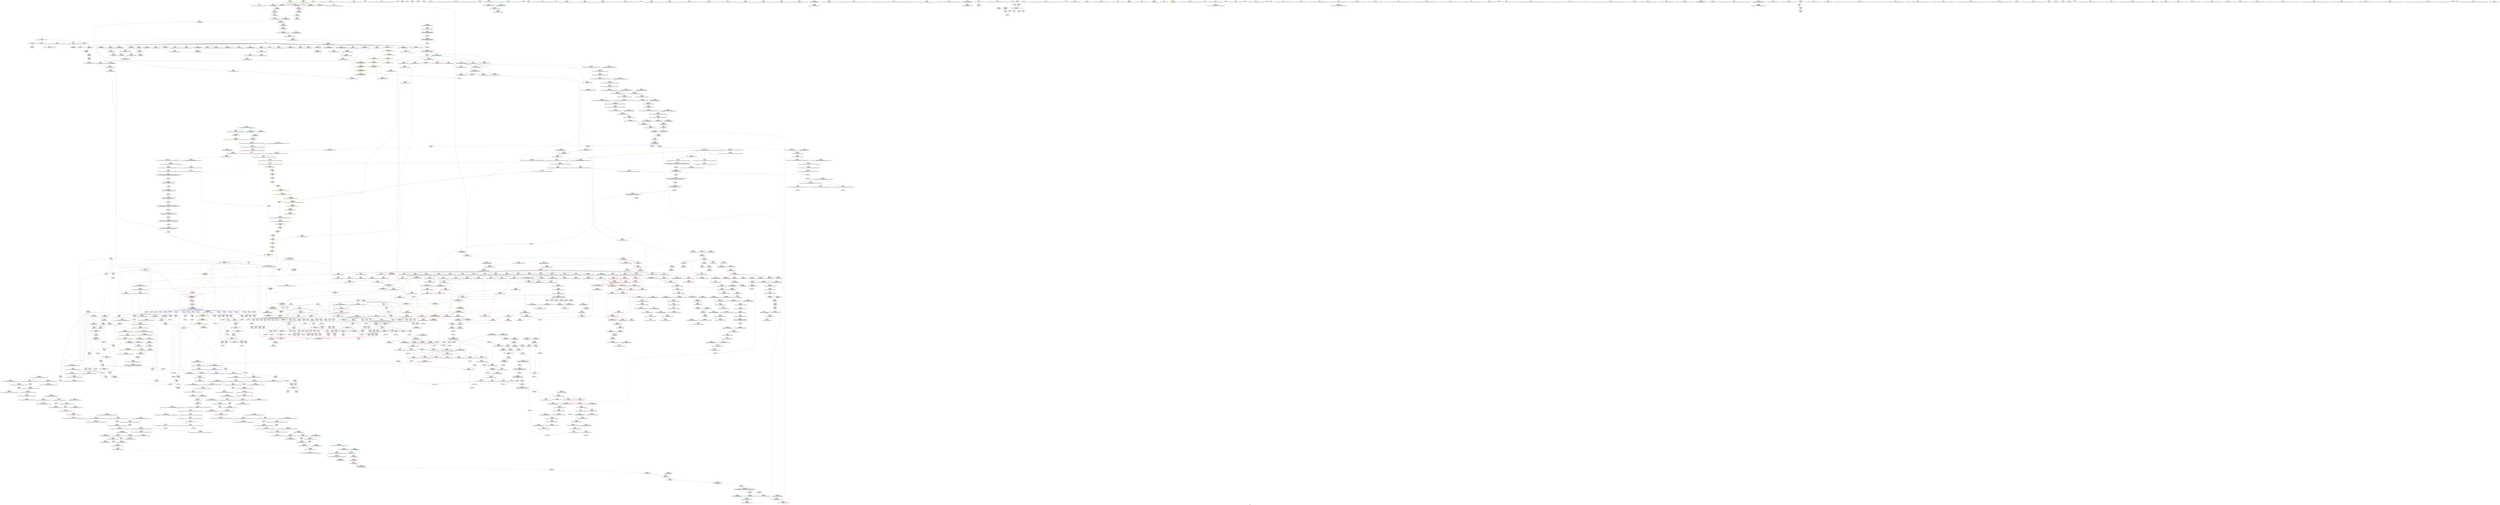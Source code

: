 digraph "SVFG" {
	label="SVFG";

	Node0x55b695c34070 [shape=record,color=grey,label="{NodeID: 0\nNullPtr|{|<s29>112}}"];
	Node0x55b695c34070 -> Node0x55b695c90870[style=solid];
	Node0x55b695c34070 -> Node0x55b695c90970[style=solid];
	Node0x55b695c34070 -> Node0x55b695c90a40[style=solid];
	Node0x55b695c34070 -> Node0x55b695c90b10[style=solid];
	Node0x55b695c34070 -> Node0x55b695c90be0[style=solid];
	Node0x55b695c34070 -> Node0x55b695c90cb0[style=solid];
	Node0x55b695c34070 -> Node0x55b695c90d80[style=solid];
	Node0x55b695c34070 -> Node0x55b695c90e50[style=solid];
	Node0x55b695c34070 -> Node0x55b695c90f20[style=solid];
	Node0x55b695c34070 -> Node0x55b695c90ff0[style=solid];
	Node0x55b695c34070 -> Node0x55b695c910c0[style=solid];
	Node0x55b695c34070 -> Node0x55b695c91190[style=solid];
	Node0x55b695c34070 -> Node0x55b695c91260[style=solid];
	Node0x55b695c34070 -> Node0x55b695c91330[style=solid];
	Node0x55b695c34070 -> Node0x55b695c91400[style=solid];
	Node0x55b695c34070 -> Node0x55b695c914d0[style=solid];
	Node0x55b695c34070 -> Node0x55b695c915a0[style=solid];
	Node0x55b695c34070 -> Node0x55b695c91670[style=solid];
	Node0x55b695c34070 -> Node0x55b695c91740[style=solid];
	Node0x55b695c34070 -> Node0x55b695c91810[style=solid];
	Node0x55b695c34070 -> Node0x55b695c918e0[style=solid];
	Node0x55b695c34070 -> Node0x55b695c98e90[style=solid];
	Node0x55b695c34070 -> Node0x55b695c9b0e0[style=solid];
	Node0x55b695c34070 -> Node0x55b695c9b1b0[style=solid];
	Node0x55b695c34070 -> Node0x55b695c9b280[style=solid];
	Node0x55b695c34070 -> Node0x55b695c9cd50[style=solid];
	Node0x55b695c34070 -> Node0x55b695cdc850[style=solid];
	Node0x55b695c34070 -> Node0x55b695ce1a80[style=solid];
	Node0x55b695c34070 -> Node0x55b695ce1f00[style=solid];
	Node0x55b695c34070:s29 -> Node0x55b695dbdca0[style=solid,color=red];
	Node0x55b695c97980 [shape=record,color=red,label="{NodeID: 775\n1646\<--1637\n\<--__last.addr\n_ZNSt11__copy_moveILb1ELb1ESt26random_access_iterator_tagE8__copy_mIiEEPT_PKS3_S6_S4_\n}"];
	Node0x55b695c97980 -> Node0x55b695c8c280[style=solid];
	Node0x55b695c8e460 [shape=record,color=purple,label="{NodeID: 443\n841\<--840\n_M_impl\<--\n_ZNSt6vectorIiSaIiEE17_M_default_appendEm\n}"];
	Node0x55b695c822b0 [shape=record,color=green,label="{NodeID: 111\n739\<--740\n__a.addr\<--__a.addr_field_insensitive\n_ZNSt16allocator_traitsISaIiEE10deallocateERS0_Pim\n}"];
	Node0x55b695c822b0 -> Node0x55b695ca8d80[style=solid];
	Node0x55b695c822b0 -> Node0x55b695c9c120[style=solid];
	Node0x55b695c9d4a0 [shape=record,color=blue,label="{NodeID: 886\n1013\<--1011\nthis.addr\<--this\n_ZNSt6vectorIiSaIiEE15_M_erase_at_endEPi\n}"];
	Node0x55b695c9d4a0 -> Node0x55b695cab3b0[style=dashed];
	Node0x55b695ca3eb0 [shape=record,color=red,label="{NodeID: 554\n338\<--143\n\<--md1\n_Z7processv\n}"];
	Node0x55b695ca3eb0 -> Node0x55b695c93060[style=solid];
	Node0x55b695c86a50 [shape=record,color=green,label="{NodeID: 222\n1512\<--1513\nagg.tmp2\<--agg.tmp2_field_insensitive\n_ZNSt20__uninitialized_copyILb1EE13__uninit_copyISt13move_iteratorIPiES3_EET0_T_S6_S5_\n}"];
	Node0x55b695c86a50 -> Node0x55b695c8ba60[style=solid];
	Node0x55b695c86a50 -> Node0x55b695ca1470[style=solid];
	Node0x55b695db7020 [shape=record,color=black,label="{NodeID: 2104\n290 = PHI(446, )\n}"];
	Node0x55b695db7020 -> Node0x55b695ca64e0[style=solid];
	Node0x55b695ca98e0 [shape=record,color=red,label="{NodeID: 665\n870\<--820\n\<--__n.addr\n_ZNSt6vectorIiSaIiEE17_M_default_appendEm\n|{<s0>71}}"];
	Node0x55b695ca98e0:s0 -> Node0x55b695dbe6a0[style=solid,color=red];
	Node0x55b695c94a60 [shape=record,color=black,label="{NodeID: 333\n889\<--836\n\<--this1\n_ZNSt6vectorIiSaIiEE17_M_default_appendEm\n|{<s0>74}}"];
	Node0x55b695c94a60:s0 -> Node0x55b695dc3930[style=solid,color=red];
	Node0x55b695dbfa30 [shape=record,color=black,label="{NodeID: 2215\n1137 = PHI(904, )\n2nd arg _ZSt34__uninitialized_move_if_noexcept_aIPiS0_SaIiEET0_T_S3_S2_RT1_ }"];
	Node0x55b695dbfa30 -> Node0x55b695c9e0d0[style=solid];
	Node0x55b695c7dfa0 [shape=record,color=green,label="{NodeID: 1\n7\<--1\n__dso_handle\<--dummyObj\nGlob }"];
	Node0x55b695c97a50 [shape=record,color=red,label="{NodeID: 776\n1656\<--1639\n\<--__result.addr\n_ZNSt11__copy_moveILb1ELb1ESt26random_access_iterator_tagE8__copy_mIiEEPT_PKS3_S6_S4_\n}"];
	Node0x55b695c97a50 -> Node0x55b695c8c420[style=solid];
	Node0x55b695c8e530 [shape=record,color=purple,label="{NodeID: 444\n842\<--840\n_M_end_of_storage\<--\n_ZNSt6vectorIiSaIiEE17_M_default_appendEm\n}"];
	Node0x55b695c8e530 -> Node0x55b695caab90[style=solid];
	Node0x55b695c82380 [shape=record,color=green,label="{NodeID: 112\n741\<--742\n__p.addr\<--__p.addr_field_insensitive\n_ZNSt16allocator_traitsISaIiEE10deallocateERS0_Pim\n}"];
	Node0x55b695c82380 -> Node0x55b695ca8e50[style=solid];
	Node0x55b695c82380 -> Node0x55b695c9c1f0[style=solid];
	Node0x55b695c9d570 [shape=record,color=blue,label="{NodeID: 887\n1015\<--1012\n__pos.addr\<--__pos\n_ZNSt6vectorIiSaIiEE15_M_erase_at_endEPi\n}"];
	Node0x55b695c9d570 -> Node0x55b695cab480[style=dashed];
	Node0x55b695c9d570 -> Node0x55b695cab550[style=dashed];
	Node0x55b695ca3f80 [shape=record,color=red,label="{NodeID: 555\n355\<--143\n\<--md1\n_Z7processv\n}"];
	Node0x55b695ca3f80 -> Node0x55b695ce0e80[style=solid];
	Node0x55b695c86b20 [shape=record,color=green,label="{NodeID: 223\n1531\<--1532\n_ZSt4copyISt13move_iteratorIPiES1_ET0_T_S4_S3_\<--_ZSt4copyISt13move_iteratorIPiES1_ET0_T_S4_S3__field_insensitive\n}"];
	Node0x55b695db7160 [shape=record,color=black,label="{NodeID: 2105\n294 = PHI(446, )\n}"];
	Node0x55b695db7160 -> Node0x55b695ca65b0[style=solid];
	Node0x55b695d48a40 [shape=record,color=yellow,style=double,label="{NodeID: 1773\n38V_1 = ENCHI(MR_38V_0)\npts\{1394 \}\nFun[_ZSt22__uninitialized_copy_aISt13move_iteratorIPiES1_iET0_T_S4_S3_RSaIT1_E]|{<s0>118}}"];
	Node0x55b695d48a40:s0 -> Node0x55b695d42290[style=dashed,color=red];
	Node0x55b695ca99b0 [shape=record,color=red,label="{NodeID: 666\n888\<--820\n\<--__n.addr\n_ZNSt6vectorIiSaIiEE17_M_default_appendEm\n|{<s0>75}}"];
	Node0x55b695ca99b0:s0 -> Node0x55b695dc5980[style=solid,color=red];
	Node0x55b695c94b30 [shape=record,color=black,label="{NodeID: 334\n896\<--836\n\<--this1\n_ZNSt6vectorIiSaIiEE17_M_default_appendEm\n}"];
	Node0x55b695c94b30 -> Node0x55b695c8eae0[style=solid];
	Node0x55b695c94b30 -> Node0x55b695c8ebb0[style=solid];
	Node0x55b695dbfb40 [shape=record,color=black,label="{NodeID: 2216\n1138 = PHI(906, )\n3rd arg _ZSt34__uninitialized_move_if_noexcept_aIPiS0_SaIiEET0_T_S3_S2_RT1_ }"];
	Node0x55b695dbfb40 -> Node0x55b695c9e1a0[style=solid];
	Node0x55b695c7e370 [shape=record,color=green,label="{NodeID: 2\n9\<--1\n\<--dummyObj\nCan only get source location for instruction, argument, global var or function.}"];
	Node0x55b695c97b20 [shape=record,color=red,label="{NodeID: 777\n1666\<--1639\n\<--__result.addr\n_ZNSt11__copy_moveILb1ELb1ESt26random_access_iterator_tagE8__copy_mIiEEPT_PKS3_S6_S4_\n}"];
	Node0x55b695c97b20 -> Node0x55b695ca2990[style=solid];
	Node0x55b695c8e600 [shape=record,color=purple,label="{NodeID: 445\n845\<--844\n_M_impl2\<--\n_ZNSt6vectorIiSaIiEE17_M_default_appendEm\n}"];
	Node0x55b695c82450 [shape=record,color=green,label="{NodeID: 113\n743\<--744\n__n.addr\<--__n.addr_field_insensitive\n_ZNSt16allocator_traitsISaIiEE10deallocateERS0_Pim\n}"];
	Node0x55b695c82450 -> Node0x55b695ca8f20[style=solid];
	Node0x55b695c82450 -> Node0x55b695c9c2c0[style=solid];
	Node0x55b695c9d640 [shape=record,color=blue,label="{NodeID: 888\n1031\<--1028\n_M_finish3\<--\n_ZNSt6vectorIiSaIiEE15_M_erase_at_endEPi\n|{<s0>47}}"];
	Node0x55b695c9d640:s0 -> Node0x55b695d19cc0[style=dashed,color=blue];
	Node0x55b695ca4050 [shape=record,color=red,label="{NodeID: 556\n379\<--143\n\<--md1\n_Z7processv\n}"];
	Node0x55b695ca4050 -> Node0x55b695c932d0[style=solid];
	Node0x55b695c86c20 [shape=record,color=green,label="{NodeID: 224\n1538\<--1539\n__first\<--__first_field_insensitive\n_ZSt4copyISt13move_iteratorIPiES1_ET0_T_S4_S3_\n}"];
	Node0x55b695c86c20 -> Node0x55b695c8bc00[style=solid];
	Node0x55b695c86c20 -> Node0x55b695ca1880[style=solid];
	Node0x55b695db72a0 [shape=record,color=black,label="{NodeID: 2106\n301 = PHI(446, )\n}"];
	Node0x55b695db72a0 -> Node0x55b695ca6680[style=solid];
	Node0x55b695ca9a80 [shape=record,color=red,label="{NodeID: 667\n924\<--820\n\<--__n.addr\n_ZNSt6vectorIiSaIiEE17_M_default_appendEm\n}"];
	Node0x55b695c94c00 [shape=record,color=black,label="{NodeID: 335\n900\<--836\n\<--this1\n_ZNSt6vectorIiSaIiEE17_M_default_appendEm\n}"];
	Node0x55b695c94c00 -> Node0x55b695c8ec80[style=solid];
	Node0x55b695c94c00 -> Node0x55b695c8ed50[style=solid];
	Node0x55b695dbfc50 [shape=record,color=black,label="{NodeID: 2217\n1676 = PHI(1601, )\n0th arg _ZSt12__miter_baseIPiET_S1_ }"];
	Node0x55b695dbfc50 -> Node0x55b695cc1370[style=solid];
	Node0x55b695c7e430 [shape=record,color=green,label="{NodeID: 3\n21\<--1\n.str\<--dummyObj\nGlob }"];
	Node0x55b695c97bf0 [shape=record,color=red,label="{NodeID: 778\n1653\<--1641\n\<--_Num\n_ZNSt11__copy_moveILb1ELb1ESt26random_access_iterator_tagE8__copy_mIiEEPT_PKS3_S6_S4_\n}"];
	Node0x55b695c97bf0 -> Node0x55b695ce1600[style=solid];
	Node0x55b695c8e6d0 [shape=record,color=purple,label="{NodeID: 446\n846\<--844\n_M_finish\<--\n_ZNSt6vectorIiSaIiEE17_M_default_appendEm\n}"];
	Node0x55b695c8e6d0 -> Node0x55b695caac60[style=solid];
	Node0x55b695c82520 [shape=record,color=green,label="{NodeID: 114\n753\<--754\n_ZN9__gnu_cxx13new_allocatorIiE10deallocateEPim\<--_ZN9__gnu_cxx13new_allocatorIiE10deallocateEPim_field_insensitive\n}"];
	Node0x55b695c9d710 [shape=record,color=blue,label="{NodeID: 889\n1042\<--1039\n__first.addr\<--__first\n_ZSt27__uninitialized_default_n_aIPimiET_S1_T0_RSaIT1_E\n}"];
	Node0x55b695c9d710 -> Node0x55b695cab6f0[style=dashed];
	Node0x55b695ca4120 [shape=record,color=red,label="{NodeID: 557\n343\<--145\n\<--md2\n_Z7processv\n}"];
	Node0x55b695ca4120 -> Node0x55b695ce1180[style=solid];
	Node0x55b695c86cf0 [shape=record,color=green,label="{NodeID: 225\n1540\<--1541\n__last\<--__last_field_insensitive\n_ZSt4copyISt13move_iteratorIPiES1_ET0_T_S4_S3_\n}"];
	Node0x55b695c86cf0 -> Node0x55b695c8bcd0[style=solid];
	Node0x55b695c86cf0 -> Node0x55b695ca1950[style=solid];
	Node0x55b695db73e0 [shape=record,color=black,label="{NodeID: 2107\n44 = PHI()\n}"];
	Node0x55b695ca9b50 [shape=record,color=red,label="{NodeID: 668\n983\<--820\n\<--__n.addr\n_ZNSt6vectorIiSaIiEE17_M_default_appendEm\n}"];
	Node0x55b695c94cd0 [shape=record,color=black,label="{NodeID: 336\n905\<--836\n\<--this1\n_ZNSt6vectorIiSaIiEE17_M_default_appendEm\n|{<s0>76}}"];
	Node0x55b695c94cd0:s0 -> Node0x55b695dc3930[style=solid,color=red];
	Node0x55b695dbfd60 [shape=record,color=black,label="{NodeID: 2218\n797 = PHI(416, 416, 416, 836, 1074, 1074, 1074, 1074, )\n0th arg _ZNKSt6vectorIiSaIiEE4sizeEv }"];
	Node0x55b695dbfd60 -> Node0x55b695c9c7a0[style=solid];
	Node0x55b695c7ed20 [shape=record,color=green,label="{NodeID: 4\n23\<--1\n.str.3\<--dummyObj\nGlob }"];
	Node0x55b695c97cc0 [shape=record,color=red,label="{NodeID: 779\n1660\<--1641\n\<--_Num\n_ZNSt11__copy_moveILb1ELb1ESt26random_access_iterator_tagE8__copy_mIiEEPT_PKS3_S6_S4_\n}"];
	Node0x55b695c97cc0 -> Node0x55b695cde000[style=solid];
	Node0x55b695c8e7a0 [shape=record,color=purple,label="{NodeID: 447\n856\<--855\n_M_impl5\<--\n_ZNSt6vectorIiSaIiEE17_M_default_appendEm\n}"];
	Node0x55b695c87130 [shape=record,color=green,label="{NodeID: 115\n760\<--761\nthis.addr\<--this.addr_field_insensitive\n_ZN9__gnu_cxx13new_allocatorIiE10deallocateEPim\n}"];
	Node0x55b695c87130 -> Node0x55b695ca8ff0[style=solid];
	Node0x55b695c87130 -> Node0x55b695c9c390[style=solid];
	Node0x55b695c9d7e0 [shape=record,color=blue,label="{NodeID: 890\n1044\<--1040\n__n.addr\<--__n\n_ZSt27__uninitialized_default_n_aIPimiET_S1_T0_RSaIT1_E\n}"];
	Node0x55b695c9d7e0 -> Node0x55b695cab7c0[style=dashed];
	Node0x55b695d40310 [shape=record,color=yellow,style=double,label="{NodeID: 1665\n38V_1 = ENCHI(MR_38V_0)\npts\{1394 \}\nFun[_ZSt34__uninitialized_move_if_noexcept_aIPiS0_SaIiEET0_T_S3_S2_RT1_]|{<s0>104}}"];
	Node0x55b695d40310:s0 -> Node0x55b695d48a40[style=dashed,color=red];
	Node0x55b695ca41f0 [shape=record,color=red,label="{NodeID: 558\n346\<--145\n\<--md2\n_Z7processv\n}"];
	Node0x55b695ca41f0 -> Node0x55b695c93130[style=solid];
	Node0x55b695c86dc0 [shape=record,color=green,label="{NodeID: 226\n1542\<--1543\n__result.addr\<--__result.addr_field_insensitive\n_ZSt4copyISt13move_iteratorIPiES1_ET0_T_S4_S3_\n}"];
	Node0x55b695c86dc0 -> Node0x55b695cae950[style=solid];
	Node0x55b695c86dc0 -> Node0x55b695cc0670[style=solid];
	Node0x55b695db74b0 [shape=record,color=black,label="{NodeID: 2108\n65 = PHI()\n}"];
	Node0x55b695ca9c20 [shape=record,color=red,label="{NodeID: 669\n879\<--822\n\<--__len\n_ZNSt6vectorIiSaIiEE17_M_default_appendEm\n|{<s0>73}}"];
	Node0x55b695ca9c20:s0 -> Node0x55b695dbd4a0[style=solid,color=red];
	Node0x55b695c94da0 [shape=record,color=black,label="{NodeID: 337\n926\<--836\n\<--this1\n_ZNSt6vectorIiSaIiEE17_M_default_appendEm\n|{<s0>79}}"];
	Node0x55b695c94da0:s0 -> Node0x55b695dc3930[style=solid,color=red];
	Node0x55b695dc0450 [shape=record,color=black,label="{NodeID: 2219\n556 = PHI(81, 125, 670, 1005, 1035, )\n0th arg __clang_call_terminate }"];
	Node0x55b695c7edb0 [shape=record,color=green,label="{NodeID: 5\n25\<--1\n_ZSt4cout\<--dummyObj\nGlob }"];
	Node0x55b695c97d90 [shape=record,color=red,label="{NodeID: 780\n1667\<--1641\n\<--_Num\n_ZNSt11__copy_moveILb1ELb1ESt26random_access_iterator_tagE8__copy_mIiEEPT_PKS3_S6_S4_\n}"];
	Node0x55b695c8e870 [shape=record,color=purple,label="{NodeID: 448\n857\<--855\n_M_finish6\<--\n_ZNSt6vectorIiSaIiEE17_M_default_appendEm\n}"];
	Node0x55b695c8e870 -> Node0x55b695caad30[style=solid];
	Node0x55b695c87200 [shape=record,color=green,label="{NodeID: 116\n762\<--763\n__p.addr\<--__p.addr_field_insensitive\n_ZN9__gnu_cxx13new_allocatorIiE10deallocateEPim\n}"];
	Node0x55b695c87200 -> Node0x55b695ca90c0[style=solid];
	Node0x55b695c87200 -> Node0x55b695c9c460[style=solid];
	Node0x55b695c9d8b0 [shape=record,color=blue,label="{NodeID: 891\n1046\<--1041\n.addr\<--\n_ZSt27__uninitialized_default_n_aIPimiET_S1_T0_RSaIT1_E\n}"];
	Node0x55b695ca42c0 [shape=record,color=red,label="{NodeID: 559\n356\<--145\n\<--md2\n_Z7processv\n}"];
	Node0x55b695ca42c0 -> Node0x55b695ce0e80[style=solid];
	Node0x55b695c86e90 [shape=record,color=green,label="{NodeID: 227\n1544\<--1545\nagg.tmp\<--agg.tmp_field_insensitive\n_ZSt4copyISt13move_iteratorIPiES1_ET0_T_S4_S3_\n}"];
	Node0x55b695c86e90 -> Node0x55b695c8bda0[style=solid];
	Node0x55b695c86e90 -> Node0x55b695ca1a20[style=solid];
	Node0x55b695db7580 [shape=record,color=black,label="{NodeID: 2109\n106 = PHI(621, )\n|{<s0>8}}"];
	Node0x55b695db7580:s0 -> Node0x55b695dc5660[style=solid,color=red];
	Node0x55b695ca9cf0 [shape=record,color=red,label="{NodeID: 670\n940\<--822\n\<--__len\n_ZNSt6vectorIiSaIiEE17_M_default_appendEm\n|{<s0>82}}"];
	Node0x55b695ca9cf0:s0 -> Node0x55b695dc4be0[style=solid,color=red];
	Node0x55b695c94e70 [shape=record,color=black,label="{NodeID: 338\n938\<--836\n\<--this1\n_ZNSt6vectorIiSaIiEE17_M_default_appendEm\n|{<s0>82}}"];
	Node0x55b695c94e70:s0 -> Node0x55b695dc48c0[style=solid,color=red];
	Node0x55b695dc0660 [shape=record,color=black,label="{NodeID: 2220\n1535 = PHI(1527, )\n0th arg _ZSt4copyISt13move_iteratorIPiES1_ET0_T_S4_S3_ }"];
	Node0x55b695dc0660 -> Node0x55b695cc04d0[style=solid];
	Node0x55b695c7ee40 [shape=record,color=green,label="{NodeID: 6\n26\<--1\n_ZSt3cin\<--dummyObj\nGlob }"];
	Node0x55b695c97e60 [shape=record,color=red,label="{NodeID: 781\n1680\<--1677\n\<--__it.addr\n_ZSt12__miter_baseIPiET_S1_\n}"];
	Node0x55b695c97e60 -> Node0x55b695c8c690[style=solid];
	Node0x55b695c8e940 [shape=record,color=purple,label="{NodeID: 449\n866\<--865\n_M_impl8\<--\n_ZNSt6vectorIiSaIiEE17_M_default_appendEm\n}"];
	Node0x55b695c872d0 [shape=record,color=green,label="{NodeID: 117\n764\<--765\n.addr\<--.addr_field_insensitive\n_ZN9__gnu_cxx13new_allocatorIiE10deallocateEPim\n}"];
	Node0x55b695c872d0 -> Node0x55b695c9c530[style=solid];
	Node0x55b695c9d980 [shape=record,color=blue,label="{NodeID: 892\n1061\<--1058\nthis.addr\<--this\n_ZNKSt6vectorIiSaIiEE12_M_check_lenEmPKc\n}"];
	Node0x55b695c9d980 -> Node0x55b695cab890[style=dashed];
	Node0x55b695ca4390 [shape=record,color=red,label="{NodeID: 560\n385\<--145\n\<--md2\n_Z7processv\n}"];
	Node0x55b695ca4390 -> Node0x55b695ce1c00[style=solid];
	Node0x55b695c86f60 [shape=record,color=green,label="{NodeID: 228\n1546\<--1547\nagg.tmp3\<--agg.tmp3_field_insensitive\n_ZSt4copyISt13move_iteratorIPiES1_ET0_T_S4_S3_\n}"];
	Node0x55b695c86f60 -> Node0x55b695c8be70[style=solid];
	Node0x55b695c86f60 -> Node0x55b695ca1af0[style=solid];
	Node0x55b695db7720 [shape=record,color=black,label="{NodeID: 2110\n381 = PHI(446, )\n}"];
	Node0x55b695db7720 -> Node0x55b695ca6a90[style=solid];
	Node0x55b695db7720 -> Node0x55b695c9a4b0[style=solid];
	Node0x55b695ca9dc0 [shape=record,color=red,label="{NodeID: 671\n990\<--822\n\<--__len\n_ZNSt6vectorIiSaIiEE17_M_default_appendEm\n}"];
	Node0x55b695c94f40 [shape=record,color=black,label="{NodeID: 339\n946\<--836\n\<--this1\n_ZNSt6vectorIiSaIiEE17_M_default_appendEm\n}"];
	Node0x55b695c94f40 -> Node0x55b695c8ee20[style=solid];
	Node0x55b695c94f40 -> Node0x55b695c8eef0[style=solid];
	Node0x55b695dc0770 [shape=record,color=black,label="{NodeID: 2221\n1536 = PHI(1529, )\n1st arg _ZSt4copyISt13move_iteratorIPiES1_ET0_T_S4_S3_ }"];
	Node0x55b695dc0770 -> Node0x55b695cc05a0[style=solid];
	Node0x55b695c7eed0 [shape=record,color=green,label="{NodeID: 7\n27\<--1\n.str.4\<--dummyObj\nGlob }"];
	Node0x55b695c97f30 [shape=record,color=red,label="{NodeID: 782\n1687\<--1684\nthis1\<--this.addr\n_ZNKSt13move_iteratorIPiE4baseEv\n}"];
	Node0x55b695c97f30 -> Node0x55b695ca2170[style=solid];
	Node0x55b695c8ea10 [shape=record,color=purple,label="{NodeID: 450\n867\<--865\n_M_finish9\<--\n_ZNSt6vectorIiSaIiEE17_M_default_appendEm\n}"];
	Node0x55b695c8ea10 -> Node0x55b695c9ca10[style=solid];
	Node0x55b695c873a0 [shape=record,color=green,label="{NodeID: 118\n773\<--774\n_ZdlPv\<--_ZdlPv_field_insensitive\n}"];
	Node0x55b695c9da50 [shape=record,color=blue,label="{NodeID: 893\n1063\<--1059\n__n.addr\<--__n\n_ZNKSt6vectorIiSaIiEE12_M_check_lenEmPKc\n|{|<s2>97}}"];
	Node0x55b695c9da50 -> Node0x55b695cab960[style=dashed];
	Node0x55b695c9da50 -> Node0x55b695cabd70[style=dashed];
	Node0x55b695c9da50:s2 -> Node0x55b695cb0840[style=dashed,color=red];
	Node0x55b695ca4460 [shape=record,color=red,label="{NodeID: 561\n389\<--145\n\<--md2\n_Z7processv\n}"];
	Node0x55b695ca4460 -> Node0x55b695c933a0[style=solid];
	Node0x55b695c87030 [shape=record,color=green,label="{NodeID: 229\n1559\<--1560\n_ZSt12__miter_baseIPiEDTcl12__miter_basecldtfp_4baseEEESt13move_iteratorIT_E\<--_ZSt12__miter_baseIPiEDTcl12__miter_basecldtfp_4baseEEESt13move_iteratorIT_E_field_insensitive\n}"];
	Node0x55b695db78f0 [shape=record,color=black,label="{NodeID: 2111\n391 = PHI(446, )\n}"];
	Node0x55b695db78f0 -> Node0x55b695ca6b60[style=solid];
	Node0x55b695db78f0 -> Node0x55b695c9a580[style=solid];
	Node0x55b695ca9e90 [shape=record,color=red,label="{NodeID: 672\n886\<--824\n\<--__size\n_ZNSt6vectorIiSaIiEE17_M_default_appendEm\n}"];
	Node0x55b695c95010 [shape=record,color=black,label="{NodeID: 340\n950\<--836\n\<--this1\n_ZNSt6vectorIiSaIiEE17_M_default_appendEm\n}"];
	Node0x55b695c95010 -> Node0x55b695c8efc0[style=solid];
	Node0x55b695c95010 -> Node0x55b695c8f090[style=solid];
	Node0x55b695dc0880 [shape=record,color=black,label="{NodeID: 2222\n1537 = PHI(1525, )\n2nd arg _ZSt4copyISt13move_iteratorIPiES1_ET0_T_S4_S3_ }"];
	Node0x55b695dc0880 -> Node0x55b695cc0670[style=solid];
	Node0x55b695c7ef60 [shape=record,color=green,label="{NodeID: 8\n29\<--1\n_ZSt4cerr\<--dummyObj\nGlob }"];
	Node0x55b695c98000 [shape=record,color=red,label="{NodeID: 783\n1689\<--1688\n\<--_M_current\n_ZNKSt13move_iteratorIPiE4baseEv\n}"];
	Node0x55b695c98000 -> Node0x55b695c8c760[style=solid];
	Node0x55b695c8eae0 [shape=record,color=purple,label="{NodeID: 451\n897\<--896\n_M_impl16\<--\n_ZNSt6vectorIiSaIiEE17_M_default_appendEm\n}"];
	Node0x55b695c874a0 [shape=record,color=green,label="{NodeID: 119\n780\<--781\nthis.addr\<--this.addr_field_insensitive\n_ZNSaIiED2Ev\n}"];
	Node0x55b695c874a0 -> Node0x55b695ca9190[style=solid];
	Node0x55b695c874a0 -> Node0x55b695c9c600[style=solid];
	Node0x55b695c9db20 [shape=record,color=blue,label="{NodeID: 894\n1065\<--1060\n__s.addr\<--__s\n_ZNKSt6vectorIiSaIiEE12_M_check_lenEmPKc\n}"];
	Node0x55b695c9db20 -> Node0x55b695caba30[style=dashed];
	Node0x55b695ca4530 [shape=record,color=red,label="{NodeID: 562\n201\<--147\n\<--i7\n_Z7processv\n}"];
	Node0x55b695ca4530 -> Node0x55b695ce0a00[style=solid];
	Node0x55b695c8f470 [shape=record,color=green,label="{NodeID: 230\n1569\<--1570\n_ZSt14__copy_move_a2ILb1EPiS0_ET1_T0_S2_S1_\<--_ZSt14__copy_move_a2ILb1EPiS0_ET1_T0_S2_S1__field_insensitive\n}"];
	Node0x55b695db7a30 [shape=record,color=black,label="{NodeID: 2112\n398 = PHI()\n}"];
	Node0x55b695ca9f60 [shape=record,color=red,label="{NodeID: 673\n893\<--824\n\<--__size\n_ZNSt6vectorIiSaIiEE17_M_default_appendEm\n}"];
	Node0x55b695c950e0 [shape=record,color=black,label="{NodeID: 341\n954\<--836\n\<--this1\n_ZNSt6vectorIiSaIiEE17_M_default_appendEm\n|{<s0>84}}"];
	Node0x55b695c950e0:s0 -> Node0x55b695dc3930[style=solid,color=red];
	Node0x55b695dc0990 [shape=record,color=black,label="{NodeID: 2223\n1238 = PHI(1228, )\n0th arg _ZSt10__fill_n_aIPimiEN9__gnu_cxx11__enable_ifIXsr11__is_scalarIT1_EE7__valueET_E6__typeES4_T0_RKS3_ }"];
	Node0x55b695dc0990 -> Node0x55b695c9eb60[style=solid];
	Node0x55b695c7eff0 [shape=record,color=green,label="{NodeID: 9\n30\<--1\n.str.5\<--dummyObj\nGlob }"];
	Node0x55b695c980d0 [shape=record,color=red,label="{NodeID: 784\n1700\<--1694\nthis1\<--this.addr\n_ZNSt13move_iteratorIPiEC2ES0_\n}"];
	Node0x55b695c980d0 -> Node0x55b695ca2240[style=solid];
	Node0x55b695c8ebb0 [shape=record,color=purple,label="{NodeID: 452\n898\<--896\n_M_start\<--\n_ZNSt6vectorIiSaIiEE17_M_default_appendEm\n}"];
	Node0x55b695c8ebb0 -> Node0x55b695caae00[style=solid];
	Node0x55b695c87570 [shape=record,color=green,label="{NodeID: 120\n786\<--787\n_ZN9__gnu_cxx13new_allocatorIiED2Ev\<--_ZN9__gnu_cxx13new_allocatorIiED2Ev_field_insensitive\n}"];
	Node0x55b695c9dbf0 [shape=record,color=blue,label="{NodeID: 895\n1069\<--1089\nref.tmp\<--call4\n_ZNKSt6vectorIiSaIiEE12_M_check_lenEmPKc\n|{|<s1>97}}"];
	Node0x55b695c9dbf0 -> Node0x55b695cabd70[style=dashed];
	Node0x55b695c9dbf0:s1 -> Node0x55b695cb0950[style=dashed,color=red];
	Node0x55b695d407d0 [shape=record,color=yellow,style=double,label="{NodeID: 1670\n40V_1 = ENCHI(MR_40V_0)\npts\{170000 200000 \}\nFun[_ZNKSt6vectorIiSaIiEE4sizeEv]}"];
	Node0x55b695d407d0 -> Node0x55b695ca94d0[style=dashed];
	Node0x55b695ca4600 [shape=record,color=red,label="{NodeID: 563\n205\<--147\n\<--i7\n_Z7processv\n}"];
	Node0x55b695ca4600 -> Node0x55b695c925d0[style=solid];
	Node0x55b695c8f570 [shape=record,color=green,label="{NodeID: 231\n1576\<--1577\n__first.addr\<--__first.addr_field_insensitive\n_ZSt14__copy_move_a2ILb1EPiS0_ET1_T0_S2_S1_\n}"];
	Node0x55b695c8f570 -> Node0x55b695caebc0[style=solid];
	Node0x55b695c8f570 -> Node0x55b695cc08e0[style=solid];
	Node0x55b695db7b00 [shape=record,color=black,label="{NodeID: 2113\n401 = PHI()\n}"];
	Node0x55b695caa030 [shape=record,color=red,label="{NodeID: 674\n981\<--824\n\<--__size\n_ZNSt6vectorIiSaIiEE17_M_default_appendEm\n}"];
	Node0x55b695c951b0 [shape=record,color=black,label="{NodeID: 342\n957\<--836\n\<--this1\n_ZNSt6vectorIiSaIiEE17_M_default_appendEm\n|{<s0>86}}"];
	Node0x55b695c951b0:s0 -> Node0x55b695dc48c0[style=solid,color=red];
	Node0x55b695dc0aa0 [shape=record,color=black,label="{NodeID: 2224\n1239 = PHI(1231, )\n1st arg _ZSt10__fill_n_aIPimiEN9__gnu_cxx11__enable_ifIXsr11__is_scalarIT1_EE7__valueET_E6__typeES4_T0_RKS3_ }"];
	Node0x55b695dc0aa0 -> Node0x55b695c9ec30[style=solid];
	Node0x55b695c7f080 [shape=record,color=green,label="{NodeID: 10\n33\<--1\n\<--dummyObj\nCan only get source location for instruction, argument, global var or function.}"];
	Node0x55b695c981a0 [shape=record,color=red,label="{NodeID: 785\n1702\<--1696\n\<--__i.addr\n_ZNSt13move_iteratorIPiEC2ES0_\n}"];
	Node0x55b695c981a0 -> Node0x55b695cc16b0[style=solid];
	Node0x55b695c8ec80 [shape=record,color=purple,label="{NodeID: 453\n901\<--900\n_M_impl17\<--\n_ZNSt6vectorIiSaIiEE17_M_default_appendEm\n}"];
	Node0x55b695c87670 [shape=record,color=green,label="{NodeID: 121\n791\<--792\nthis.addr\<--this.addr_field_insensitive\n_ZN9__gnu_cxx13new_allocatorIiED2Ev\n}"];
	Node0x55b695c87670 -> Node0x55b695ca9260[style=solid];
	Node0x55b695c87670 -> Node0x55b695c9c6d0[style=solid];
	Node0x55b695c9dcc0 [shape=record,color=blue,label="{NodeID: 896\n1067\<--1095\n__len\<--add\n_ZNKSt6vectorIiSaIiEE12_M_check_lenEmPKc\n}"];
	Node0x55b695c9dcc0 -> Node0x55b695cabb00[style=dashed];
	Node0x55b695c9dcc0 -> Node0x55b695cabbd0[style=dashed];
	Node0x55b695c9dcc0 -> Node0x55b695cabca0[style=dashed];
	Node0x55b695d408e0 [shape=record,color=yellow,style=double,label="{NodeID: 1671\n49V_1 = ENCHI(MR_49V_0)\npts\{170001 200001 \}\nFun[_ZNKSt6vectorIiSaIiEE4sizeEv]}"];
	Node0x55b695d408e0 -> Node0x55b695ca9400[style=dashed];
	Node0x55b695ca46d0 [shape=record,color=red,label="{NodeID: 564\n211\<--147\n\<--i7\n_Z7processv\n}"];
	Node0x55b695ca46d0 -> Node0x55b695c926a0[style=solid];
	Node0x55b695c8f640 [shape=record,color=green,label="{NodeID: 232\n1578\<--1579\n__last.addr\<--__last.addr_field_insensitive\n_ZSt14__copy_move_a2ILb1EPiS0_ET1_T0_S2_S1_\n}"];
	Node0x55b695c8f640 -> Node0x55b695c973d0[style=solid];
	Node0x55b695c8f640 -> Node0x55b695cc09b0[style=solid];
	Node0x55b695db7bd0 [shape=record,color=black,label="{NodeID: 2114\n175 = PHI(446, )\n}"];
	Node0x55b695d3c6a0 [shape=record,color=yellow,style=double,label="{NodeID: 1782\n69V_1 = ENCHI(MR_69V_0)\npts\{635 \}\nFun[_ZNSt12_Vector_baseIiSaIiEED2Ev]}"];
	Node0x55b695d3c6a0 -> Node0x55b695c9b900[style=dashed];
	Node0x55b695caa100 [shape=record,color=red,label="{NodeID: 675\n885\<--826\n\<--__new_start\n_ZNSt6vectorIiSaIiEE17_M_default_appendEm\n}"];
	Node0x55b695caa100 -> Node0x55b695ca24b0[style=solid];
	Node0x55b695c95280 [shape=record,color=black,label="{NodeID: 343\n958\<--836\n\<--this1\n_ZNSt6vectorIiSaIiEE17_M_default_appendEm\n}"];
	Node0x55b695c95280 -> Node0x55b695c8f160[style=solid];
	Node0x55b695c95280 -> Node0x55b695c8f230[style=solid];
	Node0x55b695dc0bb0 [shape=record,color=black,label="{NodeID: 2225\n1240 = PHI(1232, )\n2nd arg _ZSt10__fill_n_aIPimiEN9__gnu_cxx11__enable_ifIXsr11__is_scalarIT1_EE7__valueET_E6__typeES4_T0_RKS3_ }"];
	Node0x55b695dc0bb0 -> Node0x55b695c9ed00[style=solid];
	Node0x55b695c7f180 [shape=record,color=green,label="{NodeID: 11\n186\<--1\n\<--dummyObj\nCan only get source location for instruction, argument, global var or function.}"];
	Node0x55b695c98270 [shape=record,color=red,label="{NodeID: 786\n1716\<--1715\ndummyVal\<--offset_0\n_ZSt22__uninitialized_copy_aISt13move_iteratorIPiES1_iET0_T_S4_S3_RSaIT1_E\n}"];
	Node0x55b695c98270 -> Node0x55b695cbf970[style=solid];
	Node0x55b695c8ed50 [shape=record,color=purple,label="{NodeID: 454\n902\<--900\n_M_finish18\<--\n_ZNSt6vectorIiSaIiEE17_M_default_appendEm\n}"];
	Node0x55b695c8ed50 -> Node0x55b695caaed0[style=solid];
	Node0x55b695c87740 [shape=record,color=green,label="{NodeID: 122\n798\<--799\nthis.addr\<--this.addr_field_insensitive\n_ZNKSt6vectorIiSaIiEE4sizeEv\n}"];
	Node0x55b695c87740 -> Node0x55b695ca9330[style=solid];
	Node0x55b695c87740 -> Node0x55b695c9c7a0[style=solid];
	Node0x55b695c9dd90 [shape=record,color=blue,label="{NodeID: 897\n1114\<--1112\nthis.addr\<--this\n_ZNSt12_Vector_baseIiSaIiEE11_M_allocateEm\n}"];
	Node0x55b695c9dd90 -> Node0x55b695cabe40[style=dashed];
	Node0x55b695d409f0 [shape=record,color=yellow,style=double,label="{NodeID: 1672\n38V_1 = ENCHI(MR_38V_0)\npts\{1394 \}\nFun[_ZSt4copyISt13move_iteratorIPiES1_ET0_T_S4_S3_]|{<s0>130}}"];
	Node0x55b695d409f0:s0 -> Node0x55b695d3d330[style=dashed,color=red];
	Node0x55b695ca47a0 [shape=record,color=red,label="{NodeID: 565\n219\<--147\n\<--i7\n_Z7processv\n}"];
	Node0x55b695ca47a0 -> Node0x55b695c92770[style=solid];
	Node0x55b695c8f710 [shape=record,color=green,label="{NodeID: 233\n1580\<--1581\n__result.addr\<--__result.addr_field_insensitive\n_ZSt14__copy_move_a2ILb1EPiS0_ET1_T0_S2_S1_\n}"];
	Node0x55b695c8f710 -> Node0x55b695c974a0[style=solid];
	Node0x55b695c8f710 -> Node0x55b695cc0a80[style=solid];
	Node0x55b695db7ce0 [shape=record,color=black,label="{NodeID: 2115\n180 = PHI(446, )\n}"];
	Node0x55b695d3c780 [shape=record,color=yellow,style=double,label="{NodeID: 1783\n71V_1 = ENCHI(MR_71V_0)\npts\{637 \}\nFun[_ZNSt12_Vector_baseIiSaIiEED2Ev]}"];
	Node0x55b695d3c780 -> Node0x55b695c9b9d0[style=dashed];
	Node0x55b695caa1d0 [shape=record,color=red,label="{NodeID: 676\n892\<--826\n\<--__new_start\n_ZNSt6vectorIiSaIiEE17_M_default_appendEm\n}"];
	Node0x55b695caa1d0 -> Node0x55b695ca2580[style=solid];
	Node0x55b695c95350 [shape=record,color=black,label="{NodeID: 344\n962\<--836\n\<--this1\n_ZNSt6vectorIiSaIiEE17_M_default_appendEm\n}"];
	Node0x55b695c95350 -> Node0x55b695c8f300[style=solid];
	Node0x55b695c95350 -> Node0x55b695c9f3f0[style=solid];
	Node0x55b695dc0cc0 [shape=record,color=black,label="{NodeID: 2226\n1683 = PHI(1597, )\n0th arg _ZNKSt13move_iteratorIPiE4baseEv }"];
	Node0x55b695dc0cc0 -> Node0x55b695cc1440[style=solid];
	Node0x55b695c7f280 [shape=record,color=green,label="{NodeID: 12\n190\<--1\n\<--dummyObj\nCan only get source location for instruction, argument, global var or function.}"];
	Node0x55b695c98340 [shape=record,color=red,label="{NodeID: 787\n1719\<--1718\ndummyVal\<--offset_0\n_ZSt22__uninitialized_copy_aISt13move_iteratorIPiES1_iET0_T_S4_S3_RSaIT1_E\n}"];
	Node0x55b695c98340 -> Node0x55b695cbfa40[style=solid];
	Node0x55b695c8ee20 [shape=record,color=purple,label="{NodeID: 455\n947\<--946\n_M_impl29\<--\n_ZNSt6vectorIiSaIiEE17_M_default_appendEm\n}"];
	Node0x55b695c87810 [shape=record,color=green,label="{NodeID: 123\n818\<--819\nthis.addr\<--this.addr_field_insensitive\n_ZNSt6vectorIiSaIiEE17_M_default_appendEm\n}"];
	Node0x55b695c87810 -> Node0x55b695ca95a0[style=solid];
	Node0x55b695c87810 -> Node0x55b695c9c870[style=solid];
	Node0x55b695c9de60 [shape=record,color=blue,label="{NodeID: 898\n1116\<--1113\n__n.addr\<--__n\n_ZNSt12_Vector_baseIiSaIiEE11_M_allocateEm\n}"];
	Node0x55b695c9de60 -> Node0x55b695cabf10[style=dashed];
	Node0x55b695c9de60 -> Node0x55b695cabfe0[style=dashed];
	Node0x55b695ca4870 [shape=record,color=red,label="{NodeID: 566\n225\<--147\n\<--i7\n_Z7processv\n}"];
	Node0x55b695ca4870 -> Node0x55b695c92840[style=solid];
	Node0x55b695c8f7e0 [shape=record,color=green,label="{NodeID: 234\n1592\<--1593\n_ZSt13__copy_move_aILb1EPiS0_ET1_T0_S2_S1_\<--_ZSt13__copy_move_aILb1EPiS0_ET1_T0_S2_S1__field_insensitive\n}"];
	Node0x55b695db7e20 [shape=record,color=black,label="{NodeID: 2116\n182 = PHI()\n}"];
	Node0x55b695d3c860 [shape=record,color=yellow,style=double,label="{NodeID: 1784\n2V_1 = ENCHI(MR_2V_0)\npts\{170000 170001 170002 200000 200001 200002 \}\nFun[__cxx_global_var_init.1]|{<s0>3}}"];
	Node0x55b695d3c860:s0 -> Node0x55b695d41e80[style=dashed,color=red];
	Node0x55b695caa2a0 [shape=record,color=red,label="{NodeID: 677\n904\<--826\n\<--__new_start\n_ZNSt6vectorIiSaIiEE17_M_default_appendEm\n|{<s0>77}}"];
	Node0x55b695caa2a0:s0 -> Node0x55b695dbfa30[style=solid,color=red];
	Node0x55b695c95420 [shape=record,color=black,label="{NodeID: 345\n966\<--836\n\<--this1\n_ZNSt6vectorIiSaIiEE17_M_default_appendEm\n}"];
	Node0x55b695c95420 -> Node0x55b695c9f4c0[style=solid];
	Node0x55b695c95420 -> Node0x55b695c9f590[style=solid];
	Node0x55b695dc0dd0 [shape=record,color=black,label="{NodeID: 2227\n1215 = PHI(1207, )\n0th arg _ZSt6fill_nIPimiET_S1_T0_RKT1_ }"];
	Node0x55b695dc0dd0 -> Node0x55b695c9e8f0[style=solid];
	Node0x55b695c7f380 [shape=record,color=green,label="{NodeID: 13\n196\<--1\n\<--dummyObj\nCan only get source location for instruction, argument, global var or function.}"];
	Node0x55b695c98410 [shape=record,color=red,label="{NodeID: 788\n1722\<--1721\ndummyVal\<--offset_0\n_ZSt18uninitialized_copyISt13move_iteratorIPiES1_ET0_T_S4_S3_\n}"];
	Node0x55b695c98410 -> Node0x55b695cbff20[style=solid];
	Node0x55b695c8eef0 [shape=record,color=purple,label="{NodeID: 456\n948\<--946\n_M_start30\<--\n_ZNSt6vectorIiSaIiEE17_M_default_appendEm\n}"];
	Node0x55b695c8eef0 -> Node0x55b695caafa0[style=solid];
	Node0x55b695c878e0 [shape=record,color=green,label="{NodeID: 124\n820\<--821\n__n.addr\<--__n.addr_field_insensitive\n_ZNSt6vectorIiSaIiEE17_M_default_appendEm\n}"];
	Node0x55b695c878e0 -> Node0x55b695ca9670[style=solid];
	Node0x55b695c878e0 -> Node0x55b695ca9740[style=solid];
	Node0x55b695c878e0 -> Node0x55b695ca9810[style=solid];
	Node0x55b695c878e0 -> Node0x55b695ca98e0[style=solid];
	Node0x55b695c878e0 -> Node0x55b695ca99b0[style=solid];
	Node0x55b695c878e0 -> Node0x55b695ca9a80[style=solid];
	Node0x55b695c878e0 -> Node0x55b695ca9b50[style=solid];
	Node0x55b695c878e0 -> Node0x55b695c9c940[style=solid];
	Node0x55b695c9df30 [shape=record,color=blue,label="{NodeID: 899\n1139\<--1135\n__first.addr\<--__first\n_ZSt34__uninitialized_move_if_noexcept_aIPiS0_SaIiEET0_T_S3_S2_RT1_\n}"];
	Node0x55b695c9df30 -> Node0x55b695cac0b0[style=dashed];
	Node0x55b695ca4940 [shape=record,color=red,label="{NodeID: 567\n230\<--147\n\<--i7\n_Z7processv\n}"];
	Node0x55b695ca4940 -> Node0x55b695c99880[style=solid];
	Node0x55b695c8f8e0 [shape=record,color=green,label="{NodeID: 235\n1597\<--1598\n__it\<--__it_field_insensitive\n_ZSt12__miter_baseIPiEDTcl12__miter_basecldtfp_4baseEEESt13move_iteratorIT_E\n|{|<s1>135}}"];
	Node0x55b695c8f8e0 -> Node0x55b695ca1f00[style=solid];
	Node0x55b695c8f8e0:s1 -> Node0x55b695dc0cc0[style=solid,color=red];
	Node0x55b695db7ef0 [shape=record,color=black,label="{NodeID: 2117\n207 = PHI(446, )\n}"];
	Node0x55b695db7ef0 -> Node0x55b695ca5d90[style=solid];
	Node0x55b695caa370 [shape=record,color=red,label="{NodeID: 678\n939\<--826\n\<--__new_start\n_ZNSt6vectorIiSaIiEE17_M_default_appendEm\n|{<s0>82}}"];
	Node0x55b695caa370:s0 -> Node0x55b695dc4a50[style=solid,color=red];
	Node0x55b695c954f0 [shape=record,color=black,label="{NodeID: 346\n976\<--836\n\<--this1\n_ZNSt6vectorIiSaIiEE17_M_default_appendEm\n}"];
	Node0x55b695c954f0 -> Node0x55b695c9f660[style=solid];
	Node0x55b695c954f0 -> Node0x55b695c9f730[style=solid];
	Node0x55b695dc0ee0 [shape=record,color=black,label="{NodeID: 2228\n1216 = PHI(1208, )\n1st arg _ZSt6fill_nIPimiET_S1_T0_RKT1_ }"];
	Node0x55b695dc0ee0 -> Node0x55b695c9e9c0[style=solid];
	Node0x55b695c7f480 [shape=record,color=green,label="{NodeID: 14\n198\<--1\n\<--dummyObj\nCan only get source location for instruction, argument, global var or function.}"];
	Node0x55b695c984e0 [shape=record,color=red,label="{NodeID: 789\n1725\<--1724\ndummyVal\<--offset_0\n_ZSt18uninitialized_copyISt13move_iteratorIPiES1_ET0_T_S4_S3_\n}"];
	Node0x55b695c984e0 -> Node0x55b695cbfff0[style=solid];
	Node0x55b695d2f690 [shape=record,color=black,label="{NodeID: 1564\nMR_59V_3 = PHI(MR_59V_4, MR_59V_2, )\npts\{475 \}\n}"];
	Node0x55b695d2f690 -> Node0x55b695ca7380[style=dashed];
	Node0x55b695c8efc0 [shape=record,color=purple,label="{NodeID: 457\n951\<--950\n_M_impl31\<--\n_ZNSt6vectorIiSaIiEE17_M_default_appendEm\n}"];
	Node0x55b695c879b0 [shape=record,color=green,label="{NodeID: 125\n822\<--823\n__len\<--__len_field_insensitive\n_ZNSt6vectorIiSaIiEE17_M_default_appendEm\n}"];
	Node0x55b695c879b0 -> Node0x55b695ca9c20[style=solid];
	Node0x55b695c879b0 -> Node0x55b695ca9cf0[style=solid];
	Node0x55b695c879b0 -> Node0x55b695ca9dc0[style=solid];
	Node0x55b695c879b0 -> Node0x55b695c9cae0[style=solid];
	Node0x55b695c9e000 [shape=record,color=blue,label="{NodeID: 900\n1141\<--1136\n__last.addr\<--__last\n_ZSt34__uninitialized_move_if_noexcept_aIPiS0_SaIiEET0_T_S3_S2_RT1_\n}"];
	Node0x55b695c9e000 -> Node0x55b695cac180[style=dashed];
	Node0x55b695ca4a10 [shape=record,color=red,label="{NodeID: 568\n235\<--147\n\<--i7\n_Z7processv\n}"];
	Node0x55b695ca4a10 -> Node0x55b695cdf500[style=solid];
	Node0x55b695c8f9b0 [shape=record,color=green,label="{NodeID: 236\n1602\<--1603\n_ZNKSt13move_iteratorIPiE4baseEv\<--_ZNKSt13move_iteratorIPiE4baseEv_field_insensitive\n}"];
	Node0x55b695db8060 [shape=record,color=black,label="{NodeID: 2118\n213 = PHI(446, )\n}"];
	Node0x55b695db8060 -> Node0x55b695ca5e60[style=solid];
	Node0x55b695caa440 [shape=record,color=red,label="{NodeID: 679\n975\<--826\n\<--__new_start\n_ZNSt6vectorIiSaIiEE17_M_default_appendEm\n}"];
	Node0x55b695caa440 -> Node0x55b695c9d230[style=solid];
	Node0x55b695c955c0 [shape=record,color=black,label="{NodeID: 347\n985\<--836\n\<--this1\n_ZNSt6vectorIiSaIiEE17_M_default_appendEm\n}"];
	Node0x55b695c955c0 -> Node0x55b695c9f800[style=solid];
	Node0x55b695c955c0 -> Node0x55b695c9f8d0[style=solid];
	Node0x55b695dc0ff0 [shape=record,color=black,label="{NodeID: 2229\n1217 = PHI(1203, )\n2nd arg _ZSt6fill_nIPimiET_S1_T0_RKT1_ }"];
	Node0x55b695dc0ff0 -> Node0x55b695c9ea90[style=solid];
	Node0x55b695c7f580 [shape=record,color=green,label="{NodeID: 15\n361\<--1\n\<--dummyObj\nCan only get source location for instruction, argument, global var or function.}"];
	Node0x55b695c985b0 [shape=record,color=red,label="{NodeID: 790\n1728\<--1727\ndummyVal\<--offset_0\n_ZNSt20__uninitialized_copyILb1EE13__uninit_copyISt13move_iteratorIPiES3_EET0_T_S6_S5_\n}"];
	Node0x55b695c985b0 -> Node0x55b695cc0330[style=solid];
	Node0x55b695c8f090 [shape=record,color=purple,label="{NodeID: 458\n952\<--950\n_M_finish32\<--\n_ZNSt6vectorIiSaIiEE17_M_default_appendEm\n}"];
	Node0x55b695c8f090 -> Node0x55b695cab070[style=solid];
	Node0x55b695c87a80 [shape=record,color=green,label="{NodeID: 126\n824\<--825\n__size\<--__size_field_insensitive\n_ZNSt6vectorIiSaIiEE17_M_default_appendEm\n}"];
	Node0x55b695c87a80 -> Node0x55b695ca9e90[style=solid];
	Node0x55b695c87a80 -> Node0x55b695ca9f60[style=solid];
	Node0x55b695c87a80 -> Node0x55b695caa030[style=solid];
	Node0x55b695c87a80 -> Node0x55b695c9cbb0[style=solid];
	Node0x55b695c9e0d0 [shape=record,color=blue,label="{NodeID: 901\n1143\<--1137\n__result.addr\<--__result\n_ZSt34__uninitialized_move_if_noexcept_aIPiS0_SaIiEET0_T_S3_S2_RT1_\n}"];
	Node0x55b695c9e0d0 -> Node0x55b695cac250[style=dashed];
	Node0x55b695ca4ae0 [shape=record,color=red,label="{NodeID: 569\n241\<--149\n\<--i27\n_Z7processv\n}"];
	Node0x55b695ca4ae0 -> Node0x55b695ce2380[style=solid];
	Node0x55b695c8fab0 [shape=record,color=green,label="{NodeID: 237\n1605\<--1606\n_ZSt12__miter_baseIPiET_S1_\<--_ZSt12__miter_baseIPiET_S1__field_insensitive\n}"];
	Node0x55b695db81a0 [shape=record,color=black,label="{NodeID: 2119\n221 = PHI(446, )\n}"];
	Node0x55b695db81a0 -> Node0x55b695ca5f30[style=solid];
	Node0x55b695d4a210 [shape=record,color=yellow,style=double,label="{NodeID: 1787\n278V_1 = ENCHI(MR_278V_0)\npts\{14470000 \}\nFun[_ZSt32__make_move_if_noexcept_iteratorIiSt13move_iteratorIPiEET0_PT_]|{<s0>119}}"];
	Node0x55b695d4a210:s0 -> Node0x55b695cc16b0[style=dashed,color=red];
	Node0x55b695caa510 [shape=record,color=red,label="{NodeID: 680\n980\<--826\n\<--__new_start\n_ZNSt6vectorIiSaIiEE17_M_default_appendEm\n}"];
	Node0x55b695caa510 -> Node0x55b695ca2720[style=solid];
	Node0x55b695caa510 -> Node0x55b695ca27f0[style=solid];
	Node0x55b695c95690 [shape=record,color=black,label="{NodeID: 348\n992\<--836\n\<--this1\n_ZNSt6vectorIiSaIiEE17_M_default_appendEm\n}"];
	Node0x55b695c95690 -> Node0x55b695c9f9a0[style=solid];
	Node0x55b695c95690 -> Node0x55b695c9fa70[style=solid];
	Node0x55b695dc1100 [shape=record,color=black,label="{NodeID: 2230\n70 = PHI(15, 18, )\n0th arg _ZNSt6vectorIiSaIiEEC2Ev }"];
	Node0x55b695dc1100 -> Node0x55b695c98f90[style=solid];
	Node0x55b695c7f680 [shape=record,color=green,label="{NodeID: 16\n653\<--1\n\<--dummyObj\nCan only get source location for instruction, argument, global var or function.}"];
	Node0x55b695c98680 [shape=record,color=red,label="{NodeID: 791\n1731\<--1730\ndummyVal\<--offset_0\n_ZNSt20__uninitialized_copyILb1EE13__uninit_copyISt13move_iteratorIPiES3_EET0_T_S6_S5_\n}"];
	Node0x55b695c98680 -> Node0x55b695cc0400[style=solid];
	Node0x55b695c8f160 [shape=record,color=purple,label="{NodeID: 459\n959\<--958\n_M_impl34\<--\n_ZNSt6vectorIiSaIiEE17_M_default_appendEm\n}"];
	Node0x55b695c87b50 [shape=record,color=green,label="{NodeID: 127\n826\<--827\n__new_start\<--__new_start_field_insensitive\n_ZNSt6vectorIiSaIiEE17_M_default_appendEm\n}"];
	Node0x55b695c87b50 -> Node0x55b695caa100[style=solid];
	Node0x55b695c87b50 -> Node0x55b695caa1d0[style=solid];
	Node0x55b695c87b50 -> Node0x55b695caa2a0[style=solid];
	Node0x55b695c87b50 -> Node0x55b695caa370[style=solid];
	Node0x55b695c87b50 -> Node0x55b695caa440[style=solid];
	Node0x55b695c87b50 -> Node0x55b695caa510[style=solid];
	Node0x55b695c87b50 -> Node0x55b695caa5e0[style=solid];
	Node0x55b695c87b50 -> Node0x55b695c9cc80[style=solid];
	Node0x55b695c9e1a0 [shape=record,color=blue,label="{NodeID: 902\n1145\<--1138\n__alloc.addr\<--__alloc\n_ZSt34__uninitialized_move_if_noexcept_aIPiS0_SaIiEET0_T_S3_S2_RT1_\n}"];
	Node0x55b695c9e1a0 -> Node0x55b695cac320[style=dashed];
	Node0x55b695ca4bb0 [shape=record,color=red,label="{NodeID: 570\n245\<--149\n\<--i27\n_Z7processv\n}"];
	Node0x55b695ca4bb0 -> Node0x55b695c92910[style=solid];
	Node0x55b695c8fbb0 [shape=record,color=green,label="{NodeID: 238\n1612\<--1613\n__first.addr\<--__first.addr_field_insensitive\n_ZSt13__copy_move_aILb1EPiS0_ET1_T0_S2_S1_\n}"];
	Node0x55b695c8fbb0 -> Node0x55b695c97570[style=solid];
	Node0x55b695c8fbb0 -> Node0x55b695cc0c20[style=solid];
	Node0x55b695db82e0 [shape=record,color=black,label="{NodeID: 2120\n227 = PHI(446, )\n}"];
	Node0x55b695db82e0 -> Node0x55b695ca6000[style=solid];
	Node0x55b695caa5e0 [shape=record,color=red,label="{NodeID: 681\n989\<--826\n\<--__new_start\n_ZNSt6vectorIiSaIiEE17_M_default_appendEm\n}"];
	Node0x55b695caa5e0 -> Node0x55b695ca28c0[style=solid];
	Node0x55b695c95760 [shape=record,color=black,label="{NodeID: 349\n848\<--843\nsub.ptr.lhs.cast\<--\n_ZNSt6vectorIiSaIiEE17_M_default_appendEm\n}"];
	Node0x55b695c95760 -> Node0x55b695cdf800[style=solid];
	Node0x55b695dc1250 [shape=record,color=black,label="{NodeID: 2231\n1460 = PHI(1439, )\n1st arg _ZSt18uninitialized_copyISt13move_iteratorIPiES1_ET0_T_S4_S3_ }"];
	Node0x55b695dc1250 -> Node0x55b695cbfcb0[style=solid];
	Node0x55b695c7f780 [shape=record,color=green,label="{NodeID: 17\n1189\<--1\n\<--dummyObj\nCan only get source location for instruction, argument, global var or function.}"];
	Node0x55b695c98750 [shape=record,color=red,label="{NodeID: 792\n1734\<--1733\ndummyVal\<--offset_0\n_ZSt4copyISt13move_iteratorIPiES1_ET0_T_S4_S3_\n}"];
	Node0x55b695c98750 -> Node0x55b695cc0740[style=solid];
	Node0x55b695c8f230 [shape=record,color=purple,label="{NodeID: 460\n960\<--958\n_M_start35\<--\n_ZNSt6vectorIiSaIiEE17_M_default_appendEm\n}"];
	Node0x55b695c8f230 -> Node0x55b695cab140[style=solid];
	Node0x55b695c87c20 [shape=record,color=green,label="{NodeID: 128\n828\<--829\n__destroy_from\<--__destroy_from_field_insensitive\n_ZNSt6vectorIiSaIiEE17_M_default_appendEm\n}"];
	Node0x55b695c87c20 -> Node0x55b695caa6b0[style=solid];
	Node0x55b695c87c20 -> Node0x55b695caa780[style=solid];
	Node0x55b695c87c20 -> Node0x55b695caa850[style=solid];
	Node0x55b695c87c20 -> Node0x55b695c9cd50[style=solid];
	Node0x55b695c87c20 -> Node0x55b695c9ce20[style=solid];
	Node0x55b695c9e270 [shape=record,color=blue,label="{NodeID: 903\n1159\<--1156\ncoerce.dive\<--call\n_ZSt34__uninitialized_move_if_noexcept_aIPiS0_SaIiEET0_T_S3_S2_RT1_\n}"];
	Node0x55b695c9e270 -> Node0x55b695cac3f0[style=dashed];
	Node0x55b695d40f60 [shape=record,color=yellow,style=double,label="{NodeID: 1678\n2V_1 = ENCHI(MR_2V_0)\npts\{170000 170001 170002 200000 200001 200002 \}\nFun[__cxx_global_var_init.2]|{<s0>12}}"];
	Node0x55b695d40f60:s0 -> Node0x55b695d41e80[style=dashed,color=red];
	Node0x55b695ca4c80 [shape=record,color=red,label="{NodeID: 571\n251\<--149\n\<--i27\n_Z7processv\n}"];
	Node0x55b695ca4c80 -> Node0x55b695c99af0[style=solid];
	Node0x55b695c8fc80 [shape=record,color=green,label="{NodeID: 239\n1614\<--1615\n__last.addr\<--__last.addr_field_insensitive\n_ZSt13__copy_move_aILb1EPiS0_ET1_T0_S2_S1_\n}"];
	Node0x55b695c8fc80 -> Node0x55b695c97640[style=solid];
	Node0x55b695c8fc80 -> Node0x55b695cc0cf0[style=solid];
	Node0x55b695db8420 [shape=record,color=black,label="{NodeID: 2121\n247 = PHI(446, )\n}"];
	Node0x55b695db8420 -> Node0x55b695ca60d0[style=solid];
	Node0x55b695caa6b0 [shape=record,color=red,label="{NodeID: 682\n919\<--828\n\<--__destroy_from\n_ZNSt6vectorIiSaIiEE17_M_default_appendEm\n}"];
	Node0x55b695caa6b0 -> Node0x55b695ce1a80[style=solid];
	Node0x55b695cdc850 [shape=record,color=black,label="{NodeID: 1457\n1132 = PHI(1127, 3, )\n}"];
	Node0x55b695cdc850 -> Node0x55b695c95f80[style=solid];
	Node0x55b695c95830 [shape=record,color=black,label="{NodeID: 350\n849\<--847\nsub.ptr.rhs.cast\<--\n_ZNSt6vectorIiSaIiEE17_M_default_appendEm\n}"];
	Node0x55b695c95830 -> Node0x55b695cdf800[style=solid];
	Node0x55b695dc1360 [shape=record,color=black,label="{NodeID: 2232\n1461 = PHI(1435, )\n2nd arg _ZSt18uninitialized_copyISt13move_iteratorIPiES1_ET0_T_S4_S3_ }"];
	Node0x55b695dc1360 -> Node0x55b695cbfd80[style=solid];
	Node0x55b695c7f880 [shape=record,color=green,label="{NodeID: 18\n1269\<--1\n\<--dummyObj\nCan only get source location for instruction, argument, global var or function.}"];
	Node0x55b695c98820 [shape=record,color=red,label="{NodeID: 793\n1737\<--1736\ndummyVal\<--offset_0\n_ZSt4copyISt13move_iteratorIPiES1_ET0_T_S4_S3_\n}"];
	Node0x55b695c98820 -> Node0x55b695cc0810[style=solid];
	Node0x55b695c8f300 [shape=record,color=purple,label="{NodeID: 461\n963\<--962\n_M_impl36\<--\n_ZNSt6vectorIiSaIiEE17_M_default_appendEm\n}"];
	Node0x55b695c87cf0 [shape=record,color=green,label="{NodeID: 129\n830\<--831\nexn.slot\<--exn.slot_field_insensitive\n_ZNSt6vectorIiSaIiEE17_M_default_appendEm\n}"];
	Node0x55b695c87cf0 -> Node0x55b695caa920[style=solid];
	Node0x55b695c87cf0 -> Node0x55b695caa9f0[style=solid];
	Node0x55b695c87cf0 -> Node0x55b695c9cef0[style=solid];
	Node0x55b695c87cf0 -> Node0x55b695c9d090[style=solid];
	Node0x55b695c9e340 [shape=record,color=blue,label="{NodeID: 904\n1163\<--1162\ncoerce.dive3\<--call2\n_ZSt34__uninitialized_move_if_noexcept_aIPiS0_SaIiEET0_T_S3_S2_RT1_\n}"];
	Node0x55b695c9e340 -> Node0x55b695cac4c0[style=dashed];
	Node0x55b695d410a0 [shape=record,color=yellow,style=double,label="{NodeID: 1679\n87V_1 = ENCHI(MR_87V_0)\npts\{1204 \}\nFun[_ZSt10__fill_n_aIPimiEN9__gnu_cxx11__enable_ifIXsr11__is_scalarIT1_EE7__valueET_E6__typeES4_T0_RKS3_]}"];
	Node0x55b695d410a0 -> Node0x55b695cad1c0[style=dashed];
	Node0x55b695ca4d50 [shape=record,color=red,label="{NodeID: 572\n264\<--149\n\<--i27\n_Z7processv\n}"];
	Node0x55b695ca4d50 -> Node0x55b695ce2c80[style=solid];
	Node0x55b695c8fd50 [shape=record,color=green,label="{NodeID: 240\n1616\<--1617\n__result.addr\<--__result.addr_field_insensitive\n_ZSt13__copy_move_aILb1EPiS0_ET1_T0_S2_S1_\n}"];
	Node0x55b695c8fd50 -> Node0x55b695c97710[style=solid];
	Node0x55b695c8fd50 -> Node0x55b695cc0dc0[style=solid];
	Node0x55b695db8560 [shape=record,color=black,label="{NodeID: 2122\n260 = PHI(446, )\n}"];
	Node0x55b695db8560 -> Node0x55b695ca61a0[style=solid];
	Node0x55b695caa780 [shape=record,color=red,label="{NodeID: 683\n922\<--828\n\<--__destroy_from\n_ZNSt6vectorIiSaIiEE17_M_default_appendEm\n|{<s0>80}}"];
	Node0x55b695caa780:s0 -> Node0x55b695dc52c0[style=solid,color=red];
	Node0x55b695cdc9e0 [shape=record,color=black,label="{NodeID: 1458\n1109 = PHI(1105, 1107, )\n}"];
	Node0x55b695cdc9e0 -> Node0x55b695c95de0[style=solid];
	Node0x55b695c95900 [shape=record,color=black,label="{NodeID: 351\n970\<--965\nsub.ptr.lhs.cast40\<--\n_ZNSt6vectorIiSaIiEE17_M_default_appendEm\n}"];
	Node0x55b695c95900 -> Node0x55b695cde480[style=solid];
	Node0x55b695dc1470 [shape=record,color=black,label="{NodeID: 2233\n447 = PHI(15, 18, 18, 15, 15, 15, 18, 18, 18, 15, 15, 15, 15, 15, 15, 18, 18, 18, 18, )\n0th arg _ZNSt6vectorIiSaIiEEixEm }"];
	Node0x55b695dc1470 -> Node0x55b695c9a7f0[style=solid];
	Node0x55b695c7f980 [shape=record,color=green,label="{NodeID: 19\n1352\<--1\n\<--dummyObj\nCan only get source location for instruction, argument, global var or function.}"];
	Node0x55b695c988f0 [shape=record,color=red,label="{NodeID: 794\n1740\<--1739\ndummyVal\<--offset_0\n_ZNSt11__copy_moveILb1ELb1ESt26random_access_iterator_tagE8__copy_mIiEEPT_PKS3_S6_S4_\n}"];
	Node0x55b695c988f0 -> Node0x55b695cc12a0[style=solid];
	Node0x55b695c9f3f0 [shape=record,color=purple,label="{NodeID: 462\n964\<--962\n_M_end_of_storage37\<--\n_ZNSt6vectorIiSaIiEE17_M_default_appendEm\n}"];
	Node0x55b695c9f3f0 -> Node0x55b695cab210[style=solid];
	Node0x55b695c87dc0 [shape=record,color=green,label="{NodeID: 130\n832\<--833\nehselector.slot\<--ehselector.slot_field_insensitive\n_ZNSt6vectorIiSaIiEE17_M_default_appendEm\n}"];
	Node0x55b695c87dc0 -> Node0x55b695caaac0[style=solid];
	Node0x55b695c87dc0 -> Node0x55b695c9cfc0[style=solid];
	Node0x55b695c87dc0 -> Node0x55b695c9d160[style=solid];
	Node0x55b695c9e410 [shape=record,color=blue,label="{NodeID: 905\n1180\<--1178\n__first.addr\<--__first\n_ZSt25__uninitialized_default_nIPimET_S1_T0_\n}"];
	Node0x55b695c9e410 -> Node0x55b695cac590[style=dashed];
	Node0x55b695ca4e20 [shape=record,color=red,label="{NodeID: 573\n268\<--149\n\<--i27\n_Z7processv\n}"];
	Node0x55b695ca4e20 -> Node0x55b695c92ab0[style=solid];
	Node0x55b695c8fe20 [shape=record,color=green,label="{NodeID: 241\n1618\<--1619\n__simple\<--__simple_field_insensitive\n_ZSt13__copy_move_aILb1EPiS0_ET1_T0_S2_S1_\n}"];
	Node0x55b695c8fe20 -> Node0x55b695cc0e90[style=solid];
	Node0x55b695db86a0 [shape=record,color=black,label="{NodeID: 2123\n1365 = PHI(1369, )\n}"];
	Node0x55b695db86a0 -> Node0x55b695c96c80[style=solid];
	Node0x55b695d4a5c0 [shape=record,color=yellow,style=double,label="{NodeID: 1791\n38V_1 = ENCHI(MR_38V_0)\npts\{1394 \}\nFun[_ZSt13__copy_move_aILb1EPiS0_ET1_T0_S2_S1_]|{<s0>137|<s1>137|<s2>137}}"];
	Node0x55b695d4a5c0:s0 -> Node0x55b695c988f0[style=dashed,color=red];
	Node0x55b695d4a5c0:s1 -> Node0x55b695cc12a0[style=dashed,color=red];
	Node0x55b695d4a5c0:s2 -> Node0x55b695d39b90[style=dashed,color=red];
	Node0x55b695caa850 [shape=record,color=red,label="{NodeID: 684\n923\<--828\n\<--__destroy_from\n_ZNSt6vectorIiSaIiEE17_M_default_appendEm\n}"];
	Node0x55b695caa850 -> Node0x55b695ca2650[style=solid];
	Node0x55b695cdcf80 [shape=record,color=grey,label="{NodeID: 1459\n185 = Binary(184, 186, )\n}"];
	Node0x55b695cdcf80 -> Node0x55b695c993a0[style=solid];
	Node0x55b695c959d0 [shape=record,color=black,label="{NodeID: 352\n971\<--969\nsub.ptr.rhs.cast41\<--\n_ZNSt6vectorIiSaIiEE17_M_default_appendEm\n}"];
	Node0x55b695c959d0 -> Node0x55b695cde480[style=solid];
	Node0x55b695dc2300 [shape=record,color=black,label="{NodeID: 2234\n448 = PHI(174, 179, 206, 212, 220, 226, 246, 259, 269, 276, 280, 289, 293, 300, 304, 339, 347, 380, 390, )\n1st arg _ZNSt6vectorIiSaIiEEixEm }"];
	Node0x55b695dc2300 -> Node0x55b695c9a8c0[style=solid];
	Node0x55b695c7fa80 [shape=record,color=green,label="{NodeID: 20\n1428\<--1\n\<--dummyObj\nCan only get source location for instruction, argument, global var or function.}"];
	Node0x55b695c989c0 [shape=record,color=blue,label="{NodeID: 795\n8\<--9\nn\<--\nGlob }"];
	Node0x55b695c989c0 -> Node0x55b695d190a0[style=dashed];
	Node0x55b695c9f4c0 [shape=record,color=purple,label="{NodeID: 463\n967\<--966\n_M_impl38\<--\n_ZNSt6vectorIiSaIiEE17_M_default_appendEm\n}"];
	Node0x55b695c87e90 [shape=record,color=green,label="{NodeID: 131\n863\<--864\n_ZSt27__uninitialized_default_n_aIPimiET_S1_T0_RSaIT1_E\<--_ZSt27__uninitialized_default_n_aIPimiET_S1_T0_RSaIT1_E_field_insensitive\n}"];
	Node0x55b695c9e4e0 [shape=record,color=blue,label="{NodeID: 906\n1182\<--1179\n__n.addr\<--__n\n_ZSt25__uninitialized_default_nIPimET_S1_T0_\n}"];
	Node0x55b695c9e4e0 -> Node0x55b695cac660[style=dashed];
	Node0x55b695ca4ef0 [shape=record,color=red,label="{NodeID: 574\n275\<--149\n\<--i27\n_Z7processv\n}"];
	Node0x55b695ca4ef0 -> Node0x55b695c92b80[style=solid];
	Node0x55b695c8fef0 [shape=record,color=green,label="{NodeID: 242\n1628\<--1629\n_ZNSt11__copy_moveILb1ELb1ESt26random_access_iterator_tagE8__copy_mIiEEPT_PKS3_S6_S4_\<--_ZNSt11__copy_moveILb1ELb1ESt26random_access_iterator_tagE8__copy_mIiEEPT_PKS3_S6_S4__field_insensitive\n}"];
	Node0x55b695db87e0 [shape=record,color=black,label="{NodeID: 2124\n1384 = PHI(1345, )\n}"];
	Node0x55b695db87e0 -> Node0x55b695ce1900[style=solid];
	Node0x55b695caa920 [shape=record,color=red,label="{NodeID: 685\n917\<--830\nexn\<--exn.slot\n_ZNSt6vectorIiSaIiEE17_M_default_appendEm\n}"];
	Node0x55b695cdd100 [shape=record,color=grey,label="{NodeID: 1460\n296 = Binary(291, 295, )\n}"];
	Node0x55b695cdd100 -> Node0x55b695cdfc80[style=solid];
	Node0x55b695c95aa0 [shape=record,color=black,label="{NodeID: 353\n1021\<--1019\n\<--this1\n_ZNSt6vectorIiSaIiEE15_M_erase_at_endEPi\n}"];
	Node0x55b695c95aa0 -> Node0x55b695c9fb40[style=solid];
	Node0x55b695c95aa0 -> Node0x55b695c9fc10[style=solid];
	Node0x55b695dc28c0 [shape=record,color=black,label="{NodeID: 2235\n1459 = PHI(1437, )\n0th arg _ZSt18uninitialized_copyISt13move_iteratorIPiES1_ET0_T_S4_S3_ }"];
	Node0x55b695dc28c0 -> Node0x55b695cbfbe0[style=solid];
	Node0x55b695c7fb80 [shape=record,color=green,label="{NodeID: 21\n1429\<--1\n\<--dummyObj\nCan only get source location for instruction, argument, global var or function.}"];
	Node0x55b695c98a90 [shape=record,color=blue,label="{NodeID: 796\n11\<--9\nm\<--\nGlob }"];
	Node0x55b695c98a90 -> Node0x55b695d48710[style=dashed];
	Node0x55b695c9f590 [shape=record,color=purple,label="{NodeID: 464\n968\<--966\n_M_start39\<--\n_ZNSt6vectorIiSaIiEE17_M_default_appendEm\n}"];
	Node0x55b695c9f590 -> Node0x55b695cab2e0[style=solid];
	Node0x55b695c87f90 [shape=record,color=green,label="{NodeID: 132\n873\<--874\n_ZNKSt6vectorIiSaIiEE12_M_check_lenEmPKc\<--_ZNKSt6vectorIiSaIiEE12_M_check_lenEmPKc_field_insensitive\n}"];
	Node0x55b695c9e5b0 [shape=record,color=blue,label="{NodeID: 907\n1184\<--1189\n__assignable\<--\n_ZSt25__uninitialized_default_nIPimET_S1_T0_\n}"];
	Node0x55b695ca4fc0 [shape=record,color=red,label="{NodeID: 575\n288\<--149\n\<--i27\n_Z7processv\n}"];
	Node0x55b695ca4fc0 -> Node0x55b695c92d20[style=solid];
	Node0x55b695c8fff0 [shape=record,color=green,label="{NodeID: 243\n1635\<--1636\n__first.addr\<--__first.addr_field_insensitive\n_ZNSt11__copy_moveILb1ELb1ESt26random_access_iterator_tagE8__copy_mIiEEPT_PKS3_S6_S4_\n}"];
	Node0x55b695c8fff0 -> Node0x55b695c977e0[style=solid];
	Node0x55b695c8fff0 -> Node0x55b695c978b0[style=solid];
	Node0x55b695c8fff0 -> Node0x55b695cc0f60[style=solid];
	Node0x55b695db8920 [shape=record,color=black,label="{NodeID: 2125\n305 = PHI(446, )\n}"];
	Node0x55b695db8920 -> Node0x55b695ca6750[style=solid];
	Node0x55b695caa9f0 [shape=record,color=red,label="{NodeID: 686\n999\<--830\nexn55\<--exn.slot\n_ZNSt6vectorIiSaIiEE17_M_default_appendEm\n}"];
	Node0x55b695cdd280 [shape=record,color=grey,label="{NodeID: 1461\n283 = Binary(278, 282, )\n}"];
	Node0x55b695cdd280 -> Node0x55b695ce0700[style=solid];
	Node0x55b695c95b70 [shape=record,color=black,label="{NodeID: 354\n1025\<--1019\n\<--this1\n_ZNSt6vectorIiSaIiEE15_M_erase_at_endEPi\n|{<s0>88}}"];
	Node0x55b695c95b70:s0 -> Node0x55b695dc3930[style=solid,color=red];
	Node0x55b695dc29d0 [shape=record,color=black,label="{NodeID: 2236\n1445 = PHI(1155, 1161, )\n0th arg _ZSt32__make_move_if_noexcept_iteratorIiSt13move_iteratorIPiEET0_PT_ }"];
	Node0x55b695dc29d0 -> Node0x55b695cbfb10[style=solid];
	Node0x55b695c7fc80 [shape=record,color=green,label="{NodeID: 22\n4\<--6\n_ZStL8__ioinit\<--_ZStL8__ioinit_field_insensitive\nGlob }"];
	Node0x55b695c7fc80 -> Node0x55b695c8c830[style=solid];
	Node0x55b695c98b90 [shape=record,color=blue,label="{NodeID: 797\n13\<--9\nb\<--\nGlob }"];
	Node0x55b695c98b90 -> Node0x55b695d48710[style=dashed];
	Node0x55b695d31e90 [shape=record,color=black,label="{NodeID: 1572\nMR_241V_3 = PHI(MR_241V_4, MR_241V_2, )\npts\{1304 \}\n}"];
	Node0x55b695d31e90 -> Node0x55b695cad430[style=dashed];
	Node0x55b695c9f660 [shape=record,color=purple,label="{NodeID: 465\n977\<--976\n_M_impl44\<--\n_ZNSt6vectorIiSaIiEE17_M_default_appendEm\n}"];
	Node0x55b695c88090 [shape=record,color=green,label="{NodeID: 133\n881\<--882\n_ZNSt12_Vector_baseIiSaIiEE11_M_allocateEm\<--_ZNSt12_Vector_baseIiSaIiEE11_M_allocateEm_field_insensitive\n}"];
	Node0x55b695c9e680 [shape=record,color=blue,label="{NodeID: 908\n1199\<--1197\n__first.addr\<--__first\n_ZNSt27__uninitialized_default_n_1ILb1EE18__uninit_default_nIPimEET_S3_T0_\n}"];
	Node0x55b695c9e680 -> Node0x55b695cac730[style=dashed];
	Node0x55b695ca5090 [shape=record,color=red,label="{NodeID: 576\n299\<--149\n\<--i27\n_Z7processv\n}"];
	Node0x55b695ca5090 -> Node0x55b695c92ec0[style=solid];
	Node0x55b695c900c0 [shape=record,color=green,label="{NodeID: 244\n1637\<--1638\n__last.addr\<--__last.addr_field_insensitive\n_ZNSt11__copy_moveILb1ELb1ESt26random_access_iterator_tagE8__copy_mIiEEPT_PKS3_S6_S4_\n}"];
	Node0x55b695c900c0 -> Node0x55b695c97980[style=solid];
	Node0x55b695c900c0 -> Node0x55b695cc1030[style=solid];
	Node0x55b695db8a60 [shape=record,color=black,label="{NodeID: 2126\n329 = PHI()\n}"];
	Node0x55b695caaac0 [shape=record,color=red,label="{NodeID: 687\n1000\<--832\nsel\<--ehselector.slot\n_ZNSt6vectorIiSaIiEE17_M_default_appendEm\n}"];
	Node0x55b695cdd400 [shape=record,color=grey,label="{NodeID: 1462\n529 = Binary(528, 186, )\n}"];
	Node0x55b695cdd400 -> Node0x55b695c9ae70[style=solid];
	Node0x55b695c95c40 [shape=record,color=black,label="{NodeID: 355\n1029\<--1019\n\<--this1\n_ZNSt6vectorIiSaIiEE15_M_erase_at_endEPi\n}"];
	Node0x55b695c95c40 -> Node0x55b695c9fce0[style=solid];
	Node0x55b695c95c40 -> Node0x55b695c9fdb0[style=solid];
	Node0x55b695dc2b20 [shape=record,color=black,label="{NodeID: 2237\n1609 = PHI(1586, )\n0th arg _ZSt13__copy_move_aILb1EPiS0_ET1_T0_S2_S1_ }"];
	Node0x55b695dc2b20 -> Node0x55b695cc0c20[style=solid];
	Node0x55b695c7fd80 [shape=record,color=green,label="{NodeID: 23\n8\<--10\nn\<--n_field_insensitive\nGlob |{|<s4>38}}"];
	Node0x55b695c7fd80 -> Node0x55b695ca2a60[style=solid];
	Node0x55b695c7fd80 -> Node0x55b695ca2b30[style=solid];
	Node0x55b695c7fd80 -> Node0x55b695c989c0[style=solid];
	Node0x55b695c7fd80 -> Node0x55b695c9a3e0[style=solid];
	Node0x55b695c7fd80:s4 -> Node0x55b695dbd7f0[style=solid,color=red];
	Node0x55b695c98c90 [shape=record,color=blue,label="{NodeID: 798\n1711\<--33\nllvm.global_ctors_0\<--\nGlob }"];
	Node0x55b695d32390 [shape=record,color=black,label="{NodeID: 1573\nMR_24V_9 = PHI(MR_24V_12, MR_24V_8, )\npts\{142 \}\n}"];
	Node0x55b695d32390 -> Node0x55b695ca3c40[style=dashed];
	Node0x55b695d32390 -> Node0x55b695c99bc0[style=dashed];
	Node0x55b695d32390 -> Node0x55b695d32390[style=dashed];
	Node0x55b695d32390 -> Node0x55b695d35590[style=dashed];
	Node0x55b695c9f730 [shape=record,color=purple,label="{NodeID: 466\n978\<--976\n_M_start45\<--\n_ZNSt6vectorIiSaIiEE17_M_default_appendEm\n}"];
	Node0x55b695c9f730 -> Node0x55b695c9d230[style=solid];
	Node0x55b695c88190 [shape=record,color=green,label="{NodeID: 134\n908\<--909\n_ZSt34__uninitialized_move_if_noexcept_aIPiS0_SaIiEET0_T_S3_S2_RT1_\<--_ZSt34__uninitialized_move_if_noexcept_aIPiS0_SaIiEET0_T_S3_S2_RT1__field_insensitive\n}"];
	Node0x55b695c9e750 [shape=record,color=blue,label="{NodeID: 909\n1201\<--1198\n__n.addr\<--__n\n_ZNSt27__uninitialized_default_n_1ILb1EE18__uninit_default_nIPimEET_S3_T0_\n}"];
	Node0x55b695c9e750 -> Node0x55b695cac800[style=dashed];
	Node0x55b695ca5160 [shape=record,color=red,label="{NodeID: 577\n309\<--149\n\<--i27\n_Z7processv\n}"];
	Node0x55b695ca5160 -> Node0x55b695c99c90[style=solid];
	Node0x55b695c90190 [shape=record,color=green,label="{NodeID: 245\n1639\<--1640\n__result.addr\<--__result.addr_field_insensitive\n_ZNSt11__copy_moveILb1ELb1ESt26random_access_iterator_tagE8__copy_mIiEEPT_PKS3_S6_S4_\n}"];
	Node0x55b695c90190 -> Node0x55b695c97a50[style=solid];
	Node0x55b695c90190 -> Node0x55b695c97b20[style=solid];
	Node0x55b695c90190 -> Node0x55b695cc1100[style=solid];
	Node0x55b695db8b30 [shape=record,color=black,label="{NodeID: 2127\n332 = PHI()\n}"];
	Node0x55b695caab90 [shape=record,color=red,label="{NodeID: 688\n843\<--842\n\<--_M_end_of_storage\n_ZNSt6vectorIiSaIiEE17_M_default_appendEm\n}"];
	Node0x55b695caab90 -> Node0x55b695c95760[style=solid];
	Node0x55b695cdd580 [shape=record,color=grey,label="{NodeID: 1463\n393 = Binary(392, 388, )\n}"];
	Node0x55b695cdd580 -> Node0x55b695c9a580[style=solid];
	Node0x55b695c95d10 [shape=record,color=black,label="{NodeID: 356\n1038\<--1053\n_ZSt27__uninitialized_default_n_aIPimiET_S1_T0_RSaIT1_E_ret\<--call\n_ZSt27__uninitialized_default_n_aIPimiET_S1_T0_RSaIT1_E\n|{<s0>70|<s1>75}}"];
	Node0x55b695c95d10:s0 -> Node0x55b695db9ca0[style=solid,color=blue];
	Node0x55b695c95d10:s1 -> Node0x55b695db9930[style=solid,color=blue];
	Node0x55b695dc2c30 [shape=record,color=black,label="{NodeID: 2238\n1610 = PHI(1588, )\n1st arg _ZSt13__copy_move_aILb1EPiS0_ET1_T0_S2_S1_ }"];
	Node0x55b695dc2c30 -> Node0x55b695cc0cf0[style=solid];
	Node0x55b695c7fe80 [shape=record,color=green,label="{NodeID: 24\n11\<--12\nm\<--m_field_insensitive\nGlob }"];
	Node0x55b695c7fe80 -> Node0x55b695ca2c00[style=solid];
	Node0x55b695c7fe80 -> Node0x55b695ca2cd0[style=solid];
	Node0x55b695c7fe80 -> Node0x55b695ca2da0[style=solid];
	Node0x55b695c7fe80 -> Node0x55b695ca2e70[style=solid];
	Node0x55b695c7fe80 -> Node0x55b695ca2f40[style=solid];
	Node0x55b695c7fe80 -> Node0x55b695ca3010[style=solid];
	Node0x55b695c7fe80 -> Node0x55b695c98a90[style=solid];
	Node0x55b695c98d90 [shape=record,color=blue,label="{NodeID: 799\n1712\<--34\nllvm.global_ctors_1\<--_GLOBAL__sub_I_blmarket_0_1.cpp\nGlob }"];
	Node0x55b695d32890 [shape=record,color=black,label="{NodeID: 1574\nMR_26V_8 = PHI(MR_26V_11, MR_26V_7, )\npts\{144 \}\n}"];
	Node0x55b695d32890 -> Node0x55b695c99c90[style=dashed];
	Node0x55b695d32890 -> Node0x55b695d32890[style=dashed];
	Node0x55b695d32890 -> Node0x55b695d35a90[style=dashed];
	Node0x55b695c9f800 [shape=record,color=purple,label="{NodeID: 467\n986\<--985\n_M_impl48\<--\n_ZNSt6vectorIiSaIiEE17_M_default_appendEm\n}"];
	Node0x55b695c88290 [shape=record,color=green,label="{NodeID: 135\n936\<--937\n__cxa_end_catch\<--__cxa_end_catch_field_insensitive\n}"];
	Node0x55b695c9e820 [shape=record,color=blue,label="{NodeID: 910\n1203\<--9\nref.tmp\<--\n_ZNSt27__uninitialized_default_n_1ILb1EE18__uninit_default_nIPimEET_S3_T0_\n|{<s0>106}}"];
	Node0x55b695c9e820:s0 -> Node0x55b695d418e0[style=dashed,color=red];
	Node0x55b695ca5230 [shape=record,color=red,label="{NodeID: 578\n322\<--149\n\<--i27\n_Z7processv\n}"];
	Node0x55b695ca5230 -> Node0x55b695cdd880[style=solid];
	Node0x55b695c90260 [shape=record,color=green,label="{NodeID: 246\n1641\<--1642\n_Num\<--_Num_field_insensitive\n_ZNSt11__copy_moveILb1ELb1ESt26random_access_iterator_tagE8__copy_mIiEEPT_PKS3_S6_S4_\n}"];
	Node0x55b695c90260 -> Node0x55b695c97bf0[style=solid];
	Node0x55b695c90260 -> Node0x55b695c97cc0[style=solid];
	Node0x55b695c90260 -> Node0x55b695c97d90[style=solid];
	Node0x55b695c90260 -> Node0x55b695cc11d0[style=solid];
	Node0x55b695db8c00 [shape=record,color=black,label="{NodeID: 2128\n340 = PHI(446, )\n}"];
	Node0x55b695db8c00 -> Node0x55b695ca6820[style=solid];
	Node0x55b695caac60 [shape=record,color=red,label="{NodeID: 689\n847\<--846\n\<--_M_finish\n_ZNSt6vectorIiSaIiEE17_M_default_appendEm\n}"];
	Node0x55b695caac60 -> Node0x55b695c95830[style=solid];
	Node0x55b695cdd700 [shape=record,color=grey,label="{NodeID: 1464\n1268 = Binary(1267, 1269, )\n}"];
	Node0x55b695cdd700 -> Node0x55b695c9f040[style=solid];
	Node0x55b695c95de0 [shape=record,color=black,label="{NodeID: 357\n1057\<--1109\n_ZNKSt6vectorIiSaIiEE12_M_check_lenEmPKc_ret\<--cond\n_ZNKSt6vectorIiSaIiEE12_M_check_lenEmPKc\n|{<s0>71}}"];
	Node0x55b695c95de0:s0 -> Node0x55b695db9de0[style=solid,color=blue];
	Node0x55b695dc2d40 [shape=record,color=black,label="{NodeID: 2239\n1611 = PHI(1590, )\n2nd arg _ZSt13__copy_move_aILb1EPiS0_ET1_T0_S2_S1_ }"];
	Node0x55b695dc2d40 -> Node0x55b695cc0dc0[style=solid];
	Node0x55b695c7ff80 [shape=record,color=green,label="{NodeID: 25\n13\<--14\nb\<--b_field_insensitive\nGlob }"];
	Node0x55b695c7ff80 -> Node0x55b695ca30e0[style=solid];
	Node0x55b695c7ff80 -> Node0x55b695ca31b0[style=solid];
	Node0x55b695c7ff80 -> Node0x55b695c98b90[style=solid];
	Node0x55b695c98e90 [shape=record,color=blue, style = dotted,label="{NodeID: 800\n1713\<--3\nllvm.global_ctors_2\<--dummyVal\nGlob }"];
	Node0x55b695d32d90 [shape=record,color=black,label="{NodeID: 1575\nMR_28V_5 = PHI(MR_28V_8, MR_28V_4, )\npts\{146 \}\n}"];
	Node0x55b695d32d90 -> Node0x55b695c99d60[style=dashed];
	Node0x55b695d32d90 -> Node0x55b695d32d90[style=dashed];
	Node0x55b695d32d90 -> Node0x55b695d35f90[style=dashed];
	Node0x55b695c9f8d0 [shape=record,color=purple,label="{NodeID: 468\n987\<--985\n_M_finish49\<--\n_ZNSt6vectorIiSaIiEE17_M_default_appendEm\n}"];
	Node0x55b695c9f8d0 -> Node0x55b695c9d300[style=solid];
	Node0x55b695c88390 [shape=record,color=green,label="{NodeID: 136\n943\<--944\n__cxa_rethrow\<--__cxa_rethrow_field_insensitive\n}"];
	Node0x55b695c9e8f0 [shape=record,color=blue,label="{NodeID: 911\n1218\<--1215\n__first.addr\<--__first\n_ZSt6fill_nIPimiET_S1_T0_RKT1_\n}"];
	Node0x55b695c9e8f0 -> Node0x55b695cac8d0[style=dashed];
	Node0x55b695ca5300 [shape=record,color=red,label="{NodeID: 579\n254\<--151\n\<--j\n_Z7processv\n}"];
	Node0x55b695ca5300 -> Node0x55b695ce2080[style=solid];
	Node0x55b695c90330 [shape=record,color=green,label="{NodeID: 247\n1663\<--1664\nllvm.memmove.p0i8.p0i8.i64\<--llvm.memmove.p0i8.p0i8.i64_field_insensitive\n}"];
	Node0x55b695db8da0 [shape=record,color=black,label="{NodeID: 2129\n348 = PHI(446, )\n|{<s0>37}}"];
	Node0x55b695db8da0:s0 -> Node0x55b695dbd7f0[style=solid,color=red];
	Node0x55b695caad30 [shape=record,color=red,label="{NodeID: 690\n858\<--857\n\<--_M_finish6\n_ZNSt6vectorIiSaIiEE17_M_default_appendEm\n|{<s0>70}}"];
	Node0x55b695caad30:s0 -> Node0x55b695dc5830[style=solid,color=red];
	Node0x55b695cdd880 [shape=record,color=grey,label="{NodeID: 1465\n323 = Binary(322, 186, )\n}"];
	Node0x55b695cdd880 -> Node0x55b695c99f00[style=solid];
	Node0x55b695c95eb0 [shape=record,color=black,label="{NodeID: 358\n1125\<--1124\n\<--_M_impl\n_ZNSt12_Vector_baseIiSaIiEE11_M_allocateEm\n|{<s0>101}}"];
	Node0x55b695c95eb0:s0 -> Node0x55b695dbed10[style=solid,color=red];
	Node0x55b695dc2e50 [shape=record,color=black,label="{NodeID: 2240\n1337 = PHI(1290, )\n0th arg _ZNKSt12_Vector_baseIiSaIiEE19_M_get_Tp_allocatorEv }"];
	Node0x55b695dc2e50 -> Node0x55b695cbf080[style=solid];
	Node0x55b695c80080 [shape=record,color=green,label="{NodeID: 26\n15\<--17\nps\<--ps_field_insensitive\nGlob |{|<s1>3|<s2>15|<s3>17|<s4>21|<s5>22|<s6>23|<s7>27|<s8>28|<s9>29|<s10>30|<s11>31|<s12>32}}"];
	Node0x55b695c80080 -> Node0x55b695c919b0[style=solid];
	Node0x55b695c80080:s1 -> Node0x55b695dc1100[style=solid,color=red];
	Node0x55b695c80080:s2 -> Node0x55b695dc3c90[style=solid,color=red];
	Node0x55b695c80080:s3 -> Node0x55b695dc1470[style=solid,color=red];
	Node0x55b695c80080:s4 -> Node0x55b695dc1470[style=solid,color=red];
	Node0x55b695c80080:s5 -> Node0x55b695dc1470[style=solid,color=red];
	Node0x55b695c80080:s6 -> Node0x55b695dc1470[style=solid,color=red];
	Node0x55b695c80080:s7 -> Node0x55b695dc1470[style=solid,color=red];
	Node0x55b695c80080:s8 -> Node0x55b695dc1470[style=solid,color=red];
	Node0x55b695c80080:s9 -> Node0x55b695dc1470[style=solid,color=red];
	Node0x55b695c80080:s10 -> Node0x55b695dc1470[style=solid,color=red];
	Node0x55b695c80080:s11 -> Node0x55b695dc1470[style=solid,color=red];
	Node0x55b695c80080:s12 -> Node0x55b695dc1470[style=solid,color=red];
	Node0x55b695c98f90 [shape=record,color=blue,label="{NodeID: 801\n71\<--70\nthis.addr\<--this\n_ZNSt6vectorIiSaIiEEC2Ev\n}"];
	Node0x55b695c98f90 -> Node0x55b695ca3280[style=dashed];
	Node0x55b695c9f9a0 [shape=record,color=purple,label="{NodeID: 469\n993\<--992\n_M_impl51\<--\n_ZNSt6vectorIiSaIiEE17_M_default_appendEm\n}"];
	Node0x55b695c88490 [shape=record,color=green,label="{NodeID: 137\n1013\<--1014\nthis.addr\<--this.addr_field_insensitive\n_ZNSt6vectorIiSaIiEE15_M_erase_at_endEPi\n}"];
	Node0x55b695c88490 -> Node0x55b695cab3b0[style=solid];
	Node0x55b695c88490 -> Node0x55b695c9d4a0[style=solid];
	Node0x55b695c9e9c0 [shape=record,color=blue,label="{NodeID: 912\n1220\<--1216\n__n.addr\<--__n\n_ZSt6fill_nIPimiET_S1_T0_RKT1_\n}"];
	Node0x55b695c9e9c0 -> Node0x55b695cac9a0[style=dashed];
	Node0x55b695d41800 [shape=record,color=yellow,style=double,label="{NodeID: 1687\n322V_1 = ENCHI(MR_322V_0)\npts\{15980000 \}\nFun[_ZNKSt13move_iteratorIPiE4baseEv]}"];
	Node0x55b695d41800 -> Node0x55b695c98000[style=dashed];
	Node0x55b695ca53d0 [shape=record,color=red,label="{NodeID: 580\n258\<--151\n\<--j\n_Z7processv\n}"];
	Node0x55b695ca53d0 -> Node0x55b695c929e0[style=solid];
	Node0x55b695c90430 [shape=record,color=green,label="{NodeID: 248\n1677\<--1678\n__it.addr\<--__it.addr_field_insensitive\n_ZSt12__miter_baseIPiET_S1_\n}"];
	Node0x55b695c90430 -> Node0x55b695c97e60[style=solid];
	Node0x55b695c90430 -> Node0x55b695cc1370[style=solid];
	Node0x55b695db8ee0 [shape=record,color=black,label="{NodeID: 2130\n349 = PHI(471, )\n}"];
	Node0x55b695db8ee0 -> Node0x55b695ca68f0[style=solid];
	Node0x55b695caae00 [shape=record,color=red,label="{NodeID: 691\n899\<--898\n\<--_M_start\n_ZNSt6vectorIiSaIiEE17_M_default_appendEm\n|{<s0>77}}"];
	Node0x55b695caae00:s0 -> Node0x55b695dbf810[style=solid,color=red];
	Node0x55b695cdda00 [shape=record,color=grey,label="{NodeID: 1466\n317 = Binary(316, 186, )\n}"];
	Node0x55b695cdda00 -> Node0x55b695c99e30[style=solid];
	Node0x55b695c95f80 [shape=record,color=black,label="{NodeID: 359\n1111\<--1132\n_ZNSt12_Vector_baseIiSaIiEE11_M_allocateEm_ret\<--cond\n_ZNSt12_Vector_baseIiSaIiEE11_M_allocateEm\n|{<s0>73}}"];
	Node0x55b695c95f80:s0 -> Node0x55b695dba060[style=solid,color=blue];
	Node0x55b695dc2f60 [shape=record,color=black,label="{NodeID: 2241\n1326 = PHI(1291, )\n0th arg _ZNSt16allocator_traitsISaIiEE8max_sizeERKS0_ }"];
	Node0x55b695dc2f60 -> Node0x55b695cbefb0[style=solid];
	Node0x55b695c80180 [shape=record,color=green,label="{NodeID: 27\n18\<--20\nqs\<--qs_field_insensitive\nGlob |{|<s1>12|<s2>16|<s3>18|<s4>20|<s5>24|<s6>25|<s7>26|<s8>35|<s9>36|<s10>39|<s11>40}}"];
	Node0x55b695c80180 -> Node0x55b695c91ab0[style=solid];
	Node0x55b695c80180:s1 -> Node0x55b695dc1100[style=solid,color=red];
	Node0x55b695c80180:s2 -> Node0x55b695dc3c90[style=solid,color=red];
	Node0x55b695c80180:s3 -> Node0x55b695dc1470[style=solid,color=red];
	Node0x55b695c80180:s4 -> Node0x55b695dc1470[style=solid,color=red];
	Node0x55b695c80180:s5 -> Node0x55b695dc1470[style=solid,color=red];
	Node0x55b695c80180:s6 -> Node0x55b695dc1470[style=solid,color=red];
	Node0x55b695c80180:s7 -> Node0x55b695dc1470[style=solid,color=red];
	Node0x55b695c80180:s8 -> Node0x55b695dc1470[style=solid,color=red];
	Node0x55b695c80180:s9 -> Node0x55b695dc1470[style=solid,color=red];
	Node0x55b695c80180:s10 -> Node0x55b695dc1470[style=solid,color=red];
	Node0x55b695c80180:s11 -> Node0x55b695dc1470[style=solid,color=red];
	Node0x55b695c99060 [shape=record,color=blue,label="{NodeID: 802\n89\<--88\nthis.addr\<--this\n_ZNSt6vectorIiSaIiEED2Ev\n}"];
	Node0x55b695c99060 -> Node0x55b695ca3350[style=dashed];
	Node0x55b695c9fa70 [shape=record,color=purple,label="{NodeID: 470\n994\<--992\n_M_end_of_storage52\<--\n_ZNSt6vectorIiSaIiEE17_M_default_appendEm\n}"];
	Node0x55b695c9fa70 -> Node0x55b695c9d3d0[style=solid];
	Node0x55b695c88560 [shape=record,color=green,label="{NodeID: 138\n1015\<--1016\n__pos.addr\<--__pos.addr_field_insensitive\n_ZNSt6vectorIiSaIiEE15_M_erase_at_endEPi\n}"];
	Node0x55b695c88560 -> Node0x55b695cab480[style=solid];
	Node0x55b695c88560 -> Node0x55b695cab550[style=solid];
	Node0x55b695c88560 -> Node0x55b695c9d570[style=solid];
	Node0x55b695c9ea90 [shape=record,color=blue,label="{NodeID: 913\n1222\<--1217\n__value.addr\<--__value\n_ZSt6fill_nIPimiET_S1_T0_RKT1_\n}"];
	Node0x55b695c9ea90 -> Node0x55b695caca70[style=dashed];
	Node0x55b695d418e0 [shape=record,color=yellow,style=double,label="{NodeID: 1688\n87V_1 = ENCHI(MR_87V_0)\npts\{1204 \}\nFun[_ZSt6fill_nIPimiET_S1_T0_RKT1_]|{<s0>108}}"];
	Node0x55b695d418e0:s0 -> Node0x55b695d410a0[style=dashed,color=red];
	Node0x55b695ca54a0 [shape=record,color=red,label="{NodeID: 581\n265\<--151\n\<--j\n_Z7processv\n}"];
	Node0x55b695ca54a0 -> Node0x55b695ce2c80[style=solid];
	Node0x55b695c90500 [shape=record,color=green,label="{NodeID: 249\n1684\<--1685\nthis.addr\<--this.addr_field_insensitive\n_ZNKSt13move_iteratorIPiE4baseEv\n}"];
	Node0x55b695c90500 -> Node0x55b695c97f30[style=solid];
	Node0x55b695c90500 -> Node0x55b695cc1440[style=solid];
	Node0x55b695db9020 [shape=record,color=black,label="{NodeID: 2131\n364 = PHI(471, )\n}"];
	Node0x55b695db9020 -> Node0x55b695ca69c0[style=solid];
	Node0x55b695caaed0 [shape=record,color=red,label="{NodeID: 692\n903\<--902\n\<--_M_finish18\n_ZNSt6vectorIiSaIiEE17_M_default_appendEm\n|{<s0>77}}"];
	Node0x55b695caaed0:s0 -> Node0x55b695dbf920[style=solid,color=red];
	Node0x55b695cddb80 [shape=record,color=grey,label="{NodeID: 1467\n1650 = Binary(1648, 1649, )\n}"];
	Node0x55b695cddb80 -> Node0x55b695cddd00[style=solid];
	Node0x55b695c96050 [shape=record,color=black,label="{NodeID: 360\n1134\<--1171\n_ZSt34__uninitialized_move_if_noexcept_aIPiS0_SaIiEET0_T_S3_S2_RT1__ret\<--call6\n_ZSt34__uninitialized_move_if_noexcept_aIPiS0_SaIiEET0_T_S3_S2_RT1_\n|{<s0>77}}"];
	Node0x55b695c96050:s0 -> Node0x55b695dba420[style=solid,color=blue];
	Node0x55b695dc3070 [shape=record,color=black,label="{NodeID: 2242\n674 = PHI(615, )\n0th arg _ZSt8_DestroyIPiEvT_S1_ }"];
	Node0x55b695dc3070 -> Node0x55b695c9baa0[style=solid];
	Node0x55b695c80280 [shape=record,color=green,label="{NodeID: 28\n32\<--36\nllvm.global_ctors\<--llvm.global_ctors_field_insensitive\nGlob }"];
	Node0x55b695c80280 -> Node0x55b695c8cc40[style=solid];
	Node0x55b695c80280 -> Node0x55b695c8cd40[style=solid];
	Node0x55b695c80280 -> Node0x55b695c8ce40[style=solid];
	Node0x55b695c99130 [shape=record,color=blue,label="{NodeID: 803\n91\<--118\nexn.slot\<--\n_ZNSt6vectorIiSaIiEED2Ev\n}"];
	Node0x55b695c99130 -> Node0x55b695ca3420[style=dashed];
	Node0x55b695c9fb40 [shape=record,color=purple,label="{NodeID: 471\n1022\<--1021\n_M_impl\<--\n_ZNSt6vectorIiSaIiEE15_M_erase_at_endEPi\n}"];
	Node0x55b695c88630 [shape=record,color=green,label="{NodeID: 139\n1042\<--1043\n__first.addr\<--__first.addr_field_insensitive\n_ZSt27__uninitialized_default_n_aIPimiET_S1_T0_RSaIT1_E\n}"];
	Node0x55b695c88630 -> Node0x55b695cab6f0[style=solid];
	Node0x55b695c88630 -> Node0x55b695c9d710[style=solid];
	Node0x55b695c9eb60 [shape=record,color=blue,label="{NodeID: 914\n1241\<--1238\n__first.addr\<--__first\n_ZSt10__fill_n_aIPimiEN9__gnu_cxx11__enable_ifIXsr11__is_scalarIT1_EE7__valueET_E6__typeES4_T0_RKS3_\n}"];
	Node0x55b695c9eb60 -> Node0x55b695d34690[style=dashed];
	Node0x55b695ca5570 [shape=record,color=red,label="{NodeID: 582\n279\<--151\n\<--j\n_Z7processv\n}"];
	Node0x55b695ca5570 -> Node0x55b695c92c50[style=solid];
	Node0x55b695c905d0 [shape=record,color=green,label="{NodeID: 250\n1694\<--1695\nthis.addr\<--this.addr_field_insensitive\n_ZNSt13move_iteratorIPiEC2ES0_\n}"];
	Node0x55b695c905d0 -> Node0x55b695c980d0[style=solid];
	Node0x55b695c905d0 -> Node0x55b695cc1510[style=solid];
	Node0x55b695db9160 [shape=record,color=black,label="{NodeID: 2132\n418 = PHI(796, )\n}"];
	Node0x55b695db9160 -> Node0x55b695ce1780[style=solid];
	Node0x55b695caafa0 [shape=record,color=red,label="{NodeID: 693\n949\<--948\n\<--_M_start30\n_ZNSt6vectorIiSaIiEE17_M_default_appendEm\n|{<s0>85}}"];
	Node0x55b695caafa0:s0 -> Node0x55b695dc52c0[style=solid,color=red];
	Node0x55b695cddd00 [shape=record,color=grey,label="{NodeID: 1468\n1651 = Binary(1650, 653, )\n}"];
	Node0x55b695cddd00 -> Node0x55b695cc11d0[style=solid];
	Node0x55b695c96120 [shape=record,color=black,label="{NodeID: 361\n1177\<--1192\n_ZSt25__uninitialized_default_nIPimET_S1_T0__ret\<--call\n_ZSt25__uninitialized_default_nIPimET_S1_T0_\n|{<s0>91}}"];
	Node0x55b695c96120:s0 -> Node0x55b695dbaa20[style=solid,color=blue];
	Node0x55b695dc3180 [shape=record,color=black,label="{NodeID: 2243\n675 = PHI(616, )\n1st arg _ZSt8_DestroyIPiEvT_S1_ }"];
	Node0x55b695dc3180 -> Node0x55b695c9bb70[style=solid];
	Node0x55b695c80380 [shape=record,color=green,label="{NodeID: 29\n37\<--38\n__cxx_global_var_init\<--__cxx_global_var_init_field_insensitive\n}"];
	Node0x55b695d52260 [shape=record,color=yellow,style=double,label="{NodeID: 1911\nRETMU(7V_2)\npts\{90 \}\nFun[_ZNSt6vectorIiSaIiEED2Ev]}"];
	Node0x55b695c99200 [shape=record,color=blue,label="{NodeID: 804\n93\<--120\nehselector.slot\<--\n_ZNSt6vectorIiSaIiEED2Ev\n}"];
	Node0x55b695c9fc10 [shape=record,color=purple,label="{NodeID: 472\n1023\<--1021\n_M_finish\<--\n_ZNSt6vectorIiSaIiEE15_M_erase_at_endEPi\n}"];
	Node0x55b695c9fc10 -> Node0x55b695cab620[style=solid];
	Node0x55b695c88700 [shape=record,color=green,label="{NodeID: 140\n1044\<--1045\n__n.addr\<--__n.addr_field_insensitive\n_ZSt27__uninitialized_default_n_aIPimiET_S1_T0_RSaIT1_E\n}"];
	Node0x55b695c88700 -> Node0x55b695cab7c0[style=solid];
	Node0x55b695c88700 -> Node0x55b695c9d7e0[style=solid];
	Node0x55b695c9ec30 [shape=record,color=blue,label="{NodeID: 915\n1243\<--1239\n__n.addr\<--__n\n_ZSt10__fill_n_aIPimiEN9__gnu_cxx11__enable_ifIXsr11__is_scalarIT1_EE7__valueET_E6__typeES4_T0_RKS3_\n}"];
	Node0x55b695c9ec30 -> Node0x55b695cacdb0[style=dashed];
	Node0x55b695ca5640 [shape=record,color=red,label="{NodeID: 583\n292\<--151\n\<--j\n_Z7processv\n}"];
	Node0x55b695ca5640 -> Node0x55b695c92df0[style=solid];
	Node0x55b695c906a0 [shape=record,color=green,label="{NodeID: 251\n1696\<--1697\n__i.addr\<--__i.addr_field_insensitive\n_ZNSt13move_iteratorIPiEC2ES0_\n}"];
	Node0x55b695c906a0 -> Node0x55b695c981a0[style=solid];
	Node0x55b695c906a0 -> Node0x55b695cc15e0[style=solid];
	Node0x55b695db92a0 [shape=record,color=black,label="{NodeID: 2133\n424 = PHI(796, )\n}"];
	Node0x55b695db92a0 -> Node0x55b695cde780[style=solid];
	Node0x55b695cab070 [shape=record,color=red,label="{NodeID: 694\n953\<--952\n\<--_M_finish32\n_ZNSt6vectorIiSaIiEE17_M_default_appendEm\n|{<s0>85}}"];
	Node0x55b695cab070:s0 -> Node0x55b695dc5490[style=solid,color=red];
	Node0x55b695cdde80 [shape=record,color=grey,label="{NodeID: 1469\n369 = Binary(367, 368, )\n}"];
	Node0x55b695cdde80 -> Node0x55b695c93200[style=solid];
	Node0x55b695c961f0 [shape=record,color=black,label="{NodeID: 362\n1196\<--1210\n_ZNSt27__uninitialized_default_n_1ILb1EE18__uninit_default_nIPimEET_S3_T0__ret\<--call\n_ZNSt27__uninitialized_default_n_1ILb1EE18__uninit_default_nIPimEET_S3_T0_\n|{<s0>105}}"];
	Node0x55b695c961f0:s0 -> Node0x55b695dbba60[style=solid,color=blue];
	Node0x55b695dc3290 [shape=record,color=black,label="{NodeID: 2244\n1011 = PHI(416, )\n0th arg _ZNSt6vectorIiSaIiEE15_M_erase_at_endEPi }"];
	Node0x55b695dc3290 -> Node0x55b695c9d4a0[style=solid];
	Node0x55b695c80480 [shape=record,color=green,label="{NodeID: 30\n41\<--42\n_ZNSt8ios_base4InitC1Ev\<--_ZNSt8ios_base4InitC1Ev_field_insensitive\n}"];
	Node0x55b695d52370 [shape=record,color=yellow,style=double,label="{NodeID: 1912\nRETMU(9V_1)\npts\{92 \}\nFun[_ZNSt6vectorIiSaIiEED2Ev]}"];
	Node0x55b695c992d0 [shape=record,color=blue,label="{NodeID: 805\n137\<--9\ni\<--\n_Z7processv\n}"];
	Node0x55b695c992d0 -> Node0x55b695cb29b0[style=dashed];
	Node0x55b695d34690 [shape=record,color=black,label="{NodeID: 1580\nMR_99V_3 = PHI(MR_99V_4, MR_99V_2, )\npts\{1242 \}\n}"];
	Node0x55b695d34690 -> Node0x55b695cacb40[style=dashed];
	Node0x55b695d34690 -> Node0x55b695cacc10[style=dashed];
	Node0x55b695d34690 -> Node0x55b695cacce0[style=dashed];
	Node0x55b695d34690 -> Node0x55b695c9f110[style=dashed];
	Node0x55b695c9fce0 [shape=record,color=purple,label="{NodeID: 473\n1030\<--1029\n_M_impl2\<--\n_ZNSt6vectorIiSaIiEE15_M_erase_at_endEPi\n}"];
	Node0x55b695c887d0 [shape=record,color=green,label="{NodeID: 141\n1046\<--1047\n.addr\<--.addr_field_insensitive\n_ZSt27__uninitialized_default_n_aIPimiET_S1_T0_RSaIT1_E\n}"];
	Node0x55b695c887d0 -> Node0x55b695c9d8b0[style=solid];
	Node0x55b695c9ed00 [shape=record,color=blue,label="{NodeID: 916\n1245\<--1240\n__value.addr\<--__value\n_ZSt10__fill_n_aIPimiEN9__gnu_cxx11__enable_ifIXsr11__is_scalarIT1_EE7__valueET_E6__typeES4_T0_RKS3_\n}"];
	Node0x55b695c9ed00 -> Node0x55b695cace80[style=dashed];
	Node0x55b695ca5710 [shape=record,color=red,label="{NodeID: 584\n303\<--151\n\<--j\n_Z7processv\n}"];
	Node0x55b695ca5710 -> Node0x55b695c92f90[style=solid];
	Node0x55b695c90770 [shape=record,color=green,label="{NodeID: 252\n34\<--1705\n_GLOBAL__sub_I_blmarket_0_1.cpp\<--_GLOBAL__sub_I_blmarket_0_1.cpp_field_insensitive\n}"];
	Node0x55b695c90770 -> Node0x55b695c98d90[style=solid];
	Node0x55b695db93e0 [shape=record,color=black,label="{NodeID: 2134\n431 = PHI(796, )\n}"];
	Node0x55b695db93e0 -> Node0x55b695ce1300[style=solid];
	Node0x55b695cab140 [shape=record,color=red,label="{NodeID: 695\n961\<--960\n\<--_M_start35\n_ZNSt6vectorIiSaIiEE17_M_default_appendEm\n|{<s0>86}}"];
	Node0x55b695cab140:s0 -> Node0x55b695dc4a50[style=solid,color=red];
	Node0x55b695cde000 [shape=record,color=grey,label="{NodeID: 1470\n1661 = Binary(653, 1660, )\n}"];
	Node0x55b695c962c0 [shape=record,color=black,label="{NodeID: 363\n1214\<--1233\n_ZSt6fill_nIPimiET_S1_T0_RKT1__ret\<--call1\n_ZSt6fill_nIPimiET_S1_T0_RKT1_\n|{<s0>106}}"];
	Node0x55b695c962c0:s0 -> Node0x55b695dbbba0[style=solid,color=blue];
	Node0x55b695dc33a0 [shape=record,color=black,label="{NodeID: 2245\n1012 = PHI(439, )\n1st arg _ZNSt6vectorIiSaIiEE15_M_erase_at_endEPi }"];
	Node0x55b695dc33a0 -> Node0x55b695c9d570[style=solid];
	Node0x55b695c80580 [shape=record,color=green,label="{NodeID: 31\n47\<--48\n__cxa_atexit\<--__cxa_atexit_field_insensitive\n}"];
	Node0x55b695d52450 [shape=record,color=yellow,style=double,label="{NodeID: 1913\nRETMU(11V_1)\npts\{94 \}\nFun[_ZNSt6vectorIiSaIiEED2Ev]}"];
	Node0x55b695c993a0 [shape=record,color=blue,label="{NodeID: 806\n137\<--185\ni\<--inc\n_Z7processv\n}"];
	Node0x55b695c993a0 -> Node0x55b695cb29b0[style=dashed];
	Node0x55b695d34b90 [shape=record,color=black,label="{NodeID: 1581\nMR_107V_3 = PHI(MR_107V_4, MR_107V_2, )\npts\{1250 \}\n}"];
	Node0x55b695d34b90 -> Node0x55b695cad020[style=dashed];
	Node0x55b695d34b90 -> Node0x55b695cad0f0[style=dashed];
	Node0x55b695d34b90 -> Node0x55b695c9f040[style=dashed];
	Node0x55b695c9fdb0 [shape=record,color=purple,label="{NodeID: 474\n1031\<--1029\n_M_finish3\<--\n_ZNSt6vectorIiSaIiEE15_M_erase_at_endEPi\n}"];
	Node0x55b695c9fdb0 -> Node0x55b695c9d640[style=solid];
	Node0x55b695c888a0 [shape=record,color=green,label="{NodeID: 142\n1054\<--1055\n_ZSt25__uninitialized_default_nIPimET_S1_T0_\<--_ZSt25__uninitialized_default_nIPimET_S1_T0__field_insensitive\n}"];
	Node0x55b695c9edd0 [shape=record,color=blue,label="{NodeID: 917\n1247\<--1255\n__tmp\<--\n_ZSt10__fill_n_aIPimiEN9__gnu_cxx11__enable_ifIXsr11__is_scalarIT1_EE7__valueET_E6__typeES4_T0_RKS3_\n}"];
	Node0x55b695c9edd0 -> Node0x55b695cacf50[style=dashed];
	Node0x55b695d41c90 [shape=record,color=yellow,style=double,label="{NodeID: 1692\n38V_1 = ENCHI(MR_38V_0)\npts\{1394 \}\nFun[_ZSt6fill_nIPimiET_S1_T0_RKT1_]|{<s0>108}}"];
	Node0x55b695d41c90:s0 -> Node0x55b695d35090[style=dashed,color=red];
	Node0x55b695ca57e0 [shape=record,color=red,label="{NodeID: 585\n311\<--151\n\<--j\n_Z7processv\n}"];
	Node0x55b695ca57e0 -> Node0x55b695c99d60[style=solid];
	Node0x55b695c90870 [shape=record,color=black,label="{NodeID: 253\n2\<--3\ndummyVal\<--dummyVal\n}"];
	Node0x55b695db9520 [shape=record,color=black,label="{NodeID: 2135\n509 = PHI()\n}"];
	Node0x55b695cab210 [shape=record,color=red,label="{NodeID: 696\n965\<--964\n\<--_M_end_of_storage37\n_ZNSt6vectorIiSaIiEE17_M_default_appendEm\n}"];
	Node0x55b695cab210 -> Node0x55b695c95900[style=solid];
	Node0x55b695cde180 [shape=record,color=grey,label="{NodeID: 1471\n360 = Binary(359, 361, )\n}"];
	Node0x55b695cde180 -> Node0x55b695c9a170[style=solid];
	Node0x55b695c96390 [shape=record,color=black,label="{NodeID: 364\n1237\<--1275\n_ZSt10__fill_n_aIPimiEN9__gnu_cxx11__enable_ifIXsr11__is_scalarIT1_EE7__valueET_E6__typeES4_T0_RKS3__ret\<--\n_ZSt10__fill_n_aIPimiEN9__gnu_cxx11__enable_ifIXsr11__is_scalarIT1_EE7__valueET_E6__typeES4_T0_RKS3_\n|{<s0>108}}"];
	Node0x55b695c96390:s0 -> Node0x55b695dbbe20[style=solid,color=blue];
	Node0x55b695dc34b0 [shape=record,color=black,label="{NodeID: 2246\n1632 = PHI(1624, )\n0th arg _ZNSt11__copy_moveILb1ELb1ESt26random_access_iterator_tagE8__copy_mIiEEPT_PKS3_S6_S4_ }"];
	Node0x55b695dc34b0 -> Node0x55b695cc0f60[style=solid];
	Node0x55b695c80680 [shape=record,color=green,label="{NodeID: 32\n46\<--52\n_ZNSt8ios_base4InitD1Ev\<--_ZNSt8ios_base4InitD1Ev_field_insensitive\n}"];
	Node0x55b695c80680 -> Node0x55b695c91bb0[style=solid];
	Node0x55b695c99470 [shape=record,color=blue,label="{NodeID: 807\n139\<--190\nret\<--\n_Z7processv\n}"];
	Node0x55b695c99470 -> Node0x55b695d36e90[style=dashed];
	Node0x55b695d35090 [shape=record,color=black,label="{NodeID: 1582\nMR_38V_2 = PHI(MR_38V_3, MR_38V_1, )\npts\{1394 \}\n|{|<s1>108}}"];
	Node0x55b695d35090 -> Node0x55b695c9ef70[style=dashed];
	Node0x55b695d35090:s1 -> Node0x55b695d60370[style=dashed,color=blue];
	Node0x55b695c9fe80 [shape=record,color=purple,label="{NodeID: 475\n1124\<--1120\n_M_impl\<--this1\n_ZNSt12_Vector_baseIiSaIiEE11_M_allocateEm\n}"];
	Node0x55b695c9fe80 -> Node0x55b695c95eb0[style=solid];
	Node0x55b695c889a0 [shape=record,color=green,label="{NodeID: 143\n1061\<--1062\nthis.addr\<--this.addr_field_insensitive\n_ZNKSt6vectorIiSaIiEE12_M_check_lenEmPKc\n}"];
	Node0x55b695c889a0 -> Node0x55b695cab890[style=solid];
	Node0x55b695c889a0 -> Node0x55b695c9d980[style=solid];
	Node0x55b695c9eea0 [shape=record,color=blue,label="{NodeID: 918\n1249\<--1257\n__niter\<--\n_ZSt10__fill_n_aIPimiEN9__gnu_cxx11__enable_ifIXsr11__is_scalarIT1_EE7__valueET_E6__typeES4_T0_RKS3_\n}"];
	Node0x55b695c9eea0 -> Node0x55b695d34b90[style=dashed];
	Node0x55b695ca58b0 [shape=record,color=red,label="{NodeID: 586\n316\<--151\n\<--j\n_Z7processv\n}"];
	Node0x55b695ca58b0 -> Node0x55b695cdda00[style=solid];
	Node0x55b695c90970 [shape=record,color=black,label="{NodeID: 254\n80\<--3\n\<--dummyVal\n_ZNSt6vectorIiSaIiEEC2Ev\n}"];
	Node0x55b695db95f0 [shape=record,color=black,label="{NodeID: 2136\n520 = PHI()\n}"];
	Node0x55b695cab2e0 [shape=record,color=red,label="{NodeID: 697\n969\<--968\n\<--_M_start39\n_ZNSt6vectorIiSaIiEE17_M_default_appendEm\n}"];
	Node0x55b695cab2e0 -> Node0x55b695c959d0[style=solid];
	Node0x55b695cde300 [shape=record,color=grey,label="{NodeID: 1472\n973 = Binary(972, 653, )\n|{<s0>86}}"];
	Node0x55b695cde300:s0 -> Node0x55b695dc4be0[style=solid,color=red];
	Node0x55b695c96460 [shape=record,color=black,label="{NodeID: 365\n1277\<--1282\n_ZSt12__niter_baseIPiET_S1__ret\<--\n_ZSt12__niter_baseIPiET_S1_\n|{<s0>107|<s1>131|<s2>132|<s3>133}}"];
	Node0x55b695c96460:s0 -> Node0x55b695dbbce0[style=solid,color=blue];
	Node0x55b695c96460:s1 -> Node0x55b695dbcaa0[style=solid,color=blue];
	Node0x55b695c96460:s2 -> Node0x55b695dbcbe0[style=solid,color=blue];
	Node0x55b695c96460:s3 -> Node0x55b695dbcd20[style=solid,color=blue];
	Node0x55b695dc35c0 [shape=record,color=black,label="{NodeID: 2247\n1633 = PHI(1625, )\n1st arg _ZNSt11__copy_moveILb1ELb1ESt26random_access_iterator_tagE8__copy_mIiEEPT_PKS3_S6_S4_ }"];
	Node0x55b695dc35c0 -> Node0x55b695cc1030[style=solid];
	Node0x55b695c80780 [shape=record,color=green,label="{NodeID: 33\n59\<--60\n__cxx_global_var_init.1\<--__cxx_global_var_init.1_field_insensitive\n}"];
	Node0x55b695c99540 [shape=record,color=blue,label="{NodeID: 808\n141\<--196\nmincost\<--\n_Z7processv\n}"];
	Node0x55b695c99540 -> Node0x55b695ca3b70[style=dashed];
	Node0x55b695c99540 -> Node0x55b695ca3d10[style=dashed];
	Node0x55b695c99540 -> Node0x55b695ca3de0[style=dashed];
	Node0x55b695c99540 -> Node0x55b695c99540[style=dashed];
	Node0x55b695c99540 -> Node0x55b695c997b0[style=dashed];
	Node0x55b695c99540 -> Node0x55b695caf5d0[style=dashed];
	Node0x55b695c99540 -> Node0x55b695d32390[style=dashed];
	Node0x55b695c99540 -> Node0x55b695d35590[style=dashed];
	Node0x55b695c99540 -> Node0x55b695d3a090[style=dashed];
	Node0x55b695d35590 [shape=record,color=black,label="{NodeID: 1583\nMR_24V_14 = PHI(MR_24V_9, MR_24V_8, )\npts\{142 \}\n}"];
	Node0x55b695d35590 -> Node0x55b695ca3d10[style=dashed];
	Node0x55b695d35590 -> Node0x55b695ca3de0[style=dashed];
	Node0x55b695d35590 -> Node0x55b695c99540[style=dashed];
	Node0x55b695d35590 -> Node0x55b695d32390[style=dashed];
	Node0x55b695d35590 -> Node0x55b695d35590[style=dashed];
	Node0x55b695d35590 -> Node0x55b695d3a090[style=dashed];
	Node0x55b695c9ff50 [shape=record,color=purple,label="{NodeID: 476\n1159\<--1147\ncoerce.dive\<--agg.tmp\n_ZSt34__uninitialized_move_if_noexcept_aIPiS0_SaIiEET0_T_S3_S2_RT1_\n}"];
	Node0x55b695c9ff50 -> Node0x55b695c9e270[style=solid];
	Node0x55b695c88a70 [shape=record,color=green,label="{NodeID: 144\n1063\<--1064\n__n.addr\<--__n.addr_field_insensitive\n_ZNKSt6vectorIiSaIiEE12_M_check_lenEmPKc\n|{|<s2>97}}"];
	Node0x55b695c88a70 -> Node0x55b695cab960[style=solid];
	Node0x55b695c88a70 -> Node0x55b695c9da50[style=solid];
	Node0x55b695c88a70:s2 -> Node0x55b695dc4480[style=solid,color=red];
	Node0x55b695c9ef70 [shape=record,color=blue,label="{NodeID: 919\n1264\<--1263\n\<--\n_ZSt10__fill_n_aIPimiEN9__gnu_cxx11__enable_ifIXsr11__is_scalarIT1_EE7__valueET_E6__typeES4_T0_RKS3_\n}"];
	Node0x55b695c9ef70 -> Node0x55b695d35090[style=dashed];
	Node0x55b695d41e80 [shape=record,color=yellow,style=double,label="{NodeID: 1694\n2V_1 = ENCHI(MR_2V_0)\npts\{170000 170001 170002 200000 200001 200002 \}\nFun[_ZNSt6vectorIiSaIiEEC2Ev]|{<s0>5}}"];
	Node0x55b695d41e80:s0 -> Node0x55b695cb0de0[style=dashed,color=red];
	Node0x55b695ca5980 [shape=record,color=red,label="{NodeID: 587\n359\<--153\n\<--qty\n_Z7processv\n}"];
	Node0x55b695ca5980 -> Node0x55b695cde180[style=solid];
	Node0x55b695c90a40 [shape=record,color=black,label="{NodeID: 255\n81\<--3\n\<--dummyVal\n_ZNSt6vectorIiSaIiEEC2Ev\n|{<s0>6}}"];
	Node0x55b695c90a40:s0 -> Node0x55b695dc0450[style=solid,color=red];
	Node0x55b695db96c0 [shape=record,color=black,label="{NodeID: 2137\n525 = PHI()\n}"];
	Node0x55b695cab3b0 [shape=record,color=red,label="{NodeID: 698\n1019\<--1013\nthis1\<--this.addr\n_ZNSt6vectorIiSaIiEE15_M_erase_at_endEPi\n}"];
	Node0x55b695cab3b0 -> Node0x55b695c95aa0[style=solid];
	Node0x55b695cab3b0 -> Node0x55b695c95b70[style=solid];
	Node0x55b695cab3b0 -> Node0x55b695c95c40[style=solid];
	Node0x55b695cde480 [shape=record,color=grey,label="{NodeID: 1473\n972 = Binary(970, 971, )\n}"];
	Node0x55b695cde480 -> Node0x55b695cde300[style=solid];
	Node0x55b695c96530 [shape=record,color=black,label="{NodeID: 366\n1290\<--1289\n\<--this1\n_ZNKSt6vectorIiSaIiEE8max_sizeEv\n|{<s0>109}}"];
	Node0x55b695c96530:s0 -> Node0x55b695dc2e50[style=solid,color=red];
	Node0x55b695dc36d0 [shape=record,color=black,label="{NodeID: 2248\n1634 = PHI(1626, )\n2nd arg _ZNSt11__copy_moveILb1ELb1ESt26random_access_iterator_tagE8__copy_mIiEEPT_PKS3_S6_S4_ }"];
	Node0x55b695dc36d0 -> Node0x55b695cc1100[style=solid];
	Node0x55b695c80880 [shape=record,color=green,label="{NodeID: 34\n63\<--64\n_ZNSt6vectorIiSaIiEEC2Ev\<--_ZNSt6vectorIiSaIiEEC2Ev_field_insensitive\n}"];
	Node0x55b695c99610 [shape=record,color=blue,label="{NodeID: 809\n145\<--198\nmd2\<--\n_Z7processv\n}"];
	Node0x55b695c99610 -> Node0x55b695ca4120[style=dashed];
	Node0x55b695c99610 -> Node0x55b695ca41f0[style=dashed];
	Node0x55b695c99610 -> Node0x55b695ca42c0[style=dashed];
	Node0x55b695c99610 -> Node0x55b695ca4390[style=dashed];
	Node0x55b695c99610 -> Node0x55b695ca4460[style=dashed];
	Node0x55b695c99610 -> Node0x55b695c99610[style=dashed];
	Node0x55b695c99610 -> Node0x55b695d32d90[style=dashed];
	Node0x55b695c99610 -> Node0x55b695d35f90[style=dashed];
	Node0x55b695c99610 -> Node0x55b695d3aa90[style=dashed];
	Node0x55b695d35a90 [shape=record,color=black,label="{NodeID: 1584\nMR_26V_13 = PHI(MR_26V_8, MR_26V_7, )\npts\{144 \}\n}"];
	Node0x55b695d35a90 -> Node0x55b695ca3eb0[style=dashed];
	Node0x55b695d35a90 -> Node0x55b695ca3f80[style=dashed];
	Node0x55b695d35a90 -> Node0x55b695ca4050[style=dashed];
	Node0x55b695d35a90 -> Node0x55b695d32890[style=dashed];
	Node0x55b695d35a90 -> Node0x55b695d35a90[style=dashed];
	Node0x55b695d35a90 -> Node0x55b695d37890[style=dashed];
	Node0x55b695d35a90 -> Node0x55b695d3a590[style=dashed];
	Node0x55b695ca0020 [shape=record,color=purple,label="{NodeID: 477\n1167\<--1147\ncoerce.dive4\<--agg.tmp\n_ZSt34__uninitialized_move_if_noexcept_aIPiS0_SaIiEET0_T_S3_S2_RT1_\n}"];
	Node0x55b695ca0020 -> Node0x55b695cac3f0[style=solid];
	Node0x55b695c88b40 [shape=record,color=green,label="{NodeID: 145\n1065\<--1066\n__s.addr\<--__s.addr_field_insensitive\n_ZNKSt6vectorIiSaIiEE12_M_check_lenEmPKc\n}"];
	Node0x55b695c88b40 -> Node0x55b695caba30[style=solid];
	Node0x55b695c88b40 -> Node0x55b695c9db20[style=solid];
	Node0x55b695c9f040 [shape=record,color=blue,label="{NodeID: 920\n1249\<--1268\n__niter\<--dec\n_ZSt10__fill_n_aIPimiEN9__gnu_cxx11__enable_ifIXsr11__is_scalarIT1_EE7__valueET_E6__typeES4_T0_RKS3_\n}"];
	Node0x55b695c9f040 -> Node0x55b695d34b90[style=dashed];
	Node0x55b695ca5a50 [shape=record,color=red,label="{NodeID: 588\n368\<--153\n\<--qty\n_Z7processv\n}"];
	Node0x55b695ca5a50 -> Node0x55b695cdde80[style=solid];
	Node0x55b695c90b10 [shape=record,color=black,label="{NodeID: 256\n117\<--3\n\<--dummyVal\n_ZNSt6vectorIiSaIiEED2Ev\n}"];
	Node0x55b695db9790 [shape=record,color=black,label="{NodeID: 2138\n526 = PHI()\n}"];
	Node0x55b695cab480 [shape=record,color=red,label="{NodeID: 699\n1020\<--1015\n\<--__pos.addr\n_ZNSt6vectorIiSaIiEE15_M_erase_at_endEPi\n|{<s0>89}}"];
	Node0x55b695cab480:s0 -> Node0x55b695dc52c0[style=solid,color=red];
	Node0x55b695cde600 [shape=record,color=grey,label="{NodeID: 1474\n1392 = Binary(1391, 653, )\n}"];
	Node0x55b695c96600 [shape=record,color=black,label="{NodeID: 367\n1284\<--1294\n_ZNKSt6vectorIiSaIiEE8max_sizeEv_ret\<--call2\n_ZNKSt6vectorIiSaIiEE8max_sizeEv\n|{<s0>92|<s1>99|<s2>100}}"];
	Node0x55b695c96600:s0 -> Node0x55b695dbab60[style=solid,color=blue];
	Node0x55b695c96600:s1 -> Node0x55b695dbb2e0[style=solid,color=blue];
	Node0x55b695c96600:s2 -> Node0x55b695dbb420[style=solid,color=blue];
	Node0x55b695dc37e0 [shape=record,color=black,label="{NodeID: 2249\n725 = PHI(657, 667, )\n0th arg _ZNSt12_Vector_baseIiSaIiEE12_Vector_implD2Ev }"];
	Node0x55b695dc37e0 -> Node0x55b695c9c050[style=solid];
	Node0x55b695c80980 [shape=record,color=green,label="{NodeID: 35\n71\<--72\nthis.addr\<--this.addr_field_insensitive\n_ZNSt6vectorIiSaIiEEC2Ev\n}"];
	Node0x55b695c80980 -> Node0x55b695ca3280[style=solid];
	Node0x55b695c80980 -> Node0x55b695c98f90[style=solid];
	Node0x55b695c996e0 [shape=record,color=blue,label="{NodeID: 810\n147\<--9\ni7\<--\n_Z7processv\n}"];
	Node0x55b695c996e0 -> Node0x55b695ca4530[style=dashed];
	Node0x55b695c996e0 -> Node0x55b695ca4600[style=dashed];
	Node0x55b695c996e0 -> Node0x55b695ca46d0[style=dashed];
	Node0x55b695c996e0 -> Node0x55b695ca47a0[style=dashed];
	Node0x55b695c996e0 -> Node0x55b695ca4870[style=dashed];
	Node0x55b695c996e0 -> Node0x55b695ca4940[style=dashed];
	Node0x55b695c996e0 -> Node0x55b695ca4a10[style=dashed];
	Node0x55b695c996e0 -> Node0x55b695c996e0[style=dashed];
	Node0x55b695c996e0 -> Node0x55b695c99950[style=dashed];
	Node0x55b695c996e0 -> Node0x55b695d3af90[style=dashed];
	Node0x55b695d35f90 [shape=record,color=black,label="{NodeID: 1585\nMR_28V_10 = PHI(MR_28V_5, MR_28V_4, )\npts\{146 \}\n}"];
	Node0x55b695d35f90 -> Node0x55b695ca4120[style=dashed];
	Node0x55b695d35f90 -> Node0x55b695ca41f0[style=dashed];
	Node0x55b695d35f90 -> Node0x55b695ca42c0[style=dashed];
	Node0x55b695d35f90 -> Node0x55b695ca4390[style=dashed];
	Node0x55b695d35f90 -> Node0x55b695ca4460[style=dashed];
	Node0x55b695d35f90 -> Node0x55b695c99610[style=dashed];
	Node0x55b695d35f90 -> Node0x55b695d32d90[style=dashed];
	Node0x55b695d35f90 -> Node0x55b695d35f90[style=dashed];
	Node0x55b695d35f90 -> Node0x55b695d3aa90[style=dashed];
	Node0x55b695ca00f0 [shape=record,color=purple,label="{NodeID: 478\n1163\<--1149\ncoerce.dive3\<--agg.tmp1\n_ZSt34__uninitialized_move_if_noexcept_aIPiS0_SaIiEET0_T_S3_S2_RT1_\n}"];
	Node0x55b695ca00f0 -> Node0x55b695c9e340[style=solid];
	Node0x55b695c88c10 [shape=record,color=green,label="{NodeID: 146\n1067\<--1068\n__len\<--__len_field_insensitive\n_ZNKSt6vectorIiSaIiEE12_M_check_lenEmPKc\n}"];
	Node0x55b695c88c10 -> Node0x55b695cabb00[style=solid];
	Node0x55b695c88c10 -> Node0x55b695cabbd0[style=solid];
	Node0x55b695c88c10 -> Node0x55b695cabca0[style=solid];
	Node0x55b695c88c10 -> Node0x55b695c9dcc0[style=solid];
	Node0x55b695c9f110 [shape=record,color=blue,label="{NodeID: 921\n1241\<--1272\n__first.addr\<--incdec.ptr\n_ZSt10__fill_n_aIPimiEN9__gnu_cxx11__enable_ifIXsr11__is_scalarIT1_EE7__valueET_E6__typeES4_T0_RKS3_\n}"];
	Node0x55b695c9f110 -> Node0x55b695d34690[style=dashed];
	Node0x55b695ca5b20 [shape=record,color=red,label="{NodeID: 589\n374\<--153\n\<--qty\n_Z7processv\n}"];
	Node0x55b695ca5b20 -> Node0x55b695cdec00[style=solid];
	Node0x55b695c90be0 [shape=record,color=black,label="{NodeID: 257\n118\<--3\n\<--dummyVal\n_ZNSt6vectorIiSaIiEED2Ev\n}"];
	Node0x55b695c90be0 -> Node0x55b695c99130[style=solid];
	Node0x55b695db9860 [shape=record,color=black,label="{NodeID: 2139\n557 = PHI()\n}"];
	Node0x55b695cab550 [shape=record,color=red,label="{NodeID: 700\n1028\<--1015\n\<--__pos.addr\n_ZNSt6vectorIiSaIiEE15_M_erase_at_endEPi\n}"];
	Node0x55b695cab550 -> Node0x55b695c9d640[style=solid];
	Node0x55b695cde780 [shape=record,color=grey,label="{NodeID: 1475\n425 = Binary(423, 424, )\n|{<s0>45}}"];
	Node0x55b695cde780:s0 -> Node0x55b695dc4260[style=solid,color=red];
	Node0x55b695c966d0 [shape=record,color=black,label="{NodeID: 368\n1300\<--1323\n_ZSt3maxImERKT_S2_S2__ret\<--\n_ZSt3maxImERKT_S2_S2_\n|{<s0>97}}"];
	Node0x55b695c966d0:s0 -> Node0x55b695dbb060[style=solid,color=blue];
	Node0x55b695dc3930 [shape=record,color=black,label="{NodeID: 2250\n622 = PHI(105, 860, 889, 905, 926, 954, 1025, )\n0th arg _ZNSt12_Vector_baseIiSaIiEE19_M_get_Tp_allocatorEv }"];
	Node0x55b695dc3930 -> Node0x55b695c9b760[style=solid];
	Node0x55b695c80a50 [shape=record,color=green,label="{NodeID: 36\n77\<--78\n_ZNSt12_Vector_baseIiSaIiEEC2Ev\<--_ZNSt12_Vector_baseIiSaIiEEC2Ev_field_insensitive\n}"];
	Node0x55b695c997b0 [shape=record,color=blue,label="{NodeID: 811\n141\<--228\nmincost\<--\n_Z7processv\n}"];
	Node0x55b695c997b0 -> Node0x55b695caf5d0[style=dashed];
	Node0x55b695d36490 [shape=record,color=black,label="{NodeID: 1586\nMR_34V_7 = PHI(MR_34V_5, MR_34V_3, )\npts\{152 \}\n}"];
	Node0x55b695d36490 -> Node0x55b695c99af0[style=dashed];
	Node0x55b695d36490 -> Node0x55b695d36490[style=dashed];
	Node0x55b695d36490 -> Node0x55b695d38c90[style=dashed];
	Node0x55b695d36490 -> Node0x55b695d3b990[style=dashed];
	Node0x55b695ca01c0 [shape=record,color=purple,label="{NodeID: 479\n1169\<--1149\ncoerce.dive5\<--agg.tmp1\n_ZSt34__uninitialized_move_if_noexcept_aIPiS0_SaIiEET0_T_S3_S2_RT1_\n}"];
	Node0x55b695ca01c0 -> Node0x55b695cac4c0[style=solid];
	Node0x55b695c88ce0 [shape=record,color=green,label="{NodeID: 147\n1069\<--1070\nref.tmp\<--ref.tmp_field_insensitive\n_ZNKSt6vectorIiSaIiEE12_M_check_lenEmPKc\n|{|<s1>97}}"];
	Node0x55b695c88ce0 -> Node0x55b695c9dbf0[style=solid];
	Node0x55b695c88ce0:s1 -> Node0x55b695dc4370[style=solid,color=red];
	Node0x55b695c9f1e0 [shape=record,color=blue,label="{NodeID: 922\n1279\<--1278\n__it.addr\<--__it\n_ZSt12__niter_baseIPiET_S1_\n}"];
	Node0x55b695c9f1e0 -> Node0x55b695cad290[style=dashed];
	Node0x55b695d42180 [shape=record,color=yellow,style=double,label="{NodeID: 1697\n40V_1 = ENCHI(MR_40V_0)\npts\{170000 200000 \}\nFun[_ZNSt6vectorIiSaIiEEixEm]}"];
	Node0x55b695d42180 -> Node0x55b695ca72b0[style=dashed];
	Node0x55b695ca5bf0 [shape=record,color=red,label="{NodeID: 590\n378\<--153\n\<--qty\n_Z7processv\n}"];
	Node0x55b695ca5bf0 -> Node0x55b695cded80[style=solid];
	Node0x55b695c90cb0 [shape=record,color=black,label="{NodeID: 258\n120\<--3\n\<--dummyVal\n_ZNSt6vectorIiSaIiEED2Ev\n}"];
	Node0x55b695c90cb0 -> Node0x55b695c99200[style=solid];
	Node0x55b695db9930 [shape=record,color=black,label="{NodeID: 2140\n891 = PHI(1038, )\n}"];
	Node0x55b695cab620 [shape=record,color=red,label="{NodeID: 701\n1024\<--1023\n\<--_M_finish\n_ZNSt6vectorIiSaIiEE15_M_erase_at_endEPi\n|{<s0>89}}"];
	Node0x55b695cab620:s0 -> Node0x55b695dc5490[style=solid,color=red];
	Node0x55b695cde900 [shape=record,color=grey,label="{NodeID: 1476\n372 = Binary(371, 370, )\n}"];
	Node0x55b695cde900 -> Node0x55b695c9a310[style=solid];
	Node0x55b695c967a0 [shape=record,color=black,label="{NodeID: 369\n1331\<--1330\n\<--\n_ZNSt16allocator_traitsISaIiEE8max_sizeERKS0_\n|{<s0>111}}"];
	Node0x55b695c967a0:s0 -> Node0x55b695dc6060[style=solid,color=red];
	Node0x55b695dc3bc0 [shape=record,color=black,label="{NodeID: 2251\n88 = PHI()\n0th arg _ZNSt6vectorIiSaIiEED2Ev }"];
	Node0x55b695dc3bc0 -> Node0x55b695c99060[style=solid];
	Node0x55b695c80b50 [shape=record,color=green,label="{NodeID: 37\n83\<--84\n__clang_call_terminate\<--__clang_call_terminate_field_insensitive\n}"];
	Node0x55b695c99880 [shape=record,color=blue,label="{NodeID: 812\n143\<--230\nmd1\<--\n_Z7processv\n}"];
	Node0x55b695c99880 -> Node0x55b695cafad0[style=dashed];
	Node0x55b695d36990 [shape=record,color=black,label="{NodeID: 1587\nMR_14V_2 = PHI(MR_14V_3, MR_14V_1, )\npts\{10 \}\n|{|<s5>37|<s6>38|<s7>50}}"];
	Node0x55b695d36990 -> Node0x55b695ca2a60[style=dashed];
	Node0x55b695d36990 -> Node0x55b695ca2b30[style=dashed];
	Node0x55b695d36990 -> Node0x55b695ca68f0[style=dashed];
	Node0x55b695d36990 -> Node0x55b695ca69c0[style=dashed];
	Node0x55b695d36990 -> Node0x55b695c9a3e0[style=dashed];
	Node0x55b695d36990:s5 -> Node0x55b695d3ce40[style=dashed,color=red];
	Node0x55b695d36990:s6 -> Node0x55b695d3ce40[style=dashed,color=red];
	Node0x55b695d36990:s7 -> Node0x55b695d190a0[style=dashed,color=blue];
	Node0x55b695ca0290 [shape=record,color=purple,label="{NodeID: 480\n1272\<--1271\nincdec.ptr\<--\n_ZSt10__fill_n_aIPimiEN9__gnu_cxx11__enable_ifIXsr11__is_scalarIT1_EE7__valueET_E6__typeES4_T0_RKS3_\n}"];
	Node0x55b695ca0290 -> Node0x55b695c9f110[style=solid];
	Node0x55b695c88db0 [shape=record,color=green,label="{NodeID: 148\n1076\<--1077\n_ZNKSt6vectorIiSaIiEE8max_sizeEv\<--_ZNKSt6vectorIiSaIiEE8max_sizeEv_field_insensitive\n}"];
	Node0x55b695c9f2b0 [shape=record,color=blue,label="{NodeID: 923\n1286\<--1285\nthis.addr\<--this\n_ZNKSt6vectorIiSaIiEE8max_sizeEv\n}"];
	Node0x55b695c9f2b0 -> Node0x55b695cad360[style=dashed];
	Node0x55b695d42290 [shape=record,color=yellow,style=double,label="{NodeID: 1698\n38V_1 = ENCHI(MR_38V_0)\npts\{1394 \}\nFun[_ZSt18uninitialized_copyISt13move_iteratorIPiES1_ET0_T_S4_S3_]|{<s0>122}}"];
	Node0x55b695d42290:s0 -> Node0x55b695d3f9c0[style=dashed,color=red];
	Node0x55b695ca5cc0 [shape=record,color=red,label="{NodeID: 591\n388\<--153\n\<--qty\n_Z7processv\n}"];
	Node0x55b695ca5cc0 -> Node0x55b695cdd580[style=solid];
	Node0x55b695c90d80 [shape=record,color=black,label="{NodeID: 259\n662\<--3\n\<--dummyVal\n_ZNSt12_Vector_baseIiSaIiEED2Ev\n}"];
	Node0x55b695db9ad0 [shape=record,color=black,label="{NodeID: 2141\n861 = PHI(621, )\n|{<s0>70}}"];
	Node0x55b695db9ad0:s0 -> Node0x55b695dc5ad0[style=solid,color=red];
	Node0x55b695cab6f0 [shape=record,color=red,label="{NodeID: 702\n1051\<--1042\n\<--__first.addr\n_ZSt27__uninitialized_default_n_aIPimiET_S1_T0_RSaIT1_E\n|{<s0>91}}"];
	Node0x55b695cab6f0:s0 -> Node0x55b695dc50a0[style=solid,color=red];
	Node0x55b695cdea80 [shape=record,color=grey,label="{NodeID: 1477\n307 = Binary(302, 306, )\n}"];
	Node0x55b695cdea80 -> Node0x55b695c99bc0[style=solid];
	Node0x55b695c96870 [shape=record,color=black,label="{NodeID: 370\n1325\<--1332\n_ZNSt16allocator_traitsISaIiEE8max_sizeERKS0__ret\<--call\n_ZNSt16allocator_traitsISaIiEE8max_sizeERKS0_\n|{<s0>110}}"];
	Node0x55b695c96870:s0 -> Node0x55b695dbc0a0[style=solid,color=blue];
	Node0x55b695dc3c90 [shape=record,color=black,label="{NodeID: 2252\n408 = PHI(15, 18, )\n0th arg _ZNSt6vectorIiSaIiEE6resizeEm }"];
	Node0x55b695dc3c90 -> Node0x55b695c9a650[style=solid];
	Node0x55b695c80c50 [shape=record,color=green,label="{NodeID: 38\n67\<--86\n_ZNSt6vectorIiSaIiEED2Ev\<--_ZNSt6vectorIiSaIiEED2Ev_field_insensitive\n}"];
	Node0x55b695c80c50 -> Node0x55b695c91cb0[style=solid];
	Node0x55b695c99950 [shape=record,color=blue,label="{NodeID: 813\n147\<--236\ni7\<--inc25\n_Z7processv\n}"];
	Node0x55b695c99950 -> Node0x55b695ca4530[style=dashed];
	Node0x55b695c99950 -> Node0x55b695ca4600[style=dashed];
	Node0x55b695c99950 -> Node0x55b695ca46d0[style=dashed];
	Node0x55b695c99950 -> Node0x55b695ca47a0[style=dashed];
	Node0x55b695c99950 -> Node0x55b695ca4870[style=dashed];
	Node0x55b695c99950 -> Node0x55b695ca4940[style=dashed];
	Node0x55b695c99950 -> Node0x55b695ca4a10[style=dashed];
	Node0x55b695c99950 -> Node0x55b695c996e0[style=dashed];
	Node0x55b695c99950 -> Node0x55b695c99950[style=dashed];
	Node0x55b695c99950 -> Node0x55b695d3af90[style=dashed];
	Node0x55b695d36e90 [shape=record,color=black,label="{NodeID: 1588\nMR_22V_3 = PHI(MR_22V_4, MR_22V_2, )\npts\{140 \}\n}"];
	Node0x55b695d36e90 -> Node0x55b695ca39d0[style=dashed];
	Node0x55b695d36e90 -> Node0x55b695ca3aa0[style=dashed];
	Node0x55b695d36e90 -> Node0x55b695c9a310[style=dashed];
	Node0x55b695ca0360 [shape=record,color=purple,label="{NodeID: 481\n1342\<--1341\n_M_impl\<--this1\n_ZNKSt12_Vector_baseIiSaIiEE19_M_get_Tp_allocatorEv\n}"];
	Node0x55b695ca0360 -> Node0x55b695c96940[style=solid];
	Node0x55b695c88eb0 [shape=record,color=green,label="{NodeID: 149\n1085\<--1086\n_ZSt20__throw_length_errorPKc\<--_ZSt20__throw_length_errorPKc_field_insensitive\n}"];
	Node0x55b695cbecb0 [shape=record,color=blue,label="{NodeID: 924\n1305\<--1301\n__a.addr\<--__a\n_ZSt3maxImERKT_S2_S2_\n}"];
	Node0x55b695cbecb0 -> Node0x55b695cad500[style=dashed];
	Node0x55b695cbecb0 -> Node0x55b695cad5d0[style=dashed];
	Node0x55b695ca5d90 [shape=record,color=red,label="{NodeID: 592\n208\<--207\n\<--call12\n_Z7processv\n}"];
	Node0x55b695ca5d90 -> Node0x55b695ce0b80[style=solid];
	Node0x55b695c90e50 [shape=record,color=black,label="{NodeID: 260\n663\<--3\n\<--dummyVal\n_ZNSt12_Vector_baseIiSaIiEED2Ev\n}"];
	Node0x55b695c90e50 -> Node0x55b695c9b900[style=solid];
	Node0x55b695db9ca0 [shape=record,color=black,label="{NodeID: 2142\n862 = PHI(1038, )\n}"];
	Node0x55b695db9ca0 -> Node0x55b695c9ca10[style=solid];
	Node0x55b695cab7c0 [shape=record,color=red,label="{NodeID: 703\n1052\<--1044\n\<--__n.addr\n_ZSt27__uninitialized_default_n_aIPimiET_S1_T0_RSaIT1_E\n|{<s0>91}}"];
	Node0x55b695cab7c0:s0 -> Node0x55b695dc51b0[style=solid,color=red];
	Node0x55b695cdec00 [shape=record,color=grey,label="{NodeID: 1478\n376 = Binary(375, 374, )\n}"];
	Node0x55b695cdec00 -> Node0x55b695c9a3e0[style=solid];
	Node0x55b695c96940 [shape=record,color=black,label="{NodeID: 371\n1343\<--1342\n\<--_M_impl\n_ZNKSt12_Vector_baseIiSaIiEE19_M_get_Tp_allocatorEv\n}"];
	Node0x55b695c96940 -> Node0x55b695c96a10[style=solid];
	Node0x55b695dc3de0 [shape=record,color=black,label="{NodeID: 2253\n409 = PHI(160, 165, )\n1st arg _ZNSt6vectorIiSaIiEE6resizeEm }"];
	Node0x55b695dc3de0 -> Node0x55b695c9a720[style=solid];
	Node0x55b695c80d50 [shape=record,color=green,label="{NodeID: 39\n89\<--90\nthis.addr\<--this.addr_field_insensitive\n_ZNSt6vectorIiSaIiEED2Ev\n}"];
	Node0x55b695c80d50 -> Node0x55b695ca3350[style=solid];
	Node0x55b695c80d50 -> Node0x55b695c99060[style=solid];
	Node0x55b695c99a20 [shape=record,color=blue,label="{NodeID: 814\n149\<--9\ni27\<--\n_Z7processv\n}"];
	Node0x55b695c99a20 -> Node0x55b695ca4ae0[style=dashed];
	Node0x55b695c99a20 -> Node0x55b695ca4bb0[style=dashed];
	Node0x55b695c99a20 -> Node0x55b695ca4c80[style=dashed];
	Node0x55b695c99a20 -> Node0x55b695ca4d50[style=dashed];
	Node0x55b695c99a20 -> Node0x55b695ca4e20[style=dashed];
	Node0x55b695c99a20 -> Node0x55b695ca4ef0[style=dashed];
	Node0x55b695c99a20 -> Node0x55b695ca4fc0[style=dashed];
	Node0x55b695c99a20 -> Node0x55b695ca5090[style=dashed];
	Node0x55b695c99a20 -> Node0x55b695ca5160[style=dashed];
	Node0x55b695c99a20 -> Node0x55b695ca5230[style=dashed];
	Node0x55b695c99a20 -> Node0x55b695c99a20[style=dashed];
	Node0x55b695c99a20 -> Node0x55b695c99f00[style=dashed];
	Node0x55b695c99a20 -> Node0x55b695d3b490[style=dashed];
	Node0x55b695ca0430 [shape=record,color=purple,label="{NodeID: 482\n1419\<--1407\ncoerce.dive\<--__first\n_ZSt22__uninitialized_copy_aISt13move_iteratorIPiES1_iET0_T_S4_S3_RSaIT1_E\n}"];
	Node0x55b695ca0430 -> Node0x55b695cbf630[style=solid];
	Node0x55b695c88fb0 [shape=record,color=green,label="{NodeID: 150\n1092\<--1093\n_ZSt3maxImERKT_S2_S2_\<--_ZSt3maxImERKT_S2_S2__field_insensitive\n}"];
	Node0x55b695cbed40 [shape=record,color=blue,label="{NodeID: 925\n1307\<--1302\n__b.addr\<--__b\n_ZSt3maxImERKT_S2_S2_\n}"];
	Node0x55b695cbed40 -> Node0x55b695cad6a0[style=dashed];
	Node0x55b695cbed40 -> Node0x55b695cad770[style=dashed];
	Node0x55b695ca5e60 [shape=record,color=red,label="{NodeID: 593\n214\<--213\n\<--call15\n_Z7processv\n}"];
	Node0x55b695ca5e60 -> Node0x55b695ce0280[style=solid];
	Node0x55b695c90f20 [shape=record,color=black,label="{NodeID: 261\n665\<--3\n\<--dummyVal\n_ZNSt12_Vector_baseIiSaIiEED2Ev\n}"];
	Node0x55b695c90f20 -> Node0x55b695c9b9d0[style=solid];
	Node0x55b695db9de0 [shape=record,color=black,label="{NodeID: 2143\n872 = PHI(1057, )\n}"];
	Node0x55b695db9de0 -> Node0x55b695c9cae0[style=solid];
	Node0x55b695cab890 [shape=record,color=red,label="{NodeID: 704\n1074\<--1061\nthis1\<--this.addr\n_ZNKSt6vectorIiSaIiEE12_M_check_lenEmPKc\n|{<s0>92|<s1>93|<s2>95|<s3>96|<s4>98|<s5>99|<s6>100}}"];
	Node0x55b695cab890:s0 -> Node0x55b695dbe920[style=solid,color=red];
	Node0x55b695cab890:s1 -> Node0x55b695dbfd60[style=solid,color=red];
	Node0x55b695cab890:s2 -> Node0x55b695dbfd60[style=solid,color=red];
	Node0x55b695cab890:s3 -> Node0x55b695dbfd60[style=solid,color=red];
	Node0x55b695cab890:s4 -> Node0x55b695dbfd60[style=solid,color=red];
	Node0x55b695cab890:s5 -> Node0x55b695dbe920[style=solid,color=red];
	Node0x55b695cab890:s6 -> Node0x55b695dbe920[style=solid,color=red];
	Node0x55b695cded80 [shape=record,color=grey,label="{NodeID: 1479\n383 = Binary(382, 378, )\n}"];
	Node0x55b695cded80 -> Node0x55b695c9a4b0[style=solid];
	Node0x55b695c96a10 [shape=record,color=black,label="{NodeID: 372\n1336\<--1343\n_ZNKSt12_Vector_baseIiSaIiEE19_M_get_Tp_allocatorEv_ret\<--\n_ZNKSt12_Vector_baseIiSaIiEE19_M_get_Tp_allocatorEv\n|{<s0>109}}"];
	Node0x55b695c96a10:s0 -> Node0x55b695dbbf60[style=solid,color=blue];
	Node0x55b695dc3f30 [shape=record,color=black,label="{NodeID: 2254\n689 = PHI(682, )\n0th arg _ZNSt12_Destroy_auxILb1EE9__destroyIPiEEvT_S3_ }"];
	Node0x55b695dc3f30 -> Node0x55b695c9bc40[style=solid];
	Node0x55b695c80e20 [shape=record,color=green,label="{NodeID: 40\n91\<--92\nexn.slot\<--exn.slot_field_insensitive\n_ZNSt6vectorIiSaIiEED2Ev\n}"];
	Node0x55b695c80e20 -> Node0x55b695ca3420[style=solid];
	Node0x55b695c80e20 -> Node0x55b695c99130[style=solid];
	Node0x55b695c99af0 [shape=record,color=blue,label="{NodeID: 815\n151\<--251\nj\<--\n_Z7processv\n}"];
	Node0x55b695c99af0 -> Node0x55b695ca5300[style=dashed];
	Node0x55b695c99af0 -> Node0x55b695ca53d0[style=dashed];
	Node0x55b695c99af0 -> Node0x55b695ca54a0[style=dashed];
	Node0x55b695c99af0 -> Node0x55b695ca5570[style=dashed];
	Node0x55b695c99af0 -> Node0x55b695ca5640[style=dashed];
	Node0x55b695c99af0 -> Node0x55b695ca5710[style=dashed];
	Node0x55b695c99af0 -> Node0x55b695ca57e0[style=dashed];
	Node0x55b695c99af0 -> Node0x55b695ca58b0[style=dashed];
	Node0x55b695c99af0 -> Node0x55b695c99e30[style=dashed];
	Node0x55b695c99af0 -> Node0x55b695d36490[style=dashed];
	Node0x55b695d37890 [shape=record,color=black,label="{NodeID: 1590\nMR_26V_2 = PHI(MR_26V_7, MR_26V_1, )\npts\{144 \}\n}"];
	Node0x55b695d37890 -> Node0x55b695ca3eb0[style=dashed];
	Node0x55b695d37890 -> Node0x55b695ca3f80[style=dashed];
	Node0x55b695d37890 -> Node0x55b695ca4050[style=dashed];
	Node0x55b695d37890 -> Node0x55b695c99880[style=dashed];
	Node0x55b695d37890 -> Node0x55b695cafad0[style=dashed];
	Node0x55b695d37890 -> Node0x55b695d32890[style=dashed];
	Node0x55b695d37890 -> Node0x55b695d35a90[style=dashed];
	Node0x55b695d37890 -> Node0x55b695d37890[style=dashed];
	Node0x55b695d37890 -> Node0x55b695d3a590[style=dashed];
	Node0x55b695ca0500 [shape=record,color=purple,label="{NodeID: 483\n1421\<--1409\ncoerce.dive1\<--__last\n_ZSt22__uninitialized_copy_aISt13move_iteratorIPiES1_iET0_T_S4_S3_RSaIT1_E\n}"];
	Node0x55b695ca0500 -> Node0x55b695cbf700[style=solid];
	Node0x55b695c890b0 [shape=record,color=green,label="{NodeID: 151\n1114\<--1115\nthis.addr\<--this.addr_field_insensitive\n_ZNSt12_Vector_baseIiSaIiEE11_M_allocateEm\n}"];
	Node0x55b695c890b0 -> Node0x55b695cabe40[style=solid];
	Node0x55b695c890b0 -> Node0x55b695c9dd90[style=solid];
	Node0x55b695cbee10 [shape=record,color=blue,label="{NodeID: 926\n1303\<--1317\nretval\<--\n_ZSt3maxImERKT_S2_S2_\n}"];
	Node0x55b695cbee10 -> Node0x55b695d31e90[style=dashed];
	Node0x55b695ca5f30 [shape=record,color=red,label="{NodeID: 594\n222\<--221\n\<--call18\n_Z7processv\n}"];
	Node0x55b695ca5f30 -> Node0x55b695ce0400[style=solid];
	Node0x55b695c90ff0 [shape=record,color=black,label="{NodeID: 262\n911\<--3\n\<--dummyVal\n_ZNSt6vectorIiSaIiEE17_M_default_appendEm\n}"];
	Node0x55b695db9f20 [shape=record,color=black,label="{NodeID: 2144\n876 = PHI(796, )\n}"];
	Node0x55b695db9f20 -> Node0x55b695c9cbb0[style=solid];
	Node0x55b695cab960 [shape=record,color=red,label="{NodeID: 705\n1080\<--1063\n\<--__n.addr\n_ZNKSt6vectorIiSaIiEE12_M_check_lenEmPKc\n}"];
	Node0x55b695cab960 -> Node0x55b695ce2980[style=solid];
	Node0x55b695cdef00 [shape=record,color=grey,label="{NodeID: 1480\n812 = Binary(810, 811, )\n}"];
	Node0x55b695cdef00 -> Node0x55b695cdf080[style=solid];
	Node0x55b695c96ae0 [shape=record,color=black,label="{NodeID: 373\n1345\<--1352\n_ZNK9__gnu_cxx13new_allocatorIiE8max_sizeEv_ret\<--\n_ZNK9__gnu_cxx13new_allocatorIiE8max_sizeEv\n|{<s0>111|<s1>113}}"];
	Node0x55b695c96ae0:s0 -> Node0x55b695dbc1e0[style=solid,color=blue];
	Node0x55b695c96ae0:s1 -> Node0x55b695db87e0[style=solid,color=blue];
	Node0x55b695dc4040 [shape=record,color=black,label="{NodeID: 2255\n690 = PHI(683, )\n1st arg _ZNSt12_Destroy_auxILb1EE9__destroyIPiEEvT_S3_ }"];
	Node0x55b695dc4040 -> Node0x55b695c9bd10[style=solid];
	Node0x55b695c80ef0 [shape=record,color=green,label="{NodeID: 41\n93\<--94\nehselector.slot\<--ehselector.slot_field_insensitive\n_ZNSt6vectorIiSaIiEED2Ev\n}"];
	Node0x55b695c80ef0 -> Node0x55b695c99200[style=solid];
	Node0x55b695c99bc0 [shape=record,color=blue,label="{NodeID: 816\n141\<--307\nmincost\<--add66\n_Z7processv\n}"];
	Node0x55b695c99bc0 -> Node0x55b695d32390[style=dashed];
	Node0x55b695ca05d0 [shape=record,color=purple,label="{NodeID: 484\n1436\<--1415\ncoerce.dive3\<--agg.tmp\n_ZSt22__uninitialized_copy_aISt13move_iteratorIPiES1_iET0_T_S4_S3_RSaIT1_E\n}"];
	Node0x55b695ca05d0 -> Node0x55b695cae130[style=solid];
	Node0x55b695c89180 [shape=record,color=green,label="{NodeID: 152\n1116\<--1117\n__n.addr\<--__n.addr_field_insensitive\n_ZNSt12_Vector_baseIiSaIiEE11_M_allocateEm\n}"];
	Node0x55b695c89180 -> Node0x55b695cabf10[style=solid];
	Node0x55b695c89180 -> Node0x55b695cabfe0[style=solid];
	Node0x55b695c89180 -> Node0x55b695c9de60[style=solid];
	Node0x55b695cbeee0 [shape=record,color=blue,label="{NodeID: 927\n1303\<--1320\nretval\<--\n_ZSt3maxImERKT_S2_S2_\n}"];
	Node0x55b695cbeee0 -> Node0x55b695d31e90[style=dashed];
	Node0x55b695ca6000 [shape=record,color=red,label="{NodeID: 595\n228\<--227\n\<--call22\n_Z7processv\n}"];
	Node0x55b695ca6000 -> Node0x55b695c997b0[style=solid];
	Node0x55b695c910c0 [shape=record,color=black,label="{NodeID: 263\n912\<--3\n\<--dummyVal\n_ZNSt6vectorIiSaIiEE17_M_default_appendEm\n}"];
	Node0x55b695c910c0 -> Node0x55b695c9cef0[style=solid];
	Node0x55b695dba060 [shape=record,color=black,label="{NodeID: 2145\n880 = PHI(1111, )\n}"];
	Node0x55b695dba060 -> Node0x55b695c9cc80[style=solid];
	Node0x55b695caba30 [shape=record,color=red,label="{NodeID: 706\n1083\<--1065\n\<--__s.addr\n_ZNKSt6vectorIiSaIiEE12_M_check_lenEmPKc\n}"];
	Node0x55b695cdf080 [shape=record,color=grey,label="{NodeID: 1481\n813 = Binary(812, 653, )\n}"];
	Node0x55b695cdf080 -> Node0x55b695c944b0[style=solid];
	Node0x55b695c96bb0 [shape=record,color=black,label="{NodeID: 374\n1363\<--1362\n\<--\n_ZNSt16allocator_traitsISaIiEE8allocateERS0_m\n|{<s0>112}}"];
	Node0x55b695c96bb0:s0 -> Node0x55b695dbda80[style=solid,color=red];
	Node0x55b695dc4150 [shape=record,color=black,label="{NodeID: 2256\n816 = PHI(416, )\n0th arg _ZNSt6vectorIiSaIiEE17_M_default_appendEm }"];
	Node0x55b695dc4150 -> Node0x55b695c9c870[style=solid];
	Node0x55b695c80fc0 [shape=record,color=green,label="{NodeID: 42\n107\<--108\n_ZNSt12_Vector_baseIiSaIiEE19_M_get_Tp_allocatorEv\<--_ZNSt12_Vector_baseIiSaIiEE19_M_get_Tp_allocatorEv_field_insensitive\n}"];
	Node0x55b695c99c90 [shape=record,color=blue,label="{NodeID: 817\n143\<--309\nmd1\<--\n_Z7processv\n}"];
	Node0x55b695c99c90 -> Node0x55b695d32890[style=dashed];
	Node0x55b695ca06a0 [shape=record,color=purple,label="{NodeID: 485\n1438\<--1417\ncoerce.dive4\<--agg.tmp2\n_ZSt22__uninitialized_copy_aISt13move_iteratorIPiES1_iET0_T_S4_S3_RSaIT1_E\n}"];
	Node0x55b695ca06a0 -> Node0x55b695cae200[style=solid];
	Node0x55b695c89250 [shape=record,color=green,label="{NodeID: 153\n1128\<--1129\n_ZNSt16allocator_traitsISaIiEE8allocateERS0_m\<--_ZNSt16allocator_traitsISaIiEE8allocateERS0_m_field_insensitive\n}"];
	Node0x55b695cbefb0 [shape=record,color=blue,label="{NodeID: 928\n1327\<--1326\n__a.addr\<--__a\n_ZNSt16allocator_traitsISaIiEE8max_sizeERKS0_\n}"];
	Node0x55b695cbefb0 -> Node0x55b695cad9e0[style=dashed];
	Node0x55b695ca60d0 [shape=record,color=red,label="{NodeID: 596\n248\<--247\n\<--call32\n_Z7processv\n}"];
	Node0x55b695ca60d0 -> Node0x55b695ce2200[style=solid];
	Node0x55b695c91190 [shape=record,color=black,label="{NodeID: 264\n914\<--3\n\<--dummyVal\n_ZNSt6vectorIiSaIiEE17_M_default_appendEm\n}"];
	Node0x55b695c91190 -> Node0x55b695c9cfc0[style=solid];
	Node0x55b695dba1a0 [shape=record,color=black,label="{NodeID: 2146\n890 = PHI(621, )\n|{<s0>75}}"];
	Node0x55b695dba1a0:s0 -> Node0x55b695dc5ad0[style=solid,color=red];
	Node0x55b695cabb00 [shape=record,color=red,label="{NodeID: 707\n1097\<--1067\n\<--__len\n_ZNKSt6vectorIiSaIiEE12_M_check_lenEmPKc\n}"];
	Node0x55b695cabb00 -> Node0x55b695ce2500[style=solid];
	Node0x55b695cdf200 [shape=record,color=grey,label="{NodeID: 1482\n652 = Binary(651, 653, )\n|{<s0>59}}"];
	Node0x55b695cdf200:s0 -> Node0x55b695dc4be0[style=solid,color=red];
	Node0x55b695c96c80 [shape=record,color=black,label="{NodeID: 375\n1353\<--1365\n_ZNSt16allocator_traitsISaIiEE8allocateERS0_m_ret\<--call\n_ZNSt16allocator_traitsISaIiEE8allocateERS0_m\n|{<s0>101}}"];
	Node0x55b695c96c80:s0 -> Node0x55b695dbb560[style=solid,color=blue];
	Node0x55b695dc4260 [shape=record,color=black,label="{NodeID: 2257\n817 = PHI(425, )\n1st arg _ZNSt6vectorIiSaIiEE17_M_default_appendEm }"];
	Node0x55b695dc4260 -> Node0x55b695c9c940[style=solid];
	Node0x55b695c810c0 [shape=record,color=green,label="{NodeID: 43\n110\<--111\n_ZSt8_DestroyIPiiEvT_S1_RSaIT0_E\<--_ZSt8_DestroyIPiiEvT_S1_RSaIT0_E_field_insensitive\n}"];
	Node0x55b695c99d60 [shape=record,color=blue,label="{NodeID: 818\n145\<--311\nmd2\<--\n_Z7processv\n}"];
	Node0x55b695c99d60 -> Node0x55b695d32d90[style=dashed];
	Node0x55b695ca0770 [shape=record,color=purple,label="{NodeID: 486\n1714\<--1425\noffset_0\<--\n}"];
	Node0x55b695ca0770 -> Node0x55b695cbf970[style=solid];
	Node0x55b695c89350 [shape=record,color=green,label="{NodeID: 154\n1139\<--1140\n__first.addr\<--__first.addr_field_insensitive\n_ZSt34__uninitialized_move_if_noexcept_aIPiS0_SaIiEET0_T_S3_S2_RT1_\n}"];
	Node0x55b695c89350 -> Node0x55b695cac0b0[style=solid];
	Node0x55b695c89350 -> Node0x55b695c9df30[style=solid];
	Node0x55b695cbf080 [shape=record,color=blue,label="{NodeID: 929\n1338\<--1337\nthis.addr\<--this\n_ZNKSt12_Vector_baseIiSaIiEE19_M_get_Tp_allocatorEv\n}"];
	Node0x55b695cbf080 -> Node0x55b695cadab0[style=dashed];
	Node0x55b695ca61a0 [shape=record,color=red,label="{NodeID: 597\n261\<--260\n\<--call39\n_Z7processv\n}"];
	Node0x55b695ca61a0 -> Node0x55b695ce2b00[style=solid];
	Node0x55b695c91260 [shape=record,color=black,label="{NodeID: 265\n930\<--3\n\<--dummyVal\n_ZNSt6vectorIiSaIiEE17_M_default_appendEm\n}"];
	Node0x55b695dba2e0 [shape=record,color=black,label="{NodeID: 2147\n906 = PHI(621, )\n|{<s0>77}}"];
	Node0x55b695dba2e0:s0 -> Node0x55b695dbfb40[style=solid,color=red];
	Node0x55b695cabbd0 [shape=record,color=red,label="{NodeID: 708\n1101\<--1067\n\<--__len\n_ZNKSt6vectorIiSaIiEE12_M_check_lenEmPKc\n}"];
	Node0x55b695cabbd0 -> Node0x55b695ce2680[style=solid];
	Node0x55b695cdf380 [shape=record,color=grey,label="{NodeID: 1483\n651 = Binary(649, 650, )\n}"];
	Node0x55b695cdf380 -> Node0x55b695cdf200[style=solid];
	Node0x55b695c96d50 [shape=record,color=black,label="{NodeID: 376\n1397\<--1393\n\<--call2\n_ZN9__gnu_cxx13new_allocatorIiE8allocateEmPKv\n}"];
	Node0x55b695c96d50 -> Node0x55b695c96e20[style=solid];
	Node0x55b695dc4370 [shape=record,color=black,label="{NodeID: 2258\n1301 = PHI(1069, )\n0th arg _ZSt3maxImERKT_S2_S2_ }"];
	Node0x55b695dc4370 -> Node0x55b695cbecb0[style=solid];
	Node0x55b695c811c0 [shape=record,color=green,label="{NodeID: 44\n114\<--115\n_ZNSt12_Vector_baseIiSaIiEED2Ev\<--_ZNSt12_Vector_baseIiSaIiEED2Ev_field_insensitive\n}"];
	Node0x55b695c99e30 [shape=record,color=blue,label="{NodeID: 819\n151\<--317\nj\<--inc70\n_Z7processv\n}"];
	Node0x55b695c99e30 -> Node0x55b695ca5300[style=dashed];
	Node0x55b695c99e30 -> Node0x55b695ca53d0[style=dashed];
	Node0x55b695c99e30 -> Node0x55b695ca54a0[style=dashed];
	Node0x55b695c99e30 -> Node0x55b695ca5570[style=dashed];
	Node0x55b695c99e30 -> Node0x55b695ca5640[style=dashed];
	Node0x55b695c99e30 -> Node0x55b695ca5710[style=dashed];
	Node0x55b695c99e30 -> Node0x55b695ca57e0[style=dashed];
	Node0x55b695c99e30 -> Node0x55b695ca58b0[style=dashed];
	Node0x55b695c99e30 -> Node0x55b695c99e30[style=dashed];
	Node0x55b695c99e30 -> Node0x55b695d36490[style=dashed];
	Node0x55b695d38c90 [shape=record,color=black,label="{NodeID: 1594\nMR_34V_2 = PHI(MR_34V_3, MR_34V_1, )\npts\{152 \}\n}"];
	Node0x55b695d38c90 -> Node0x55b695c99af0[style=dashed];
	Node0x55b695d38c90 -> Node0x55b695d36490[style=dashed];
	Node0x55b695d38c90 -> Node0x55b695d38c90[style=dashed];
	Node0x55b695d38c90 -> Node0x55b695d3b990[style=dashed];
	Node0x55b695ca0840 [shape=record,color=purple,label="{NodeID: 487\n1715\<--1426\noffset_0\<--\n}"];
	Node0x55b695ca0840 -> Node0x55b695c98270[style=solid];
	Node0x55b695c89420 [shape=record,color=green,label="{NodeID: 155\n1141\<--1142\n__last.addr\<--__last.addr_field_insensitive\n_ZSt34__uninitialized_move_if_noexcept_aIPiS0_SaIiEET0_T_S3_S2_RT1_\n}"];
	Node0x55b695c89420 -> Node0x55b695cac180[style=solid];
	Node0x55b695c89420 -> Node0x55b695c9e000[style=solid];
	Node0x55b695cbf150 [shape=record,color=blue,label="{NodeID: 930\n1347\<--1346\nthis.addr\<--this\n_ZNK9__gnu_cxx13new_allocatorIiE8max_sizeEv\n}"];
	Node0x55b695cbf150 -> Node0x55b695cadb80[style=dashed];
	Node0x55b695ca6270 [shape=record,color=red,label="{NodeID: 598\n271\<--270\n\<--call45\n_Z7processv\n}"];
	Node0x55b695ca6270 -> Node0x55b695cdff80[style=solid];
	Node0x55b695c91330 [shape=record,color=black,label="{NodeID: 266\n931\<--3\n\<--dummyVal\n_ZNSt6vectorIiSaIiEE17_M_default_appendEm\n}"];
	Node0x55b695c91330 -> Node0x55b695c9d090[style=solid];
	Node0x55b695dba420 [shape=record,color=black,label="{NodeID: 2148\n907 = PHI(1134, )\n}"];
	Node0x55b695cabca0 [shape=record,color=red,label="{NodeID: 709\n1107\<--1067\n\<--__len\n_ZNKSt6vectorIiSaIiEE12_M_check_lenEmPKc\n}"];
	Node0x55b695cabca0 -> Node0x55b695cdc9e0[style=solid];
	Node0x55b695cdf500 [shape=record,color=grey,label="{NodeID: 1484\n236 = Binary(235, 186, )\n}"];
	Node0x55b695cdf500 -> Node0x55b695c99950[style=solid];
	Node0x55b695c96e20 [shape=record,color=black,label="{NodeID: 377\n1369\<--1397\n_ZN9__gnu_cxx13new_allocatorIiE8allocateEmPKv_ret\<--\n_ZN9__gnu_cxx13new_allocatorIiE8allocateEmPKv\n|{<s0>112}}"];
	Node0x55b695c96e20:s0 -> Node0x55b695db86a0[style=solid,color=blue];
	Node0x55b695dc4480 [shape=record,color=black,label="{NodeID: 2259\n1302 = PHI(1063, )\n1st arg _ZSt3maxImERKT_S2_S2_ }"];
	Node0x55b695dc4480 -> Node0x55b695cbed40[style=solid];
	Node0x55b695c812c0 [shape=record,color=green,label="{NodeID: 45\n128\<--129\n__cxx_global_var_init.2\<--__cxx_global_var_init.2_field_insensitive\n}"];
	Node0x55b695c99f00 [shape=record,color=blue,label="{NodeID: 820\n149\<--323\ni27\<--inc74\n_Z7processv\n}"];
	Node0x55b695c99f00 -> Node0x55b695ca4ae0[style=dashed];
	Node0x55b695c99f00 -> Node0x55b695ca4bb0[style=dashed];
	Node0x55b695c99f00 -> Node0x55b695ca4c80[style=dashed];
	Node0x55b695c99f00 -> Node0x55b695ca4d50[style=dashed];
	Node0x55b695c99f00 -> Node0x55b695ca4e20[style=dashed];
	Node0x55b695c99f00 -> Node0x55b695ca4ef0[style=dashed];
	Node0x55b695c99f00 -> Node0x55b695ca4fc0[style=dashed];
	Node0x55b695c99f00 -> Node0x55b695ca5090[style=dashed];
	Node0x55b695c99f00 -> Node0x55b695ca5160[style=dashed];
	Node0x55b695c99f00 -> Node0x55b695ca5230[style=dashed];
	Node0x55b695c99f00 -> Node0x55b695c99a20[style=dashed];
	Node0x55b695c99f00 -> Node0x55b695c99f00[style=dashed];
	Node0x55b695c99f00 -> Node0x55b695d3b490[style=dashed];
	Node0x55b695d39190 [shape=record,color=black,label="{NodeID: 1595\nMR_36V_2 = PHI(MR_36V_8, MR_36V_1, )\npts\{154 \}\n}"];
	Node0x55b695d39190 -> Node0x55b695c99fd0[style=dashed];
	Node0x55b695ca0910 [shape=record,color=purple,label="{NodeID: 488\n1717\<--1432\noffset_0\<--\n}"];
	Node0x55b695ca0910 -> Node0x55b695cbfa40[style=solid];
	Node0x55b695c894f0 [shape=record,color=green,label="{NodeID: 156\n1143\<--1144\n__result.addr\<--__result.addr_field_insensitive\n_ZSt34__uninitialized_move_if_noexcept_aIPiS0_SaIiEET0_T_S3_S2_RT1_\n}"];
	Node0x55b695c894f0 -> Node0x55b695cac250[style=solid];
	Node0x55b695c894f0 -> Node0x55b695c9e0d0[style=solid];
	Node0x55b695cbf220 [shape=record,color=blue,label="{NodeID: 931\n1356\<--1354\n__a.addr\<--__a\n_ZNSt16allocator_traitsISaIiEE8allocateERS0_m\n}"];
	Node0x55b695cbf220 -> Node0x55b695cadc50[style=dashed];
	Node0x55b695ca6340 [shape=record,color=red,label="{NodeID: 599\n278\<--277\n\<--call50\n_Z7processv\n}"];
	Node0x55b695ca6340 -> Node0x55b695cdd280[style=solid];
	Node0x55b695c91400 [shape=record,color=black,label="{NodeID: 267\n933\<--3\n\<--dummyVal\n_ZNSt6vectorIiSaIiEE17_M_default_appendEm\n}"];
	Node0x55b695c91400 -> Node0x55b695c9d160[style=solid];
	Node0x55b695dba530 [shape=record,color=black,label="{NodeID: 2149\n918 = PHI()\n}"];
	Node0x55b695cabd70 [shape=record,color=red,label="{NodeID: 710\n1094\<--1091\n\<--call5\n_ZNKSt6vectorIiSaIiEE12_M_check_lenEmPKc\n}"];
	Node0x55b695cabd70 -> Node0x55b695cdf680[style=solid];
	Node0x55b695cdf680 [shape=record,color=grey,label="{NodeID: 1485\n1095 = Binary(1088, 1094, )\n}"];
	Node0x55b695cdf680 -> Node0x55b695c9dcc0[style=solid];
	Node0x55b695c96ef0 [shape=record,color=black,label="{NodeID: 378\n1426\<--1407\n\<--__first\n_ZSt22__uninitialized_copy_aISt13move_iteratorIPiES1_iET0_T_S4_S3_RSaIT1_E\n}"];
	Node0x55b695c96ef0 -> Node0x55b695ca0840[style=solid];
	Node0x55b695dc4590 [shape=record,color=black,label="{NodeID: 2260\n541 = PHI(75, )\n0th arg _ZNSt12_Vector_baseIiSaIiEEC2Ev }"];
	Node0x55b695dc4590 -> Node0x55b695c9af40[style=solid];
	Node0x55b695c813c0 [shape=record,color=green,label="{NodeID: 46\n134\<--135\n_Z7processv\<--_Z7processv_field_insensitive\n}"];
	Node0x55b695c99fd0 [shape=record,color=blue,label="{NodeID: 821\n153\<--341\nqty\<--\n_Z7processv\n|{|<s5>37}}"];
	Node0x55b695c99fd0 -> Node0x55b695ca5980[style=dashed];
	Node0x55b695c99fd0 -> Node0x55b695ca68f0[style=dashed];
	Node0x55b695c99fd0 -> Node0x55b695c9a0a0[style=dashed];
	Node0x55b695c99fd0 -> Node0x55b695c9a170[style=dashed];
	Node0x55b695c99fd0 -> Node0x55b695d1d3e0[style=dashed];
	Node0x55b695c99fd0:s5 -> Node0x55b695d3cc80[style=dashed,color=red];
	Node0x55b695d39690 [shape=record,color=black,label="{NodeID: 1596\nMR_38V_4 = PHI(MR_38V_7, MR_38V_3, )\npts\{1394 \}\n|{|<s18>37|<s19>38|<s20>50}}"];
	Node0x55b695d39690 -> Node0x55b695ca5d90[style=dashed];
	Node0x55b695d39690 -> Node0x55b695ca5e60[style=dashed];
	Node0x55b695d39690 -> Node0x55b695ca5f30[style=dashed];
	Node0x55b695d39690 -> Node0x55b695ca6000[style=dashed];
	Node0x55b695d39690 -> Node0x55b695ca60d0[style=dashed];
	Node0x55b695d39690 -> Node0x55b695ca61a0[style=dashed];
	Node0x55b695d39690 -> Node0x55b695ca6270[style=dashed];
	Node0x55b695d39690 -> Node0x55b695ca6340[style=dashed];
	Node0x55b695d39690 -> Node0x55b695ca6410[style=dashed];
	Node0x55b695d39690 -> Node0x55b695ca64e0[style=dashed];
	Node0x55b695d39690 -> Node0x55b695ca65b0[style=dashed];
	Node0x55b695d39690 -> Node0x55b695ca6680[style=dashed];
	Node0x55b695d39690 -> Node0x55b695ca6750[style=dashed];
	Node0x55b695d39690 -> Node0x55b695ca6820[style=dashed];
	Node0x55b695d39690 -> Node0x55b695ca68f0[style=dashed];
	Node0x55b695d39690 -> Node0x55b695ca69c0[style=dashed];
	Node0x55b695d39690 -> Node0x55b695ca6a90[style=dashed];
	Node0x55b695d39690 -> Node0x55b695c9a4b0[style=dashed];
	Node0x55b695d39690:s18 -> Node0x55b695d3ce40[style=dashed,color=red];
	Node0x55b695d39690:s19 -> Node0x55b695d3ce40[style=dashed,color=red];
	Node0x55b695d39690:s20 -> Node0x55b695d190a0[style=dashed,color=blue];
	Node0x55b695ca09e0 [shape=record,color=purple,label="{NodeID: 489\n1718\<--1433\noffset_0\<--\n}"];
	Node0x55b695ca09e0 -> Node0x55b695c98340[style=solid];
	Node0x55b695c895c0 [shape=record,color=green,label="{NodeID: 157\n1145\<--1146\n__alloc.addr\<--__alloc.addr_field_insensitive\n_ZSt34__uninitialized_move_if_noexcept_aIPiS0_SaIiEET0_T_S3_S2_RT1_\n}"];
	Node0x55b695c895c0 -> Node0x55b695cac320[style=solid];
	Node0x55b695c895c0 -> Node0x55b695c9e1a0[style=solid];
	Node0x55b695cbf2f0 [shape=record,color=blue,label="{NodeID: 932\n1358\<--1355\n__n.addr\<--__n\n_ZNSt16allocator_traitsISaIiEE8allocateERS0_m\n}"];
	Node0x55b695cbf2f0 -> Node0x55b695cadd20[style=dashed];
	Node0x55b695ca6410 [shape=record,color=red,label="{NodeID: 600\n282\<--281\n\<--call52\n_Z7processv\n}"];
	Node0x55b695ca6410 -> Node0x55b695cdd280[style=solid];
	Node0x55b695c914d0 [shape=record,color=black,label="{NodeID: 268\n1001\<--3\nlpad.val\<--dummyVal\n_ZNSt6vectorIiSaIiEE17_M_default_appendEm\n}"];
	Node0x55b695dba600 [shape=record,color=black,label="{NodeID: 2150\n927 = PHI(621, )\n|{<s0>80}}"];
	Node0x55b695dba600:s0 -> Node0x55b695dc5660[style=solid,color=red];
	Node0x55b695cabe40 [shape=record,color=red,label="{NodeID: 711\n1120\<--1114\nthis1\<--this.addr\n_ZNSt12_Vector_baseIiSaIiEE11_M_allocateEm\n}"];
	Node0x55b695cabe40 -> Node0x55b695c9fe80[style=solid];
	Node0x55b695cdf800 [shape=record,color=grey,label="{NodeID: 1486\n850 = Binary(848, 849, )\n}"];
	Node0x55b695cdf800 -> Node0x55b695cdfb00[style=solid];
	Node0x55b695c96fc0 [shape=record,color=black,label="{NodeID: 379\n1433\<--1409\n\<--__last\n_ZSt22__uninitialized_copy_aISt13move_iteratorIPiES1_iET0_T_S4_S3_RSaIT1_E\n}"];
	Node0x55b695c96fc0 -> Node0x55b695ca09e0[style=solid];
	Node0x55b695dc46a0 [shape=record,color=black,label="{NodeID: 2261\n1197 = PHI(1190, )\n0th arg _ZNSt27__uninitialized_default_n_1ILb1EE18__uninit_default_nIPimEET_S3_T0_ }"];
	Node0x55b695dc46a0 -> Node0x55b695c9e680[style=solid];
	Node0x55b695c814c0 [shape=record,color=green,label="{NodeID: 47\n137\<--138\ni\<--i_field_insensitive\n_Z7processv\n}"];
	Node0x55b695c814c0 -> Node0x55b695ca3690[style=solid];
	Node0x55b695c814c0 -> Node0x55b695ca3760[style=solid];
	Node0x55b695c814c0 -> Node0x55b695ca3830[style=solid];
	Node0x55b695c814c0 -> Node0x55b695ca3900[style=solid];
	Node0x55b695c814c0 -> Node0x55b695c992d0[style=solid];
	Node0x55b695c814c0 -> Node0x55b695c993a0[style=solid];
	Node0x55b695c9a0a0 [shape=record,color=blue,label="{NodeID: 822\n153\<--352\nqty\<--\n_Z7processv\n}"];
	Node0x55b695c9a0a0 -> Node0x55b695ca5980[style=dashed];
	Node0x55b695c9a0a0 -> Node0x55b695c9a170[style=dashed];
	Node0x55b695c9a0a0 -> Node0x55b695d1d3e0[style=dashed];
	Node0x55b695d39b90 [shape=record,color=black,label="{NodeID: 1597\nMR_38V_3 = PHI(MR_38V_2, MR_38V_1, )\npts\{1394 \}\n|{<s0>137}}"];
	Node0x55b695d39b90:s0 -> Node0x55b695d60d10[style=dashed,color=blue];
	Node0x55b695ca0ab0 [shape=record,color=purple,label="{NodeID: 490\n1455\<--1446\ncoerce.dive\<--retval\n_ZSt32__make_move_if_noexcept_iteratorIiSt13move_iteratorIPiEET0_PT_\n}"];
	Node0x55b695ca0ab0 -> Node0x55b695cae3a0[style=solid];
	Node0x55b695c89690 [shape=record,color=green,label="{NodeID: 158\n1147\<--1148\nagg.tmp\<--agg.tmp_field_insensitive\n_ZSt34__uninitialized_move_if_noexcept_aIPiS0_SaIiEET0_T_S3_S2_RT1_\n}"];
	Node0x55b695c89690 -> Node0x55b695c9ff50[style=solid];
	Node0x55b695c89690 -> Node0x55b695ca0020[style=solid];
	Node0x55b695cbf3c0 [shape=record,color=blue,label="{NodeID: 933\n1373\<--1370\nthis.addr\<--this\n_ZN9__gnu_cxx13new_allocatorIiE8allocateEmPKv\n}"];
	Node0x55b695cbf3c0 -> Node0x55b695caddf0[style=dashed];
	Node0x55b695ca64e0 [shape=record,color=red,label="{NodeID: 601\n291\<--290\n\<--call56\n_Z7processv\n}"];
	Node0x55b695ca64e0 -> Node0x55b695cdd100[style=solid];
	Node0x55b695c915a0 [shape=record,color=black,label="{NodeID: 269\n1002\<--3\nlpad.val56\<--dummyVal\n_ZNSt6vectorIiSaIiEE17_M_default_appendEm\n}"];
	Node0x55b695dba7a0 [shape=record,color=black,label="{NodeID: 2151\n955 = PHI(621, )\n|{<s0>85}}"];
	Node0x55b695dba7a0:s0 -> Node0x55b695dc5660[style=solid,color=red];
	Node0x55b695cabf10 [shape=record,color=red,label="{NodeID: 712\n1121\<--1116\n\<--__n.addr\n_ZNSt12_Vector_baseIiSaIiEE11_M_allocateEm\n}"];
	Node0x55b695cabf10 -> Node0x55b695ce1d80[style=solid];
	Node0x55b695cdf980 [shape=record,color=grey,label="{NodeID: 1487\n1079 = Binary(1075, 1078, )\n}"];
	Node0x55b695cdf980 -> Node0x55b695ce2980[style=solid];
	Node0x55b695c97090 [shape=record,color=black,label="{NodeID: 380\n1425\<--1415\n\<--agg.tmp\n_ZSt22__uninitialized_copy_aISt13move_iteratorIPiES1_iET0_T_S4_S3_RSaIT1_E\n}"];
	Node0x55b695c97090 -> Node0x55b695ca0770[style=solid];
	Node0x55b695dc47b0 [shape=record,color=black,label="{NodeID: 2262\n1198 = PHI(1191, )\n1st arg _ZNSt27__uninitialized_default_n_1ILb1EE18__uninit_default_nIPimEET_S3_T0_ }"];
	Node0x55b695dc47b0 -> Node0x55b695c9e750[style=solid];
	Node0x55b695c825b0 [shape=record,color=green,label="{NodeID: 48\n139\<--140\nret\<--ret_field_insensitive\n_Z7processv\n}"];
	Node0x55b695c825b0 -> Node0x55b695ca39d0[style=solid];
	Node0x55b695c825b0 -> Node0x55b695ca3aa0[style=solid];
	Node0x55b695c825b0 -> Node0x55b695c99470[style=solid];
	Node0x55b695c825b0 -> Node0x55b695c9a310[style=solid];
	Node0x55b695c9a170 [shape=record,color=blue,label="{NodeID: 823\n153\<--360\nqty\<--div\n_Z7processv\n}"];
	Node0x55b695c9a170 -> Node0x55b695d1d3e0[style=dashed];
	Node0x55b695d3a090 [shape=record,color=black,label="{NodeID: 1598\nMR_24V_15 = PHI(MR_24V_2, MR_24V_8, )\npts\{142 \}\n}"];
	Node0x55b695ca0b80 [shape=record,color=purple,label="{NodeID: 491\n1474\<--1462\ncoerce.dive\<--__first\n_ZSt18uninitialized_copyISt13move_iteratorIPiES1_ET0_T_S4_S3_\n}"];
	Node0x55b695ca0b80 -> Node0x55b695cbfbe0[style=solid];
	Node0x55b695c89760 [shape=record,color=green,label="{NodeID: 159\n1149\<--1150\nagg.tmp1\<--agg.tmp1_field_insensitive\n_ZSt34__uninitialized_move_if_noexcept_aIPiS0_SaIiEET0_T_S3_S2_RT1_\n}"];
	Node0x55b695c89760 -> Node0x55b695ca00f0[style=solid];
	Node0x55b695c89760 -> Node0x55b695ca01c0[style=solid];
	Node0x55b695cbf490 [shape=record,color=blue,label="{NodeID: 934\n1375\<--1371\n__n.addr\<--__n\n_ZN9__gnu_cxx13new_allocatorIiE8allocateEmPKv\n}"];
	Node0x55b695cbf490 -> Node0x55b695cadec0[style=dashed];
	Node0x55b695cbf490 -> Node0x55b695cadf90[style=dashed];
	Node0x55b695ca65b0 [shape=record,color=red,label="{NodeID: 602\n295\<--294\n\<--call58\n_Z7processv\n}"];
	Node0x55b695ca65b0 -> Node0x55b695cdd100[style=solid];
	Node0x55b695c91670 [shape=record,color=black,label="{NodeID: 270\n1004\<--3\n\<--dummyVal\n_ZNSt6vectorIiSaIiEE17_M_default_appendEm\n}"];
	Node0x55b695dba8e0 [shape=record,color=black,label="{NodeID: 2152\n1026 = PHI(621, )\n|{<s0>89}}"];
	Node0x55b695dba8e0:s0 -> Node0x55b695dc5660[style=solid,color=red];
	Node0x55b695cabfe0 [shape=record,color=red,label="{NodeID: 713\n1126\<--1116\n\<--__n.addr\n_ZNSt12_Vector_baseIiSaIiEE11_M_allocateEm\n|{<s0>101}}"];
	Node0x55b695cabfe0:s0 -> Node0x55b695dbee20[style=solid,color=red];
	Node0x55b695cdfb00 [shape=record,color=grey,label="{NodeID: 1488\n851 = Binary(850, 653, )\n}"];
	Node0x55b695cdfb00 -> Node0x55b695ce2800[style=solid];
	Node0x55b695c97160 [shape=record,color=black,label="{NodeID: 381\n1432\<--1417\n\<--agg.tmp2\n_ZSt22__uninitialized_copy_aISt13move_iteratorIPiES1_iET0_T_S4_S3_RSaIT1_E\n}"];
	Node0x55b695c97160 -> Node0x55b695ca0910[style=solid];
	Node0x55b695dc48c0 [shape=record,color=black,label="{NodeID: 2263\n699 = PHI(639, 938, 957, )\n0th arg _ZNSt12_Vector_baseIiSaIiEE13_M_deallocateEPim }"];
	Node0x55b695dc48c0 -> Node0x55b695c9bde0[style=solid];
	Node0x55b695c82680 [shape=record,color=green,label="{NodeID: 49\n141\<--142\nmincost\<--mincost_field_insensitive\n_Z7processv\n}"];
	Node0x55b695c82680 -> Node0x55b695ca3b70[style=solid];
	Node0x55b695c82680 -> Node0x55b695ca3c40[style=solid];
	Node0x55b695c82680 -> Node0x55b695ca3d10[style=solid];
	Node0x55b695c82680 -> Node0x55b695ca3de0[style=solid];
	Node0x55b695c82680 -> Node0x55b695c99540[style=solid];
	Node0x55b695c82680 -> Node0x55b695c997b0[style=solid];
	Node0x55b695c82680 -> Node0x55b695c99bc0[style=solid];
	Node0x55b695c9a240 [shape=record,color=blue,label="{NodeID: 824\n153\<--365\nqty\<--\n_Z7processv\n}"];
	Node0x55b695c9a240 -> Node0x55b695ca5a50[style=dashed];
	Node0x55b695c9a240 -> Node0x55b695ca5b20[style=dashed];
	Node0x55b695c9a240 -> Node0x55b695ca5bf0[style=dashed];
	Node0x55b695c9a240 -> Node0x55b695ca5cc0[style=dashed];
	Node0x55b695c9a240 -> Node0x55b695d39190[style=dashed];
	Node0x55b695d3a590 [shape=record,color=black,label="{NodeID: 1599\nMR_26V_14 = PHI(MR_26V_2, MR_26V_7, )\npts\{144 \}\n}"];
	Node0x55b695ca0c50 [shape=record,color=purple,label="{NodeID: 492\n1476\<--1464\ncoerce.dive1\<--__last\n_ZSt18uninitialized_copyISt13move_iteratorIPiES1_ET0_T_S4_S3_\n}"];
	Node0x55b695ca0c50 -> Node0x55b695cbfcb0[style=solid];
	Node0x55b695c89830 [shape=record,color=green,label="{NodeID: 160\n1157\<--1158\n_ZSt32__make_move_if_noexcept_iteratorIiSt13move_iteratorIPiEET0_PT_\<--_ZSt32__make_move_if_noexcept_iteratorIiSt13move_iteratorIPiEET0_PT__field_insensitive\n}"];
	Node0x55b695cbf560 [shape=record,color=blue,label="{NodeID: 935\n1377\<--1372\n.addr\<--\n_ZN9__gnu_cxx13new_allocatorIiE8allocateEmPKv\n}"];
	Node0x55b695ca6680 [shape=record,color=red,label="{NodeID: 603\n302\<--301\n\<--call63\n_Z7processv\n}"];
	Node0x55b695ca6680 -> Node0x55b695cdea80[style=solid];
	Node0x55b695c91740 [shape=record,color=black,label="{NodeID: 271\n1005\<--3\n\<--dummyVal\n_ZNSt6vectorIiSaIiEE17_M_default_appendEm\n|{<s0>87}}"];
	Node0x55b695c91740:s0 -> Node0x55b695dc0450[style=solid,color=red];
	Node0x55b695dbaa20 [shape=record,color=black,label="{NodeID: 2153\n1053 = PHI(1177, )\n}"];
	Node0x55b695dbaa20 -> Node0x55b695c95d10[style=solid];
	Node0x55b695cac0b0 [shape=record,color=red,label="{NodeID: 714\n1155\<--1139\n\<--__first.addr\n_ZSt34__uninitialized_move_if_noexcept_aIPiS0_SaIiEET0_T_S3_S2_RT1_\n|{<s0>102}}"];
	Node0x55b695cac0b0:s0 -> Node0x55b695dc29d0[style=solid,color=red];
	Node0x55b695cdfc80 [shape=record,color=grey,label="{NodeID: 1489\n297 = cmp(287, 296, )\n}"];
	Node0x55b695c97230 [shape=record,color=black,label="{NodeID: 382\n1402\<--1440\n_ZSt22__uninitialized_copy_aISt13move_iteratorIPiES1_iET0_T_S4_S3_RSaIT1_E_ret\<--call\n_ZSt22__uninitialized_copy_aISt13move_iteratorIPiES1_iET0_T_S4_S3_RSaIT1_E\n|{<s0>104}}"];
	Node0x55b695c97230:s0 -> Node0x55b695dbb920[style=solid,color=blue];
	Node0x55b695dc4a50 [shape=record,color=black,label="{NodeID: 2264\n700 = PHI(642, 939, 961, )\n1st arg _ZNSt12_Vector_baseIiSaIiEE13_M_deallocateEPim }"];
	Node0x55b695dc4a50 -> Node0x55b695c9beb0[style=solid];
	Node0x55b695c82750 [shape=record,color=green,label="{NodeID: 50\n143\<--144\nmd1\<--md1_field_insensitive\n_Z7processv\n}"];
	Node0x55b695c82750 -> Node0x55b695ca3eb0[style=solid];
	Node0x55b695c82750 -> Node0x55b695ca3f80[style=solid];
	Node0x55b695c82750 -> Node0x55b695ca4050[style=solid];
	Node0x55b695c82750 -> Node0x55b695c99880[style=solid];
	Node0x55b695c82750 -> Node0x55b695c99c90[style=solid];
	Node0x55b695c9a310 [shape=record,color=blue,label="{NodeID: 825\n139\<--372\nret\<--add94\n_Z7processv\n}"];
	Node0x55b695c9a310 -> Node0x55b695d36e90[style=dashed];
	Node0x55b695d3aa90 [shape=record,color=black,label="{NodeID: 1600\nMR_28V_11 = PHI(MR_28V_2, MR_28V_4, )\npts\{146 \}\n}"];
	Node0x55b695ca0d20 [shape=record,color=purple,label="{NodeID: 493\n1487\<--1470\ncoerce.dive3\<--agg.tmp\n_ZSt18uninitialized_copyISt13move_iteratorIPiES1_ET0_T_S4_S3_\n}"];
	Node0x55b695ca0d20 -> Node0x55b695cae540[style=solid];
	Node0x55b695c89930 [shape=record,color=green,label="{NodeID: 161\n1172\<--1173\n_ZSt22__uninitialized_copy_aISt13move_iteratorIPiES1_iET0_T_S4_S3_RSaIT1_E\<--_ZSt22__uninitialized_copy_aISt13move_iteratorIPiES1_iET0_T_S4_S3_RSaIT1_E_field_insensitive\n}"];
	Node0x55b695cbf630 [shape=record,color=blue,label="{NodeID: 936\n1419\<--1403\ncoerce.dive\<--__first.coerce\n_ZSt22__uninitialized_copy_aISt13move_iteratorIPiES1_iET0_T_S4_S3_RSaIT1_E\n}"];
	Node0x55b695cbf630 -> Node0x55b695c98270[style=dashed];
	Node0x55b695ca6750 [shape=record,color=red,label="{NodeID: 604\n306\<--305\n\<--call65\n_Z7processv\n}"];
	Node0x55b695ca6750 -> Node0x55b695cdea80[style=solid];
	Node0x55b695c91810 [shape=record,color=black,label="{NodeID: 272\n1034\<--3\n\<--dummyVal\n_ZNSt6vectorIiSaIiEE15_M_erase_at_endEPi\n}"];
	Node0x55b695dbab60 [shape=record,color=black,label="{NodeID: 2154\n1075 = PHI(1284, )\n}"];
	Node0x55b695dbab60 -> Node0x55b695cdf980[style=solid];
	Node0x55b695cac180 [shape=record,color=red,label="{NodeID: 715\n1161\<--1141\n\<--__last.addr\n_ZSt34__uninitialized_move_if_noexcept_aIPiS0_SaIiEET0_T_S3_S2_RT1_\n|{<s0>103}}"];
	Node0x55b695cac180:s0 -> Node0x55b695dc29d0[style=solid,color=red];
	Node0x55b695cdfe00 [shape=record,color=grey,label="{NodeID: 1490\n1315 = cmp(1312, 1314, )\n}"];
	Node0x55b695c97300 [shape=record,color=black,label="{NodeID: 383\n1444\<--1456\n_ZSt32__make_move_if_noexcept_iteratorIiSt13move_iteratorIPiEET0_PT__ret\<--\n_ZSt32__make_move_if_noexcept_iteratorIiSt13move_iteratorIPiEET0_PT_\n|{<s0>102|<s1>103}}"];
	Node0x55b695c97300:s0 -> Node0x55b695dbb6a0[style=solid,color=blue];
	Node0x55b695c97300:s1 -> Node0x55b695dbb7e0[style=solid,color=blue];
	Node0x55b695dc4be0 [shape=record,color=black,label="{NodeID: 2265\n701 = PHI(652, 940, 973, )\n2nd arg _ZNSt12_Vector_baseIiSaIiEE13_M_deallocateEPim }"];
	Node0x55b695dc4be0 -> Node0x55b695c9bf80[style=solid];
	Node0x55b695c82820 [shape=record,color=green,label="{NodeID: 51\n145\<--146\nmd2\<--md2_field_insensitive\n_Z7processv\n}"];
	Node0x55b695c82820 -> Node0x55b695ca4120[style=solid];
	Node0x55b695c82820 -> Node0x55b695ca41f0[style=solid];
	Node0x55b695c82820 -> Node0x55b695ca42c0[style=solid];
	Node0x55b695c82820 -> Node0x55b695ca4390[style=solid];
	Node0x55b695c82820 -> Node0x55b695ca4460[style=solid];
	Node0x55b695c82820 -> Node0x55b695c99610[style=solid];
	Node0x55b695c82820 -> Node0x55b695c99d60[style=solid];
	Node0x55b695c9a3e0 [shape=record,color=blue,label="{NodeID: 826\n8\<--376\nn\<--sub\n_Z7processv\n}"];
	Node0x55b695c9a3e0 -> Node0x55b695d36990[style=dashed];
	Node0x55b695d3af90 [shape=record,color=black,label="{NodeID: 1601\nMR_30V_6 = PHI(MR_30V_2, MR_30V_4, )\npts\{148 \}\n}"];
	Node0x55b695ca0df0 [shape=record,color=purple,label="{NodeID: 494\n1489\<--1472\ncoerce.dive4\<--agg.tmp2\n_ZSt18uninitialized_copyISt13move_iteratorIPiES1_ET0_T_S4_S3_\n}"];
	Node0x55b695ca0df0 -> Node0x55b695cae610[style=solid];
	Node0x55b695c89a30 [shape=record,color=green,label="{NodeID: 162\n1180\<--1181\n__first.addr\<--__first.addr_field_insensitive\n_ZSt25__uninitialized_default_nIPimET_S1_T0_\n}"];
	Node0x55b695c89a30 -> Node0x55b695cac590[style=solid];
	Node0x55b695c89a30 -> Node0x55b695c9e410[style=solid];
	Node0x55b695cbf700 [shape=record,color=blue,label="{NodeID: 937\n1421\<--1404\ncoerce.dive1\<--__last.coerce\n_ZSt22__uninitialized_copy_aISt13move_iteratorIPiES1_iET0_T_S4_S3_RSaIT1_E\n}"];
	Node0x55b695cbf700 -> Node0x55b695c98340[style=dashed];
	Node0x55b695ca6820 [shape=record,color=red,label="{NodeID: 605\n341\<--340\n\<--call82\n_Z7processv\n}"];
	Node0x55b695ca6820 -> Node0x55b695c99fd0[style=solid];
	Node0x55b695c918e0 [shape=record,color=black,label="{NodeID: 273\n1035\<--3\n\<--dummyVal\n_ZNSt6vectorIiSaIiEE15_M_erase_at_endEPi\n|{<s0>90}}"];
	Node0x55b695c918e0:s0 -> Node0x55b695dc0450[style=solid,color=red];
	Node0x55b695dbaca0 [shape=record,color=black,label="{NodeID: 2155\n1078 = PHI(796, )\n}"];
	Node0x55b695dbaca0 -> Node0x55b695cdf980[style=solid];
	Node0x55b695cac250 [shape=record,color=red,label="{NodeID: 716\n1165\<--1143\n\<--__result.addr\n_ZSt34__uninitialized_move_if_noexcept_aIPiS0_SaIiEET0_T_S3_S2_RT1_\n|{<s0>104}}"];
	Node0x55b695cac250:s0 -> Node0x55b695dc5e40[style=solid,color=red];
	Node0x55b695cdff80 [shape=record,color=grey,label="{NodeID: 1491\n272 = cmp(271, 186, )\n}"];
	Node0x55b695c8b3e0 [shape=record,color=black,label="{NodeID: 384\n1481\<--1462\n\<--__first\n_ZSt18uninitialized_copyISt13move_iteratorIPiES1_ET0_T_S4_S3_\n}"];
	Node0x55b695c8b3e0 -> Node0x55b695ca0f90[style=solid];
	Node0x55b695dc4d70 [shape=record,color=black,label="{NodeID: 2266\n736 = PHI(716, )\n0th arg _ZNSt16allocator_traitsISaIiEE10deallocateERS0_Pim }"];
	Node0x55b695dc4d70 -> Node0x55b695c9c120[style=solid];
	Node0x55b695c828f0 [shape=record,color=green,label="{NodeID: 52\n147\<--148\ni7\<--i7_field_insensitive\n_Z7processv\n}"];
	Node0x55b695c828f0 -> Node0x55b695ca4530[style=solid];
	Node0x55b695c828f0 -> Node0x55b695ca4600[style=solid];
	Node0x55b695c828f0 -> Node0x55b695ca46d0[style=solid];
	Node0x55b695c828f0 -> Node0x55b695ca47a0[style=solid];
	Node0x55b695c828f0 -> Node0x55b695ca4870[style=solid];
	Node0x55b695c828f0 -> Node0x55b695ca4940[style=solid];
	Node0x55b695c828f0 -> Node0x55b695ca4a10[style=solid];
	Node0x55b695c828f0 -> Node0x55b695c996e0[style=solid];
	Node0x55b695c828f0 -> Node0x55b695c99950[style=solid];
	Node0x55b695c9a4b0 [shape=record,color=blue,label="{NodeID: 827\n381\<--383\ncall96\<--sub97\n_Z7processv\n}"];
	Node0x55b695c9a4b0 -> Node0x55b695ca6b60[style=dashed];
	Node0x55b695c9a4b0 -> Node0x55b695c9a580[style=dashed];
	Node0x55b695c9a4b0 -> Node0x55b695d39690[style=dashed];
	Node0x55b695d3b490 [shape=record,color=black,label="{NodeID: 1602\nMR_32V_6 = PHI(MR_32V_2, MR_32V_4, )\npts\{150 \}\n}"];
	Node0x55b695ca0ec0 [shape=record,color=purple,label="{NodeID: 495\n1720\<--1480\noffset_0\<--\n}"];
	Node0x55b695ca0ec0 -> Node0x55b695cbff20[style=solid];
	Node0x55b695c89b00 [shape=record,color=green,label="{NodeID: 163\n1182\<--1183\n__n.addr\<--__n.addr_field_insensitive\n_ZSt25__uninitialized_default_nIPimET_S1_T0_\n}"];
	Node0x55b695c89b00 -> Node0x55b695cac660[style=solid];
	Node0x55b695c89b00 -> Node0x55b695c9e4e0[style=solid];
	Node0x55b695cbf7d0 [shape=record,color=blue,label="{NodeID: 938\n1411\<--1405\n__result.addr\<--__result\n_ZSt22__uninitialized_copy_aISt13move_iteratorIPiES1_iET0_T_S4_S3_RSaIT1_E\n}"];
	Node0x55b695cbf7d0 -> Node0x55b695cae060[style=dashed];
	Node0x55b695ca68f0 [shape=record,color=red,label="{NodeID: 606\n352\<--349\n\<--call87\n_Z7processv\n}"];
	Node0x55b695ca68f0 -> Node0x55b695c9a0a0[style=solid];
	Node0x55b695c919b0 [shape=record,color=black,label="{NodeID: 274\n16\<--15\n\<--ps\nCan only get source location for instruction, argument, global var or function.}"];
	Node0x55b695dbade0 [shape=record,color=black,label="{NodeID: 2156\n1088 = PHI(796, )\n}"];
	Node0x55b695dbade0 -> Node0x55b695cdf680[style=solid];
	Node0x55b695cac320 [shape=record,color=red,label="{NodeID: 717\n1166\<--1145\n\<--__alloc.addr\n_ZSt34__uninitialized_move_if_noexcept_aIPiS0_SaIiEET0_T_S3_S2_RT1_\n|{<s0>104}}"];
	Node0x55b695cac320:s0 -> Node0x55b695dc5f50[style=solid,color=red];
	Node0x55b695ce0100 [shape=record,color=grey,label="{NodeID: 1492\n193 = cmp(192, 9, )\n}"];
	Node0x55b695c8b4b0 [shape=record,color=black,label="{NodeID: 385\n1484\<--1464\n\<--__last\n_ZSt18uninitialized_copyISt13move_iteratorIPiES1_ET0_T_S4_S3_\n}"];
	Node0x55b695c8b4b0 -> Node0x55b695ca1130[style=solid];
	Node0x55b695dc4e80 [shape=record,color=black,label="{NodeID: 2267\n737 = PHI(717, )\n1st arg _ZNSt16allocator_traitsISaIiEE10deallocateERS0_Pim }"];
	Node0x55b695dc4e80 -> Node0x55b695c9c1f0[style=solid];
	Node0x55b695c829c0 [shape=record,color=green,label="{NodeID: 53\n149\<--150\ni27\<--i27_field_insensitive\n_Z7processv\n}"];
	Node0x55b695c829c0 -> Node0x55b695ca4ae0[style=solid];
	Node0x55b695c829c0 -> Node0x55b695ca4bb0[style=solid];
	Node0x55b695c829c0 -> Node0x55b695ca4c80[style=solid];
	Node0x55b695c829c0 -> Node0x55b695ca4d50[style=solid];
	Node0x55b695c829c0 -> Node0x55b695ca4e20[style=solid];
	Node0x55b695c829c0 -> Node0x55b695ca4ef0[style=solid];
	Node0x55b695c829c0 -> Node0x55b695ca4fc0[style=solid];
	Node0x55b695c829c0 -> Node0x55b695ca5090[style=solid];
	Node0x55b695c829c0 -> Node0x55b695ca5160[style=solid];
	Node0x55b695c829c0 -> Node0x55b695ca5230[style=solid];
	Node0x55b695c829c0 -> Node0x55b695c99a20[style=solid];
	Node0x55b695c829c0 -> Node0x55b695c99f00[style=solid];
	Node0x55b695c9a580 [shape=record,color=blue,label="{NodeID: 828\n391\<--393\ncall101\<--sub102\n_Z7processv\n}"];
	Node0x55b695c9a580 -> Node0x55b695d39690[style=dashed];
	Node0x55b695d3b990 [shape=record,color=black,label="{NodeID: 1603\nMR_34V_8 = PHI(MR_34V_2, MR_34V_3, )\npts\{152 \}\n}"];
	Node0x55b695ca0f90 [shape=record,color=purple,label="{NodeID: 496\n1721\<--1481\noffset_0\<--\n}"];
	Node0x55b695ca0f90 -> Node0x55b695c98410[style=solid];
	Node0x55b695c89bd0 [shape=record,color=green,label="{NodeID: 164\n1184\<--1185\n__assignable\<--__assignable_field_insensitive\n_ZSt25__uninitialized_default_nIPimET_S1_T0_\n}"];
	Node0x55b695c89bd0 -> Node0x55b695c9e5b0[style=solid];
	Node0x55b695cbf8a0 [shape=record,color=blue,label="{NodeID: 939\n1413\<--1406\n.addr\<--\n_ZSt22__uninitialized_copy_aISt13move_iteratorIPiES1_iET0_T_S4_S3_RSaIT1_E\n}"];
	Node0x55b695ca69c0 [shape=record,color=red,label="{NodeID: 607\n365\<--364\n\<--call92\n_Z7processv\n}"];
	Node0x55b695ca69c0 -> Node0x55b695c9a240[style=solid];
	Node0x55b695c91ab0 [shape=record,color=black,label="{NodeID: 275\n19\<--18\n\<--qs\nCan only get source location for instruction, argument, global var or function.}"];
	Node0x55b695dbaf20 [shape=record,color=black,label="{NodeID: 2157\n1089 = PHI(796, )\n}"];
	Node0x55b695dbaf20 -> Node0x55b695c9dbf0[style=solid];
	Node0x55b695cac3f0 [shape=record,color=red,label="{NodeID: 718\n1168\<--1167\n\<--coerce.dive4\n_ZSt34__uninitialized_move_if_noexcept_aIPiS0_SaIiEET0_T_S3_S2_RT1_\n|{<s0>104}}"];
	Node0x55b695cac3f0:s0 -> Node0x55b695dc5c20[style=solid,color=red];
	Node0x55b695ce0280 [shape=record,color=grey,label="{NodeID: 1493\n216 = cmp(214, 215, )\n}"];
	Node0x55b695c8b580 [shape=record,color=black,label="{NodeID: 386\n1480\<--1470\n\<--agg.tmp\n_ZSt18uninitialized_copyISt13move_iteratorIPiES1_ET0_T_S4_S3_\n}"];
	Node0x55b695c8b580 -> Node0x55b695ca0ec0[style=solid];
	Node0x55b695dc4f90 [shape=record,color=black,label="{NodeID: 2268\n738 = PHI(718, )\n2nd arg _ZNSt16allocator_traitsISaIiEE10deallocateERS0_Pim }"];
	Node0x55b695dc4f90 -> Node0x55b695c9c2c0[style=solid];
	Node0x55b695c82a90 [shape=record,color=green,label="{NodeID: 54\n151\<--152\nj\<--j_field_insensitive\n_Z7processv\n}"];
	Node0x55b695c82a90 -> Node0x55b695ca5300[style=solid];
	Node0x55b695c82a90 -> Node0x55b695ca53d0[style=solid];
	Node0x55b695c82a90 -> Node0x55b695ca54a0[style=solid];
	Node0x55b695c82a90 -> Node0x55b695ca5570[style=solid];
	Node0x55b695c82a90 -> Node0x55b695ca5640[style=solid];
	Node0x55b695c82a90 -> Node0x55b695ca5710[style=solid];
	Node0x55b695c82a90 -> Node0x55b695ca57e0[style=solid];
	Node0x55b695c82a90 -> Node0x55b695ca58b0[style=solid];
	Node0x55b695c82a90 -> Node0x55b695c99af0[style=solid];
	Node0x55b695c82a90 -> Node0x55b695c99e30[style=solid];
	Node0x55b695c9a650 [shape=record,color=blue,label="{NodeID: 829\n410\<--408\nthis.addr\<--this\n_ZNSt6vectorIiSaIiEE6resizeEm\n}"];
	Node0x55b695c9a650 -> Node0x55b695ca6c30[style=dashed];
	Node0x55b695ca1060 [shape=record,color=purple,label="{NodeID: 497\n1723\<--1483\noffset_0\<--\n}"];
	Node0x55b695ca1060 -> Node0x55b695cbfff0[style=solid];
	Node0x55b695c89ca0 [shape=record,color=green,label="{NodeID: 165\n1193\<--1194\n_ZNSt27__uninitialized_default_n_1ILb1EE18__uninit_default_nIPimEET_S3_T0_\<--_ZNSt27__uninitialized_default_n_1ILb1EE18__uninit_default_nIPimEET_S3_T0__field_insensitive\n}"];
	Node0x55b695cbf970 [shape=record,color=blue, style = dotted,label="{NodeID: 940\n1714\<--1716\noffset_0\<--dummyVal\n_ZSt22__uninitialized_copy_aISt13move_iteratorIPiES1_iET0_T_S4_S3_RSaIT1_E\n}"];
	Node0x55b695cbf970 -> Node0x55b695cae130[style=dashed];
	Node0x55b695ca6a90 [shape=record,color=red,label="{NodeID: 608\n382\<--381\n\<--call96\n_Z7processv\n}"];
	Node0x55b695ca6a90 -> Node0x55b695cded80[style=solid];
	Node0x55b695c91bb0 [shape=record,color=black,label="{NodeID: 276\n45\<--46\n\<--_ZNSt8ios_base4InitD1Ev\nCan only get source location for instruction, argument, global var or function.}"];
	Node0x55b695dbb060 [shape=record,color=black,label="{NodeID: 2158\n1091 = PHI(1300, )\n}"];
	Node0x55b695dbb060 -> Node0x55b695cabd70[style=solid];
	Node0x55b695cac4c0 [shape=record,color=red,label="{NodeID: 719\n1170\<--1169\n\<--coerce.dive5\n_ZSt34__uninitialized_move_if_noexcept_aIPiS0_SaIiEET0_T_S3_S2_RT1_\n|{<s0>104}}"];
	Node0x55b695cac4c0:s0 -> Node0x55b695dc5d30[style=solid,color=red];
	Node0x55b695ce0400 [shape=record,color=grey,label="{NodeID: 1494\n223 = cmp(218, 222, )\n}"];
	Node0x55b695c8b650 [shape=record,color=black,label="{NodeID: 387\n1483\<--1472\n\<--agg.tmp2\n_ZSt18uninitialized_copyISt13move_iteratorIPiES1_ET0_T_S4_S3_\n}"];
	Node0x55b695c8b650 -> Node0x55b695ca1060[style=solid];
	Node0x55b695dc50a0 [shape=record,color=black,label="{NodeID: 2269\n1178 = PHI(1051, )\n0th arg _ZSt25__uninitialized_default_nIPimET_S1_T0_ }"];
	Node0x55b695dc50a0 -> Node0x55b695c9e410[style=solid];
	Node0x55b695c82b60 [shape=record,color=green,label="{NodeID: 55\n153\<--154\nqty\<--qty_field_insensitive\n_Z7processv\n|{|<s9>37|<s10>38}}"];
	Node0x55b695c82b60 -> Node0x55b695ca5980[style=solid];
	Node0x55b695c82b60 -> Node0x55b695ca5a50[style=solid];
	Node0x55b695c82b60 -> Node0x55b695ca5b20[style=solid];
	Node0x55b695c82b60 -> Node0x55b695ca5bf0[style=solid];
	Node0x55b695c82b60 -> Node0x55b695ca5cc0[style=solid];
	Node0x55b695c82b60 -> Node0x55b695c99fd0[style=solid];
	Node0x55b695c82b60 -> Node0x55b695c9a0a0[style=solid];
	Node0x55b695c82b60 -> Node0x55b695c9a170[style=solid];
	Node0x55b695c82b60 -> Node0x55b695c9a240[style=solid];
	Node0x55b695c82b60:s9 -> Node0x55b695dbd5e0[style=solid,color=red];
	Node0x55b695c82b60:s10 -> Node0x55b695dbd5e0[style=solid,color=red];
	Node0x55b695c9a720 [shape=record,color=blue,label="{NodeID: 830\n412\<--409\n__new_size.addr\<--__new_size\n_ZNSt6vectorIiSaIiEE6resizeEm\n}"];
	Node0x55b695c9a720 -> Node0x55b695ca6d00[style=dashed];
	Node0x55b695c9a720 -> Node0x55b695ca6dd0[style=dashed];
	Node0x55b695c9a720 -> Node0x55b695ca6ea0[style=dashed];
	Node0x55b695c9a720 -> Node0x55b695ca6f70[style=dashed];
	Node0x55b695ca1130 [shape=record,color=purple,label="{NodeID: 498\n1724\<--1484\noffset_0\<--\n}"];
	Node0x55b695ca1130 -> Node0x55b695c984e0[style=solid];
	Node0x55b695c89da0 [shape=record,color=green,label="{NodeID: 166\n1199\<--1200\n__first.addr\<--__first.addr_field_insensitive\n_ZNSt27__uninitialized_default_n_1ILb1EE18__uninit_default_nIPimEET_S3_T0_\n}"];
	Node0x55b695c89da0 -> Node0x55b695cac730[style=solid];
	Node0x55b695c89da0 -> Node0x55b695c9e680[style=solid];
	Node0x55b695cbfa40 [shape=record,color=blue, style = dotted,label="{NodeID: 941\n1717\<--1719\noffset_0\<--dummyVal\n_ZSt22__uninitialized_copy_aISt13move_iteratorIPiES1_iET0_T_S4_S3_RSaIT1_E\n}"];
	Node0x55b695cbfa40 -> Node0x55b695cae200[style=dashed];
	Node0x55b695ca6b60 [shape=record,color=red,label="{NodeID: 609\n392\<--391\n\<--call101\n_Z7processv\n}"];
	Node0x55b695ca6b60 -> Node0x55b695cdd580[style=solid];
	Node0x55b695c91cb0 [shape=record,color=black,label="{NodeID: 277\n66\<--67\n\<--_ZNSt6vectorIiSaIiEED2Ev\nCan only get source location for instruction, argument, global var or function.}"];
	Node0x55b695dbb1a0 [shape=record,color=black,label="{NodeID: 2159\n1098 = PHI(796, )\n}"];
	Node0x55b695dbb1a0 -> Node0x55b695ce2500[style=solid];
	Node0x55b695cac590 [shape=record,color=red,label="{NodeID: 720\n1190\<--1180\n\<--__first.addr\n_ZSt25__uninitialized_default_nIPimET_S1_T0_\n|{<s0>105}}"];
	Node0x55b695cac590:s0 -> Node0x55b695dc46a0[style=solid,color=red];
	Node0x55b695ce0580 [shape=record,color=grey,label="{NodeID: 1495\n171 = cmp(169, 170, )\n}"];
	Node0x55b695c8b720 [shape=record,color=black,label="{NodeID: 388\n1458\<--1491\n_ZSt18uninitialized_copyISt13move_iteratorIPiES1_ET0_T_S4_S3__ret\<--call\n_ZSt18uninitialized_copyISt13move_iteratorIPiES1_ET0_T_S4_S3_\n|{<s0>118}}"];
	Node0x55b695c8b720:s0 -> Node0x55b695dbc320[style=solid,color=blue];
	Node0x55b695dc51b0 [shape=record,color=black,label="{NodeID: 2270\n1179 = PHI(1052, )\n1st arg _ZSt25__uninitialized_default_nIPimET_S1_T0_ }"];
	Node0x55b695dc51b0 -> Node0x55b695c9e4e0[style=solid];
	Node0x55b695c82c30 [shape=record,color=green,label="{NodeID: 56\n157\<--158\nscanf\<--scanf_field_insensitive\n}"];
	Node0x55b695c9a7f0 [shape=record,color=blue,label="{NodeID: 831\n449\<--447\nthis.addr\<--this\n_ZNSt6vectorIiSaIiEEixEm\n}"];
	Node0x55b695c9a7f0 -> Node0x55b695ca7110[style=dashed];
	Node0x55b695ca1200 [shape=record,color=purple,label="{NodeID: 499\n1514\<--1504\ncoerce.dive\<--__first\n_ZNSt20__uninitialized_copyILb1EE13__uninit_copyISt13move_iteratorIPiES3_EET0_T_S6_S5_\n}"];
	Node0x55b695ca1200 -> Node0x55b695cc00c0[style=solid];
	Node0x55b695c89e70 [shape=record,color=green,label="{NodeID: 167\n1201\<--1202\n__n.addr\<--__n.addr_field_insensitive\n_ZNSt27__uninitialized_default_n_1ILb1EE18__uninit_default_nIPimEET_S3_T0_\n}"];
	Node0x55b695c89e70 -> Node0x55b695cac800[style=solid];
	Node0x55b695c89e70 -> Node0x55b695c9e750[style=solid];
	Node0x55b695cbfb10 [shape=record,color=blue,label="{NodeID: 942\n1448\<--1445\n__i.addr\<--__i\n_ZSt32__make_move_if_noexcept_iteratorIiSt13move_iteratorIPiEET0_PT_\n}"];
	Node0x55b695cbfb10 -> Node0x55b695cae2d0[style=dashed];
	Node0x55b695ca6c30 [shape=record,color=red,label="{NodeID: 610\n416\<--410\nthis1\<--this.addr\n_ZNSt6vectorIiSaIiEE6resizeEm\n|{|<s1>43|<s2>44|<s3>45|<s4>46|<s5>47}}"];
	Node0x55b695ca6c30 -> Node0x55b695c93470[style=solid];
	Node0x55b695ca6c30:s1 -> Node0x55b695dbfd60[style=solid,color=red];
	Node0x55b695ca6c30:s2 -> Node0x55b695dbfd60[style=solid,color=red];
	Node0x55b695ca6c30:s3 -> Node0x55b695dc4150[style=solid,color=red];
	Node0x55b695ca6c30:s4 -> Node0x55b695dbfd60[style=solid,color=red];
	Node0x55b695ca6c30:s5 -> Node0x55b695dc3290[style=solid,color=red];
	Node0x55b695c91db0 [shape=record,color=black,label="{NodeID: 278\n75\<--74\n\<--this1\n_ZNSt6vectorIiSaIiEEC2Ev\n|{<s0>5}}"];
	Node0x55b695c91db0:s0 -> Node0x55b695dc4590[style=solid,color=red];
	Node0x55b695dbb2e0 [shape=record,color=black,label="{NodeID: 2160\n1102 = PHI(1284, )\n}"];
	Node0x55b695dbb2e0 -> Node0x55b695ce2680[style=solid];
	Node0x55b695cac660 [shape=record,color=red,label="{NodeID: 721\n1191\<--1182\n\<--__n.addr\n_ZSt25__uninitialized_default_nIPimET_S1_T0_\n|{<s0>105}}"];
	Node0x55b695cac660:s0 -> Node0x55b695dc47b0[style=solid,color=red];
	Node0x55b695ce0700 [shape=record,color=grey,label="{NodeID: 1496\n285 = cmp(283, 284, )\n}"];
	Node0x55b695c8b7f0 [shape=record,color=black,label="{NodeID: 389\n1520\<--1504\n\<--__first\n_ZNSt20__uninitialized_copyILb1EE13__uninit_copyISt13move_iteratorIPiES3_EET0_T_S6_S5_\n}"];
	Node0x55b695c8b7f0 -> Node0x55b695ca1610[style=solid];
	Node0x55b695dc52c0 [shape=record,color=black,label="{NodeID: 2271\n603 = PHI(100, 922, 949, 1020, )\n0th arg _ZSt8_DestroyIPiiEvT_S1_RSaIT0_E }"];
	Node0x55b695dc52c0 -> Node0x55b695c9b4f0[style=solid];
	Node0x55b695c82d30 [shape=record,color=green,label="{NodeID: 57\n162\<--163\n_ZNSt6vectorIiSaIiEE6resizeEm\<--_ZNSt6vectorIiSaIiEE6resizeEm_field_insensitive\n}"];
	Node0x55b695c9a8c0 [shape=record,color=blue,label="{NodeID: 832\n451\<--448\n__n.addr\<--__n\n_ZNSt6vectorIiSaIiEEixEm\n}"];
	Node0x55b695c9a8c0 -> Node0x55b695ca71e0[style=dashed];
	Node0x55b695ca12d0 [shape=record,color=purple,label="{NodeID: 500\n1516\<--1506\ncoerce.dive1\<--__last\n_ZNSt20__uninitialized_copyILb1EE13__uninit_copyISt13move_iteratorIPiES3_EET0_T_S6_S5_\n}"];
	Node0x55b695ca12d0 -> Node0x55b695cc0190[style=solid];
	Node0x55b695c89f40 [shape=record,color=green,label="{NodeID: 168\n1203\<--1204\nref.tmp\<--ref.tmp_field_insensitive\n_ZNSt27__uninitialized_default_n_1ILb1EE18__uninit_default_nIPimEET_S3_T0_\n|{|<s1>106}}"];
	Node0x55b695c89f40 -> Node0x55b695c9e820[style=solid];
	Node0x55b695c89f40:s1 -> Node0x55b695dc0ff0[style=solid,color=red];
	Node0x55b695cbfbe0 [shape=record,color=blue,label="{NodeID: 943\n1474\<--1459\ncoerce.dive\<--__first.coerce\n_ZSt18uninitialized_copyISt13move_iteratorIPiES1_ET0_T_S4_S3_\n}"];
	Node0x55b695cbfbe0 -> Node0x55b695c98410[style=dashed];
	Node0x55b695d43590 [shape=record,color=yellow,style=double,label="{NodeID: 1718\n7V_1 = ENCHI(MR_7V_0)\npts\{90 \}\nFun[_ZNSt6vectorIiSaIiEED2Ev]}"];
	Node0x55b695d43590 -> Node0x55b695c99060[style=dashed];
	Node0x55b695ca6d00 [shape=record,color=red,label="{NodeID: 611\n417\<--412\n\<--__new_size.addr\n_ZNSt6vectorIiSaIiEE6resizeEm\n}"];
	Node0x55b695ca6d00 -> Node0x55b695ce1780[style=solid];
	Node0x55b695c91e80 [shape=record,color=black,label="{NodeID: 279\n97\<--96\n\<--this1\n_ZNSt6vectorIiSaIiEED2Ev\n}"];
	Node0x55b695c91e80 -> Node0x55b695c8cf40[style=solid];
	Node0x55b695c91e80 -> Node0x55b695c8d010[style=solid];
	Node0x55b695dbb420 [shape=record,color=black,label="{NodeID: 2161\n1105 = PHI(1284, )\n}"];
	Node0x55b695dbb420 -> Node0x55b695cdc9e0[style=solid];
	Node0x55b695cac730 [shape=record,color=red,label="{NodeID: 722\n1207\<--1199\n\<--__first.addr\n_ZNSt27__uninitialized_default_n_1ILb1EE18__uninit_default_nIPimEET_S3_T0_\n|{<s0>106}}"];
	Node0x55b695cac730:s0 -> Node0x55b695dc0dd0[style=solid,color=red];
	Node0x55b695ce0880 [shape=record,color=grey,label="{NodeID: 1497\n327 = cmp(326, 196, )\n}"];
	Node0x55b695c8b8c0 [shape=record,color=black,label="{NodeID: 390\n1523\<--1506\n\<--__last\n_ZNSt20__uninitialized_copyILb1EE13__uninit_copyISt13move_iteratorIPiES3_EET0_T_S6_S5_\n}"];
	Node0x55b695c8b8c0 -> Node0x55b695ca17b0[style=solid];
	Node0x55b695dc5490 [shape=record,color=black,label="{NodeID: 2272\n604 = PHI(104, 925, 953, 1024, )\n1st arg _ZSt8_DestroyIPiiEvT_S1_RSaIT0_E }"];
	Node0x55b695dc5490 -> Node0x55b695c9b5c0[style=solid];
	Node0x55b695c82e30 [shape=record,color=green,label="{NodeID: 58\n176\<--177\n_ZNSt6vectorIiSaIiEEixEm\<--_ZNSt6vectorIiSaIiEEixEm_field_insensitive\n}"];
	Node0x55b695c9a990 [shape=record,color=blue,label="{NodeID: 833\n476\<--472\n__a.addr\<--__a\n_ZSt3minIiERKT_S2_S2_\n}"];
	Node0x55b695c9a990 -> Node0x55b695ca7450[style=dashed];
	Node0x55b695c9a990 -> Node0x55b695ca7520[style=dashed];
	Node0x55b695d3cc80 [shape=record,color=yellow,style=double,label="{NodeID: 1608\n36V_1 = ENCHI(MR_36V_0)\npts\{154 \}\nFun[_ZSt3minIiERKT_S2_S2_]}"];
	Node0x55b695d3cc80 -> Node0x55b695ca7860[style=dashed];
	Node0x55b695ca13a0 [shape=record,color=purple,label="{NodeID: 501\n1526\<--1510\ncoerce.dive3\<--agg.tmp\n_ZNSt20__uninitialized_copyILb1EE13__uninit_copyISt13move_iteratorIPiES3_EET0_T_S6_S5_\n}"];
	Node0x55b695ca13a0 -> Node0x55b695cae7b0[style=solid];
	Node0x55b695c8a010 [shape=record,color=green,label="{NodeID: 169\n1211\<--1212\n_ZSt6fill_nIPimiET_S1_T0_RKT1_\<--_ZSt6fill_nIPimiET_S1_T0_RKT1__field_insensitive\n}"];
	Node0x55b695cbfcb0 [shape=record,color=blue,label="{NodeID: 944\n1476\<--1460\ncoerce.dive1\<--__last.coerce\n_ZSt18uninitialized_copyISt13move_iteratorIPiES1_ET0_T_S4_S3_\n}"];
	Node0x55b695cbfcb0 -> Node0x55b695c984e0[style=dashed];
	Node0x55b695d436a0 [shape=record,color=yellow,style=double,label="{NodeID: 1719\n9V_1 = ENCHI(MR_9V_0)\npts\{92 \}\nFun[_ZNSt6vectorIiSaIiEED2Ev]}"];
	Node0x55b695d436a0 -> Node0x55b695c99130[style=dashed];
	Node0x55b695ca6dd0 [shape=record,color=red,label="{NodeID: 612\n423\<--412\n\<--__new_size.addr\n_ZNSt6vectorIiSaIiEE6resizeEm\n}"];
	Node0x55b695ca6dd0 -> Node0x55b695cde780[style=solid];
	Node0x55b695c91f50 [shape=record,color=black,label="{NodeID: 280\n101\<--96\n\<--this1\n_ZNSt6vectorIiSaIiEED2Ev\n}"];
	Node0x55b695c91f50 -> Node0x55b695c8d0e0[style=solid];
	Node0x55b695c91f50 -> Node0x55b695c8d1b0[style=solid];
	Node0x55b695dbb560 [shape=record,color=black,label="{NodeID: 2162\n1127 = PHI(1353, )\n}"];
	Node0x55b695dbb560 -> Node0x55b695cdc850[style=solid];
	Node0x55b695d4d5b0 [shape=record,color=yellow,style=double,label="{NodeID: 1830\nRETMU(2V_3)\npts\{170000 170001 170002 200000 200001 200002 \}\nFun[_GLOBAL__sub_I_blmarket_0_1.cpp]}"];
	Node0x55b695cac800 [shape=record,color=red,label="{NodeID: 723\n1208\<--1201\n\<--__n.addr\n_ZNSt27__uninitialized_default_n_1ILb1EE18__uninit_default_nIPimEET_S3_T0_\n|{<s0>106}}"];
	Node0x55b695cac800:s0 -> Node0x55b695dc0ee0[style=solid,color=red];
	Node0x55b695ce0a00 [shape=record,color=grey,label="{NodeID: 1498\n203 = cmp(201, 202, )\n}"];
	Node0x55b695c8b990 [shape=record,color=black,label="{NodeID: 391\n1519\<--1510\n\<--agg.tmp\n_ZNSt20__uninitialized_copyILb1EE13__uninit_copyISt13move_iteratorIPiES3_EET0_T_S6_S5_\n}"];
	Node0x55b695c8b990 -> Node0x55b695ca1540[style=solid];
	Node0x55b695dc5660 [shape=record,color=black,label="{NodeID: 2273\n605 = PHI(106, 927, 955, 1026, )\n2nd arg _ZSt8_DestroyIPiiEvT_S1_RSaIT0_E }"];
	Node0x55b695dc5660 -> Node0x55b695c9b690[style=solid];
	Node0x55b695c82f30 [shape=record,color=green,label="{NodeID: 59\n330\<--331\n_ZNSolsEi\<--_ZNSolsEi_field_insensitive\n}"];
	Node0x55b695c9aa60 [shape=record,color=blue,label="{NodeID: 834\n478\<--473\n__b.addr\<--__b\n_ZSt3minIiERKT_S2_S2_\n}"];
	Node0x55b695c9aa60 -> Node0x55b695ca75f0[style=dashed];
	Node0x55b695c9aa60 -> Node0x55b695ca76c0[style=dashed];
	Node0x55b695ca1470 [shape=record,color=purple,label="{NodeID: 502\n1528\<--1512\ncoerce.dive4\<--agg.tmp2\n_ZNSt20__uninitialized_copyILb1EE13__uninit_copyISt13move_iteratorIPiES3_EET0_T_S6_S5_\n}"];
	Node0x55b695ca1470 -> Node0x55b695cae880[style=solid];
	Node0x55b695c8a110 [shape=record,color=green,label="{NodeID: 170\n1218\<--1219\n__first.addr\<--__first.addr_field_insensitive\n_ZSt6fill_nIPimiET_S1_T0_RKT1_\n}"];
	Node0x55b695c8a110 -> Node0x55b695cac8d0[style=solid];
	Node0x55b695c8a110 -> Node0x55b695c9e8f0[style=solid];
	Node0x55b695cbfd80 [shape=record,color=blue,label="{NodeID: 945\n1466\<--1461\n__result.addr\<--__result\n_ZSt18uninitialized_copyISt13move_iteratorIPiES1_ET0_T_S4_S3_\n}"];
	Node0x55b695cbfd80 -> Node0x55b695cae470[style=dashed];
	Node0x55b695d43780 [shape=record,color=yellow,style=double,label="{NodeID: 1720\n11V_1 = ENCHI(MR_11V_0)\npts\{94 \}\nFun[_ZNSt6vectorIiSaIiEED2Ev]}"];
	Node0x55b695d43780 -> Node0x55b695c99200[style=dashed];
	Node0x55b695ca6ea0 [shape=record,color=red,label="{NodeID: 613\n430\<--412\n\<--__new_size.addr\n_ZNSt6vectorIiSaIiEE6resizeEm\n}"];
	Node0x55b695ca6ea0 -> Node0x55b695ce1300[style=solid];
	Node0x55b695c92020 [shape=record,color=black,label="{NodeID: 281\n105\<--96\n\<--this1\n_ZNSt6vectorIiSaIiEED2Ev\n|{<s0>7}}"];
	Node0x55b695c92020:s0 -> Node0x55b695dc3930[style=solid,color=red];
	Node0x55b695dbb6a0 [shape=record,color=black,label="{NodeID: 2163\n1156 = PHI(1444, )\n}"];
	Node0x55b695dbb6a0 -> Node0x55b695c9e270[style=solid];
	Node0x55b695cac8d0 [shape=record,color=red,label="{NodeID: 724\n1227\<--1218\n\<--__first.addr\n_ZSt6fill_nIPimiET_S1_T0_RKT1_\n|{<s0>107}}"];
	Node0x55b695cac8d0:s0 -> Node0x55b695dbf0b0[style=solid,color=red];
	Node0x55b695ce0b80 [shape=record,color=grey,label="{NodeID: 1499\n209 = cmp(208, 9, )\n}"];
	Node0x55b695c8ba60 [shape=record,color=black,label="{NodeID: 392\n1522\<--1512\n\<--agg.tmp2\n_ZNSt20__uninitialized_copyILb1EE13__uninit_copyISt13move_iteratorIPiES3_EET0_T_S6_S5_\n}"];
	Node0x55b695c8ba60 -> Node0x55b695ca16e0[style=solid];
	Node0x55b695dc5830 [shape=record,color=black,label="{NodeID: 2274\n1039 = PHI(858, 887, )\n0th arg _ZSt27__uninitialized_default_n_aIPimiET_S1_T0_RSaIT1_E }"];
	Node0x55b695dc5830 -> Node0x55b695c9d710[style=solid];
	Node0x55b695c83030 [shape=record,color=green,label="{NodeID: 60\n333\<--334\n_ZSt4endlIcSt11char_traitsIcEERSt13basic_ostreamIT_T0_ES6_\<--_ZSt4endlIcSt11char_traitsIcEERSt13basic_ostreamIT_T0_ES6__field_insensitive\n}"];
	Node0x55b695c9ab30 [shape=record,color=blue,label="{NodeID: 835\n474\<--488\nretval\<--\n_ZSt3minIiERKT_S2_S2_\n}"];
	Node0x55b695c9ab30 -> Node0x55b695d2f690[style=dashed];
	Node0x55b695d3ce40 [shape=record,color=yellow,style=double,label="{NodeID: 1610\n65V_1 = ENCHI(MR_65V_0)\npts\{10 1394 \}\nFun[_ZSt3minIiERKT_S2_S2_]}"];
	Node0x55b695d3ce40 -> Node0x55b695ca7790[style=dashed];
	Node0x55b695ca1540 [shape=record,color=purple,label="{NodeID: 503\n1726\<--1519\noffset_0\<--\n}"];
	Node0x55b695ca1540 -> Node0x55b695cc0330[style=solid];
	Node0x55b695c8a1e0 [shape=record,color=green,label="{NodeID: 171\n1220\<--1221\n__n.addr\<--__n.addr_field_insensitive\n_ZSt6fill_nIPimiET_S1_T0_RKT1_\n}"];
	Node0x55b695c8a1e0 -> Node0x55b695cac9a0[style=solid];
	Node0x55b695c8a1e0 -> Node0x55b695c9e9c0[style=solid];
	Node0x55b695cbfe50 [shape=record,color=blue,label="{NodeID: 946\n1468\<--1189\n__assignable\<--\n_ZSt18uninitialized_copyISt13move_iteratorIPiES1_ET0_T_S4_S3_\n}"];
	Node0x55b695d43860 [shape=record,color=yellow,style=double,label="{NodeID: 1721\n40V_1 = ENCHI(MR_40V_0)\npts\{170000 200000 \}\nFun[_ZNSt6vectorIiSaIiEE6resizeEm]|{|<s2>43|<s3>44|<s4>45|<s5>46}}"];
	Node0x55b695d43860 -> Node0x55b695ca7040[style=dashed];
	Node0x55b695d43860 -> Node0x55b695cb2480[style=dashed];
	Node0x55b695d43860:s2 -> Node0x55b695d407d0[style=dashed,color=red];
	Node0x55b695d43860:s3 -> Node0x55b695d407d0[style=dashed,color=red];
	Node0x55b695d43860:s4 -> Node0x55b695cb0510[style=dashed,color=red];
	Node0x55b695d43860:s5 -> Node0x55b695d407d0[style=dashed,color=red];
	Node0x55b695ca6f70 [shape=record,color=red,label="{NodeID: 614\n438\<--412\n\<--__new_size.addr\n_ZNSt6vectorIiSaIiEE6resizeEm\n}"];
	Node0x55b695c920f0 [shape=record,color=black,label="{NodeID: 282\n112\<--96\n\<--this1\n_ZNSt6vectorIiSaIiEED2Ev\n|{<s0>9}}"];
	Node0x55b695c920f0:s0 -> Node0x55b695dc61b0[style=solid,color=red];
	Node0x55b695dbb7e0 [shape=record,color=black,label="{NodeID: 2164\n1162 = PHI(1444, )\n}"];
	Node0x55b695dbb7e0 -> Node0x55b695c9e340[style=solid];
	Node0x55b695cac9a0 [shape=record,color=red,label="{NodeID: 725\n1231\<--1220\n\<--__n.addr\n_ZSt6fill_nIPimiET_S1_T0_RKT1_\n|{<s0>108}}"];
	Node0x55b695cac9a0:s0 -> Node0x55b695dc0aa0[style=solid,color=red];
	Node0x55b695ce0d00 [shape=record,color=grey,label="{NodeID: 1500\n1261 = cmp(1260, 190, )\n}"];
	Node0x55b695c8bb30 [shape=record,color=black,label="{NodeID: 393\n1500\<--1530\n_ZNSt20__uninitialized_copyILb1EE13__uninit_copyISt13move_iteratorIPiES3_EET0_T_S6_S5__ret\<--call\n_ZNSt20__uninitialized_copyILb1EE13__uninit_copyISt13move_iteratorIPiES3_EET0_T_S6_S5_\n|{<s0>122}}"];
	Node0x55b695c8bb30:s0 -> Node0x55b695dbc460[style=solid,color=blue];
	Node0x55b695dc5980 [shape=record,color=black,label="{NodeID: 2275\n1040 = PHI(859, 888, )\n1st arg _ZSt27__uninitialized_default_n_aIPimiET_S1_T0_RSaIT1_E }"];
	Node0x55b695dc5980 -> Node0x55b695c9d7e0[style=solid];
	Node0x55b695c83130 [shape=record,color=green,label="{NodeID: 61\n335\<--336\n_ZNSolsEPFRSoS_E\<--_ZNSolsEPFRSoS_E_field_insensitive\n}"];
	Node0x55b695c9ac00 [shape=record,color=blue,label="{NodeID: 836\n474\<--491\nretval\<--\n_ZSt3minIiERKT_S2_S2_\n}"];
	Node0x55b695c9ac00 -> Node0x55b695d2f690[style=dashed];
	Node0x55b695ca1610 [shape=record,color=purple,label="{NodeID: 504\n1727\<--1520\noffset_0\<--\n}"];
	Node0x55b695ca1610 -> Node0x55b695c985b0[style=solid];
	Node0x55b695c8a2b0 [shape=record,color=green,label="{NodeID: 172\n1222\<--1223\n__value.addr\<--__value.addr_field_insensitive\n_ZSt6fill_nIPimiET_S1_T0_RKT1_\n}"];
	Node0x55b695c8a2b0 -> Node0x55b695caca70[style=solid];
	Node0x55b695c8a2b0 -> Node0x55b695c9ea90[style=solid];
	Node0x55b695cbff20 [shape=record,color=blue, style = dotted,label="{NodeID: 947\n1720\<--1722\noffset_0\<--dummyVal\n_ZSt18uninitialized_copyISt13move_iteratorIPiES1_ET0_T_S4_S3_\n}"];
	Node0x55b695cbff20 -> Node0x55b695cae540[style=dashed];
	Node0x55b695d439a0 [shape=record,color=yellow,style=double,label="{NodeID: 1722\n49V_1 = ENCHI(MR_49V_0)\npts\{170001 200001 \}\nFun[_ZNSt6vectorIiSaIiEE6resizeEm]|{|<s1>43|<s2>44|<s3>45|<s4>46|<s5>47|<s6>47}}"];
	Node0x55b695d439a0 -> Node0x55b695d19cc0[style=dashed];
	Node0x55b695d439a0:s1 -> Node0x55b695d408e0[style=dashed,color=red];
	Node0x55b695d439a0:s2 -> Node0x55b695d408e0[style=dashed,color=red];
	Node0x55b695d439a0:s3 -> Node0x55b695cb0620[style=dashed,color=red];
	Node0x55b695d439a0:s4 -> Node0x55b695d408e0[style=dashed,color=red];
	Node0x55b695d439a0:s5 -> Node0x55b695cab620[style=dashed,color=red];
	Node0x55b695d439a0:s6 -> Node0x55b695c9d640[style=dashed,color=red];
	Node0x55b695ca7040 [shape=record,color=red,label="{NodeID: 615\n437\<--436\n\<--_M_start\n_ZNSt6vectorIiSaIiEE6resizeEm\n}"];
	Node0x55b695ca7040 -> Node0x55b695ca2310[style=solid];
	Node0x55b695c921c0 [shape=record,color=black,label="{NodeID: 283\n122\<--96\n\<--this1\n_ZNSt6vectorIiSaIiEED2Ev\n|{<s0>10}}"];
	Node0x55b695c921c0:s0 -> Node0x55b695dc61b0[style=solid,color=red];
	Node0x55b695dbb920 [shape=record,color=black,label="{NodeID: 2165\n1171 = PHI(1402, )\n}"];
	Node0x55b695dbb920 -> Node0x55b695c96050[style=solid];
	Node0x55b695caca70 [shape=record,color=red,label="{NodeID: 726\n1232\<--1222\n\<--__value.addr\n_ZSt6fill_nIPimiET_S1_T0_RKT1_\n|{<s0>108}}"];
	Node0x55b695caca70:s0 -> Node0x55b695dc0bb0[style=solid,color=red];
	Node0x55b695ce0e80 [shape=record,color=grey,label="{NodeID: 1501\n357 = cmp(355, 356, )\n}"];
	Node0x55b695c8bc00 [shape=record,color=black,label="{NodeID: 394\n1554\<--1538\n\<--__first\n_ZSt4copyISt13move_iteratorIPiES1_ET0_T_S4_S3_\n}"];
	Node0x55b695c8bc00 -> Node0x55b695ca1c90[style=solid];
	Node0x55b695dc5ad0 [shape=record,color=black,label="{NodeID: 2276\n1041 = PHI(861, 890, )\n2nd arg _ZSt27__uninitialized_default_n_aIPimiET_S1_T0_RSaIT1_E }"];
	Node0x55b695dc5ad0 -> Node0x55b695c9d8b0[style=solid];
	Node0x55b695c83230 [shape=record,color=green,label="{NodeID: 62\n350\<--351\n_ZSt3minIiERKT_S2_S2_\<--_ZSt3minIiERKT_S2_S2__field_insensitive\n}"];
	Node0x55b695c9acd0 [shape=record,color=blue,label="{NodeID: 837\n502\<--9\nretval\<--\nmain\n}"];
	Node0x55b695c9acd0 -> Node0x55b695ca7930[style=dashed];
	Node0x55b695ca16e0 [shape=record,color=purple,label="{NodeID: 505\n1729\<--1522\noffset_0\<--\n}"];
	Node0x55b695ca16e0 -> Node0x55b695cc0400[style=solid];
	Node0x55b695c8a380 [shape=record,color=green,label="{NodeID: 173\n1229\<--1230\n_ZSt12__niter_baseIPiET_S1_\<--_ZSt12__niter_baseIPiET_S1__field_insensitive\n}"];
	Node0x55b695cbfff0 [shape=record,color=blue, style = dotted,label="{NodeID: 948\n1723\<--1725\noffset_0\<--dummyVal\n_ZSt18uninitialized_copyISt13move_iteratorIPiES1_ET0_T_S4_S3_\n}"];
	Node0x55b695cbfff0 -> Node0x55b695cae610[style=dashed];
	Node0x55b695d43ab0 [shape=record,color=yellow,style=double,label="{NodeID: 1723\n51V_1 = ENCHI(MR_51V_0)\npts\{1394 170002 200002 \}\nFun[_ZNSt6vectorIiSaIiEE6resizeEm]|{|<s1>45|<s2>45|<s3>45|<s4>45|<s5>45}}"];
	Node0x55b695d43ab0 -> Node0x55b695d1a1f0[style=dashed];
	Node0x55b695d43ab0:s1 -> Node0x55b695caab90[style=dashed,color=red];
	Node0x55b695d43ab0:s2 -> Node0x55b695cab210[style=dashed,color=red];
	Node0x55b695d43ab0:s3 -> Node0x55b695c9d3d0[style=dashed,color=red];
	Node0x55b695d43ab0:s4 -> Node0x55b695d1ceb0[style=dashed,color=red];
	Node0x55b695d43ab0:s5 -> Node0x55b695cb0430[style=dashed,color=red];
	Node0x55b695ca7110 [shape=record,color=red,label="{NodeID: 616\n455\<--449\nthis1\<--this.addr\n_ZNSt6vectorIiSaIiEEixEm\n}"];
	Node0x55b695ca7110 -> Node0x55b695c93540[style=solid];
	Node0x55b695c92290 [shape=record,color=black,label="{NodeID: 284\n160\<--159\nconv\<--\n_Z7processv\n|{<s0>15}}"];
	Node0x55b695c92290:s0 -> Node0x55b695dc3de0[style=solid,color=red];
	Node0x55b695dbba60 [shape=record,color=black,label="{NodeID: 2166\n1192 = PHI(1196, )\n}"];
	Node0x55b695dbba60 -> Node0x55b695c96120[style=solid];
	Node0x55b695cacb40 [shape=record,color=red,label="{NodeID: 727\n1264\<--1241\n\<--__first.addr\n_ZSt10__fill_n_aIPimiEN9__gnu_cxx11__enable_ifIXsr11__is_scalarIT1_EE7__valueET_E6__typeES4_T0_RKS3_\n}"];
	Node0x55b695cacb40 -> Node0x55b695c9ef70[style=solid];
	Node0x55b695ce1000 [shape=record,color=grey,label="{NodeID: 1502\n486 = cmp(483, 485, )\n}"];
	Node0x55b695c8bcd0 [shape=record,color=black,label="{NodeID: 395\n1562\<--1540\n\<--__last\n_ZSt4copyISt13move_iteratorIPiES1_ET0_T_S4_S3_\n}"];
	Node0x55b695c8bcd0 -> Node0x55b695ca1e30[style=solid];
	Node0x55b695dc5c20 [shape=record,color=black,label="{NodeID: 2277\n1403 = PHI(1168, )\n0th arg _ZSt22__uninitialized_copy_aISt13move_iteratorIPiES1_iET0_T_S4_S3_RSaIT1_E }"];
	Node0x55b695dc5c20 -> Node0x55b695cbf630[style=solid];
	Node0x55b695c83330 [shape=record,color=green,label="{NodeID: 63\n399\<--400\n_ZNSolsEx\<--_ZNSolsEx_field_insensitive\n}"];
	Node0x55b695c9ada0 [shape=record,color=blue,label="{NodeID: 838\n506\<--186\ni\<--\nmain\n}"];
	Node0x55b695c9ada0 -> Node0x55b695d1a6e0[style=dashed];
	Node0x55b695ca17b0 [shape=record,color=purple,label="{NodeID: 506\n1730\<--1523\noffset_0\<--\n}"];
	Node0x55b695ca17b0 -> Node0x55b695c98680[style=solid];
	Node0x55b695c8a480 [shape=record,color=green,label="{NodeID: 174\n1234\<--1235\n_ZSt10__fill_n_aIPimiEN9__gnu_cxx11__enable_ifIXsr11__is_scalarIT1_EE7__valueET_E6__typeES4_T0_RKS3_\<--_ZSt10__fill_n_aIPimiEN9__gnu_cxx11__enable_ifIXsr11__is_scalarIT1_EE7__valueET_E6__typeES4_T0_RKS3__field_insensitive\n}"];
	Node0x55b695cc00c0 [shape=record,color=blue,label="{NodeID: 949\n1514\<--1501\ncoerce.dive\<--__first.coerce\n_ZNSt20__uninitialized_copyILb1EE13__uninit_copyISt13move_iteratorIPiES3_EET0_T_S6_S5_\n}"];
	Node0x55b695cc00c0 -> Node0x55b695c985b0[style=dashed];
	Node0x55b695ca71e0 [shape=record,color=red,label="{NodeID: 617\n460\<--451\n\<--__n.addr\n_ZNSt6vectorIiSaIiEEixEm\n}"];
	Node0x55b695c92360 [shape=record,color=black,label="{NodeID: 285\n165\<--164\nconv1\<--\n_Z7processv\n|{<s0>16}}"];
	Node0x55b695c92360:s0 -> Node0x55b695dc3de0[style=solid,color=red];
	Node0x55b695dbbba0 [shape=record,color=black,label="{NodeID: 2167\n1210 = PHI(1214, )\n}"];
	Node0x55b695dbbba0 -> Node0x55b695c961f0[style=solid];
	Node0x55b695cacc10 [shape=record,color=red,label="{NodeID: 728\n1271\<--1241\n\<--__first.addr\n_ZSt10__fill_n_aIPimiEN9__gnu_cxx11__enable_ifIXsr11__is_scalarIT1_EE7__valueET_E6__typeES4_T0_RKS3_\n}"];
	Node0x55b695cacc10 -> Node0x55b695ca0290[style=solid];
	Node0x55b695ce1180 [shape=record,color=grey,label="{NodeID: 1503\n344 = cmp(343, 198, )\n}"];
	Node0x55b695c8bda0 [shape=record,color=black,label="{NodeID: 396\n1553\<--1544\n\<--agg.tmp\n_ZSt4copyISt13move_iteratorIPiES1_ET0_T_S4_S3_\n}"];
	Node0x55b695c8bda0 -> Node0x55b695ca1bc0[style=solid];
	Node0x55b695dc5d30 [shape=record,color=black,label="{NodeID: 2278\n1404 = PHI(1170, )\n1st arg _ZSt22__uninitialized_copy_aISt13move_iteratorIPiES1_iET0_T_S4_S3_RSaIT1_E }"];
	Node0x55b695dc5d30 -> Node0x55b695cbf700[style=solid];
	Node0x55b695c83430 [shape=record,color=green,label="{NodeID: 64\n410\<--411\nthis.addr\<--this.addr_field_insensitive\n_ZNSt6vectorIiSaIiEE6resizeEm\n}"];
	Node0x55b695c83430 -> Node0x55b695ca6c30[style=solid];
	Node0x55b695c83430 -> Node0x55b695c9a650[style=solid];
	Node0x55b695c9ae70 [shape=record,color=blue,label="{NodeID: 839\n506\<--529\ni\<--inc\nmain\n}"];
	Node0x55b695c9ae70 -> Node0x55b695d1a6e0[style=dashed];
	Node0x55b695ca1880 [shape=record,color=purple,label="{NodeID: 507\n1548\<--1538\ncoerce.dive\<--__first\n_ZSt4copyISt13move_iteratorIPiES1_ET0_T_S4_S3_\n}"];
	Node0x55b695ca1880 -> Node0x55b695cc04d0[style=solid];
	Node0x55b695c8a580 [shape=record,color=green,label="{NodeID: 175\n1241\<--1242\n__first.addr\<--__first.addr_field_insensitive\n_ZSt10__fill_n_aIPimiEN9__gnu_cxx11__enable_ifIXsr11__is_scalarIT1_EE7__valueET_E6__typeES4_T0_RKS3_\n}"];
	Node0x55b695c8a580 -> Node0x55b695cacb40[style=solid];
	Node0x55b695c8a580 -> Node0x55b695cacc10[style=solid];
	Node0x55b695c8a580 -> Node0x55b695cacce0[style=solid];
	Node0x55b695c8a580 -> Node0x55b695c9eb60[style=solid];
	Node0x55b695c8a580 -> Node0x55b695c9f110[style=solid];
	Node0x55b695cc0190 [shape=record,color=blue,label="{NodeID: 950\n1516\<--1502\ncoerce.dive1\<--__last.coerce\n_ZNSt20__uninitialized_copyILb1EE13__uninit_copyISt13move_iteratorIPiES3_EET0_T_S6_S5_\n}"];
	Node0x55b695cc0190 -> Node0x55b695c98680[style=dashed];
	Node0x55b695ca72b0 [shape=record,color=red,label="{NodeID: 618\n459\<--458\n\<--_M_start\n_ZNSt6vectorIiSaIiEEixEm\n}"];
	Node0x55b695ca72b0 -> Node0x55b695ca23e0[style=solid];
	Node0x55b695c92430 [shape=record,color=black,label="{NodeID: 286\n174\<--173\nconv2\<--\n_Z7processv\n|{<s0>17}}"];
	Node0x55b695c92430:s0 -> Node0x55b695dc2300[style=solid,color=red];
	Node0x55b695dbbce0 [shape=record,color=black,label="{NodeID: 2168\n1228 = PHI(1277, )\n|{<s0>108}}"];
	Node0x55b695dbbce0:s0 -> Node0x55b695dc0990[style=solid,color=red];
	Node0x55b695cacce0 [shape=record,color=red,label="{NodeID: 729\n1275\<--1241\n\<--__first.addr\n_ZSt10__fill_n_aIPimiEN9__gnu_cxx11__enable_ifIXsr11__is_scalarIT1_EE7__valueET_E6__typeES4_T0_RKS3_\n}"];
	Node0x55b695cacce0 -> Node0x55b695c96390[style=solid];
	Node0x55b695ce1300 [shape=record,color=grey,label="{NodeID: 1504\n432 = cmp(430, 431, )\n}"];
	Node0x55b695c8be70 [shape=record,color=black,label="{NodeID: 397\n1561\<--1546\n\<--agg.tmp3\n_ZSt4copyISt13move_iteratorIPiES1_ET0_T_S4_S3_\n}"];
	Node0x55b695c8be70 -> Node0x55b695ca1d60[style=solid];
	Node0x55b695dc5e40 [shape=record,color=black,label="{NodeID: 2279\n1405 = PHI(1165, )\n2nd arg _ZSt22__uninitialized_copy_aISt13move_iteratorIPiES1_iET0_T_S4_S3_RSaIT1_E }"];
	Node0x55b695dc5e40 -> Node0x55b695cbf7d0[style=solid];
	Node0x55b695c83500 [shape=record,color=green,label="{NodeID: 65\n412\<--413\n__new_size.addr\<--__new_size.addr_field_insensitive\n_ZNSt6vectorIiSaIiEE6resizeEm\n}"];
	Node0x55b695c83500 -> Node0x55b695ca6d00[style=solid];
	Node0x55b695c83500 -> Node0x55b695ca6dd0[style=solid];
	Node0x55b695c83500 -> Node0x55b695ca6ea0[style=solid];
	Node0x55b695c83500 -> Node0x55b695ca6f70[style=solid];
	Node0x55b695c83500 -> Node0x55b695c9a720[style=solid];
	Node0x55b695c9af40 [shape=record,color=blue,label="{NodeID: 840\n542\<--541\nthis.addr\<--this\n_ZNSt12_Vector_baseIiSaIiEEC2Ev\n}"];
	Node0x55b695c9af40 -> Node0x55b695ca7e10[style=dashed];
	Node0x55b695d3d330 [shape=record,color=yellow,style=double,label="{NodeID: 1615\n38V_1 = ENCHI(MR_38V_0)\npts\{1394 \}\nFun[_ZSt14__copy_move_a2ILb1EPiS0_ET1_T0_S2_S1_]|{<s0>134}}"];
	Node0x55b695d3d330:s0 -> Node0x55b695d4a5c0[style=dashed,color=red];
	Node0x55b695ca1950 [shape=record,color=purple,label="{NodeID: 508\n1550\<--1540\ncoerce.dive1\<--__last\n_ZSt4copyISt13move_iteratorIPiES1_ET0_T_S4_S3_\n}"];
	Node0x55b695ca1950 -> Node0x55b695cc05a0[style=solid];
	Node0x55b695c8a650 [shape=record,color=green,label="{NodeID: 176\n1243\<--1244\n__n.addr\<--__n.addr_field_insensitive\n_ZSt10__fill_n_aIPimiEN9__gnu_cxx11__enable_ifIXsr11__is_scalarIT1_EE7__valueET_E6__typeES4_T0_RKS3_\n}"];
	Node0x55b695c8a650 -> Node0x55b695cacdb0[style=solid];
	Node0x55b695c8a650 -> Node0x55b695c9ec30[style=solid];
	Node0x55b695cc0260 [shape=record,color=blue,label="{NodeID: 951\n1508\<--1503\n__result.addr\<--__result\n_ZNSt20__uninitialized_copyILb1EE13__uninit_copyISt13move_iteratorIPiES3_EET0_T_S6_S5_\n}"];
	Node0x55b695cc0260 -> Node0x55b695cae6e0[style=dashed];
	Node0x55b695ca7380 [shape=record,color=red,label="{NodeID: 619\n494\<--474\n\<--retval\n_ZSt3minIiERKT_S2_S2_\n}"];
	Node0x55b695ca7380 -> Node0x55b695c936e0[style=solid];
	Node0x55b695c92500 [shape=record,color=black,label="{NodeID: 287\n179\<--178\nconv4\<--\n_Z7processv\n|{<s0>18}}"];
	Node0x55b695c92500:s0 -> Node0x55b695dc2300[style=solid,color=red];
	Node0x55b695dbbe20 [shape=record,color=black,label="{NodeID: 2169\n1233 = PHI(1237, )\n}"];
	Node0x55b695dbbe20 -> Node0x55b695c962c0[style=solid];
	Node0x55b695cacdb0 [shape=record,color=red,label="{NodeID: 730\n1257\<--1243\n\<--__n.addr\n_ZSt10__fill_n_aIPimiEN9__gnu_cxx11__enable_ifIXsr11__is_scalarIT1_EE7__valueET_E6__typeES4_T0_RKS3_\n}"];
	Node0x55b695cacdb0 -> Node0x55b695c9eea0[style=solid];
	Node0x55b695ce1480 [shape=record,color=grey,label="{NodeID: 1505\n516 = cmp(514, 515, )\n}"];
	Node0x55b695c8bf40 [shape=record,color=black,label="{NodeID: 398\n1534\<--1568\n_ZSt4copyISt13move_iteratorIPiES1_ET0_T_S4_S3__ret\<--call6\n_ZSt4copyISt13move_iteratorIPiES1_ET0_T_S4_S3_\n|{<s0>125}}"];
	Node0x55b695c8bf40:s0 -> Node0x55b695dbc5a0[style=solid,color=blue];
	Node0x55b695dc5f50 [shape=record,color=black,label="{NodeID: 2280\n1406 = PHI(1166, )\n3rd arg _ZSt22__uninitialized_copy_aISt13move_iteratorIPiES1_iET0_T_S4_S3_RSaIT1_E }"];
	Node0x55b695dc5f50 -> Node0x55b695cbf8a0[style=solid];
	Node0x55b695c835d0 [shape=record,color=green,label="{NodeID: 66\n419\<--420\n_ZNKSt6vectorIiSaIiEE4sizeEv\<--_ZNKSt6vectorIiSaIiEE4sizeEv_field_insensitive\n}"];
	Node0x55b695c9b010 [shape=record,color=blue,label="{NodeID: 841\n569\<--568\nthis.addr\<--this\n_ZNSt12_Vector_baseIiSaIiEE12_Vector_implC2Ev\n}"];
	Node0x55b695c9b010 -> Node0x55b695ca7ee0[style=dashed];
	Node0x55b695ca1a20 [shape=record,color=purple,label="{NodeID: 509\n1556\<--1544\ncoerce.dive2\<--agg.tmp\n_ZSt4copyISt13move_iteratorIPiES1_ET0_T_S4_S3_\n}"];
	Node0x55b695ca1a20 -> Node0x55b695caea20[style=solid];
	Node0x55b695c8a720 [shape=record,color=green,label="{NodeID: 177\n1245\<--1246\n__value.addr\<--__value.addr_field_insensitive\n_ZSt10__fill_n_aIPimiEN9__gnu_cxx11__enable_ifIXsr11__is_scalarIT1_EE7__valueET_E6__typeES4_T0_RKS3_\n}"];
	Node0x55b695c8a720 -> Node0x55b695cace80[style=solid];
	Node0x55b695c8a720 -> Node0x55b695c9ed00[style=solid];
	Node0x55b695cc0330 [shape=record,color=blue, style = dotted,label="{NodeID: 952\n1726\<--1728\noffset_0\<--dummyVal\n_ZNSt20__uninitialized_copyILb1EE13__uninit_copyISt13move_iteratorIPiES3_EET0_T_S6_S5_\n}"];
	Node0x55b695cc0330 -> Node0x55b695cae7b0[style=dashed];
	Node0x55b695ca7450 [shape=record,color=red,label="{NodeID: 620\n484\<--476\n\<--__a.addr\n_ZSt3minIiERKT_S2_S2_\n}"];
	Node0x55b695ca7450 -> Node0x55b695ca7860[style=solid];
	Node0x55b695c925d0 [shape=record,color=black,label="{NodeID: 288\n206\<--205\nconv11\<--\n_Z7processv\n|{<s0>20}}"];
	Node0x55b695c925d0:s0 -> Node0x55b695dc2300[style=solid,color=red];
	Node0x55b695dbbf60 [shape=record,color=black,label="{NodeID: 2170\n1291 = PHI(1336, )\n|{<s0>110}}"];
	Node0x55b695dbbf60:s0 -> Node0x55b695dc2f60[style=solid,color=red];
	Node0x55b695cace80 [shape=record,color=red,label="{NodeID: 731\n1254\<--1245\n\<--__value.addr\n_ZSt10__fill_n_aIPimiEN9__gnu_cxx11__enable_ifIXsr11__is_scalarIT1_EE7__valueET_E6__typeES4_T0_RKS3_\n}"];
	Node0x55b695cace80 -> Node0x55b695cad1c0[style=solid];
	Node0x55b695ce1600 [shape=record,color=grey,label="{NodeID: 1506\n1654 = cmp(1653, 190, )\n}"];
	Node0x55b695c8c010 [shape=record,color=black,label="{NodeID: 399\n1572\<--1591\n_ZSt14__copy_move_a2ILb1EPiS0_ET1_T0_S2_S1__ret\<--call3\n_ZSt14__copy_move_a2ILb1EPiS0_ET1_T0_S2_S1_\n|{<s0>130}}"];
	Node0x55b695c8c010:s0 -> Node0x55b695dbc960[style=solid,color=blue];
	Node0x55b695dc6060 [shape=record,color=black,label="{NodeID: 2281\n1346 = PHI(1331, 1382, )\n0th arg _ZNK9__gnu_cxx13new_allocatorIiE8max_sizeEv }"];
	Node0x55b695dc6060 -> Node0x55b695cbf150[style=solid];
	Node0x55b695c836d0 [shape=record,color=green,label="{NodeID: 67\n427\<--428\n_ZNSt6vectorIiSaIiEE17_M_default_appendEm\<--_ZNSt6vectorIiSaIiEE17_M_default_appendEm_field_insensitive\n}"];
	Node0x55b695c9b0e0 [shape=record,color=blue, style = dotted,label="{NodeID: 842\n577\<--3\n_M_start\<--dummyVal\n_ZNSt12_Vector_baseIiSaIiEE12_Vector_implC2Ev\n|{<s0>53}}"];
	Node0x55b695c9b0e0:s0 -> Node0x55b695d5f520[style=dashed,color=blue];
	Node0x55b695ca1af0 [shape=record,color=purple,label="{NodeID: 510\n1564\<--1546\ncoerce.dive4\<--agg.tmp3\n_ZSt4copyISt13move_iteratorIPiES1_ET0_T_S4_S3_\n}"];
	Node0x55b695ca1af0 -> Node0x55b695caeaf0[style=solid];
	Node0x55b695c8a7f0 [shape=record,color=green,label="{NodeID: 178\n1247\<--1248\n__tmp\<--__tmp_field_insensitive\n_ZSt10__fill_n_aIPimiEN9__gnu_cxx11__enable_ifIXsr11__is_scalarIT1_EE7__valueET_E6__typeES4_T0_RKS3_\n}"];
	Node0x55b695c8a7f0 -> Node0x55b695cacf50[style=solid];
	Node0x55b695c8a7f0 -> Node0x55b695c9edd0[style=solid];
	Node0x55b695cc0400 [shape=record,color=blue, style = dotted,label="{NodeID: 953\n1729\<--1731\noffset_0\<--dummyVal\n_ZNSt20__uninitialized_copyILb1EE13__uninit_copyISt13move_iteratorIPiES3_EET0_T_S6_S5_\n}"];
	Node0x55b695cc0400 -> Node0x55b695cae880[style=dashed];
	Node0x55b695ca7520 [shape=record,color=red,label="{NodeID: 621\n491\<--476\n\<--__a.addr\n_ZSt3minIiERKT_S2_S2_\n}"];
	Node0x55b695ca7520 -> Node0x55b695c9ac00[style=solid];
	Node0x55b695c926a0 [shape=record,color=black,label="{NodeID: 289\n212\<--211\nconv14\<--\n_Z7processv\n|{<s0>21}}"];
	Node0x55b695c926a0:s0 -> Node0x55b695dc2300[style=solid,color=red];
	Node0x55b695dbc0a0 [shape=record,color=black,label="{NodeID: 2171\n1294 = PHI(1325, )\n}"];
	Node0x55b695dbc0a0 -> Node0x55b695c96600[style=solid];
	Node0x55b695cacf50 [shape=record,color=red,label="{NodeID: 732\n1263\<--1247\n\<--__tmp\n_ZSt10__fill_n_aIPimiEN9__gnu_cxx11__enable_ifIXsr11__is_scalarIT1_EE7__valueET_E6__typeES4_T0_RKS3_\n}"];
	Node0x55b695cacf50 -> Node0x55b695c9ef70[style=solid];
	Node0x55b695ce1780 [shape=record,color=grey,label="{NodeID: 1507\n421 = cmp(417, 418, )\n}"];
	Node0x55b695c8c0e0 [shape=record,color=black,label="{NodeID: 400\n1595\<--1604\n_ZSt12__miter_baseIPiEDTcl12__miter_basecldtfp_4baseEEESt13move_iteratorIT_E_ret\<--call1\n_ZSt12__miter_baseIPiEDTcl12__miter_basecldtfp_4baseEEESt13move_iteratorIT_E\n|{<s0>127|<s1>129}}"];
	Node0x55b695c8c0e0:s0 -> Node0x55b695dbc6e0[style=solid,color=blue];
	Node0x55b695c8c0e0:s1 -> Node0x55b695dbc820[style=solid,color=blue];
	Node0x55b695dc61b0 [shape=record,color=black,label="{NodeID: 2282\n631 = PHI(112, 122, )\n0th arg _ZNSt12_Vector_baseIiSaIiEED2Ev }"];
	Node0x55b695dc61b0 -> Node0x55b695c9b830[style=solid];
	Node0x55b695c837d0 [shape=record,color=green,label="{NodeID: 68\n441\<--442\n_ZNSt6vectorIiSaIiEE15_M_erase_at_endEPi\<--_ZNSt6vectorIiSaIiEE15_M_erase_at_endEPi_field_insensitive\n}"];
	Node0x55b695c9b1b0 [shape=record,color=blue, style = dotted,label="{NodeID: 843\n579\<--3\n_M_finish\<--dummyVal\n_ZNSt12_Vector_baseIiSaIiEE12_Vector_implC2Ev\n|{<s0>53}}"];
	Node0x55b695c9b1b0:s0 -> Node0x55b695d5f520[style=dashed,color=blue];
	Node0x55b695ca1bc0 [shape=record,color=purple,label="{NodeID: 511\n1732\<--1553\noffset_0\<--\n}"];
	Node0x55b695ca1bc0 -> Node0x55b695cc0740[style=solid];
	Node0x55b695c8a8c0 [shape=record,color=green,label="{NodeID: 179\n1249\<--1250\n__niter\<--__niter_field_insensitive\n_ZSt10__fill_n_aIPimiEN9__gnu_cxx11__enable_ifIXsr11__is_scalarIT1_EE7__valueET_E6__typeES4_T0_RKS3_\n}"];
	Node0x55b695c8a8c0 -> Node0x55b695cad020[style=solid];
	Node0x55b695c8a8c0 -> Node0x55b695cad0f0[style=solid];
	Node0x55b695c8a8c0 -> Node0x55b695c9eea0[style=solid];
	Node0x55b695c8a8c0 -> Node0x55b695c9f040[style=solid];
	Node0x55b695cc04d0 [shape=record,color=blue,label="{NodeID: 954\n1548\<--1535\ncoerce.dive\<--__first.coerce\n_ZSt4copyISt13move_iteratorIPiES1_ET0_T_S4_S3_\n}"];
	Node0x55b695cc04d0 -> Node0x55b695c98750[style=dashed];
	Node0x55b695ca75f0 [shape=record,color=red,label="{NodeID: 622\n482\<--478\n\<--__b.addr\n_ZSt3minIiERKT_S2_S2_\n}"];
	Node0x55b695ca75f0 -> Node0x55b695ca7790[style=solid];
	Node0x55b695c92770 [shape=record,color=black,label="{NodeID: 290\n220\<--219\nconv17\<--\n_Z7processv\n|{<s0>22}}"];
	Node0x55b695c92770:s0 -> Node0x55b695dc2300[style=solid,color=red];
	Node0x55b695dbc1e0 [shape=record,color=black,label="{NodeID: 2172\n1332 = PHI(1345, )\n}"];
	Node0x55b695dbc1e0 -> Node0x55b695c96870[style=solid];
	Node0x55b695cad020 [shape=record,color=red,label="{NodeID: 733\n1260\<--1249\n\<--__niter\n_ZSt10__fill_n_aIPimiEN9__gnu_cxx11__enable_ifIXsr11__is_scalarIT1_EE7__valueET_E6__typeES4_T0_RKS3_\n}"];
	Node0x55b695cad020 -> Node0x55b695ce0d00[style=solid];
	Node0x55b695ce1900 [shape=record,color=grey,label="{NodeID: 1508\n1385 = cmp(1383, 1384, )\n}"];
	Node0x55b695c8c1b0 [shape=record,color=black,label="{NodeID: 401\n1608\<--1627\n_ZSt13__copy_move_aILb1EPiS0_ET1_T0_S2_S1__ret\<--call\n_ZSt13__copy_move_aILb1EPiS0_ET1_T0_S2_S1_\n|{<s0>134}}"];
	Node0x55b695c8c1b0:s0 -> Node0x55b695dbce60[style=solid,color=blue];
	Node0x55b695dc6300 [shape=record,color=black,label="{NodeID: 2283\n596 = PHI(590, )\n0th arg _ZN9__gnu_cxx13new_allocatorIiEC2Ev }"];
	Node0x55b695dc6300 -> Node0x55b695c9b420[style=solid];
	Node0x55b695c838d0 [shape=record,color=green,label="{NodeID: 69\n449\<--450\nthis.addr\<--this.addr_field_insensitive\n_ZNSt6vectorIiSaIiEEixEm\n}"];
	Node0x55b695c838d0 -> Node0x55b695ca7110[style=solid];
	Node0x55b695c838d0 -> Node0x55b695c9a7f0[style=solid];
	Node0x55b695c9b280 [shape=record,color=blue, style = dotted,label="{NodeID: 844\n581\<--3\n_M_end_of_storage\<--dummyVal\n_ZNSt12_Vector_baseIiSaIiEE12_Vector_implC2Ev\n|{<s0>53}}"];
	Node0x55b695c9b280:s0 -> Node0x55b695d5f520[style=dashed,color=blue];
	Node0x55b695ca1c90 [shape=record,color=purple,label="{NodeID: 512\n1733\<--1554\noffset_0\<--\n}"];
	Node0x55b695ca1c90 -> Node0x55b695c98750[style=solid];
	Node0x55b695c8a990 [shape=record,color=green,label="{NodeID: 180\n1279\<--1280\n__it.addr\<--__it.addr_field_insensitive\n_ZSt12__niter_baseIPiET_S1_\n}"];
	Node0x55b695c8a990 -> Node0x55b695cad290[style=solid];
	Node0x55b695c8a990 -> Node0x55b695c9f1e0[style=solid];
	Node0x55b695cc05a0 [shape=record,color=blue,label="{NodeID: 955\n1550\<--1536\ncoerce.dive1\<--__last.coerce\n_ZSt4copyISt13move_iteratorIPiES1_ET0_T_S4_S3_\n}"];
	Node0x55b695cc05a0 -> Node0x55b695c98820[style=dashed];
	Node0x55b695ca76c0 [shape=record,color=red,label="{NodeID: 623\n488\<--478\n\<--__b.addr\n_ZSt3minIiERKT_S2_S2_\n}"];
	Node0x55b695ca76c0 -> Node0x55b695c9ab30[style=solid];
	Node0x55b695c92840 [shape=record,color=black,label="{NodeID: 291\n226\<--225\nconv21\<--\n_Z7processv\n|{<s0>23}}"];
	Node0x55b695c92840:s0 -> Node0x55b695dc2300[style=solid,color=red];
	Node0x55b695dbc320 [shape=record,color=black,label="{NodeID: 2173\n1440 = PHI(1458, )\n}"];
	Node0x55b695dbc320 -> Node0x55b695c97230[style=solid];
	Node0x55b695cad0f0 [shape=record,color=red,label="{NodeID: 734\n1267\<--1249\n\<--__niter\n_ZSt10__fill_n_aIPimiEN9__gnu_cxx11__enable_ifIXsr11__is_scalarIT1_EE7__valueET_E6__typeES4_T0_RKS3_\n}"];
	Node0x55b695cad0f0 -> Node0x55b695cdd700[style=solid];
	Node0x55b695ce1a80 [shape=record,color=grey,label="{NodeID: 1509\n920 = cmp(919, 3, )\n}"];
	Node0x55b695c8c280 [shape=record,color=black,label="{NodeID: 402\n1648\<--1646\nsub.ptr.lhs.cast\<--\n_ZNSt11__copy_moveILb1ELb1ESt26random_access_iterator_tagE8__copy_mIiEEPT_PKS3_S6_S4_\n}"];
	Node0x55b695c8c280 -> Node0x55b695cddb80[style=solid];
	Node0x55b695dc6410 [shape=record,color=black,label="{NodeID: 2284\n757 = PHI(749, )\n0th arg _ZN9__gnu_cxx13new_allocatorIiE10deallocateEPim }"];
	Node0x55b695dc6410 -> Node0x55b695c9c390[style=solid];
	Node0x55b695c839a0 [shape=record,color=green,label="{NodeID: 70\n451\<--452\n__n.addr\<--__n.addr_field_insensitive\n_ZNSt6vectorIiSaIiEEixEm\n}"];
	Node0x55b695c839a0 -> Node0x55b695ca71e0[style=solid];
	Node0x55b695c839a0 -> Node0x55b695c9a8c0[style=solid];
	Node0x55b695c9b350 [shape=record,color=blue,label="{NodeID: 845\n586\<--585\nthis.addr\<--this\n_ZNSaIiEC2Ev\n}"];
	Node0x55b695c9b350 -> Node0x55b695ca7fb0[style=dashed];
	Node0x55b695ca1d60 [shape=record,color=purple,label="{NodeID: 513\n1735\<--1561\noffset_0\<--\n}"];
	Node0x55b695ca1d60 -> Node0x55b695cc0810[style=solid];
	Node0x55b695c8aa60 [shape=record,color=green,label="{NodeID: 181\n1286\<--1287\nthis.addr\<--this.addr_field_insensitive\n_ZNKSt6vectorIiSaIiEE8max_sizeEv\n}"];
	Node0x55b695c8aa60 -> Node0x55b695cad360[style=solid];
	Node0x55b695c8aa60 -> Node0x55b695c9f2b0[style=solid];
	Node0x55b695cc0670 [shape=record,color=blue,label="{NodeID: 956\n1542\<--1537\n__result.addr\<--__result\n_ZSt4copyISt13move_iteratorIPiES1_ET0_T_S4_S3_\n}"];
	Node0x55b695cc0670 -> Node0x55b695cae950[style=dashed];
	Node0x55b695ca7790 [shape=record,color=red,label="{NodeID: 624\n483\<--482\n\<--\n_ZSt3minIiERKT_S2_S2_\n}"];
	Node0x55b695ca7790 -> Node0x55b695ce1000[style=solid];
	Node0x55b695c92910 [shape=record,color=black,label="{NodeID: 292\n246\<--245\nconv31\<--\n_Z7processv\n|{<s0>24}}"];
	Node0x55b695c92910:s0 -> Node0x55b695dc2300[style=solid,color=red];
	Node0x55b695dbc460 [shape=record,color=black,label="{NodeID: 2174\n1491 = PHI(1500, )\n}"];
	Node0x55b695dbc460 -> Node0x55b695c8b720[style=solid];
	Node0x55b695cad1c0 [shape=record,color=red,label="{NodeID: 735\n1255\<--1254\n\<--\n_ZSt10__fill_n_aIPimiEN9__gnu_cxx11__enable_ifIXsr11__is_scalarIT1_EE7__valueET_E6__typeES4_T0_RKS3_\n}"];
	Node0x55b695cad1c0 -> Node0x55b695c9edd0[style=solid];
	Node0x55b695ce1c00 [shape=record,color=grey,label="{NodeID: 1510\n386 = cmp(385, 198, )\n}"];
	Node0x55b695c8c350 [shape=record,color=black,label="{NodeID: 403\n1649\<--1647\nsub.ptr.rhs.cast\<--\n_ZNSt11__copy_moveILb1ELb1ESt26random_access_iterator_tagE8__copy_mIiEEPT_PKS3_S6_S4_\n}"];
	Node0x55b695c8c350 -> Node0x55b695cddb80[style=solid];
	Node0x55b695dc6520 [shape=record,color=black,label="{NodeID: 2285\n758 = PHI(750, )\n1st arg _ZN9__gnu_cxx13new_allocatorIiE10deallocateEPim }"];
	Node0x55b695dc6520 -> Node0x55b695c9c460[style=solid];
	Node0x55b695c83a70 [shape=record,color=green,label="{NodeID: 71\n474\<--475\nretval\<--retval_field_insensitive\n_ZSt3minIiERKT_S2_S2_\n}"];
	Node0x55b695c83a70 -> Node0x55b695ca7380[style=solid];
	Node0x55b695c83a70 -> Node0x55b695c9ab30[style=solid];
	Node0x55b695c83a70 -> Node0x55b695c9ac00[style=solid];
	Node0x55b695c9b420 [shape=record,color=blue,label="{NodeID: 846\n597\<--596\nthis.addr\<--this\n_ZN9__gnu_cxx13new_allocatorIiEC2Ev\n}"];
	Node0x55b695c9b420 -> Node0x55b695ca8080[style=dashed];
	Node0x55b695ca1e30 [shape=record,color=purple,label="{NodeID: 514\n1736\<--1562\noffset_0\<--\n}"];
	Node0x55b695ca1e30 -> Node0x55b695c98820[style=solid];
	Node0x55b695c8ab30 [shape=record,color=green,label="{NodeID: 182\n1292\<--1293\n_ZNKSt12_Vector_baseIiSaIiEE19_M_get_Tp_allocatorEv\<--_ZNKSt12_Vector_baseIiSaIiEE19_M_get_Tp_allocatorEv_field_insensitive\n}"];
	Node0x55b695cc0740 [shape=record,color=blue, style = dotted,label="{NodeID: 957\n1732\<--1734\noffset_0\<--dummyVal\n_ZSt4copyISt13move_iteratorIPiES1_ET0_T_S4_S3_\n}"];
	Node0x55b695cc0740 -> Node0x55b695caea20[style=dashed];
	Node0x55b695ca7860 [shape=record,color=red,label="{NodeID: 625\n485\<--484\n\<--\n_ZSt3minIiERKT_S2_S2_\n}"];
	Node0x55b695ca7860 -> Node0x55b695ce1000[style=solid];
	Node0x55b695c929e0 [shape=record,color=black,label="{NodeID: 293\n259\<--258\nconv38\<--\n_Z7processv\n|{<s0>25}}"];
	Node0x55b695c929e0:s0 -> Node0x55b695dc2300[style=solid,color=red];
	Node0x55b695dbc5a0 [shape=record,color=black,label="{NodeID: 2175\n1530 = PHI(1534, )\n}"];
	Node0x55b695dbc5a0 -> Node0x55b695c8bb30[style=solid];
	Node0x55b695cad290 [shape=record,color=red,label="{NodeID: 736\n1282\<--1279\n\<--__it.addr\n_ZSt12__niter_baseIPiET_S1_\n}"];
	Node0x55b695cad290 -> Node0x55b695c96460[style=solid];
	Node0x55b695ce1d80 [shape=record,color=grey,label="{NodeID: 1511\n1122 = cmp(1121, 190, )\n}"];
	Node0x55b695c8c420 [shape=record,color=black,label="{NodeID: 404\n1657\<--1656\n\<--\n_ZNSt11__copy_moveILb1ELb1ESt26random_access_iterator_tagE8__copy_mIiEEPT_PKS3_S6_S4_\n}"];
	Node0x55b695c8c420 -> Node0x55b695ca1fd0[style=solid];
	Node0x55b695dc6630 [shape=record,color=black,label="{NodeID: 2286\n759 = PHI(751, )\n2nd arg _ZN9__gnu_cxx13new_allocatorIiE10deallocateEPim }"];
	Node0x55b695dc6630 -> Node0x55b695c9c530[style=solid];
	Node0x55b695c83b40 [shape=record,color=green,label="{NodeID: 72\n476\<--477\n__a.addr\<--__a.addr_field_insensitive\n_ZSt3minIiERKT_S2_S2_\n}"];
	Node0x55b695c83b40 -> Node0x55b695ca7450[style=solid];
	Node0x55b695c83b40 -> Node0x55b695ca7520[style=solid];
	Node0x55b695c83b40 -> Node0x55b695c9a990[style=solid];
	Node0x55b695c9b4f0 [shape=record,color=blue,label="{NodeID: 847\n606\<--603\n__first.addr\<--__first\n_ZSt8_DestroyIPiiEvT_S1_RSaIT0_E\n}"];
	Node0x55b695c9b4f0 -> Node0x55b695ca8150[style=dashed];
	Node0x55b695ca1f00 [shape=record,color=purple,label="{NodeID: 515\n1599\<--1597\ncoerce.dive\<--__it\n_ZSt12__miter_baseIPiEDTcl12__miter_basecldtfp_4baseEEESt13move_iteratorIT_E\n}"];
	Node0x55b695ca1f00 -> Node0x55b695cc0b50[style=solid];
	Node0x55b695c8ac30 [shape=record,color=green,label="{NodeID: 183\n1295\<--1296\n_ZNSt16allocator_traitsISaIiEE8max_sizeERKS0_\<--_ZNSt16allocator_traitsISaIiEE8max_sizeERKS0__field_insensitive\n}"];
	Node0x55b695cc0810 [shape=record,color=blue, style = dotted,label="{NodeID: 958\n1735\<--1737\noffset_0\<--dummyVal\n_ZSt4copyISt13move_iteratorIPiES1_ET0_T_S4_S3_\n}"];
	Node0x55b695cc0810 -> Node0x55b695caeaf0[style=dashed];
	Node0x55b695ca7930 [shape=record,color=red,label="{NodeID: 626\n532\<--502\n\<--retval\nmain\n}"];
	Node0x55b695ca7930 -> Node0x55b695c937b0[style=solid];
	Node0x55b695c92ab0 [shape=record,color=black,label="{NodeID: 294\n269\<--268\nconv44\<--\n_Z7processv\n|{<s0>26}}"];
	Node0x55b695c92ab0:s0 -> Node0x55b695dc2300[style=solid,color=red];
	Node0x55b695dbc6e0 [shape=record,color=black,label="{NodeID: 2176\n1558 = PHI(1595, )\n|{<s0>130}}"];
	Node0x55b695dbc6e0:s0 -> Node0x55b695dbdde0[style=solid,color=red];
	Node0x55b695cad360 [shape=record,color=red,label="{NodeID: 737\n1289\<--1286\nthis1\<--this.addr\n_ZNKSt6vectorIiSaIiEE8max_sizeEv\n}"];
	Node0x55b695cad360 -> Node0x55b695c96530[style=solid];
	Node0x55b695ce1f00 [shape=record,color=grey,label="{NodeID: 1512\n713 = cmp(712, 3, )\n}"];
	Node0x55b695c8c4f0 [shape=record,color=black,label="{NodeID: 405\n1659\<--1658\n\<--\n_ZNSt11__copy_moveILb1ELb1ESt26random_access_iterator_tagE8__copy_mIiEEPT_PKS3_S6_S4_\n}"];
	Node0x55b695c8c4f0 -> Node0x55b695ca20a0[style=solid];
	Node0x55b695c83c10 [shape=record,color=green,label="{NodeID: 73\n478\<--479\n__b.addr\<--__b.addr_field_insensitive\n_ZSt3minIiERKT_S2_S2_\n}"];
	Node0x55b695c83c10 -> Node0x55b695ca75f0[style=solid];
	Node0x55b695c83c10 -> Node0x55b695ca76c0[style=solid];
	Node0x55b695c83c10 -> Node0x55b695c9aa60[style=solid];
	Node0x55b695c9b5c0 [shape=record,color=blue,label="{NodeID: 848\n608\<--604\n__last.addr\<--__last\n_ZSt8_DestroyIPiiEvT_S1_RSaIT0_E\n}"];
	Node0x55b695c9b5c0 -> Node0x55b695ca8220[style=dashed];
	Node0x55b695ca1fd0 [shape=record,color=purple,label="{NodeID: 516\n1738\<--1657\noffset_0\<--\n}"];
	Node0x55b695ca1fd0 -> Node0x55b695cc12a0[style=solid];
	Node0x55b695c8ad30 [shape=record,color=green,label="{NodeID: 184\n1303\<--1304\nretval\<--retval_field_insensitive\n_ZSt3maxImERKT_S2_S2_\n}"];
	Node0x55b695c8ad30 -> Node0x55b695cad430[style=solid];
	Node0x55b695c8ad30 -> Node0x55b695cbee10[style=solid];
	Node0x55b695c8ad30 -> Node0x55b695cbeee0[style=solid];
	Node0x55b695cc08e0 [shape=record,color=blue,label="{NodeID: 959\n1576\<--1573\n__first.addr\<--__first\n_ZSt14__copy_move_a2ILb1EPiS0_ET1_T0_S2_S1_\n}"];
	Node0x55b695cc08e0 -> Node0x55b695caebc0[style=dashed];
	Node0x55b695cb0270 [shape=record,color=yellow,style=double,label="{NodeID: 1734\n183V_1 = ENCHI(MR_183V_0)\npts\{831 \}\nFun[_ZNSt6vectorIiSaIiEE17_M_default_appendEm]}"];
	Node0x55b695cb0270 -> Node0x55b695c9cef0[style=dashed];
	Node0x55b695ca7a00 [shape=record,color=red,label="{NodeID: 627\n515\<--504\n\<--N\nmain\n}"];
	Node0x55b695ca7a00 -> Node0x55b695ce1480[style=solid];
	Node0x55b695c92b80 [shape=record,color=black,label="{NodeID: 295\n276\<--275\nconv49\<--\n_Z7processv\n|{<s0>27}}"];
	Node0x55b695c92b80:s0 -> Node0x55b695dc2300[style=solid,color=red];
	Node0x55b695dbc820 [shape=record,color=black,label="{NodeID: 2177\n1566 = PHI(1595, )\n|{<s0>130}}"];
	Node0x55b695dbc820:s0 -> Node0x55b695dbdf20[style=solid,color=red];
	Node0x55b695cad430 [shape=record,color=red,label="{NodeID: 738\n1323\<--1303\n\<--retval\n_ZSt3maxImERKT_S2_S2_\n}"];
	Node0x55b695cad430 -> Node0x55b695c966d0[style=solid];
	Node0x55b695ce2080 [shape=record,color=grey,label="{NodeID: 1513\n256 = cmp(254, 255, )\n}"];
	Node0x55b695c8c5c0 [shape=record,color=black,label="{NodeID: 406\n1631\<--1668\n_ZNSt11__copy_moveILb1ELb1ESt26random_access_iterator_tagE8__copy_mIiEEPT_PKS3_S6_S4__ret\<--add.ptr\n_ZNSt11__copy_moveILb1ELb1ESt26random_access_iterator_tagE8__copy_mIiEEPT_PKS3_S6_S4_\n|{<s0>137}}"];
	Node0x55b695c8c5c0:s0 -> Node0x55b695dbd220[style=solid,color=blue];
	Node0x55b695c83ce0 [shape=record,color=green,label="{NodeID: 74\n499\<--500\nmain\<--main_field_insensitive\n}"];
	Node0x55b695c9b690 [shape=record,color=blue,label="{NodeID: 849\n610\<--605\n.addr\<--\n_ZSt8_DestroyIPiiEvT_S1_RSaIT0_E\n}"];
	Node0x55b695ca20a0 [shape=record,color=purple,label="{NodeID: 517\n1739\<--1659\noffset_0\<--\n}"];
	Node0x55b695ca20a0 -> Node0x55b695c988f0[style=solid];
	Node0x55b695c8ae00 [shape=record,color=green,label="{NodeID: 185\n1305\<--1306\n__a.addr\<--__a.addr_field_insensitive\n_ZSt3maxImERKT_S2_S2_\n}"];
	Node0x55b695c8ae00 -> Node0x55b695cad500[style=solid];
	Node0x55b695c8ae00 -> Node0x55b695cad5d0[style=solid];
	Node0x55b695c8ae00 -> Node0x55b695cbecb0[style=solid];
	Node0x55b695d5e210 [shape=record,color=yellow,style=double,label="{NodeID: 2067\n2V_2 = CSCHI(MR_2V_1)\npts\{170000 170001 170002 200000 200001 200002 \}\nCS[]|{<s0>3|<s1>12}}"];
	Node0x55b695d5e210:s0 -> Node0x55b695d5e530[style=dashed,color=blue];
	Node0x55b695d5e210:s1 -> Node0x55b695d5e3a0[style=dashed,color=blue];
	Node0x55b695cc09b0 [shape=record,color=blue,label="{NodeID: 960\n1578\<--1574\n__last.addr\<--__last\n_ZSt14__copy_move_a2ILb1EPiS0_ET1_T0_S2_S1_\n}"];
	Node0x55b695cc09b0 -> Node0x55b695c973d0[style=dashed];
	Node0x55b695cb0350 [shape=record,color=yellow,style=double,label="{NodeID: 1735\n185V_1 = ENCHI(MR_185V_0)\npts\{833 \}\nFun[_ZNSt6vectorIiSaIiEE17_M_default_appendEm]}"];
	Node0x55b695cb0350 -> Node0x55b695c9cfc0[style=dashed];
	Node0x55b695ca7ad0 [shape=record,color=red,label="{NodeID: 628\n514\<--506\n\<--i\nmain\n}"];
	Node0x55b695ca7ad0 -> Node0x55b695ce1480[style=solid];
	Node0x55b695c92c50 [shape=record,color=black,label="{NodeID: 296\n280\<--279\nconv51\<--\n_Z7processv\n|{<s0>28}}"];
	Node0x55b695c92c50:s0 -> Node0x55b695dc2300[style=solid,color=red];
	Node0x55b695dbc960 [shape=record,color=black,label="{NodeID: 2178\n1568 = PHI(1572, )\n}"];
	Node0x55b695dbc960 -> Node0x55b695c8bf40[style=solid];
	Node0x55b695cad500 [shape=record,color=red,label="{NodeID: 739\n1311\<--1305\n\<--__a.addr\n_ZSt3maxImERKT_S2_S2_\n}"];
	Node0x55b695cad500 -> Node0x55b695cad840[style=solid];
	Node0x55b695ce2200 [shape=record,color=grey,label="{NodeID: 1514\n249 = cmp(248, 9, )\n}"];
	Node0x55b695c8c690 [shape=record,color=black,label="{NodeID: 407\n1675\<--1680\n_ZSt12__miter_baseIPiET_S1__ret\<--\n_ZSt12__miter_baseIPiET_S1_\n|{<s0>136}}"];
	Node0x55b695c8c690:s0 -> Node0x55b695dbd0e0[style=solid,color=blue];
	Node0x55b695c83de0 [shape=record,color=green,label="{NodeID: 75\n502\<--503\nretval\<--retval_field_insensitive\nmain\n}"];
	Node0x55b695c83de0 -> Node0x55b695ca7930[style=solid];
	Node0x55b695c83de0 -> Node0x55b695c9acd0[style=solid];
	Node0x55b695c9b760 [shape=record,color=blue,label="{NodeID: 850\n623\<--622\nthis.addr\<--this\n_ZNSt12_Vector_baseIiSaIiEE19_M_get_Tp_allocatorEv\n}"];
	Node0x55b695c9b760 -> Node0x55b695ca82f0[style=dashed];
	Node0x55b695ca2170 [shape=record,color=purple,label="{NodeID: 518\n1688\<--1687\n_M_current\<--this1\n_ZNKSt13move_iteratorIPiE4baseEv\n}"];
	Node0x55b695ca2170 -> Node0x55b695c98000[style=solid];
	Node0x55b695c8aed0 [shape=record,color=green,label="{NodeID: 186\n1307\<--1308\n__b.addr\<--__b.addr_field_insensitive\n_ZSt3maxImERKT_S2_S2_\n}"];
	Node0x55b695c8aed0 -> Node0x55b695cad6a0[style=solid];
	Node0x55b695c8aed0 -> Node0x55b695cad770[style=solid];
	Node0x55b695c8aed0 -> Node0x55b695cbed40[style=solid];
	Node0x55b695d5e3a0 [shape=record,color=yellow,style=double,label="{NodeID: 2068\n2V_2 = CSCHI(MR_2V_1)\npts\{170000 170001 170002 200000 200001 200002 \}\nCS[]|{<s0>141}}"];
	Node0x55b695d5e3a0:s0 -> Node0x55b695d5f9a0[style=dashed,color=blue];
	Node0x55b695cc0a80 [shape=record,color=blue,label="{NodeID: 961\n1580\<--1575\n__result.addr\<--__result\n_ZSt14__copy_move_a2ILb1EPiS0_ET1_T0_S2_S1_\n}"];
	Node0x55b695cc0a80 -> Node0x55b695c974a0[style=dashed];
	Node0x55b695cb0430 [shape=record,color=yellow,style=double,label="{NodeID: 1736\n38V_1 = ENCHI(MR_38V_0)\npts\{1394 \}\nFun[_ZNSt6vectorIiSaIiEE17_M_default_appendEm]|{|<s1>70|<s2>75}}"];
	Node0x55b695cb0430 -> Node0x55b695d1bf50[style=dashed];
	Node0x55b695cb0430:s1 -> Node0x55b695d48280[style=dashed,color=red];
	Node0x55b695cb0430:s2 -> Node0x55b695d48280[style=dashed,color=red];
	Node0x55b695ca7ba0 [shape=record,color=red,label="{NodeID: 629\n518\<--506\n\<--i\nmain\n}"];
	Node0x55b695c92d20 [shape=record,color=black,label="{NodeID: 297\n289\<--288\nconv55\<--\n_Z7processv\n|{<s0>29}}"];
	Node0x55b695c92d20:s0 -> Node0x55b695dc2300[style=solid,color=red];
	Node0x55b695dbcaa0 [shape=record,color=black,label="{NodeID: 2179\n1586 = PHI(1277, )\n|{<s0>134}}"];
	Node0x55b695dbcaa0:s0 -> Node0x55b695dc2b20[style=solid,color=red];
	Node0x55b695cad5d0 [shape=record,color=red,label="{NodeID: 740\n1320\<--1305\n\<--__a.addr\n_ZSt3maxImERKT_S2_S2_\n}"];
	Node0x55b695cad5d0 -> Node0x55b695cbeee0[style=solid];
	Node0x55b695ce2380 [shape=record,color=grey,label="{NodeID: 1515\n243 = cmp(241, 242, )\n}"];
	Node0x55b695c8c760 [shape=record,color=black,label="{NodeID: 408\n1682\<--1689\n_ZNKSt13move_iteratorIPiE4baseEv_ret\<--\n_ZNKSt13move_iteratorIPiE4baseEv\n|{<s0>135}}"];
	Node0x55b695c8c760:s0 -> Node0x55b695dbcfa0[style=solid,color=blue];
	Node0x55b695c83eb0 [shape=record,color=green,label="{NodeID: 76\n504\<--505\nN\<--N_field_insensitive\nmain\n}"];
	Node0x55b695c83eb0 -> Node0x55b695ca7a00[style=solid];
	Node0x55b695c9b830 [shape=record,color=blue,label="{NodeID: 851\n632\<--631\nthis.addr\<--this\n_ZNSt12_Vector_baseIiSaIiEED2Ev\n}"];
	Node0x55b695c9b830 -> Node0x55b695ca83c0[style=dashed];
	Node0x55b695ca2240 [shape=record,color=purple,label="{NodeID: 519\n1701\<--1700\n_M_current\<--this1\n_ZNSt13move_iteratorIPiEC2ES0_\n}"];
	Node0x55b695ca2240 -> Node0x55b695cc16b0[style=solid];
	Node0x55b695c8afa0 [shape=record,color=green,label="{NodeID: 187\n1327\<--1328\n__a.addr\<--__a.addr_field_insensitive\n_ZNSt16allocator_traitsISaIiEE8max_sizeERKS0_\n}"];
	Node0x55b695c8afa0 -> Node0x55b695cad9e0[style=solid];
	Node0x55b695c8afa0 -> Node0x55b695cbefb0[style=solid];
	Node0x55b695d5e530 [shape=record,color=yellow,style=double,label="{NodeID: 2069\n2V_2 = CSCHI(MR_2V_1)\npts\{170000 170001 170002 200000 200001 200002 \}\nCS[]|{<s0>140}}"];
	Node0x55b695d5e530:s0 -> Node0x55b695d5f810[style=dashed,color=blue];
	Node0x55b695cc0b50 [shape=record,color=blue,label="{NodeID: 962\n1599\<--1596\ncoerce.dive\<--__it.coerce\n_ZSt12__miter_baseIPiEDTcl12__miter_basecldtfp_4baseEEESt13move_iteratorIT_E\n|{<s0>135}}"];
	Node0x55b695cc0b50:s0 -> Node0x55b695d41800[style=dashed,color=red];
	Node0x55b695cb0510 [shape=record,color=yellow,style=double,label="{NodeID: 1737\n40V_1 = ENCHI(MR_40V_0)\npts\{170000 200000 \}\nFun[_ZNSt6vectorIiSaIiEE17_M_default_appendEm]|{|<s6>71|<s7>72}}"];
	Node0x55b695cb0510 -> Node0x55b695caae00[style=dashed];
	Node0x55b695cb0510 -> Node0x55b695caafa0[style=dashed];
	Node0x55b695cb0510 -> Node0x55b695cab140[style=dashed];
	Node0x55b695cb0510 -> Node0x55b695cab2e0[style=dashed];
	Node0x55b695cb0510 -> Node0x55b695c9d230[style=dashed];
	Node0x55b695cb0510 -> Node0x55b695d1c450[style=dashed];
	Node0x55b695cb0510:s6 -> Node0x55b695d3e280[style=dashed,color=red];
	Node0x55b695cb0510:s7 -> Node0x55b695d407d0[style=dashed,color=red];
	Node0x55b695ca7c70 [shape=record,color=red,label="{NodeID: 630\n524\<--506\n\<--i\nmain\n}"];
	Node0x55b695c92df0 [shape=record,color=black,label="{NodeID: 298\n293\<--292\nconv57\<--\n_Z7processv\n|{<s0>30}}"];
	Node0x55b695c92df0:s0 -> Node0x55b695dc2300[style=solid,color=red];
	Node0x55b695dbcbe0 [shape=record,color=black,label="{NodeID: 2180\n1588 = PHI(1277, )\n|{<s0>134}}"];
	Node0x55b695dbcbe0:s0 -> Node0x55b695dc2c30[style=solid,color=red];
	Node0x55b695cad6a0 [shape=record,color=red,label="{NodeID: 741\n1313\<--1307\n\<--__b.addr\n_ZSt3maxImERKT_S2_S2_\n}"];
	Node0x55b695cad6a0 -> Node0x55b695cad910[style=solid];
	Node0x55b695ce2500 [shape=record,color=grey,label="{NodeID: 1516\n1099 = cmp(1097, 1098, )\n}"];
	Node0x55b695c8c830 [shape=record,color=purple,label="{NodeID: 409\n43\<--4\n\<--_ZStL8__ioinit\n__cxx_global_var_init\n}"];
	Node0x55b695c83f80 [shape=record,color=green,label="{NodeID: 77\n506\<--507\ni\<--i_field_insensitive\nmain\n}"];
	Node0x55b695c83f80 -> Node0x55b695ca7ad0[style=solid];
	Node0x55b695c83f80 -> Node0x55b695ca7ba0[style=solid];
	Node0x55b695c83f80 -> Node0x55b695ca7c70[style=solid];
	Node0x55b695c83f80 -> Node0x55b695ca7d40[style=solid];
	Node0x55b695c83f80 -> Node0x55b695c9ada0[style=solid];
	Node0x55b695c83f80 -> Node0x55b695c9ae70[style=solid];
	Node0x55b695c9b900 [shape=record,color=blue,label="{NodeID: 852\n634\<--663\nexn.slot\<--\n_ZNSt12_Vector_baseIiSaIiEED2Ev\n}"];
	Node0x55b695c9b900 -> Node0x55b695ca8490[style=dashed];
	Node0x55b695ca2310 [shape=record,color=purple,label="{NodeID: 520\n439\<--437\nadd.ptr\<--\n_ZNSt6vectorIiSaIiEE6resizeEm\n|{<s0>47}}"];
	Node0x55b695ca2310:s0 -> Node0x55b695dc33a0[style=solid,color=red];
	Node0x55b695c8b070 [shape=record,color=green,label="{NodeID: 188\n1333\<--1334\n_ZNK9__gnu_cxx13new_allocatorIiE8max_sizeEv\<--_ZNK9__gnu_cxx13new_allocatorIiE8max_sizeEv_field_insensitive\n}"];
	Node0x55b695d5e6c0 [shape=record,color=yellow,style=double,label="{NodeID: 2070\n38V_2 = CSCHI(MR_38V_1)\npts\{1394 \}\nCS[]|{<s0>16}}"];
	Node0x55b695d5e6c0:s0 -> Node0x55b695d43ab0[style=dashed,color=red];
	Node0x55b695cc0c20 [shape=record,color=blue,label="{NodeID: 963\n1612\<--1609\n__first.addr\<--__first\n_ZSt13__copy_move_aILb1EPiS0_ET1_T0_S2_S1_\n}"];
	Node0x55b695cc0c20 -> Node0x55b695c97570[style=dashed];
	Node0x55b695cb0620 [shape=record,color=yellow,style=double,label="{NodeID: 1738\n49V_1 = ENCHI(MR_49V_0)\npts\{170001 200001 \}\nFun[_ZNSt6vectorIiSaIiEE17_M_default_appendEm]|{|<s7>71|<s8>72}}"];
	Node0x55b695cb0620 -> Node0x55b695caac60[style=dashed];
	Node0x55b695cb0620 -> Node0x55b695caad30[style=dashed];
	Node0x55b695cb0620 -> Node0x55b695caaed0[style=dashed];
	Node0x55b695cb0620 -> Node0x55b695cab070[style=dashed];
	Node0x55b695cb0620 -> Node0x55b695c9ca10[style=dashed];
	Node0x55b695cb0620 -> Node0x55b695c9d300[style=dashed];
	Node0x55b695cb0620 -> Node0x55b695d1c980[style=dashed];
	Node0x55b695cb0620:s7 -> Node0x55b695d3e280[style=dashed,color=red];
	Node0x55b695cb0620:s8 -> Node0x55b695d408e0[style=dashed,color=red];
	Node0x55b695ca7d40 [shape=record,color=red,label="{NodeID: 631\n528\<--506\n\<--i\nmain\n}"];
	Node0x55b695ca7d40 -> Node0x55b695cdd400[style=solid];
	Node0x55b695c92ec0 [shape=record,color=black,label="{NodeID: 299\n300\<--299\nconv62\<--\n_Z7processv\n|{<s0>31}}"];
	Node0x55b695c92ec0:s0 -> Node0x55b695dc2300[style=solid,color=red];
	Node0x55b695dbcd20 [shape=record,color=black,label="{NodeID: 2181\n1590 = PHI(1277, )\n|{<s0>134}}"];
	Node0x55b695dbcd20:s0 -> Node0x55b695dc2d40[style=solid,color=red];
	Node0x55b695cad770 [shape=record,color=red,label="{NodeID: 742\n1317\<--1307\n\<--__b.addr\n_ZSt3maxImERKT_S2_S2_\n}"];
	Node0x55b695cad770 -> Node0x55b695cbee10[style=solid];
	Node0x55b695ce2680 [shape=record,color=grey,label="{NodeID: 1517\n1103 = cmp(1101, 1102, )\n}"];
	Node0x55b695c8c900 [shape=record,color=purple,label="{NodeID: 410\n155\<--21\n\<--.str\n_Z7processv\n}"];
	Node0x55b695c84050 [shape=record,color=green,label="{NodeID: 78\n510\<--511\n_ZNSirsERi\<--_ZNSirsERi_field_insensitive\n}"];
	Node0x55b695c9b9d0 [shape=record,color=blue,label="{NodeID: 853\n636\<--665\nehselector.slot\<--\n_ZNSt12_Vector_baseIiSaIiEED2Ev\n}"];
	Node0x55b695ca23e0 [shape=record,color=purple,label="{NodeID: 521\n461\<--459\nadd.ptr\<--\n_ZNSt6vectorIiSaIiEEixEm\n}"];
	Node0x55b695ca23e0 -> Node0x55b695c93610[style=solid];
	Node0x55b695c8b170 [shape=record,color=green,label="{NodeID: 189\n1338\<--1339\nthis.addr\<--this.addr_field_insensitive\n_ZNKSt12_Vector_baseIiSaIiEE19_M_get_Tp_allocatorEv\n}"];
	Node0x55b695c8b170 -> Node0x55b695cadab0[style=solid];
	Node0x55b695c8b170 -> Node0x55b695cbf080[style=solid];
	Node0x55b695d5e820 [shape=record,color=yellow,style=double,label="{NodeID: 2071\n40V_2 = CSCHI(MR_40V_1)\npts\{170000 200000 \}\nCS[]|{<s0>16}}"];
	Node0x55b695d5e820:s0 -> Node0x55b695d43860[style=dashed,color=red];
	Node0x55b695cc0cf0 [shape=record,color=blue,label="{NodeID: 964\n1614\<--1610\n__last.addr\<--__last\n_ZSt13__copy_move_aILb1EPiS0_ET1_T0_S2_S1_\n}"];
	Node0x55b695cc0cf0 -> Node0x55b695c97640[style=dashed];
	Node0x55b695ca7e10 [shape=record,color=red,label="{NodeID: 632\n545\<--542\nthis1\<--this.addr\n_ZNSt12_Vector_baseIiSaIiEEC2Ev\n}"];
	Node0x55b695ca7e10 -> Node0x55b695c8d5c0[style=solid];
	Node0x55b695c92f90 [shape=record,color=black,label="{NodeID: 300\n304\<--303\nconv64\<--\n_Z7processv\n|{<s0>32}}"];
	Node0x55b695c92f90:s0 -> Node0x55b695dc2300[style=solid,color=red];
	Node0x55b695dbce60 [shape=record,color=black,label="{NodeID: 2182\n1591 = PHI(1608, )\n}"];
	Node0x55b695dbce60 -> Node0x55b695c8c010[style=solid];
	Node0x55b695cad840 [shape=record,color=red,label="{NodeID: 743\n1312\<--1311\n\<--\n_ZSt3maxImERKT_S2_S2_\n}"];
	Node0x55b695cad840 -> Node0x55b695cdfe00[style=solid];
	Node0x55b695ce2800 [shape=record,color=grey,label="{NodeID: 1518\n853 = cmp(851, 852, )\n}"];
	Node0x55b695c8c9d0 [shape=record,color=purple,label="{NodeID: 411\n181\<--23\n\<--.str.3\n_Z7processv\n}"];
	Node0x55b695c84150 [shape=record,color=green,label="{NodeID: 79\n521\<--522\nprintf\<--printf_field_insensitive\n}"];
	Node0x55b695c9baa0 [shape=record,color=blue,label="{NodeID: 854\n676\<--674\n__first.addr\<--__first\n_ZSt8_DestroyIPiEvT_S1_\n}"];
	Node0x55b695c9baa0 -> Node0x55b695ca87d0[style=dashed];
	Node0x55b695ca24b0 [shape=record,color=purple,label="{NodeID: 522\n887\<--885\nadd.ptr\<--\n_ZNSt6vectorIiSaIiEE17_M_default_appendEm\n|{<s0>75}}"];
	Node0x55b695ca24b0:s0 -> Node0x55b695dc5830[style=solid,color=red];
	Node0x55b695c8b240 [shape=record,color=green,label="{NodeID: 190\n1347\<--1348\nthis.addr\<--this.addr_field_insensitive\n_ZNK9__gnu_cxx13new_allocatorIiE8max_sizeEv\n}"];
	Node0x55b695c8b240 -> Node0x55b695cadb80[style=solid];
	Node0x55b695c8b240 -> Node0x55b695cbf150[style=solid];
	Node0x55b695d5e930 [shape=record,color=yellow,style=double,label="{NodeID: 2072\n42V_2 = CSCHI(MR_42V_1)\npts\{170001 170002 200001 200002 \}\nCS[]|{<s0>16|<s1>16}}"];
	Node0x55b695d5e930:s0 -> Node0x55b695d439a0[style=dashed,color=red];
	Node0x55b695d5e930:s1 -> Node0x55b695d43ab0[style=dashed,color=red];
	Node0x55b695cc0dc0 [shape=record,color=blue,label="{NodeID: 965\n1616\<--1611\n__result.addr\<--__result\n_ZSt13__copy_move_aILb1EPiS0_ET1_T0_S2_S1_\n}"];
	Node0x55b695cc0dc0 -> Node0x55b695c97710[style=dashed];
	Node0x55b695cb0840 [shape=record,color=yellow,style=double,label="{NodeID: 1740\n205V_1 = ENCHI(MR_205V_0)\npts\{1064 \}\nFun[_ZSt3maxImERKT_S2_S2_]}"];
	Node0x55b695cb0840 -> Node0x55b695cad910[style=dashed];
	Node0x55b695ca7ee0 [shape=record,color=red,label="{NodeID: 633\n572\<--569\nthis1\<--this.addr\n_ZNSt12_Vector_baseIiSaIiEE12_Vector_implC2Ev\n}"];
	Node0x55b695ca7ee0 -> Node0x55b695c93880[style=solid];
	Node0x55b695ca7ee0 -> Node0x55b695c8d690[style=solid];
	Node0x55b695ca7ee0 -> Node0x55b695c8d760[style=solid];
	Node0x55b695ca7ee0 -> Node0x55b695c8d830[style=solid];
	Node0x55b695c93060 [shape=record,color=black,label="{NodeID: 301\n339\<--338\nconv81\<--\n_Z7processv\n|{<s0>35}}"];
	Node0x55b695c93060:s0 -> Node0x55b695dc2300[style=solid,color=red];
	Node0x55b695dbcfa0 [shape=record,color=black,label="{NodeID: 2183\n1601 = PHI(1682, )\n|{<s0>136}}"];
	Node0x55b695dbcfa0:s0 -> Node0x55b695dbfc50[style=solid,color=red];
	Node0x55b695cad910 [shape=record,color=red,label="{NodeID: 744\n1314\<--1313\n\<--\n_ZSt3maxImERKT_S2_S2_\n}"];
	Node0x55b695cad910 -> Node0x55b695cdfe00[style=solid];
	Node0x55b695ce2980 [shape=record,color=grey,label="{NodeID: 1519\n1081 = cmp(1079, 1080, )\n}"];
	Node0x55b695c8caa0 [shape=record,color=purple,label="{NodeID: 412\n519\<--27\n\<--.str.4\nmain\n}"];
	Node0x55b695c84250 [shape=record,color=green,label="{NodeID: 80\n542\<--543\nthis.addr\<--this.addr_field_insensitive\n_ZNSt12_Vector_baseIiSaIiEEC2Ev\n}"];
	Node0x55b695c84250 -> Node0x55b695ca7e10[style=solid];
	Node0x55b695c84250 -> Node0x55b695c9af40[style=solid];
	Node0x55b695c9bb70 [shape=record,color=blue,label="{NodeID: 855\n678\<--675\n__last.addr\<--__last\n_ZSt8_DestroyIPiEvT_S1_\n}"];
	Node0x55b695c9bb70 -> Node0x55b695ca88a0[style=dashed];
	Node0x55b695ca2580 [shape=record,color=purple,label="{NodeID: 523\n894\<--892\nadd.ptr15\<--\n_ZNSt6vectorIiSaIiEE17_M_default_appendEm\n}"];
	Node0x55b695ca2580 -> Node0x55b695c9ce20[style=solid];
	Node0x55b695c8b310 [shape=record,color=green,label="{NodeID: 191\n1356\<--1357\n__a.addr\<--__a.addr_field_insensitive\n_ZNSt16allocator_traitsISaIiEE8allocateERS0_m\n}"];
	Node0x55b695c8b310 -> Node0x55b695cadc50[style=solid];
	Node0x55b695c8b310 -> Node0x55b695cbf220[style=solid];
	Node0x55b695cc0e90 [shape=record,color=blue,label="{NodeID: 966\n1618\<--1189\n__simple\<--\n_ZSt13__copy_move_aILb1EPiS0_ET1_T0_S2_S1_\n}"];
	Node0x55b695cb0950 [shape=record,color=yellow,style=double,label="{NodeID: 1741\n211V_1 = ENCHI(MR_211V_0)\npts\{1070 \}\nFun[_ZSt3maxImERKT_S2_S2_]}"];
	Node0x55b695cb0950 -> Node0x55b695cad840[style=dashed];
	Node0x55b695ca7fb0 [shape=record,color=red,label="{NodeID: 634\n589\<--586\nthis1\<--this.addr\n_ZNSaIiEC2Ev\n}"];
	Node0x55b695ca7fb0 -> Node0x55b695c93950[style=solid];
	Node0x55b695c93130 [shape=record,color=black,label="{NodeID: 302\n347\<--346\nconv85\<--\n_Z7processv\n|{<s0>36}}"];
	Node0x55b695c93130:s0 -> Node0x55b695dc2300[style=solid,color=red];
	Node0x55b695dbd0e0 [shape=record,color=black,label="{NodeID: 2184\n1604 = PHI(1675, )\n}"];
	Node0x55b695dbd0e0 -> Node0x55b695c8c0e0[style=solid];
	Node0x55b695cad9e0 [shape=record,color=red,label="{NodeID: 745\n1330\<--1327\n\<--__a.addr\n_ZNSt16allocator_traitsISaIiEE8max_sizeERKS0_\n}"];
	Node0x55b695cad9e0 -> Node0x55b695c967a0[style=solid];
	Node0x55b695ce2b00 [shape=record,color=grey,label="{NodeID: 1520\n262 = cmp(261, 9, )\n}"];
	Node0x55b695c8cb70 [shape=record,color=purple,label="{NodeID: 413\n871\<--30\n\<--.str.5\n_ZNSt6vectorIiSaIiEE17_M_default_appendEm\n|{<s0>71}}"];
	Node0x55b695c8cb70:s0 -> Node0x55b695dbe7e0[style=solid,color=red];
	Node0x55b695c84320 [shape=record,color=green,label="{NodeID: 81\n548\<--549\n_ZNSt12_Vector_baseIiSaIiEE12_Vector_implC2Ev\<--_ZNSt12_Vector_baseIiSaIiEE12_Vector_implC2Ev_field_insensitive\n}"];
	Node0x55b695c9bc40 [shape=record,color=blue,label="{NodeID: 856\n691\<--689\n.addr\<--\n_ZNSt12_Destroy_auxILb1EE9__destroyIPiEEvT_S3_\n}"];
	Node0x55b695d3e280 [shape=record,color=yellow,style=double,label="{NodeID: 1631\n213V_1 = ENCHI(MR_213V_0)\npts\{170000 170001 200000 200001 \}\nFun[_ZNKSt6vectorIiSaIiEE12_M_check_lenEmPKc]|{<s0>93|<s1>93|<s2>95|<s3>95|<s4>96|<s5>96|<s6>98|<s7>98}}"];
	Node0x55b695d3e280:s0 -> Node0x55b695d407d0[style=dashed,color=red];
	Node0x55b695d3e280:s1 -> Node0x55b695d408e0[style=dashed,color=red];
	Node0x55b695d3e280:s2 -> Node0x55b695d407d0[style=dashed,color=red];
	Node0x55b695d3e280:s3 -> Node0x55b695d408e0[style=dashed,color=red];
	Node0x55b695d3e280:s4 -> Node0x55b695d407d0[style=dashed,color=red];
	Node0x55b695d3e280:s5 -> Node0x55b695d408e0[style=dashed,color=red];
	Node0x55b695d3e280:s6 -> Node0x55b695d407d0[style=dashed,color=red];
	Node0x55b695d3e280:s7 -> Node0x55b695d408e0[style=dashed,color=red];
	Node0x55b695ca2650 [shape=record,color=purple,label="{NodeID: 524\n925\<--923\nadd.ptr23\<--\n_ZNSt6vectorIiSaIiEE17_M_default_appendEm\n|{<s0>80}}"];
	Node0x55b695ca2650:s0 -> Node0x55b695dc5490[style=solid,color=red];
	Node0x55b695c850a0 [shape=record,color=green,label="{NodeID: 192\n1358\<--1359\n__n.addr\<--__n.addr_field_insensitive\n_ZNSt16allocator_traitsISaIiEE8allocateERS0_m\n}"];
	Node0x55b695c850a0 -> Node0x55b695cadd20[style=solid];
	Node0x55b695c850a0 -> Node0x55b695cbf2f0[style=solid];
	Node0x55b695d5eba0 [shape=record,color=yellow,style=double,label="{NodeID: 2074\n40V_3 = CSCHI(MR_40V_2)\npts\{170000 200000 \}\nCS[]|{<s0>17|<s1>18|<s2>20|<s3>21|<s4>22|<s5>23|<s6>24|<s7>25|<s8>26|<s9>27|<s10>28|<s11>29|<s12>30|<s13>31|<s14>32|<s15>35|<s16>36|<s17>39|<s18>40|<s19>50}}"];
	Node0x55b695d5eba0:s0 -> Node0x55b695d42180[style=dashed,color=red];
	Node0x55b695d5eba0:s1 -> Node0x55b695d42180[style=dashed,color=red];
	Node0x55b695d5eba0:s2 -> Node0x55b695d42180[style=dashed,color=red];
	Node0x55b695d5eba0:s3 -> Node0x55b695d42180[style=dashed,color=red];
	Node0x55b695d5eba0:s4 -> Node0x55b695d42180[style=dashed,color=red];
	Node0x55b695d5eba0:s5 -> Node0x55b695d42180[style=dashed,color=red];
	Node0x55b695d5eba0:s6 -> Node0x55b695d42180[style=dashed,color=red];
	Node0x55b695d5eba0:s7 -> Node0x55b695d42180[style=dashed,color=red];
	Node0x55b695d5eba0:s8 -> Node0x55b695d42180[style=dashed,color=red];
	Node0x55b695d5eba0:s9 -> Node0x55b695d42180[style=dashed,color=red];
	Node0x55b695d5eba0:s10 -> Node0x55b695d42180[style=dashed,color=red];
	Node0x55b695d5eba0:s11 -> Node0x55b695d42180[style=dashed,color=red];
	Node0x55b695d5eba0:s12 -> Node0x55b695d42180[style=dashed,color=red];
	Node0x55b695d5eba0:s13 -> Node0x55b695d42180[style=dashed,color=red];
	Node0x55b695d5eba0:s14 -> Node0x55b695d42180[style=dashed,color=red];
	Node0x55b695d5eba0:s15 -> Node0x55b695d42180[style=dashed,color=red];
	Node0x55b695d5eba0:s16 -> Node0x55b695d42180[style=dashed,color=red];
	Node0x55b695d5eba0:s17 -> Node0x55b695d42180[style=dashed,color=red];
	Node0x55b695d5eba0:s18 -> Node0x55b695d42180[style=dashed,color=red];
	Node0x55b695d5eba0:s19 -> Node0x55b695d190a0[style=dashed,color=blue];
	Node0x55b695cc0f60 [shape=record,color=blue,label="{NodeID: 967\n1635\<--1632\n__first.addr\<--__first\n_ZNSt11__copy_moveILb1ELb1ESt26random_access_iterator_tagE8__copy_mIiEEPT_PKS3_S6_S4_\n}"];
	Node0x55b695cc0f60 -> Node0x55b695c977e0[style=dashed];
	Node0x55b695cc0f60 -> Node0x55b695c978b0[style=dashed];
	Node0x55b695ca8080 [shape=record,color=red,label="{NodeID: 635\n600\<--597\nthis1\<--this.addr\n_ZN9__gnu_cxx13new_allocatorIiEC2Ev\n}"];
	Node0x55b695c93200 [shape=record,color=black,label="{NodeID: 303\n370\<--369\nconv93\<--mul\n_Z7processv\n}"];
	Node0x55b695c93200 -> Node0x55b695cde900[style=solid];
	Node0x55b695dbd220 [shape=record,color=black,label="{NodeID: 2185\n1627 = PHI(1631, )\n}"];
	Node0x55b695dbd220 -> Node0x55b695c8c1b0[style=solid];
	Node0x55b695cadab0 [shape=record,color=red,label="{NodeID: 746\n1341\<--1338\nthis1\<--this.addr\n_ZNKSt12_Vector_baseIiSaIiEE19_M_get_Tp_allocatorEv\n}"];
	Node0x55b695cadab0 -> Node0x55b695ca0360[style=solid];
	Node0x55b695ce2c80 [shape=record,color=grey,label="{NodeID: 1521\n266 = cmp(264, 265, )\n}"];
	Node0x55b695c8cc40 [shape=record,color=purple,label="{NodeID: 414\n1711\<--32\nllvm.global_ctors_0\<--llvm.global_ctors\nGlob }"];
	Node0x55b695c8cc40 -> Node0x55b695c98c90[style=solid];
	Node0x55b695c84420 [shape=record,color=green,label="{NodeID: 82\n551\<--552\n__gxx_personality_v0\<--__gxx_personality_v0_field_insensitive\n}"];
	Node0x55b695c9bd10 [shape=record,color=blue,label="{NodeID: 857\n693\<--690\n.addr1\<--\n_ZNSt12_Destroy_auxILb1EE9__destroyIPiEEvT_S3_\n}"];
	Node0x55b695ca2720 [shape=record,color=purple,label="{NodeID: 525\n982\<--980\nadd.ptr46\<--\n_ZNSt6vectorIiSaIiEE17_M_default_appendEm\n}"];
	Node0x55b695c85170 [shape=record,color=green,label="{NodeID: 193\n1366\<--1367\n_ZN9__gnu_cxx13new_allocatorIiE8allocateEmPKv\<--_ZN9__gnu_cxx13new_allocatorIiE8allocateEmPKv_field_insensitive\n}"];
	Node0x55b695d5ecb0 [shape=record,color=yellow,style=double,label="{NodeID: 2075\n42V_3 = CSCHI(MR_42V_2)\npts\{170001 170002 200001 200002 \}\nCS[]|{<s0>50}}"];
	Node0x55b695d5ecb0:s0 -> Node0x55b695d190a0[style=dashed,color=blue];
	Node0x55b695cc1030 [shape=record,color=blue,label="{NodeID: 968\n1637\<--1633\n__last.addr\<--__last\n_ZNSt11__copy_moveILb1ELb1ESt26random_access_iterator_tagE8__copy_mIiEEPT_PKS3_S6_S4_\n}"];
	Node0x55b695cc1030 -> Node0x55b695c97980[style=dashed];
	Node0x55b695ca8150 [shape=record,color=red,label="{NodeID: 636\n615\<--606\n\<--__first.addr\n_ZSt8_DestroyIPiiEvT_S1_RSaIT0_E\n|{<s0>58}}"];
	Node0x55b695ca8150:s0 -> Node0x55b695dc3070[style=solid,color=red];
	Node0x55b695c932d0 [shape=record,color=black,label="{NodeID: 304\n380\<--379\nconv95\<--\n_Z7processv\n|{<s0>39}}"];
	Node0x55b695c932d0:s0 -> Node0x55b695dc2300[style=solid,color=red];
	Node0x55b695dbd360 [shape=record,color=black,label="{NodeID: 2186\n1112 = PHI(878, )\n0th arg _ZNSt12_Vector_baseIiSaIiEE11_M_allocateEm }"];
	Node0x55b695dbd360 -> Node0x55b695c9dd90[style=solid];
	Node0x55b695cadb80 [shape=record,color=red,label="{NodeID: 747\n1350\<--1347\nthis1\<--this.addr\n_ZNK9__gnu_cxx13new_allocatorIiE8max_sizeEv\n}"];
	Node0x55b695ce2e00 [shape=record,color=grey,label="{NodeID: 1522\n838 = cmp(837, 190, )\n}"];
	Node0x55b695c8cd40 [shape=record,color=purple,label="{NodeID: 415\n1712\<--32\nllvm.global_ctors_1\<--llvm.global_ctors\nGlob }"];
	Node0x55b695c8cd40 -> Node0x55b695c98d90[style=solid];
	Node0x55b695c84520 [shape=record,color=green,label="{NodeID: 83\n558\<--559\n__cxa_begin_catch\<--__cxa_begin_catch_field_insensitive\n}"];
	Node0x55b695c9bde0 [shape=record,color=blue,label="{NodeID: 858\n702\<--699\nthis.addr\<--this\n_ZNSt12_Vector_baseIiSaIiEE13_M_deallocateEPim\n}"];
	Node0x55b695c9bde0 -> Node0x55b695ca8970[style=dashed];
	Node0x55b695ca27f0 [shape=record,color=purple,label="{NodeID: 526\n984\<--980\nadd.ptr47\<--\n_ZNSt6vectorIiSaIiEE17_M_default_appendEm\n}"];
	Node0x55b695ca27f0 -> Node0x55b695c9d300[style=solid];
	Node0x55b695c85270 [shape=record,color=green,label="{NodeID: 194\n1373\<--1374\nthis.addr\<--this.addr_field_insensitive\n_ZN9__gnu_cxx13new_allocatorIiE8allocateEmPKv\n}"];
	Node0x55b695c85270 -> Node0x55b695caddf0[style=solid];
	Node0x55b695c85270 -> Node0x55b695cbf3c0[style=solid];
	Node0x55b695cc1100 [shape=record,color=blue,label="{NodeID: 969\n1639\<--1634\n__result.addr\<--__result\n_ZNSt11__copy_moveILb1ELb1ESt26random_access_iterator_tagE8__copy_mIiEEPT_PKS3_S6_S4_\n}"];
	Node0x55b695cc1100 -> Node0x55b695c97a50[style=dashed];
	Node0x55b695cc1100 -> Node0x55b695c97b20[style=dashed];
	Node0x55b695ca8220 [shape=record,color=red,label="{NodeID: 637\n616\<--608\n\<--__last.addr\n_ZSt8_DestroyIPiiEvT_S1_RSaIT0_E\n|{<s0>58}}"];
	Node0x55b695ca8220:s0 -> Node0x55b695dc3180[style=solid,color=red];
	Node0x55b695c933a0 [shape=record,color=black,label="{NodeID: 305\n390\<--389\nconv100\<--\n_Z7processv\n|{<s0>40}}"];
	Node0x55b695c933a0:s0 -> Node0x55b695dc2300[style=solid,color=red];
	Node0x55b695dbd4a0 [shape=record,color=black,label="{NodeID: 2187\n1113 = PHI(879, )\n1st arg _ZNSt12_Vector_baseIiSaIiEE11_M_allocateEm }"];
	Node0x55b695dbd4a0 -> Node0x55b695c9de60[style=solid];
	Node0x55b695cadc50 [shape=record,color=red,label="{NodeID: 748\n1362\<--1356\n\<--__a.addr\n_ZNSt16allocator_traitsISaIiEE8allocateERS0_m\n}"];
	Node0x55b695cadc50 -> Node0x55b695c96bb0[style=solid];
	Node0x55b695c8ce40 [shape=record,color=purple,label="{NodeID: 416\n1713\<--32\nllvm.global_ctors_2\<--llvm.global_ctors\nGlob }"];
	Node0x55b695c8ce40 -> Node0x55b695c98e90[style=solid];
	Node0x55b695c84620 [shape=record,color=green,label="{NodeID: 84\n561\<--562\n_ZSt9terminatev\<--_ZSt9terminatev_field_insensitive\n}"];
	Node0x55b695c9beb0 [shape=record,color=blue,label="{NodeID: 859\n704\<--700\n__p.addr\<--__p\n_ZNSt12_Vector_baseIiSaIiEE13_M_deallocateEPim\n}"];
	Node0x55b695c9beb0 -> Node0x55b695ca8a40[style=dashed];
	Node0x55b695c9beb0 -> Node0x55b695ca8b10[style=dashed];
	Node0x55b695ca28c0 [shape=record,color=purple,label="{NodeID: 527\n991\<--989\nadd.ptr50\<--\n_ZNSt6vectorIiSaIiEE17_M_default_appendEm\n}"];
	Node0x55b695ca28c0 -> Node0x55b695c9d3d0[style=solid];
	Node0x55b695c85340 [shape=record,color=green,label="{NodeID: 195\n1375\<--1376\n__n.addr\<--__n.addr_field_insensitive\n_ZN9__gnu_cxx13new_allocatorIiE8allocateEmPKv\n}"];
	Node0x55b695c85340 -> Node0x55b695cadec0[style=solid];
	Node0x55b695c85340 -> Node0x55b695cadf90[style=solid];
	Node0x55b695c85340 -> Node0x55b695cbf490[style=solid];
	Node0x55b695cc11d0 [shape=record,color=blue,label="{NodeID: 970\n1641\<--1651\n_Num\<--sub.ptr.div\n_ZNSt11__copy_moveILb1ELb1ESt26random_access_iterator_tagE8__copy_mIiEEPT_PKS3_S6_S4_\n}"];
	Node0x55b695cc11d0 -> Node0x55b695c97bf0[style=dashed];
	Node0x55b695cc11d0 -> Node0x55b695c97cc0[style=dashed];
	Node0x55b695cc11d0 -> Node0x55b695c97d90[style=dashed];
	Node0x55b695ca82f0 [shape=record,color=red,label="{NodeID: 638\n626\<--623\nthis1\<--this.addr\n_ZNSt12_Vector_baseIiSaIiEE19_M_get_Tp_allocatorEv\n}"];
	Node0x55b695ca82f0 -> Node0x55b695c8d900[style=solid];
	Node0x55b695c93470 [shape=record,color=black,label="{NodeID: 306\n434\<--416\n\<--this1\n_ZNSt6vectorIiSaIiEE6resizeEm\n}"];
	Node0x55b695c93470 -> Node0x55b695c8d280[style=solid];
	Node0x55b695c93470 -> Node0x55b695c8d350[style=solid];
	Node0x55b695dbd5e0 [shape=record,color=black,label="{NodeID: 2188\n472 = PHI(153, 153, )\n0th arg _ZSt3minIiERKT_S2_S2_ }"];
	Node0x55b695dbd5e0 -> Node0x55b695c9a990[style=solid];
	Node0x55b695cadd20 [shape=record,color=red,label="{NodeID: 749\n1364\<--1358\n\<--__n.addr\n_ZNSt16allocator_traitsISaIiEE8allocateERS0_m\n|{<s0>112}}"];
	Node0x55b695cadd20:s0 -> Node0x55b695dbdb90[style=solid,color=red];
	Node0x55b695c8cf40 [shape=record,color=purple,label="{NodeID: 417\n98\<--97\n_M_impl\<--\n_ZNSt6vectorIiSaIiEED2Ev\n}"];
	Node0x55b695c84720 [shape=record,color=green,label="{NodeID: 85\n569\<--570\nthis.addr\<--this.addr_field_insensitive\n_ZNSt12_Vector_baseIiSaIiEE12_Vector_implC2Ev\n}"];
	Node0x55b695c84720 -> Node0x55b695ca7ee0[style=solid];
	Node0x55b695c84720 -> Node0x55b695c9b010[style=solid];
	Node0x55b695c9bf80 [shape=record,color=blue,label="{NodeID: 860\n706\<--701\n__n.addr\<--__n\n_ZNSt12_Vector_baseIiSaIiEE13_M_deallocateEPim\n}"];
	Node0x55b695c9bf80 -> Node0x55b695ca8be0[style=dashed];
	Node0x55b695ca2990 [shape=record,color=purple,label="{NodeID: 528\n1668\<--1666\nadd.ptr\<--\n_ZNSt11__copy_moveILb1ELb1ESt26random_access_iterator_tagE8__copy_mIiEEPT_PKS3_S6_S4_\n}"];
	Node0x55b695ca2990 -> Node0x55b695c8c5c0[style=solid];
	Node0x55b695c85410 [shape=record,color=green,label="{NodeID: 196\n1377\<--1378\n.addr\<--.addr_field_insensitive\n_ZN9__gnu_cxx13new_allocatorIiE8allocateEmPKv\n}"];
	Node0x55b695c85410 -> Node0x55b695cbf560[style=solid];
	Node0x55b695cc12a0 [shape=record,color=blue, style = dotted,label="{NodeID: 971\n1738\<--1740\noffset_0\<--dummyVal\n_ZNSt11__copy_moveILb1ELb1ESt26random_access_iterator_tagE8__copy_mIiEEPT_PKS3_S6_S4_\n}"];
	Node0x55b695cc12a0 -> Node0x55b695d39b90[style=dashed];
	Node0x55b695cb0de0 [shape=record,color=yellow,style=double,label="{NodeID: 1746\n2V_1 = ENCHI(MR_2V_0)\npts\{170000 170001 170002 200000 200001 200002 \}\nFun[_ZNSt12_Vector_baseIiSaIiEEC2Ev]|{<s0>53|<s1>53|<s2>53}}"];
	Node0x55b695cb0de0:s0 -> Node0x55b695c9b0e0[style=dashed,color=red];
	Node0x55b695cb0de0:s1 -> Node0x55b695c9b1b0[style=dashed,color=red];
	Node0x55b695cb0de0:s2 -> Node0x55b695c9b280[style=dashed,color=red];
	Node0x55b695ca83c0 [shape=record,color=red,label="{NodeID: 639\n639\<--632\nthis1\<--this.addr\n_ZNSt12_Vector_baseIiSaIiEED2Ev\n|{|<s8>59}}"];
	Node0x55b695ca83c0 -> Node0x55b695c8d9d0[style=solid];
	Node0x55b695ca83c0 -> Node0x55b695c8daa0[style=solid];
	Node0x55b695ca83c0 -> Node0x55b695c8db70[style=solid];
	Node0x55b695ca83c0 -> Node0x55b695c8dc40[style=solid];
	Node0x55b695ca83c0 -> Node0x55b695c8dd10[style=solid];
	Node0x55b695ca83c0 -> Node0x55b695c8dde0[style=solid];
	Node0x55b695ca83c0 -> Node0x55b695c8deb0[style=solid];
	Node0x55b695ca83c0 -> Node0x55b695c8df80[style=solid];
	Node0x55b695ca83c0:s8 -> Node0x55b695dc48c0[style=solid,color=red];
	Node0x55b695c93540 [shape=record,color=black,label="{NodeID: 307\n456\<--455\n\<--this1\n_ZNSt6vectorIiSaIiEEixEm\n}"];
	Node0x55b695c93540 -> Node0x55b695c8d420[style=solid];
	Node0x55b695c93540 -> Node0x55b695c8d4f0[style=solid];
	Node0x55b695dbd7f0 [shape=record,color=black,label="{NodeID: 2189\n473 = PHI(348, 8, )\n1st arg _ZSt3minIiERKT_S2_S2_ }"];
	Node0x55b695dbd7f0 -> Node0x55b695c9aa60[style=solid];
	Node0x55b695caddf0 [shape=record,color=red,label="{NodeID: 750\n1382\<--1373\nthis1\<--this.addr\n_ZN9__gnu_cxx13new_allocatorIiE8allocateEmPKv\n|{<s0>113}}"];
	Node0x55b695caddf0:s0 -> Node0x55b695dc6060[style=solid,color=red];
	Node0x55b695d190a0 [shape=record,color=black,label="{NodeID: 1525\nMR_81V_2 = PHI(MR_81V_3, MR_81V_1, )\npts\{10 1394 170000 170001 170002 200000 200001 200002 \}\n|{<s0>50|<s1>50|<s2>50|<s3>50}}"];
	Node0x55b695d190a0:s0 -> Node0x55b695d36990[style=dashed,color=red];
	Node0x55b695d190a0:s1 -> Node0x55b695d3f6c0[style=dashed,color=red];
	Node0x55b695d190a0:s2 -> Node0x55b695d3f7a0[style=dashed,color=red];
	Node0x55b695d190a0:s3 -> Node0x55b695d3f8b0[style=dashed,color=red];
	Node0x55b695c8d010 [shape=record,color=purple,label="{NodeID: 418\n99\<--97\n_M_start\<--\n_ZNSt6vectorIiSaIiEED2Ev\n}"];
	Node0x55b695c8d010 -> Node0x55b695ca34f0[style=solid];
	Node0x55b695c847f0 [shape=record,color=green,label="{NodeID: 86\n575\<--576\n_ZNSaIiEC2Ev\<--_ZNSaIiEC2Ev_field_insensitive\n}"];
	Node0x55b695c9c050 [shape=record,color=blue,label="{NodeID: 861\n726\<--725\nthis.addr\<--this\n_ZNSt12_Vector_baseIiSaIiEE12_Vector_implD2Ev\n}"];
	Node0x55b695c9c050 -> Node0x55b695ca8cb0[style=dashed];
	Node0x55b695ca2a60 [shape=record,color=red,label="{NodeID: 529\n192\<--8\n\<--n\n_Z7processv\n}"];
	Node0x55b695ca2a60 -> Node0x55b695ce0100[style=solid];
	Node0x55b695c854e0 [shape=record,color=green,label="{NodeID: 197\n1388\<--1389\n_ZSt17__throw_bad_allocv\<--_ZSt17__throw_bad_allocv_field_insensitive\n}"];
	Node0x55b695cc1370 [shape=record,color=blue,label="{NodeID: 972\n1677\<--1676\n__it.addr\<--__it\n_ZSt12__miter_baseIPiET_S1_\n}"];
	Node0x55b695cc1370 -> Node0x55b695c97e60[style=dashed];
	Node0x55b695ca8490 [shape=record,color=red,label="{NodeID: 640\n670\<--634\nexn\<--exn.slot\n_ZNSt12_Vector_baseIiSaIiEED2Ev\n|{<s0>62}}"];
	Node0x55b695ca8490:s0 -> Node0x55b695dc0450[style=solid,color=red];
	Node0x55b695c93610 [shape=record,color=black,label="{NodeID: 308\n446\<--461\n_ZNSt6vectorIiSaIiEEixEm_ret\<--add.ptr\n_ZNSt6vectorIiSaIiEEixEm\n|{<s0>17|<s1>18|<s2>20|<s3>21|<s4>22|<s5>23|<s6>24|<s7>25|<s8>26|<s9>27|<s10>28|<s11>29|<s12>30|<s13>31|<s14>32|<s15>35|<s16>36|<s17>39|<s18>40}}"];
	Node0x55b695c93610:s0 -> Node0x55b695db7bd0[style=solid,color=blue];
	Node0x55b695c93610:s1 -> Node0x55b695db7ce0[style=solid,color=blue];
	Node0x55b695c93610:s2 -> Node0x55b695db7ef0[style=solid,color=blue];
	Node0x55b695c93610:s3 -> Node0x55b695db8060[style=solid,color=blue];
	Node0x55b695c93610:s4 -> Node0x55b695db81a0[style=solid,color=blue];
	Node0x55b695c93610:s5 -> Node0x55b695db82e0[style=solid,color=blue];
	Node0x55b695c93610:s6 -> Node0x55b695db8420[style=solid,color=blue];
	Node0x55b695c93610:s7 -> Node0x55b695db8560[style=solid,color=blue];
	Node0x55b695c93610:s8 -> Node0x55b695db6bf0[style=solid,color=blue];
	Node0x55b695c93610:s9 -> Node0x55b695db6de0[style=solid,color=blue];
	Node0x55b695c93610:s10 -> Node0x55b695db6ee0[style=solid,color=blue];
	Node0x55b695c93610:s11 -> Node0x55b695db7020[style=solid,color=blue];
	Node0x55b695c93610:s12 -> Node0x55b695db7160[style=solid,color=blue];
	Node0x55b695c93610:s13 -> Node0x55b695db72a0[style=solid,color=blue];
	Node0x55b695c93610:s14 -> Node0x55b695db8920[style=solid,color=blue];
	Node0x55b695c93610:s15 -> Node0x55b695db8c00[style=solid,color=blue];
	Node0x55b695c93610:s16 -> Node0x55b695db8da0[style=solid,color=blue];
	Node0x55b695c93610:s17 -> Node0x55b695db7720[style=solid,color=blue];
	Node0x55b695c93610:s18 -> Node0x55b695db78f0[style=solid,color=blue];
	Node0x55b695dbd970 [shape=record,color=black,label="{NodeID: 2190\n585 = PHI(573, )\n0th arg _ZNSaIiEC2Ev }"];
	Node0x55b695dbd970 -> Node0x55b695c9b350[style=solid];
	Node0x55b695cadec0 [shape=record,color=red,label="{NodeID: 751\n1383\<--1375\n\<--__n.addr\n_ZN9__gnu_cxx13new_allocatorIiE8allocateEmPKv\n}"];
	Node0x55b695cadec0 -> Node0x55b695ce1900[style=solid];
	Node0x55b695d1a6e0 [shape=record,color=black,label="{NodeID: 1526\nMR_77V_3 = PHI(MR_77V_4, MR_77V_2, )\npts\{507 \}\n}"];
	Node0x55b695d1a6e0 -> Node0x55b695ca7ad0[style=dashed];
	Node0x55b695d1a6e0 -> Node0x55b695ca7ba0[style=dashed];
	Node0x55b695d1a6e0 -> Node0x55b695ca7c70[style=dashed];
	Node0x55b695d1a6e0 -> Node0x55b695ca7d40[style=dashed];
	Node0x55b695d1a6e0 -> Node0x55b695c9ae70[style=dashed];
	Node0x55b695c8d0e0 [shape=record,color=purple,label="{NodeID: 419\n102\<--101\n_M_impl2\<--\n_ZNSt6vectorIiSaIiEED2Ev\n}"];
	Node0x55b695c848f0 [shape=record,color=green,label="{NodeID: 87\n586\<--587\nthis.addr\<--this.addr_field_insensitive\n_ZNSaIiEC2Ev\n}"];
	Node0x55b695c848f0 -> Node0x55b695ca7fb0[style=solid];
	Node0x55b695c848f0 -> Node0x55b695c9b350[style=solid];
	Node0x55b695c9c120 [shape=record,color=blue,label="{NodeID: 862\n739\<--736\n__a.addr\<--__a\n_ZNSt16allocator_traitsISaIiEE10deallocateERS0_Pim\n}"];
	Node0x55b695c9c120 -> Node0x55b695ca8d80[style=dashed];
	Node0x55b695d3e8b0 [shape=record,color=yellow,style=double,label="{NodeID: 1637\n2V_1 = ENCHI(MR_2V_0)\npts\{170000 170001 170002 200000 200001 200002 \}\nFun[_GLOBAL__sub_I_blmarket_0_1.cpp]|{<s0>140}}"];
	Node0x55b695d3e8b0:s0 -> Node0x55b695d3c860[style=dashed,color=red];
	Node0x55b695ca2b30 [shape=record,color=red,label="{NodeID: 530\n375\<--8\n\<--n\n_Z7processv\n}"];
	Node0x55b695ca2b30 -> Node0x55b695cdec00[style=solid];
	Node0x55b695c855e0 [shape=record,color=green,label="{NodeID: 198\n1393\<--1394\ncall2\<--call2_field_insensitive\n_ZN9__gnu_cxx13new_allocatorIiE8allocateEmPKv\n}"];
	Node0x55b695c855e0 -> Node0x55b695c96d50[style=solid];
	Node0x55b695cc1440 [shape=record,color=blue,label="{NodeID: 973\n1684\<--1683\nthis.addr\<--this\n_ZNKSt13move_iteratorIPiE4baseEv\n}"];
	Node0x55b695cc1440 -> Node0x55b695c97f30[style=dashed];
	Node0x55b695ca8560 [shape=record,color=red,label="{NodeID: 641\n642\<--641\n\<--_M_start\n_ZNSt12_Vector_baseIiSaIiEED2Ev\n|{<s0>59}}"];
	Node0x55b695ca8560:s0 -> Node0x55b695dc4a50[style=solid,color=red];
	Node0x55b695c936e0 [shape=record,color=black,label="{NodeID: 309\n471\<--494\n_ZSt3minIiERKT_S2_S2__ret\<--\n_ZSt3minIiERKT_S2_S2_\n|{<s0>37|<s1>38}}"];
	Node0x55b695c936e0:s0 -> Node0x55b695db8ee0[style=solid,color=blue];
	Node0x55b695c936e0:s1 -> Node0x55b695db9020[style=solid,color=blue];
	Node0x55b695dbda80 [shape=record,color=black,label="{NodeID: 2191\n1370 = PHI(1363, )\n0th arg _ZN9__gnu_cxx13new_allocatorIiE8allocateEmPKv }"];
	Node0x55b695dbda80 -> Node0x55b695cbf3c0[style=solid];
	Node0x55b695cadf90 [shape=record,color=red,label="{NodeID: 752\n1391\<--1375\n\<--__n.addr\n_ZN9__gnu_cxx13new_allocatorIiE8allocateEmPKv\n}"];
	Node0x55b695cadf90 -> Node0x55b695cde600[style=solid];
	Node0x55b695d1abb0 [shape=record,color=black,label="{NodeID: 1527\nMR_175V_4 = PHI(MR_175V_2, MR_175V_1, )\npts\{823 \}\n}"];
	Node0x55b695c8d1b0 [shape=record,color=purple,label="{NodeID: 420\n103\<--101\n_M_finish\<--\n_ZNSt6vectorIiSaIiEED2Ev\n}"];
	Node0x55b695c8d1b0 -> Node0x55b695ca35c0[style=solid];
	Node0x55b695c849c0 [shape=record,color=green,label="{NodeID: 88\n592\<--593\n_ZN9__gnu_cxx13new_allocatorIiEC2Ev\<--_ZN9__gnu_cxx13new_allocatorIiEC2Ev_field_insensitive\n}"];
	Node0x55b695c9c1f0 [shape=record,color=blue,label="{NodeID: 863\n741\<--737\n__p.addr\<--__p\n_ZNSt16allocator_traitsISaIiEE10deallocateERS0_Pim\n}"];
	Node0x55b695c9c1f0 -> Node0x55b695ca8e50[style=dashed];
	Node0x55b695ca2c00 [shape=record,color=red,label="{NodeID: 531\n159\<--11\n\<--m\n_Z7processv\n}"];
	Node0x55b695ca2c00 -> Node0x55b695c92290[style=solid];
	Node0x55b695c856b0 [shape=record,color=green,label="{NodeID: 199\n1395\<--1396\n_Znwm\<--_Znwm_field_insensitive\n}"];
	Node0x55b695d5f520 [shape=record,color=yellow,style=double,label="{NodeID: 2081\n2V_2 = CSCHI(MR_2V_1)\npts\{170000 170001 170002 200000 200001 200002 \}\nCS[]|{<s0>5}}"];
	Node0x55b695d5f520:s0 -> Node0x55b695d5e210[style=dashed,color=blue];
	Node0x55b695cc1510 [shape=record,color=blue,label="{NodeID: 974\n1694\<--1692\nthis.addr\<--this\n_ZNSt13move_iteratorIPiEC2ES0_\n}"];
	Node0x55b695cc1510 -> Node0x55b695c980d0[style=dashed];
	Node0x55b695ca8630 [shape=record,color=red,label="{NodeID: 642\n645\<--644\n\<--_M_end_of_storage\n_ZNSt12_Vector_baseIiSaIiEED2Ev\n}"];
	Node0x55b695ca8630 -> Node0x55b695c93bc0[style=solid];
	Node0x55b695c937b0 [shape=record,color=black,label="{NodeID: 310\n501\<--532\nmain_ret\<--\nmain\n}"];
	Node0x55b695dbdb90 [shape=record,color=black,label="{NodeID: 2192\n1371 = PHI(1364, )\n1st arg _ZN9__gnu_cxx13new_allocatorIiE8allocateEmPKv }"];
	Node0x55b695dbdb90 -> Node0x55b695cbf490[style=solid];
	Node0x55b695cae060 [shape=record,color=red,label="{NodeID: 753\n1435\<--1411\n\<--__result.addr\n_ZSt22__uninitialized_copy_aISt13move_iteratorIPiES1_iET0_T_S4_S3_RSaIT1_E\n|{<s0>118}}"];
	Node0x55b695cae060:s0 -> Node0x55b695dc1360[style=solid,color=red];
	Node0x55b695d1b080 [shape=record,color=black,label="{NodeID: 1528\nMR_177V_4 = PHI(MR_177V_2, MR_177V_1, )\npts\{825 \}\n}"];
	Node0x55b695c8d280 [shape=record,color=purple,label="{NodeID: 421\n435\<--434\n_M_impl\<--\n_ZNSt6vectorIiSaIiEE6resizeEm\n}"];
	Node0x55b695c84ac0 [shape=record,color=green,label="{NodeID: 89\n597\<--598\nthis.addr\<--this.addr_field_insensitive\n_ZN9__gnu_cxx13new_allocatorIiEC2Ev\n}"];
	Node0x55b695c84ac0 -> Node0x55b695ca8080[style=solid];
	Node0x55b695c84ac0 -> Node0x55b695c9b420[style=solid];
	Node0x55b695c9c2c0 [shape=record,color=blue,label="{NodeID: 864\n743\<--738\n__n.addr\<--__n\n_ZNSt16allocator_traitsISaIiEE10deallocateERS0_Pim\n}"];
	Node0x55b695c9c2c0 -> Node0x55b695ca8f20[style=dashed];
	Node0x55b695ca2cd0 [shape=record,color=red,label="{NodeID: 532\n164\<--11\n\<--m\n_Z7processv\n}"];
	Node0x55b695ca2cd0 -> Node0x55b695c92360[style=solid];
	Node0x55b695c857b0 [shape=record,color=green,label="{NodeID: 200\n1407\<--1408\n__first\<--__first_field_insensitive\n_ZSt22__uninitialized_copy_aISt13move_iteratorIPiES1_iET0_T_S4_S3_RSaIT1_E\n}"];
	Node0x55b695c857b0 -> Node0x55b695c96ef0[style=solid];
	Node0x55b695c857b0 -> Node0x55b695ca0430[style=solid];
	Node0x55b695d5f6b0 [shape=record,color=yellow,style=double,label="{NodeID: 2082\n38V_4 = CSCHI(MR_38V_1)\npts\{1394 \}\nCS[]|{<s0>77}}"];
	Node0x55b695d5f6b0:s0 -> Node0x55b695d40310[style=dashed,color=red];
	Node0x55b695cc15e0 [shape=record,color=blue,label="{NodeID: 975\n1696\<--1693\n__i.addr\<--__i\n_ZNSt13move_iteratorIPiEC2ES0_\n}"];
	Node0x55b695cc15e0 -> Node0x55b695c981a0[style=dashed];
	Node0x55b695cb11c0 [shape=record,color=yellow,style=double,label="{NodeID: 1750\n38V_1 = ENCHI(MR_38V_0)\npts\{1394 \}\nFun[_ZNSt27__uninitialized_default_n_1ILb1EE18__uninit_default_nIPimEET_S3_T0_]|{<s0>106}}"];
	Node0x55b695cb11c0:s0 -> Node0x55b695d41c90[style=dashed,color=red];
	Node0x55b695ca8700 [shape=record,color=red,label="{NodeID: 643\n648\<--647\n\<--_M_start4\n_ZNSt12_Vector_baseIiSaIiEED2Ev\n}"];
	Node0x55b695ca8700 -> Node0x55b695c93c90[style=solid];
	Node0x55b695c93880 [shape=record,color=black,label="{NodeID: 311\n573\<--572\n\<--this1\n_ZNSt12_Vector_baseIiSaIiEE12_Vector_implC2Ev\n|{<s0>56}}"];
	Node0x55b695c93880:s0 -> Node0x55b695dbd970[style=solid,color=red];
	Node0x55b695dbdca0 [shape=record,color=black,label="{NodeID: 2193\n1372 = PHI(3, )\n2nd arg _ZN9__gnu_cxx13new_allocatorIiE8allocateEmPKv }"];
	Node0x55b695dbdca0 -> Node0x55b695cbf560[style=solid];
	Node0x55b695cae130 [shape=record,color=red,label="{NodeID: 754\n1437\<--1436\n\<--coerce.dive3\n_ZSt22__uninitialized_copy_aISt13move_iteratorIPiES1_iET0_T_S4_S3_RSaIT1_E\n|{<s0>118}}"];
	Node0x55b695cae130:s0 -> Node0x55b695dc28c0[style=solid,color=red];
	Node0x55b695d1b550 [shape=record,color=black,label="{NodeID: 1529\nMR_179V_4 = PHI(MR_179V_2, MR_179V_1, )\npts\{827 \}\n}"];
	Node0x55b695c8d350 [shape=record,color=purple,label="{NodeID: 422\n436\<--434\n_M_start\<--\n_ZNSt6vectorIiSaIiEE6resizeEm\n}"];
	Node0x55b695c8d350 -> Node0x55b695ca7040[style=solid];
	Node0x55b695c84b90 [shape=record,color=green,label="{NodeID: 90\n606\<--607\n__first.addr\<--__first.addr_field_insensitive\n_ZSt8_DestroyIPiiEvT_S1_RSaIT0_E\n}"];
	Node0x55b695c84b90 -> Node0x55b695ca8150[style=solid];
	Node0x55b695c84b90 -> Node0x55b695c9b4f0[style=solid];
	Node0x55b695c9c390 [shape=record,color=blue,label="{NodeID: 865\n760\<--757\nthis.addr\<--this\n_ZN9__gnu_cxx13new_allocatorIiE10deallocateEPim\n}"];
	Node0x55b695c9c390 -> Node0x55b695ca8ff0[style=dashed];
	Node0x55b695ca2da0 [shape=record,color=red,label="{NodeID: 533\n170\<--11\n\<--m\n_Z7processv\n}"];
	Node0x55b695ca2da0 -> Node0x55b695ce0580[style=solid];
	Node0x55b695c85880 [shape=record,color=green,label="{NodeID: 201\n1409\<--1410\n__last\<--__last_field_insensitive\n_ZSt22__uninitialized_copy_aISt13move_iteratorIPiES1_iET0_T_S4_S3_RSaIT1_E\n}"];
	Node0x55b695c85880 -> Node0x55b695c96fc0[style=solid];
	Node0x55b695c85880 -> Node0x55b695ca0500[style=solid];
	Node0x55b695d5f810 [shape=record,color=yellow,style=double,label="{NodeID: 2083\n2V_2 = CSCHI(MR_2V_1)\npts\{170000 170001 170002 200000 200001 200002 \}\nCS[]|{<s0>141}}"];
	Node0x55b695d5f810:s0 -> Node0x55b695d40f60[style=dashed,color=red];
	Node0x55b695cc16b0 [shape=record,color=blue,label="{NodeID: 976\n1701\<--1702\n_M_current\<--\n_ZNSt13move_iteratorIPiEC2ES0_\n|{<s0>119}}"];
	Node0x55b695cc16b0:s0 -> Node0x55b695d60630[style=dashed,color=blue];
	Node0x55b695ca87d0 [shape=record,color=red,label="{NodeID: 644\n682\<--676\n\<--__first.addr\n_ZSt8_DestroyIPiEvT_S1_\n|{<s0>63}}"];
	Node0x55b695ca87d0:s0 -> Node0x55b695dc3f30[style=solid,color=red];
	Node0x55b695c93950 [shape=record,color=black,label="{NodeID: 312\n590\<--589\n\<--this1\n_ZNSaIiEC2Ev\n|{<s0>57}}"];
	Node0x55b695c93950:s0 -> Node0x55b695dc6300[style=solid,color=red];
	Node0x55b695dbdde0 [shape=record,color=black,label="{NodeID: 2194\n1573 = PHI(1558, )\n0th arg _ZSt14__copy_move_a2ILb1EPiS0_ET1_T0_S2_S1_ }"];
	Node0x55b695dbdde0 -> Node0x55b695cc08e0[style=solid];
	Node0x55b695cae200 [shape=record,color=red,label="{NodeID: 755\n1439\<--1438\n\<--coerce.dive4\n_ZSt22__uninitialized_copy_aISt13move_iteratorIPiES1_iET0_T_S4_S3_RSaIT1_E\n|{<s0>118}}"];
	Node0x55b695cae200:s0 -> Node0x55b695dc1250[style=solid,color=red];
	Node0x55b695d1ba50 [shape=record,color=black,label="{NodeID: 1530\nMR_181V_6 = PHI(MR_181V_2, MR_181V_1, )\npts\{829 \}\n}"];
	Node0x55b695c8d420 [shape=record,color=purple,label="{NodeID: 423\n457\<--456\n_M_impl\<--\n_ZNSt6vectorIiSaIiEEixEm\n}"];
	Node0x55b695c84c60 [shape=record,color=green,label="{NodeID: 91\n608\<--609\n__last.addr\<--__last.addr_field_insensitive\n_ZSt8_DestroyIPiiEvT_S1_RSaIT0_E\n}"];
	Node0x55b695c84c60 -> Node0x55b695ca8220[style=solid];
	Node0x55b695c84c60 -> Node0x55b695c9b5c0[style=solid];
	Node0x55b695c9c460 [shape=record,color=blue,label="{NodeID: 866\n762\<--758\n__p.addr\<--__p\n_ZN9__gnu_cxx13new_allocatorIiE10deallocateEPim\n}"];
	Node0x55b695c9c460 -> Node0x55b695ca90c0[style=dashed];
	Node0x55b695d3ed20 [shape=record,color=yellow,style=double,label="{NodeID: 1641\n16V_1 = ENCHI(MR_16V_0)\npts\{12 \}\nFun[_Z7processv]}"];
	Node0x55b695d3ed20 -> Node0x55b695ca2c00[style=dashed];
	Node0x55b695d3ed20 -> Node0x55b695ca2cd0[style=dashed];
	Node0x55b695d3ed20 -> Node0x55b695ca2da0[style=dashed];
	Node0x55b695d3ed20 -> Node0x55b695ca2e70[style=dashed];
	Node0x55b695d3ed20 -> Node0x55b695ca2f40[style=dashed];
	Node0x55b695d3ed20 -> Node0x55b695ca3010[style=dashed];
	Node0x55b695ca2e70 [shape=record,color=red,label="{NodeID: 534\n202\<--11\n\<--m\n_Z7processv\n}"];
	Node0x55b695ca2e70 -> Node0x55b695ce0a00[style=solid];
	Node0x55b695c85950 [shape=record,color=green,label="{NodeID: 202\n1411\<--1412\n__result.addr\<--__result.addr_field_insensitive\n_ZSt22__uninitialized_copy_aISt13move_iteratorIPiES1_iET0_T_S4_S3_RSaIT1_E\n}"];
	Node0x55b695c85950 -> Node0x55b695cae060[style=solid];
	Node0x55b695c85950 -> Node0x55b695cbf7d0[style=solid];
	Node0x55b695d5f9a0 [shape=record,color=yellow,style=double,label="{NodeID: 2084\n2V_3 = CSCHI(MR_2V_2)\npts\{170000 170001 170002 200000 200001 200002 \}\nCS[]}"];
	Node0x55b695ca88a0 [shape=record,color=red,label="{NodeID: 645\n683\<--678\n\<--__last.addr\n_ZSt8_DestroyIPiEvT_S1_\n|{<s0>63}}"];
	Node0x55b695ca88a0:s0 -> Node0x55b695dc4040[style=solid,color=red];
	Node0x55b695c93a20 [shape=record,color=black,label="{NodeID: 313\n628\<--627\n\<--_M_impl\n_ZNSt12_Vector_baseIiSaIiEE19_M_get_Tp_allocatorEv\n}"];
	Node0x55b695c93a20 -> Node0x55b695c93af0[style=solid];
	Node0x55b695dbdf20 [shape=record,color=black,label="{NodeID: 2195\n1574 = PHI(1566, )\n1st arg _ZSt14__copy_move_a2ILb1EPiS0_ET1_T0_S2_S1_ }"];
	Node0x55b695dbdf20 -> Node0x55b695cc09b0[style=solid];
	Node0x55b695cae2d0 [shape=record,color=red,label="{NodeID: 756\n1451\<--1448\n\<--__i.addr\n_ZSt32__make_move_if_noexcept_iteratorIiSt13move_iteratorIPiEET0_PT_\n|{<s0>119}}"];
	Node0x55b695cae2d0:s0 -> Node0x55b695dbe2e0[style=solid,color=red];
	Node0x55b695d1bf50 [shape=record,color=black,label="{NodeID: 1531\nMR_38V_7 = PHI(MR_38V_3, MR_38V_1, )\npts\{1394 \}\n|{<s0>45}}"];
	Node0x55b695d1bf50:s0 -> Node0x55b695d1a1f0[style=dashed,color=blue];
	Node0x55b695c8d4f0 [shape=record,color=purple,label="{NodeID: 424\n458\<--456\n_M_start\<--\n_ZNSt6vectorIiSaIiEEixEm\n}"];
	Node0x55b695c8d4f0 -> Node0x55b695ca72b0[style=solid];
	Node0x55b695c84d30 [shape=record,color=green,label="{NodeID: 92\n610\<--611\n.addr\<--.addr_field_insensitive\n_ZSt8_DestroyIPiiEvT_S1_RSaIT0_E\n}"];
	Node0x55b695c84d30 -> Node0x55b695c9b690[style=solid];
	Node0x55b695c9c530 [shape=record,color=blue,label="{NodeID: 867\n764\<--759\n.addr\<--\n_ZN9__gnu_cxx13new_allocatorIiE10deallocateEPim\n}"];
	Node0x55b695d3ee00 [shape=record,color=yellow,style=double,label="{NodeID: 1642\n18V_1 = ENCHI(MR_18V_0)\npts\{14 \}\nFun[_Z7processv]}"];
	Node0x55b695d3ee00 -> Node0x55b695ca30e0[style=dashed];
	Node0x55b695d3ee00 -> Node0x55b695ca31b0[style=dashed];
	Node0x55b695ca2f40 [shape=record,color=red,label="{NodeID: 535\n242\<--11\n\<--m\n_Z7processv\n}"];
	Node0x55b695ca2f40 -> Node0x55b695ce2380[style=solid];
	Node0x55b695c85a20 [shape=record,color=green,label="{NodeID: 203\n1413\<--1414\n.addr\<--.addr_field_insensitive\n_ZSt22__uninitialized_copy_aISt13move_iteratorIPiES1_iET0_T_S4_S3_RSaIT1_E\n}"];
	Node0x55b695c85a20 -> Node0x55b695cbf8a0[style=solid];
	Node0x55b695ca8970 [shape=record,color=red,label="{NodeID: 646\n711\<--702\nthis1\<--this.addr\n_ZNSt12_Vector_baseIiSaIiEE13_M_deallocateEPim\n}"];
	Node0x55b695ca8970 -> Node0x55b695c8e050[style=solid];
	Node0x55b695c93af0 [shape=record,color=black,label="{NodeID: 314\n621\<--628\n_ZNSt12_Vector_baseIiSaIiEE19_M_get_Tp_allocatorEv_ret\<--\n_ZNSt12_Vector_baseIiSaIiEE19_M_get_Tp_allocatorEv\n|{<s0>7|<s1>69|<s2>74|<s3>76|<s4>79|<s5>84|<s6>88}}"];
	Node0x55b695c93af0:s0 -> Node0x55b695db7580[style=solid,color=blue];
	Node0x55b695c93af0:s1 -> Node0x55b695db9ad0[style=solid,color=blue];
	Node0x55b695c93af0:s2 -> Node0x55b695dba1a0[style=solid,color=blue];
	Node0x55b695c93af0:s3 -> Node0x55b695dba2e0[style=solid,color=blue];
	Node0x55b695c93af0:s4 -> Node0x55b695dba600[style=solid,color=blue];
	Node0x55b695c93af0:s5 -> Node0x55b695dba7a0[style=solid,color=blue];
	Node0x55b695c93af0:s6 -> Node0x55b695dba8e0[style=solid,color=blue];
	Node0x55b695dbe060 [shape=record,color=black,label="{NodeID: 2196\n1575 = PHI(1567, )\n2nd arg _ZSt14__copy_move_a2ILb1EPiS0_ET1_T0_S2_S1_ }"];
	Node0x55b695dbe060 -> Node0x55b695cc0a80[style=solid];
	Node0x55b695cae3a0 [shape=record,color=red,label="{NodeID: 757\n1456\<--1455\n\<--coerce.dive\n_ZSt32__make_move_if_noexcept_iteratorIiSt13move_iteratorIPiEET0_PT_\n}"];
	Node0x55b695cae3a0 -> Node0x55b695c97300[style=solid];
	Node0x55b695d1c450 [shape=record,color=black,label="{NodeID: 1532\nMR_40V_4 = PHI(MR_40V_2, MR_40V_1, )\npts\{170000 200000 \}\n|{<s0>45}}"];
	Node0x55b695d1c450:s0 -> Node0x55b695cb2480[style=dashed,color=blue];
	Node0x55b695c8d5c0 [shape=record,color=purple,label="{NodeID: 425\n546\<--545\n_M_impl\<--this1\n_ZNSt12_Vector_baseIiSaIiEEC2Ev\n|{<s0>53}}"];
	Node0x55b695c8d5c0:s0 -> Node0x55b695dbe420[style=solid,color=red];
	Node0x55b695c84e00 [shape=record,color=green,label="{NodeID: 93\n618\<--619\n_ZSt8_DestroyIPiEvT_S1_\<--_ZSt8_DestroyIPiEvT_S1__field_insensitive\n}"];
	Node0x55b695c9c600 [shape=record,color=blue,label="{NodeID: 868\n780\<--779\nthis.addr\<--this\n_ZNSaIiED2Ev\n}"];
	Node0x55b695c9c600 -> Node0x55b695ca9190[style=dashed];
	Node0x55b695ca3010 [shape=record,color=red,label="{NodeID: 536\n255\<--11\n\<--m\n_Z7processv\n}"];
	Node0x55b695ca3010 -> Node0x55b695ce2080[style=solid];
	Node0x55b695c85af0 [shape=record,color=green,label="{NodeID: 204\n1415\<--1416\nagg.tmp\<--agg.tmp_field_insensitive\n_ZSt22__uninitialized_copy_aISt13move_iteratorIPiES1_iET0_T_S4_S3_RSaIT1_E\n}"];
	Node0x55b695c85af0 -> Node0x55b695c97090[style=solid];
	Node0x55b695c85af0 -> Node0x55b695ca05d0[style=solid];
	Node0x55b695ca8a40 [shape=record,color=red,label="{NodeID: 647\n712\<--704\n\<--__p.addr\n_ZNSt12_Vector_baseIiSaIiEE13_M_deallocateEPim\n}"];
	Node0x55b695ca8a40 -> Node0x55b695ce1f00[style=solid];
	Node0x55b695c93bc0 [shape=record,color=black,label="{NodeID: 315\n649\<--645\nsub.ptr.lhs.cast\<--\n_ZNSt12_Vector_baseIiSaIiEED2Ev\n}"];
	Node0x55b695c93bc0 -> Node0x55b695cdf380[style=solid];
	Node0x55b695dbe1a0 [shape=record,color=black,label="{NodeID: 2197\n1692 = PHI(1446, )\n0th arg _ZNSt13move_iteratorIPiEC2ES0_ }"];
	Node0x55b695dbe1a0 -> Node0x55b695cc1510[style=solid];
	Node0x55b695cae470 [shape=record,color=red,label="{NodeID: 758\n1486\<--1466\n\<--__result.addr\n_ZSt18uninitialized_copyISt13move_iteratorIPiES1_ET0_T_S4_S3_\n|{<s0>122}}"];
	Node0x55b695cae470:s0 -> Node0x55b695dbf700[style=solid,color=red];
	Node0x55b695d1c980 [shape=record,color=black,label="{NodeID: 1533\nMR_49V_5 = PHI(MR_49V_3, MR_49V_1, )\npts\{170001 200001 \}\n|{<s0>45}}"];
	Node0x55b695d1c980:s0 -> Node0x55b695d19cc0[style=dashed,color=blue];
	Node0x55b695c8d690 [shape=record,color=purple,label="{NodeID: 426\n577\<--572\n_M_start\<--this1\n_ZNSt12_Vector_baseIiSaIiEE12_Vector_implC2Ev\n}"];
	Node0x55b695c8d690 -> Node0x55b695c9b0e0[style=solid];
	Node0x55b695c84f00 [shape=record,color=green,label="{NodeID: 94\n623\<--624\nthis.addr\<--this.addr_field_insensitive\n_ZNSt12_Vector_baseIiSaIiEE19_M_get_Tp_allocatorEv\n}"];
	Node0x55b695c84f00 -> Node0x55b695ca82f0[style=solid];
	Node0x55b695c84f00 -> Node0x55b695c9b760[style=solid];
	Node0x55b695c9c6d0 [shape=record,color=blue,label="{NodeID: 869\n791\<--790\nthis.addr\<--this\n_ZN9__gnu_cxx13new_allocatorIiED2Ev\n}"];
	Node0x55b695c9c6d0 -> Node0x55b695ca9260[style=dashed];
	Node0x55b695ca30e0 [shape=record,color=red,label="{NodeID: 537\n215\<--13\n\<--b\n_Z7processv\n}"];
	Node0x55b695ca30e0 -> Node0x55b695ce0280[style=solid];
	Node0x55b695c85bc0 [shape=record,color=green,label="{NodeID: 205\n1417\<--1418\nagg.tmp2\<--agg.tmp2_field_insensitive\n_ZSt22__uninitialized_copy_aISt13move_iteratorIPiES1_iET0_T_S4_S3_RSaIT1_E\n}"];
	Node0x55b695c85bc0 -> Node0x55b695c97160[style=solid];
	Node0x55b695c85bc0 -> Node0x55b695ca06a0[style=solid];
	Node0x55b695d5fdf0 [shape=record,color=yellow,style=double,label="{NodeID: 2087\n38V_2 = CSCHI(MR_38V_1)\npts\{1394 \}\nCS[]|{<s0>70|<s1>75}}"];
	Node0x55b695d5fdf0:s0 -> Node0x55b695d1bf50[style=dashed,color=blue];
	Node0x55b695d5fdf0:s1 -> Node0x55b695d5f6b0[style=dashed,color=blue];
	Node0x55b695ca8b10 [shape=record,color=red,label="{NodeID: 648\n717\<--704\n\<--__p.addr\n_ZNSt12_Vector_baseIiSaIiEE13_M_deallocateEPim\n|{<s0>64}}"];
	Node0x55b695ca8b10:s0 -> Node0x55b695dc4e80[style=solid,color=red];
	Node0x55b695c93c90 [shape=record,color=black,label="{NodeID: 316\n650\<--648\nsub.ptr.rhs.cast\<--\n_ZNSt12_Vector_baseIiSaIiEED2Ev\n}"];
	Node0x55b695c93c90 -> Node0x55b695cdf380[style=solid];
	Node0x55b695dbe2e0 [shape=record,color=black,label="{NodeID: 2198\n1693 = PHI(1451, )\n1st arg _ZNSt13move_iteratorIPiEC2ES0_ }"];
	Node0x55b695dbe2e0 -> Node0x55b695cc15e0[style=solid];
	Node0x55b695cae540 [shape=record,color=red,label="{NodeID: 759\n1488\<--1487\n\<--coerce.dive3\n_ZSt18uninitialized_copyISt13move_iteratorIPiES1_ET0_T_S4_S3_\n|{<s0>122}}"];
	Node0x55b695cae540:s0 -> Node0x55b695dbf4e0[style=solid,color=red];
	Node0x55b695d1ceb0 [shape=record,color=black,label="{NodeID: 1534\nMR_121V_4 = PHI(MR_121V_2, MR_121V_1, )\npts\{170002 200002 \}\n|{<s0>45}}"];
	Node0x55b695d1ceb0:s0 -> Node0x55b695d1a1f0[style=dashed,color=blue];
	Node0x55b695c8d760 [shape=record,color=purple,label="{NodeID: 427\n579\<--572\n_M_finish\<--this1\n_ZNSt12_Vector_baseIiSaIiEE12_Vector_implC2Ev\n}"];
	Node0x55b695c8d760 -> Node0x55b695c9b1b0[style=solid];
	Node0x55b695c84fd0 [shape=record,color=green,label="{NodeID: 95\n632\<--633\nthis.addr\<--this.addr_field_insensitive\n_ZNSt12_Vector_baseIiSaIiEED2Ev\n}"];
	Node0x55b695c84fd0 -> Node0x55b695ca83c0[style=solid];
	Node0x55b695c84fd0 -> Node0x55b695c9b830[style=solid];
	Node0x55b695c9c7a0 [shape=record,color=blue,label="{NodeID: 870\n798\<--797\nthis.addr\<--this\n_ZNKSt6vectorIiSaIiEE4sizeEv\n}"];
	Node0x55b695c9c7a0 -> Node0x55b695ca9330[style=dashed];
	Node0x55b695ca31b0 [shape=record,color=red,label="{NodeID: 538\n284\<--13\n\<--b\n_Z7processv\n}"];
	Node0x55b695ca31b0 -> Node0x55b695ce0700[style=solid];
	Node0x55b695c85c90 [shape=record,color=green,label="{NodeID: 206\n1430\<--1431\nllvm.memcpy.p0i8.p0i8.i64\<--llvm.memcpy.p0i8.p0i8.i64_field_insensitive\n}"];
	Node0x55b695d5ff50 [shape=record,color=yellow,style=double,label="{NodeID: 2088\n38V_2 = CSCHI(MR_38V_1)\npts\{1394 \}\nCS[]|{<s0>77}}"];
	Node0x55b695d5ff50:s0 -> Node0x55b695d1bf50[style=dashed,color=blue];
	Node0x55b695ca8be0 [shape=record,color=red,label="{NodeID: 649\n718\<--706\n\<--__n.addr\n_ZNSt12_Vector_baseIiSaIiEE13_M_deallocateEPim\n|{<s0>64}}"];
	Node0x55b695ca8be0:s0 -> Node0x55b695dc4f90[style=solid,color=red];
	Node0x55b695c93d60 [shape=record,color=black,label="{NodeID: 317\n716\<--715\n\<--_M_impl\n_ZNSt12_Vector_baseIiSaIiEE13_M_deallocateEPim\n|{<s0>64}}"];
	Node0x55b695c93d60:s0 -> Node0x55b695dc4d70[style=solid,color=red];
	Node0x55b695dbe420 [shape=record,color=black,label="{NodeID: 2199\n568 = PHI(546, )\n0th arg _ZNSt12_Vector_baseIiSaIiEE12_Vector_implC2Ev }"];
	Node0x55b695dbe420 -> Node0x55b695c9b010[style=solid];
	Node0x55b695cae610 [shape=record,color=red,label="{NodeID: 760\n1490\<--1489\n\<--coerce.dive4\n_ZSt18uninitialized_copyISt13move_iteratorIPiES1_ET0_T_S4_S3_\n|{<s0>122}}"];
	Node0x55b695cae610:s0 -> Node0x55b695dbf5f0[style=solid,color=red];
	Node0x55b695d1d3e0 [shape=record,color=black,label="{NodeID: 1535\nMR_36V_7 = PHI(MR_36V_6, MR_36V_5, )\npts\{154 \}\n|{|<s2>38}}"];
	Node0x55b695d1d3e0 -> Node0x55b695ca69c0[style=dashed];
	Node0x55b695d1d3e0 -> Node0x55b695c9a240[style=dashed];
	Node0x55b695d1d3e0:s2 -> Node0x55b695d3cc80[style=dashed,color=red];
	Node0x55b695c8d830 [shape=record,color=purple,label="{NodeID: 428\n581\<--572\n_M_end_of_storage\<--this1\n_ZNSt12_Vector_baseIiSaIiEE12_Vector_implC2Ev\n}"];
	Node0x55b695c8d830 -> Node0x55b695c9b280[style=solid];
	Node0x55b695c81590 [shape=record,color=green,label="{NodeID: 96\n634\<--635\nexn.slot\<--exn.slot_field_insensitive\n_ZNSt12_Vector_baseIiSaIiEED2Ev\n}"];
	Node0x55b695c81590 -> Node0x55b695ca8490[style=solid];
	Node0x55b695c81590 -> Node0x55b695c9b900[style=solid];
	Node0x55b695c9c870 [shape=record,color=blue,label="{NodeID: 871\n818\<--816\nthis.addr\<--this\n_ZNSt6vectorIiSaIiEE17_M_default_appendEm\n}"];
	Node0x55b695c9c870 -> Node0x55b695ca95a0[style=dashed];
	Node0x55b695ca3280 [shape=record,color=red,label="{NodeID: 539\n74\<--71\nthis1\<--this.addr\n_ZNSt6vectorIiSaIiEEC2Ev\n}"];
	Node0x55b695ca3280 -> Node0x55b695c91db0[style=solid];
	Node0x55b695c85d90 [shape=record,color=green,label="{NodeID: 207\n1441\<--1442\n_ZSt18uninitialized_copyISt13move_iteratorIPiES1_ET0_T_S4_S3_\<--_ZSt18uninitialized_copyISt13move_iteratorIPiES1_ET0_T_S4_S3__field_insensitive\n}"];
	Node0x55b695d600b0 [shape=record,color=yellow,style=double,label="{NodeID: 2089\n38V_2 = CSCHI(MR_38V_1)\npts\{1394 \}\nCS[]|{<s0>91}}"];
	Node0x55b695d600b0:s0 -> Node0x55b695d5fdf0[style=dashed,color=blue];
	Node0x55b695ca8cb0 [shape=record,color=red,label="{NodeID: 650\n729\<--726\nthis1\<--this.addr\n_ZNSt12_Vector_baseIiSaIiEE12_Vector_implD2Ev\n}"];
	Node0x55b695ca8cb0 -> Node0x55b695c93e30[style=solid];
	Node0x55b695c93e30 [shape=record,color=black,label="{NodeID: 318\n730\<--729\n\<--this1\n_ZNSt12_Vector_baseIiSaIiEE12_Vector_implD2Ev\n|{<s0>65}}"];
	Node0x55b695c93e30:s0 -> Node0x55b695dbec00[style=solid,color=red];
	Node0x55b695dbe560 [shape=record,color=black,label="{NodeID: 2200\n1058 = PHI(836, )\n0th arg _ZNKSt6vectorIiSaIiEE12_M_check_lenEmPKc }"];
	Node0x55b695dbe560 -> Node0x55b695c9d980[style=solid];
	Node0x55b695cae6e0 [shape=record,color=red,label="{NodeID: 761\n1525\<--1508\n\<--__result.addr\n_ZNSt20__uninitialized_copyILb1EE13__uninit_copyISt13move_iteratorIPiES3_EET0_T_S6_S5_\n|{<s0>125}}"];
	Node0x55b695cae6e0:s0 -> Node0x55b695dc0880[style=solid,color=red];
	Node0x55b695c8d900 [shape=record,color=purple,label="{NodeID: 429\n627\<--626\n_M_impl\<--this1\n_ZNSt12_Vector_baseIiSaIiEE19_M_get_Tp_allocatorEv\n}"];
	Node0x55b695c8d900 -> Node0x55b695c93a20[style=solid];
	Node0x55b695c81660 [shape=record,color=green,label="{NodeID: 97\n636\<--637\nehselector.slot\<--ehselector.slot_field_insensitive\n_ZNSt12_Vector_baseIiSaIiEED2Ev\n}"];
	Node0x55b695c81660 -> Node0x55b695c9b9d0[style=solid];
	Node0x55b695c9c940 [shape=record,color=blue,label="{NodeID: 872\n820\<--817\n__n.addr\<--__n\n_ZNSt6vectorIiSaIiEE17_M_default_appendEm\n}"];
	Node0x55b695c9c940 -> Node0x55b695ca9670[style=dashed];
	Node0x55b695c9c940 -> Node0x55b695ca9740[style=dashed];
	Node0x55b695c9c940 -> Node0x55b695ca9810[style=dashed];
	Node0x55b695c9c940 -> Node0x55b695ca98e0[style=dashed];
	Node0x55b695c9c940 -> Node0x55b695ca99b0[style=dashed];
	Node0x55b695c9c940 -> Node0x55b695ca9a80[style=dashed];
	Node0x55b695c9c940 -> Node0x55b695ca9b50[style=dashed];
	Node0x55b695ca3350 [shape=record,color=red,label="{NodeID: 540\n96\<--89\nthis1\<--this.addr\n_ZNSt6vectorIiSaIiEED2Ev\n}"];
	Node0x55b695ca3350 -> Node0x55b695c91e80[style=solid];
	Node0x55b695ca3350 -> Node0x55b695c91f50[style=solid];
	Node0x55b695ca3350 -> Node0x55b695c92020[style=solid];
	Node0x55b695ca3350 -> Node0x55b695c920f0[style=solid];
	Node0x55b695ca3350 -> Node0x55b695c921c0[style=solid];
	Node0x55b695c85e90 [shape=record,color=green,label="{NodeID: 208\n1446\<--1447\nretval\<--retval_field_insensitive\n_ZSt32__make_move_if_noexcept_iteratorIiSt13move_iteratorIPiEET0_PT_\n|{|<s1>119}}"];
	Node0x55b695c85e90 -> Node0x55b695ca0ab0[style=solid];
	Node0x55b695c85e90:s1 -> Node0x55b695dbe1a0[style=solid,color=red];
	Node0x55b695d60210 [shape=record,color=yellow,style=double,label="{NodeID: 2090\n38V_2 = CSCHI(MR_38V_1)\npts\{1394 \}\nCS[]|{<s0>105}}"];
	Node0x55b695d60210:s0 -> Node0x55b695d600b0[style=dashed,color=blue];
	Node0x55b695ca8d80 [shape=record,color=red,label="{NodeID: 651\n748\<--739\n\<--__a.addr\n_ZNSt16allocator_traitsISaIiEE10deallocateERS0_Pim\n}"];
	Node0x55b695ca8d80 -> Node0x55b695c93f00[style=solid];
	Node0x55b695c93f00 [shape=record,color=black,label="{NodeID: 319\n749\<--748\n\<--\n_ZNSt16allocator_traitsISaIiEE10deallocateERS0_Pim\n|{<s0>66}}"];
	Node0x55b695c93f00:s0 -> Node0x55b695dc6410[style=solid,color=red];
	Node0x55b695dbe6a0 [shape=record,color=black,label="{NodeID: 2201\n1059 = PHI(870, )\n1st arg _ZNKSt6vectorIiSaIiEE12_M_check_lenEmPKc }"];
	Node0x55b695dbe6a0 -> Node0x55b695c9da50[style=solid];
	Node0x55b695cae7b0 [shape=record,color=red,label="{NodeID: 762\n1527\<--1526\n\<--coerce.dive3\n_ZNSt20__uninitialized_copyILb1EE13__uninit_copyISt13move_iteratorIPiES3_EET0_T_S6_S5_\n|{<s0>125}}"];
	Node0x55b695cae7b0:s0 -> Node0x55b695dc0660[style=solid,color=red];
	Node0x55b695caf5d0 [shape=record,color=black,label="{NodeID: 1537\nMR_24V_7 = PHI(MR_24V_6, MR_24V_4, )\npts\{142 \}\n}"];
	Node0x55b695caf5d0 -> Node0x55b695ca3b70[style=dashed];
	Node0x55b695caf5d0 -> Node0x55b695ca3d10[style=dashed];
	Node0x55b695caf5d0 -> Node0x55b695ca3de0[style=dashed];
	Node0x55b695caf5d0 -> Node0x55b695c99540[style=dashed];
	Node0x55b695caf5d0 -> Node0x55b695c997b0[style=dashed];
	Node0x55b695caf5d0 -> Node0x55b695caf5d0[style=dashed];
	Node0x55b695caf5d0 -> Node0x55b695d32390[style=dashed];
	Node0x55b695caf5d0 -> Node0x55b695d35590[style=dashed];
	Node0x55b695caf5d0 -> Node0x55b695d3a090[style=dashed];
	Node0x55b695c8d9d0 [shape=record,color=purple,label="{NodeID: 430\n640\<--639\n_M_impl\<--this1\n_ZNSt12_Vector_baseIiSaIiEED2Ev\n}"];
	Node0x55b695c81730 [shape=record,color=green,label="{NodeID: 98\n655\<--656\n_ZNSt12_Vector_baseIiSaIiEE13_M_deallocateEPim\<--_ZNSt12_Vector_baseIiSaIiEE13_M_deallocateEPim_field_insensitive\n}"];
	Node0x55b695c9ca10 [shape=record,color=blue,label="{NodeID: 873\n867\<--862\n_M_finish9\<--call7\n_ZNSt6vectorIiSaIiEE17_M_default_appendEm\n}"];
	Node0x55b695c9ca10 -> Node0x55b695d1c980[style=dashed];
	Node0x55b695ca3420 [shape=record,color=red,label="{NodeID: 541\n125\<--91\nexn\<--exn.slot\n_ZNSt6vectorIiSaIiEED2Ev\n|{<s0>11}}"];
	Node0x55b695ca3420:s0 -> Node0x55b695dc0450[style=solid,color=red];
	Node0x55b695c85f60 [shape=record,color=green,label="{NodeID: 209\n1448\<--1449\n__i.addr\<--__i.addr_field_insensitive\n_ZSt32__make_move_if_noexcept_iteratorIiSt13move_iteratorIPiEET0_PT_\n}"];
	Node0x55b695c85f60 -> Node0x55b695cae2d0[style=solid];
	Node0x55b695c85f60 -> Node0x55b695cbfb10[style=solid];
	Node0x55b695d60370 [shape=record,color=yellow,style=double,label="{NodeID: 2091\n38V_2 = CSCHI(MR_38V_1)\npts\{1394 \}\nCS[]|{<s0>106}}"];
	Node0x55b695d60370:s0 -> Node0x55b695d60210[style=dashed,color=blue];
	Node0x55b695ca8e50 [shape=record,color=red,label="{NodeID: 652\n750\<--741\n\<--__p.addr\n_ZNSt16allocator_traitsISaIiEE10deallocateERS0_Pim\n|{<s0>66}}"];
	Node0x55b695ca8e50:s0 -> Node0x55b695dc6520[style=solid,color=red];
	Node0x55b695c93fd0 [shape=record,color=black,label="{NodeID: 320\n771\<--770\n\<--\n_ZN9__gnu_cxx13new_allocatorIiE10deallocateEPim\n}"];
	Node0x55b695dbe7e0 [shape=record,color=black,label="{NodeID: 2202\n1060 = PHI(871, )\n2nd arg _ZNKSt6vectorIiSaIiEE12_M_check_lenEmPKc }"];
	Node0x55b695dbe7e0 -> Node0x55b695c9db20[style=solid];
	Node0x55b695cae880 [shape=record,color=red,label="{NodeID: 763\n1529\<--1528\n\<--coerce.dive4\n_ZNSt20__uninitialized_copyILb1EE13__uninit_copyISt13move_iteratorIPiES3_EET0_T_S6_S5_\n|{<s0>125}}"];
	Node0x55b695cae880:s0 -> Node0x55b695dc0770[style=solid,color=red];
	Node0x55b695cafad0 [shape=record,color=black,label="{NodeID: 1538\nMR_26V_6 = PHI(MR_26V_5, MR_26V_3, )\npts\{144 \}\n}"];
	Node0x55b695cafad0 -> Node0x55b695ca3eb0[style=dashed];
	Node0x55b695cafad0 -> Node0x55b695ca3f80[style=dashed];
	Node0x55b695cafad0 -> Node0x55b695ca4050[style=dashed];
	Node0x55b695cafad0 -> Node0x55b695c99880[style=dashed];
	Node0x55b695cafad0 -> Node0x55b695cafad0[style=dashed];
	Node0x55b695cafad0 -> Node0x55b695d32890[style=dashed];
	Node0x55b695cafad0 -> Node0x55b695d35a90[style=dashed];
	Node0x55b695cafad0 -> Node0x55b695d37890[style=dashed];
	Node0x55b695cafad0 -> Node0x55b695d3a590[style=dashed];
	Node0x55b695c8daa0 [shape=record,color=purple,label="{NodeID: 431\n641\<--639\n_M_start\<--this1\n_ZNSt12_Vector_baseIiSaIiEED2Ev\n}"];
	Node0x55b695c8daa0 -> Node0x55b695ca8560[style=solid];
	Node0x55b695c81830 [shape=record,color=green,label="{NodeID: 99\n659\<--660\n_ZNSt12_Vector_baseIiSaIiEE12_Vector_implD2Ev\<--_ZNSt12_Vector_baseIiSaIiEE12_Vector_implD2Ev_field_insensitive\n}"];
	Node0x55b695c9cae0 [shape=record,color=blue,label="{NodeID: 874\n822\<--872\n__len\<--call10\n_ZNSt6vectorIiSaIiEE17_M_default_appendEm\n}"];
	Node0x55b695c9cae0 -> Node0x55b695ca9c20[style=dashed];
	Node0x55b695c9cae0 -> Node0x55b695ca9cf0[style=dashed];
	Node0x55b695c9cae0 -> Node0x55b695ca9dc0[style=dashed];
	Node0x55b695c9cae0 -> Node0x55b695d1abb0[style=dashed];
	Node0x55b695ca34f0 [shape=record,color=red,label="{NodeID: 542\n100\<--99\n\<--_M_start\n_ZNSt6vectorIiSaIiEED2Ev\n|{<s0>8}}"];
	Node0x55b695ca34f0:s0 -> Node0x55b695dc52c0[style=solid,color=red];
	Node0x55b695c86030 [shape=record,color=green,label="{NodeID: 210\n1453\<--1454\n_ZNSt13move_iteratorIPiEC2ES0_\<--_ZNSt13move_iteratorIPiEC2ES0__field_insensitive\n}"];
	Node0x55b695d604d0 [shape=record,color=yellow,style=double,label="{NodeID: 2092\n38V_2 = CSCHI(MR_38V_1)\npts\{1394 \}\nCS[]|{<s0>104}}"];
	Node0x55b695d604d0:s0 -> Node0x55b695d5ff50[style=dashed,color=blue];
	Node0x55b695cb1b10 [shape=record,color=yellow,style=double,label="{NodeID: 1760\n38V_1 = ENCHI(MR_38V_0)\npts\{1394 \}\nFun[_ZSt25__uninitialized_default_nIPimET_S1_T0_]|{<s0>105}}"];
	Node0x55b695cb1b10:s0 -> Node0x55b695cb11c0[style=dashed,color=red];
	Node0x55b695ca8f20 [shape=record,color=red,label="{NodeID: 653\n751\<--743\n\<--__n.addr\n_ZNSt16allocator_traitsISaIiEE10deallocateERS0_Pim\n|{<s0>66}}"];
	Node0x55b695ca8f20:s0 -> Node0x55b695dc6630[style=solid,color=red];
	Node0x55b695c940a0 [shape=record,color=black,label="{NodeID: 321\n784\<--783\n\<--this1\n_ZNSaIiED2Ev\n|{<s0>68}}"];
	Node0x55b695c940a0:s0 -> Node0x55b695dbf3d0[style=solid,color=red];
	Node0x55b695dbe920 [shape=record,color=black,label="{NodeID: 2203\n1285 = PHI(1074, 1074, 1074, )\n0th arg _ZNKSt6vectorIiSaIiEE8max_sizeEv }"];
	Node0x55b695dbe920 -> Node0x55b695c9f2b0[style=solid];
	Node0x55b695cae950 [shape=record,color=red,label="{NodeID: 764\n1567\<--1542\n\<--__result.addr\n_ZSt4copyISt13move_iteratorIPiES1_ET0_T_S4_S3_\n|{<s0>130}}"];
	Node0x55b695cae950:s0 -> Node0x55b695dbe060[style=solid,color=red];
	Node0x55b695c8db70 [shape=record,color=purple,label="{NodeID: 432\n643\<--639\n_M_impl2\<--this1\n_ZNSt12_Vector_baseIiSaIiEED2Ev\n}"];
	Node0x55b695c81930 [shape=record,color=green,label="{NodeID: 100\n676\<--677\n__first.addr\<--__first.addr_field_insensitive\n_ZSt8_DestroyIPiEvT_S1_\n}"];
	Node0x55b695c81930 -> Node0x55b695ca87d0[style=solid];
	Node0x55b695c81930 -> Node0x55b695c9baa0[style=solid];
	Node0x55b695c9cbb0 [shape=record,color=blue,label="{NodeID: 875\n824\<--876\n__size\<--call11\n_ZNSt6vectorIiSaIiEE17_M_default_appendEm\n}"];
	Node0x55b695c9cbb0 -> Node0x55b695ca9e90[style=dashed];
	Node0x55b695c9cbb0 -> Node0x55b695ca9f60[style=dashed];
	Node0x55b695c9cbb0 -> Node0x55b695caa030[style=dashed];
	Node0x55b695c9cbb0 -> Node0x55b695d1b080[style=dashed];
	Node0x55b695ca35c0 [shape=record,color=red,label="{NodeID: 543\n104\<--103\n\<--_M_finish\n_ZNSt6vectorIiSaIiEED2Ev\n|{<s0>8}}"];
	Node0x55b695ca35c0:s0 -> Node0x55b695dc5490[style=solid,color=red];
	Node0x55b695c86130 [shape=record,color=green,label="{NodeID: 211\n1462\<--1463\n__first\<--__first_field_insensitive\n_ZSt18uninitialized_copyISt13move_iteratorIPiES1_ET0_T_S4_S3_\n}"];
	Node0x55b695c86130 -> Node0x55b695c8b3e0[style=solid];
	Node0x55b695c86130 -> Node0x55b695ca0b80[style=solid];
	Node0x55b695d60630 [shape=record,color=yellow,style=double,label="{NodeID: 2093\n278V_2 = CSCHI(MR_278V_1)\npts\{14470000 \}\nCS[]}"];
	Node0x55b695d60630 -> Node0x55b695cae3a0[style=dashed];
	Node0x55b695ca8ff0 [shape=record,color=red,label="{NodeID: 654\n769\<--760\nthis1\<--this.addr\n_ZN9__gnu_cxx13new_allocatorIiE10deallocateEPim\n}"];
	Node0x55b695c94170 [shape=record,color=black,label="{NodeID: 322\n802\<--801\n\<--this1\n_ZNKSt6vectorIiSaIiEE4sizeEv\n}"];
	Node0x55b695c94170 -> Node0x55b695c8e120[style=solid];
	Node0x55b695c94170 -> Node0x55b695c8e1f0[style=solid];
	Node0x55b695dbec00 [shape=record,color=black,label="{NodeID: 2204\n779 = PHI(730, )\n0th arg _ZNSaIiED2Ev }"];
	Node0x55b695dbec00 -> Node0x55b695c9c600[style=solid];
	Node0x55b695caea20 [shape=record,color=red,label="{NodeID: 765\n1557\<--1556\n\<--coerce.dive2\n_ZSt4copyISt13move_iteratorIPiES1_ET0_T_S4_S3_\n|{<s0>127}}"];
	Node0x55b695caea20:s0 -> Node0x55b695dbef30[style=solid,color=red];
	Node0x55b695c8dc40 [shape=record,color=purple,label="{NodeID: 433\n644\<--639\n_M_end_of_storage\<--this1\n_ZNSt12_Vector_baseIiSaIiEED2Ev\n}"];
	Node0x55b695c8dc40 -> Node0x55b695ca8630[style=solid];
	Node0x55b695c81a00 [shape=record,color=green,label="{NodeID: 101\n678\<--679\n__last.addr\<--__last.addr_field_insensitive\n_ZSt8_DestroyIPiEvT_S1_\n}"];
	Node0x55b695c81a00 -> Node0x55b695ca88a0[style=solid];
	Node0x55b695c81a00 -> Node0x55b695c9bb70[style=solid];
	Node0x55b695c9cc80 [shape=record,color=blue,label="{NodeID: 876\n826\<--880\n__new_start\<--call12\n_ZNSt6vectorIiSaIiEE17_M_default_appendEm\n}"];
	Node0x55b695c9cc80 -> Node0x55b695caa100[style=dashed];
	Node0x55b695c9cc80 -> Node0x55b695caa1d0[style=dashed];
	Node0x55b695c9cc80 -> Node0x55b695caa2a0[style=dashed];
	Node0x55b695c9cc80 -> Node0x55b695caa370[style=dashed];
	Node0x55b695c9cc80 -> Node0x55b695caa440[style=dashed];
	Node0x55b695c9cc80 -> Node0x55b695caa510[style=dashed];
	Node0x55b695c9cc80 -> Node0x55b695caa5e0[style=dashed];
	Node0x55b695c9cc80 -> Node0x55b695d1b550[style=dashed];
	Node0x55b695ca3690 [shape=record,color=red,label="{NodeID: 544\n169\<--137\n\<--i\n_Z7processv\n}"];
	Node0x55b695ca3690 -> Node0x55b695ce0580[style=solid];
	Node0x55b695c86200 [shape=record,color=green,label="{NodeID: 212\n1464\<--1465\n__last\<--__last_field_insensitive\n_ZSt18uninitialized_copyISt13move_iteratorIPiES1_ET0_T_S4_S3_\n}"];
	Node0x55b695c86200 -> Node0x55b695c8b4b0[style=solid];
	Node0x55b695c86200 -> Node0x55b695ca0c50[style=solid];
	Node0x55b695d60790 [shape=record,color=yellow,style=double,label="{NodeID: 2094\n38V_2 = CSCHI(MR_38V_1)\npts\{1394 \}\nCS[]|{<s0>118}}"];
	Node0x55b695d60790:s0 -> Node0x55b695d604d0[style=dashed,color=blue];
	Node0x55b695ca90c0 [shape=record,color=red,label="{NodeID: 655\n770\<--762\n\<--__p.addr\n_ZN9__gnu_cxx13new_allocatorIiE10deallocateEPim\n}"];
	Node0x55b695ca90c0 -> Node0x55b695c93fd0[style=solid];
	Node0x55b695c94240 [shape=record,color=black,label="{NodeID: 323\n806\<--801\n\<--this1\n_ZNKSt6vectorIiSaIiEE4sizeEv\n}"];
	Node0x55b695c94240 -> Node0x55b695c8e2c0[style=solid];
	Node0x55b695c94240 -> Node0x55b695c8e390[style=solid];
	Node0x55b695dbed10 [shape=record,color=black,label="{NodeID: 2205\n1354 = PHI(1125, )\n0th arg _ZNSt16allocator_traitsISaIiEE8allocateERS0_m }"];
	Node0x55b695dbed10 -> Node0x55b695cbf220[style=solid];
	Node0x55b695caeaf0 [shape=record,color=red,label="{NodeID: 766\n1565\<--1564\n\<--coerce.dive4\n_ZSt4copyISt13move_iteratorIPiES1_ET0_T_S4_S3_\n|{<s0>129}}"];
	Node0x55b695caeaf0:s0 -> Node0x55b695dbef30[style=solid,color=red];
	Node0x55b695d19cc0 [shape=record,color=black,label="{NodeID: 1541\nMR_49V_3 = PHI(MR_49V_5, MR_49V_2, )\npts\{170001 200001 \}\n|{<s0>15|<s1>16}}"];
	Node0x55b695d19cc0:s0 -> Node0x55b695d5e930[style=dashed,color=blue];
	Node0x55b695d19cc0:s1 -> Node0x55b695d5ecb0[style=dashed,color=blue];
	Node0x55b695c8dd10 [shape=record,color=purple,label="{NodeID: 434\n646\<--639\n_M_impl3\<--this1\n_ZNSt12_Vector_baseIiSaIiEED2Ev\n}"];
	Node0x55b695c81ad0 [shape=record,color=green,label="{NodeID: 102\n685\<--686\n_ZNSt12_Destroy_auxILb1EE9__destroyIPiEEvT_S3_\<--_ZNSt12_Destroy_auxILb1EE9__destroyIPiEEvT_S3__field_insensitive\n}"];
	Node0x55b695c9cd50 [shape=record,color=blue, style = dotted,label="{NodeID: 877\n828\<--3\n__destroy_from\<--dummyVal\n_ZNSt6vectorIiSaIiEE17_M_default_appendEm\n}"];
	Node0x55b695c9cd50 -> Node0x55b695caa6b0[style=dashed];
	Node0x55b695c9cd50 -> Node0x55b695caa780[style=dashed];
	Node0x55b695c9cd50 -> Node0x55b695caa850[style=dashed];
	Node0x55b695c9cd50 -> Node0x55b695c9ce20[style=dashed];
	Node0x55b695d3f6c0 [shape=record,color=yellow,style=double,label="{NodeID: 1652\n38V_1 = ENCHI(MR_38V_0)\npts\{1394 \}\nFun[_Z7processv]|{<s0>15}}"];
	Node0x55b695d3f6c0:s0 -> Node0x55b695d43ab0[style=dashed,color=red];
	Node0x55b695ca3760 [shape=record,color=red,label="{NodeID: 545\n173\<--137\n\<--i\n_Z7processv\n}"];
	Node0x55b695ca3760 -> Node0x55b695c92430[style=solid];
	Node0x55b695c862d0 [shape=record,color=green,label="{NodeID: 213\n1466\<--1467\n__result.addr\<--__result.addr_field_insensitive\n_ZSt18uninitialized_copyISt13move_iteratorIPiES1_ET0_T_S4_S3_\n}"];
	Node0x55b695c862d0 -> Node0x55b695cae470[style=solid];
	Node0x55b695c862d0 -> Node0x55b695cbfd80[style=solid];
	Node0x55b695d608f0 [shape=record,color=yellow,style=double,label="{NodeID: 2095\n38V_2 = CSCHI(MR_38V_1)\npts\{1394 \}\nCS[]|{<s0>122}}"];
	Node0x55b695d608f0:s0 -> Node0x55b695d60790[style=dashed,color=blue];
	Node0x55b695ca9190 [shape=record,color=red,label="{NodeID: 656\n783\<--780\nthis1\<--this.addr\n_ZNSaIiED2Ev\n}"];
	Node0x55b695ca9190 -> Node0x55b695c940a0[style=solid];
	Node0x55b695c94310 [shape=record,color=black,label="{NodeID: 324\n810\<--805\nsub.ptr.lhs.cast\<--\n_ZNKSt6vectorIiSaIiEE4sizeEv\n}"];
	Node0x55b695c94310 -> Node0x55b695cdef00[style=solid];
	Node0x55b695dbee20 [shape=record,color=black,label="{NodeID: 2206\n1355 = PHI(1126, )\n1st arg _ZNSt16allocator_traitsISaIiEE8allocateERS0_m }"];
	Node0x55b695dbee20 -> Node0x55b695cbf2f0[style=solid];
	Node0x55b695caebc0 [shape=record,color=red,label="{NodeID: 767\n1585\<--1576\n\<--__first.addr\n_ZSt14__copy_move_a2ILb1EPiS0_ET1_T0_S2_S1_\n|{<s0>131}}"];
	Node0x55b695caebc0:s0 -> Node0x55b695dbf0b0[style=solid,color=red];
	Node0x55b695d1a1f0 [shape=record,color=black,label="{NodeID: 1542\nMR_51V_3 = PHI(MR_51V_1, MR_51V_2, )\npts\{1394 170002 200002 \}\n|{<s0>15|<s1>15|<s2>16|<s3>16}}"];
	Node0x55b695d1a1f0:s0 -> Node0x55b695d5e6c0[style=dashed,color=blue];
	Node0x55b695d1a1f0:s1 -> Node0x55b695d5e930[style=dashed,color=blue];
	Node0x55b695d1a1f0:s2 -> Node0x55b695d39690[style=dashed,color=blue];
	Node0x55b695d1a1f0:s3 -> Node0x55b695d5ecb0[style=dashed,color=blue];
	Node0x55b695c8dde0 [shape=record,color=purple,label="{NodeID: 435\n647\<--639\n_M_start4\<--this1\n_ZNSt12_Vector_baseIiSaIiEED2Ev\n}"];
	Node0x55b695c8dde0 -> Node0x55b695ca8700[style=solid];
	Node0x55b695c81bd0 [shape=record,color=green,label="{NodeID: 103\n691\<--692\n.addr\<--.addr_field_insensitive\n_ZNSt12_Destroy_auxILb1EE9__destroyIPiEEvT_S3_\n}"];
	Node0x55b695c81bd0 -> Node0x55b695c9bc40[style=solid];
	Node0x55b695c9ce20 [shape=record,color=blue,label="{NodeID: 878\n828\<--894\n__destroy_from\<--add.ptr15\n_ZNSt6vectorIiSaIiEE17_M_default_appendEm\n}"];
	Node0x55b695c9ce20 -> Node0x55b695caa6b0[style=dashed];
	Node0x55b695c9ce20 -> Node0x55b695caa780[style=dashed];
	Node0x55b695c9ce20 -> Node0x55b695caa850[style=dashed];
	Node0x55b695c9ce20 -> Node0x55b695d1ba50[style=dashed];
	Node0x55b695d3f7a0 [shape=record,color=yellow,style=double,label="{NodeID: 1653\n40V_1 = ENCHI(MR_40V_0)\npts\{170000 200000 \}\nFun[_Z7processv]|{<s0>15}}"];
	Node0x55b695d3f7a0:s0 -> Node0x55b695d43860[style=dashed,color=red];
	Node0x55b695ca3830 [shape=record,color=red,label="{NodeID: 546\n178\<--137\n\<--i\n_Z7processv\n}"];
	Node0x55b695ca3830 -> Node0x55b695c92500[style=solid];
	Node0x55b695c863a0 [shape=record,color=green,label="{NodeID: 214\n1468\<--1469\n__assignable\<--__assignable_field_insensitive\n_ZSt18uninitialized_copyISt13move_iteratorIPiES1_ET0_T_S4_S3_\n}"];
	Node0x55b695c863a0 -> Node0x55b695cbfe50[style=solid];
	Node0x55b695d60a50 [shape=record,color=yellow,style=double,label="{NodeID: 2096\n38V_2 = CSCHI(MR_38V_1)\npts\{1394 \}\nCS[]|{<s0>125}}"];
	Node0x55b695d60a50:s0 -> Node0x55b695d608f0[style=dashed,color=blue];
	Node0x55b695ca9260 [shape=record,color=red,label="{NodeID: 657\n794\<--791\nthis1\<--this.addr\n_ZN9__gnu_cxx13new_allocatorIiED2Ev\n}"];
	Node0x55b695c943e0 [shape=record,color=black,label="{NodeID: 325\n811\<--809\nsub.ptr.rhs.cast\<--\n_ZNKSt6vectorIiSaIiEE4sizeEv\n}"];
	Node0x55b695c943e0 -> Node0x55b695cdef00[style=solid];
	Node0x55b695dbef30 [shape=record,color=black,label="{NodeID: 2207\n1596 = PHI(1557, 1565, )\n0th arg _ZSt12__miter_baseIPiEDTcl12__miter_basecldtfp_4baseEEESt13move_iteratorIT_E }"];
	Node0x55b695dbef30 -> Node0x55b695cc0b50[style=solid];
	Node0x55b695c973d0 [shape=record,color=red,label="{NodeID: 768\n1587\<--1578\n\<--__last.addr\n_ZSt14__copy_move_a2ILb1EPiS0_ET1_T0_S2_S1_\n|{<s0>132}}"];
	Node0x55b695c973d0:s0 -> Node0x55b695dbf0b0[style=solid,color=red];
	Node0x55b695cb2480 [shape=record,color=black,label="{NodeID: 1543\nMR_40V_3 = PHI(MR_40V_1, MR_40V_2, )\npts\{170000 200000 \}\n|{<s0>15|<s1>16}}"];
	Node0x55b695cb2480:s0 -> Node0x55b695d5e820[style=dashed,color=blue];
	Node0x55b695cb2480:s1 -> Node0x55b695d5eba0[style=dashed,color=blue];
	Node0x55b695c8deb0 [shape=record,color=purple,label="{NodeID: 436\n657\<--639\n_M_impl5\<--this1\n_ZNSt12_Vector_baseIiSaIiEED2Ev\n|{<s0>60}}"];
	Node0x55b695c8deb0:s0 -> Node0x55b695dc37e0[style=solid,color=red];
	Node0x55b695c81ca0 [shape=record,color=green,label="{NodeID: 104\n693\<--694\n.addr1\<--.addr1_field_insensitive\n_ZNSt12_Destroy_auxILb1EE9__destroyIPiEEvT_S3_\n}"];
	Node0x55b695c81ca0 -> Node0x55b695c9bd10[style=solid];
	Node0x55b695c9cef0 [shape=record,color=blue,label="{NodeID: 879\n830\<--912\nexn.slot\<--\n_ZNSt6vectorIiSaIiEE17_M_default_appendEm\n}"];
	Node0x55b695c9cef0 -> Node0x55b695caa920[style=dashed];
	Node0x55b695c9cef0 -> Node0x55b695c9d090[style=dashed];
	Node0x55b695d3f8b0 [shape=record,color=yellow,style=double,label="{NodeID: 1654\n42V_1 = ENCHI(MR_42V_0)\npts\{170001 170002 200001 200002 \}\nFun[_Z7processv]|{<s0>15|<s1>15}}"];
	Node0x55b695d3f8b0:s0 -> Node0x55b695d439a0[style=dashed,color=red];
	Node0x55b695d3f8b0:s1 -> Node0x55b695d43ab0[style=dashed,color=red];
	Node0x55b695ca3900 [shape=record,color=red,label="{NodeID: 547\n184\<--137\n\<--i\n_Z7processv\n}"];
	Node0x55b695ca3900 -> Node0x55b695cdcf80[style=solid];
	Node0x55b695c86470 [shape=record,color=green,label="{NodeID: 215\n1470\<--1471\nagg.tmp\<--agg.tmp_field_insensitive\n_ZSt18uninitialized_copyISt13move_iteratorIPiES1_ET0_T_S4_S3_\n}"];
	Node0x55b695c86470 -> Node0x55b695c8b580[style=solid];
	Node0x55b695c86470 -> Node0x55b695ca0d20[style=solid];
	Node0x55b695d60bb0 [shape=record,color=yellow,style=double,label="{NodeID: 2097\n38V_2 = CSCHI(MR_38V_1)\npts\{1394 \}\nCS[]|{<s0>130}}"];
	Node0x55b695d60bb0:s0 -> Node0x55b695d60a50[style=dashed,color=blue];
	Node0x55b695d48280 [shape=record,color=yellow,style=double,label="{NodeID: 1765\n38V_1 = ENCHI(MR_38V_0)\npts\{1394 \}\nFun[_ZSt27__uninitialized_default_n_aIPimiET_S1_T0_RSaIT1_E]|{<s0>91}}"];
	Node0x55b695d48280:s0 -> Node0x55b695cb1b10[style=dashed,color=red];
	Node0x55b695ca9330 [shape=record,color=red,label="{NodeID: 658\n801\<--798\nthis1\<--this.addr\n_ZNKSt6vectorIiSaIiEE4sizeEv\n}"];
	Node0x55b695ca9330 -> Node0x55b695c94170[style=solid];
	Node0x55b695ca9330 -> Node0x55b695c94240[style=solid];
	Node0x55b695c944b0 [shape=record,color=black,label="{NodeID: 326\n796\<--813\n_ZNKSt6vectorIiSaIiEE4sizeEv_ret\<--sub.ptr.div\n_ZNKSt6vectorIiSaIiEE4sizeEv\n|{<s0>43|<s1>44|<s2>46|<s3>72|<s4>93|<s5>95|<s6>96|<s7>98}}"];
	Node0x55b695c944b0:s0 -> Node0x55b695db9160[style=solid,color=blue];
	Node0x55b695c944b0:s1 -> Node0x55b695db92a0[style=solid,color=blue];
	Node0x55b695c944b0:s2 -> Node0x55b695db93e0[style=solid,color=blue];
	Node0x55b695c944b0:s3 -> Node0x55b695db9f20[style=solid,color=blue];
	Node0x55b695c944b0:s4 -> Node0x55b695dbaca0[style=solid,color=blue];
	Node0x55b695c944b0:s5 -> Node0x55b695dbade0[style=solid,color=blue];
	Node0x55b695c944b0:s6 -> Node0x55b695dbaf20[style=solid,color=blue];
	Node0x55b695c944b0:s7 -> Node0x55b695dbb1a0[style=solid,color=blue];
	Node0x55b695dbf0b0 [shape=record,color=black,label="{NodeID: 2208\n1278 = PHI(1227, 1585, 1587, 1589, )\n0th arg _ZSt12__niter_baseIPiET_S1_ }"];
	Node0x55b695dbf0b0 -> Node0x55b695c9f1e0[style=solid];
	Node0x55b695c974a0 [shape=record,color=red,label="{NodeID: 769\n1589\<--1580\n\<--__result.addr\n_ZSt14__copy_move_a2ILb1EPiS0_ET1_T0_S2_S1_\n|{<s0>133}}"];
	Node0x55b695c974a0:s0 -> Node0x55b695dbf0b0[style=solid,color=red];
	Node0x55b695cb29b0 [shape=record,color=black,label="{NodeID: 1544\nMR_20V_3 = PHI(MR_20V_4, MR_20V_2, )\npts\{138 \}\n}"];
	Node0x55b695cb29b0 -> Node0x55b695ca3690[style=dashed];
	Node0x55b695cb29b0 -> Node0x55b695ca3760[style=dashed];
	Node0x55b695cb29b0 -> Node0x55b695ca3830[style=dashed];
	Node0x55b695cb29b0 -> Node0x55b695ca3900[style=dashed];
	Node0x55b695cb29b0 -> Node0x55b695c993a0[style=dashed];
	Node0x55b695c8df80 [shape=record,color=purple,label="{NodeID: 437\n667\<--639\n_M_impl6\<--this1\n_ZNSt12_Vector_baseIiSaIiEED2Ev\n|{<s0>61}}"];
	Node0x55b695c8df80:s0 -> Node0x55b695dc37e0[style=solid,color=red];
	Node0x55b695c81d70 [shape=record,color=green,label="{NodeID: 105\n702\<--703\nthis.addr\<--this.addr_field_insensitive\n_ZNSt12_Vector_baseIiSaIiEE13_M_deallocateEPim\n}"];
	Node0x55b695c81d70 -> Node0x55b695ca8970[style=solid];
	Node0x55b695c81d70 -> Node0x55b695c9bde0[style=solid];
	Node0x55b695c9cfc0 [shape=record,color=blue,label="{NodeID: 880\n832\<--914\nehselector.slot\<--\n_ZNSt6vectorIiSaIiEE17_M_default_appendEm\n}"];
	Node0x55b695c9cfc0 -> Node0x55b695c9d160[style=dashed];
	Node0x55b695d3f9c0 [shape=record,color=yellow,style=double,label="{NodeID: 1655\n38V_1 = ENCHI(MR_38V_0)\npts\{1394 \}\nFun[_ZNSt20__uninitialized_copyILb1EE13__uninit_copyISt13move_iteratorIPiES3_EET0_T_S6_S5_]|{<s0>125}}"];
	Node0x55b695d3f9c0:s0 -> Node0x55b695d409f0[style=dashed,color=red];
	Node0x55b695ca39d0 [shape=record,color=red,label="{NodeID: 548\n371\<--139\n\<--ret\n_Z7processv\n}"];
	Node0x55b695ca39d0 -> Node0x55b695cde900[style=solid];
	Node0x55b695c86540 [shape=record,color=green,label="{NodeID: 216\n1472\<--1473\nagg.tmp2\<--agg.tmp2_field_insensitive\n_ZSt18uninitialized_copyISt13move_iteratorIPiES1_ET0_T_S4_S3_\n}"];
	Node0x55b695c86540 -> Node0x55b695c8b650[style=solid];
	Node0x55b695c86540 -> Node0x55b695ca0df0[style=solid];
	Node0x55b695d60d10 [shape=record,color=yellow,style=double,label="{NodeID: 2098\n38V_2 = CSCHI(MR_38V_1)\npts\{1394 \}\nCS[]|{<s0>134}}"];
	Node0x55b695d60d10:s0 -> Node0x55b695d60bb0[style=dashed,color=blue];
	Node0x55b695ca9400 [shape=record,color=red,label="{NodeID: 659\n805\<--804\n\<--_M_finish\n_ZNKSt6vectorIiSaIiEE4sizeEv\n}"];
	Node0x55b695ca9400 -> Node0x55b695c94310[style=solid];
	Node0x55b695c94580 [shape=record,color=black,label="{NodeID: 327\n840\<--836\n\<--this1\n_ZNSt6vectorIiSaIiEE17_M_default_appendEm\n}"];
	Node0x55b695c94580 -> Node0x55b695c8e460[style=solid];
	Node0x55b695c94580 -> Node0x55b695c8e530[style=solid];
	Node0x55b695dbf3d0 [shape=record,color=black,label="{NodeID: 2209\n790 = PHI(784, )\n0th arg _ZN9__gnu_cxx13new_allocatorIiED2Ev }"];
	Node0x55b695dbf3d0 -> Node0x55b695c9c6d0[style=solid];
	Node0x55b695c97570 [shape=record,color=red,label="{NodeID: 770\n1624\<--1612\n\<--__first.addr\n_ZSt13__copy_move_aILb1EPiS0_ET1_T0_S2_S1_\n|{<s0>137}}"];
	Node0x55b695c97570:s0 -> Node0x55b695dc34b0[style=solid,color=red];
	Node0x55b695c8e050 [shape=record,color=purple,label="{NodeID: 438\n715\<--711\n_M_impl\<--this1\n_ZNSt12_Vector_baseIiSaIiEE13_M_deallocateEPim\n}"];
	Node0x55b695c8e050 -> Node0x55b695c93d60[style=solid];
	Node0x55b695c81e40 [shape=record,color=green,label="{NodeID: 106\n704\<--705\n__p.addr\<--__p.addr_field_insensitive\n_ZNSt12_Vector_baseIiSaIiEE13_M_deallocateEPim\n}"];
	Node0x55b695c81e40 -> Node0x55b695ca8a40[style=solid];
	Node0x55b695c81e40 -> Node0x55b695ca8b10[style=solid];
	Node0x55b695c81e40 -> Node0x55b695c9beb0[style=solid];
	Node0x55b695c9d090 [shape=record,color=blue,label="{NodeID: 881\n830\<--931\nexn.slot\<--\n_ZNSt6vectorIiSaIiEE17_M_default_appendEm\n}"];
	Node0x55b695c9d090 -> Node0x55b695caa9f0[style=dashed];
	Node0x55b695ca3aa0 [shape=record,color=red,label="{NodeID: 549\n397\<--139\n\<--ret\n_Z7processv\n}"];
	Node0x55b695c86610 [shape=record,color=green,label="{NodeID: 217\n1492\<--1493\n_ZNSt20__uninitialized_copyILb1EE13__uninit_copyISt13move_iteratorIPiES3_EET0_T_S6_S5_\<--_ZNSt20__uninitialized_copyILb1EE13__uninit_copyISt13move_iteratorIPiES3_EET0_T_S6_S5__field_insensitive\n}"];
	Node0x55b695da7990 [shape=record,color=black,label="{NodeID: 2099\n156 = PHI()\n}"];
	Node0x55b695ca94d0 [shape=record,color=red,label="{NodeID: 660\n809\<--808\n\<--_M_start\n_ZNKSt6vectorIiSaIiEE4sizeEv\n}"];
	Node0x55b695ca94d0 -> Node0x55b695c943e0[style=solid];
	Node0x55b695c94650 [shape=record,color=black,label="{NodeID: 328\n844\<--836\n\<--this1\n_ZNSt6vectorIiSaIiEE17_M_default_appendEm\n}"];
	Node0x55b695c94650 -> Node0x55b695c8e600[style=solid];
	Node0x55b695c94650 -> Node0x55b695c8e6d0[style=solid];
	Node0x55b695dbf4e0 [shape=record,color=black,label="{NodeID: 2210\n1501 = PHI(1488, )\n0th arg _ZNSt20__uninitialized_copyILb1EE13__uninit_copyISt13move_iteratorIPiES3_EET0_T_S6_S5_ }"];
	Node0x55b695dbf4e0 -> Node0x55b695cc00c0[style=solid];
	Node0x55b695c97640 [shape=record,color=red,label="{NodeID: 771\n1625\<--1614\n\<--__last.addr\n_ZSt13__copy_move_aILb1EPiS0_ET1_T0_S2_S1_\n|{<s0>137}}"];
	Node0x55b695c97640:s0 -> Node0x55b695dc35c0[style=solid,color=red];
	Node0x55b695c8e120 [shape=record,color=purple,label="{NodeID: 439\n803\<--802\n_M_impl\<--\n_ZNKSt6vectorIiSaIiEE4sizeEv\n}"];
	Node0x55b695c81f10 [shape=record,color=green,label="{NodeID: 107\n706\<--707\n__n.addr\<--__n.addr_field_insensitive\n_ZNSt12_Vector_baseIiSaIiEE13_M_deallocateEPim\n}"];
	Node0x55b695c81f10 -> Node0x55b695ca8be0[style=solid];
	Node0x55b695c81f10 -> Node0x55b695c9bf80[style=solid];
	Node0x55b695c9d160 [shape=record,color=blue,label="{NodeID: 882\n832\<--933\nehselector.slot\<--\n_ZNSt6vectorIiSaIiEE17_M_default_appendEm\n}"];
	Node0x55b695c9d160 -> Node0x55b695caaac0[style=dashed];
	Node0x55b695ca3b70 [shape=record,color=red,label="{NodeID: 550\n218\<--141\n\<--mincost\n_Z7processv\n}"];
	Node0x55b695ca3b70 -> Node0x55b695ce0400[style=solid];
	Node0x55b695c86710 [shape=record,color=green,label="{NodeID: 218\n1504\<--1505\n__first\<--__first_field_insensitive\n_ZNSt20__uninitialized_copyILb1EE13__uninit_copyISt13move_iteratorIPiES3_EET0_T_S6_S5_\n}"];
	Node0x55b695c86710 -> Node0x55b695c8b7f0[style=solid];
	Node0x55b695c86710 -> Node0x55b695ca1200[style=solid];
	Node0x55b695da7a60 [shape=record,color=black,label="{NodeID: 2100\n132 = PHI()\n}"];
	Node0x55b695d48520 [shape=record,color=yellow,style=double,label="{NodeID: 1768\n75V_1 = ENCHI(MR_75V_0)\npts\{505 \}\nFun[main]}"];
	Node0x55b695d48520 -> Node0x55b695ca7a00[style=dashed];
	Node0x55b695ca95a0 [shape=record,color=red,label="{NodeID: 661\n836\<--818\nthis1\<--this.addr\n_ZNSt6vectorIiSaIiEE17_M_default_appendEm\n|{|<s22>71|<s23>72}}"];
	Node0x55b695ca95a0 -> Node0x55b695c94580[style=solid];
	Node0x55b695ca95a0 -> Node0x55b695c94650[style=solid];
	Node0x55b695ca95a0 -> Node0x55b695c94720[style=solid];
	Node0x55b695ca95a0 -> Node0x55b695c947f0[style=solid];
	Node0x55b695ca95a0 -> Node0x55b695c948c0[style=solid];
	Node0x55b695ca95a0 -> Node0x55b695c94990[style=solid];
	Node0x55b695ca95a0 -> Node0x55b695c94a60[style=solid];
	Node0x55b695ca95a0 -> Node0x55b695c94b30[style=solid];
	Node0x55b695ca95a0 -> Node0x55b695c94c00[style=solid];
	Node0x55b695ca95a0 -> Node0x55b695c94cd0[style=solid];
	Node0x55b695ca95a0 -> Node0x55b695c94da0[style=solid];
	Node0x55b695ca95a0 -> Node0x55b695c94e70[style=solid];
	Node0x55b695ca95a0 -> Node0x55b695c94f40[style=solid];
	Node0x55b695ca95a0 -> Node0x55b695c95010[style=solid];
	Node0x55b695ca95a0 -> Node0x55b695c950e0[style=solid];
	Node0x55b695ca95a0 -> Node0x55b695c951b0[style=solid];
	Node0x55b695ca95a0 -> Node0x55b695c95280[style=solid];
	Node0x55b695ca95a0 -> Node0x55b695c95350[style=solid];
	Node0x55b695ca95a0 -> Node0x55b695c95420[style=solid];
	Node0x55b695ca95a0 -> Node0x55b695c954f0[style=solid];
	Node0x55b695ca95a0 -> Node0x55b695c955c0[style=solid];
	Node0x55b695ca95a0 -> Node0x55b695c95690[style=solid];
	Node0x55b695ca95a0:s22 -> Node0x55b695dbe560[style=solid,color=red];
	Node0x55b695ca95a0:s23 -> Node0x55b695dbfd60[style=solid,color=red];
	Node0x55b695c94720 [shape=record,color=black,label="{NodeID: 329\n855\<--836\n\<--this1\n_ZNSt6vectorIiSaIiEE17_M_default_appendEm\n}"];
	Node0x55b695c94720 -> Node0x55b695c8e7a0[style=solid];
	Node0x55b695c94720 -> Node0x55b695c8e870[style=solid];
	Node0x55b695dbf5f0 [shape=record,color=black,label="{NodeID: 2211\n1502 = PHI(1490, )\n1st arg _ZNSt20__uninitialized_copyILb1EE13__uninit_copyISt13move_iteratorIPiES3_EET0_T_S6_S5_ }"];
	Node0x55b695dbf5f0 -> Node0x55b695cc0190[style=solid];
	Node0x55b695c97710 [shape=record,color=red,label="{NodeID: 772\n1626\<--1616\n\<--__result.addr\n_ZSt13__copy_move_aILb1EPiS0_ET1_T0_S2_S1_\n|{<s0>137}}"];
	Node0x55b695c97710:s0 -> Node0x55b695dc36d0[style=solid,color=red];
	Node0x55b695c8e1f0 [shape=record,color=purple,label="{NodeID: 440\n804\<--802\n_M_finish\<--\n_ZNKSt6vectorIiSaIiEE4sizeEv\n}"];
	Node0x55b695c8e1f0 -> Node0x55b695ca9400[style=solid];
	Node0x55b695c81fe0 [shape=record,color=green,label="{NodeID: 108\n720\<--721\n_ZNSt16allocator_traitsISaIiEE10deallocateERS0_Pim\<--_ZNSt16allocator_traitsISaIiEE10deallocateERS0_Pim_field_insensitive\n}"];
	Node0x55b695c9d230 [shape=record,color=blue,label="{NodeID: 883\n978\<--975\n_M_start45\<--\n_ZNSt6vectorIiSaIiEE17_M_default_appendEm\n}"];
	Node0x55b695c9d230 -> Node0x55b695d1c450[style=dashed];
	Node0x55b695ca3c40 [shape=record,color=red,label="{NodeID: 551\n287\<--141\n\<--mincost\n_Z7processv\n}"];
	Node0x55b695ca3c40 -> Node0x55b695cdfc80[style=solid];
	Node0x55b695c867e0 [shape=record,color=green,label="{NodeID: 219\n1506\<--1507\n__last\<--__last_field_insensitive\n_ZNSt20__uninitialized_copyILb1EE13__uninit_copyISt13move_iteratorIPiES3_EET0_T_S6_S5_\n}"];
	Node0x55b695c867e0 -> Node0x55b695c8b8c0[style=solid];
	Node0x55b695c867e0 -> Node0x55b695ca12d0[style=solid];
	Node0x55b695db6bf0 [shape=record,color=black,label="{NodeID: 2101\n270 = PHI(446, )\n}"];
	Node0x55b695db6bf0 -> Node0x55b695ca6270[style=solid];
	Node0x55b695ca9670 [shape=record,color=red,label="{NodeID: 662\n837\<--820\n\<--__n.addr\n_ZNSt6vectorIiSaIiEE17_M_default_appendEm\n}"];
	Node0x55b695ca9670 -> Node0x55b695ce2e00[style=solid];
	Node0x55b695c947f0 [shape=record,color=black,label="{NodeID: 330\n860\<--836\n\<--this1\n_ZNSt6vectorIiSaIiEE17_M_default_appendEm\n|{<s0>69}}"];
	Node0x55b695c947f0:s0 -> Node0x55b695dc3930[style=solid,color=red];
	Node0x55b695dbf700 [shape=record,color=black,label="{NodeID: 2212\n1503 = PHI(1486, )\n2nd arg _ZNSt20__uninitialized_copyILb1EE13__uninit_copyISt13move_iteratorIPiES3_EET0_T_S6_S5_ }"];
	Node0x55b695dbf700 -> Node0x55b695cc0260[style=solid];
	Node0x55b695c977e0 [shape=record,color=red,label="{NodeID: 773\n1647\<--1635\n\<--__first.addr\n_ZNSt11__copy_moveILb1ELb1ESt26random_access_iterator_tagE8__copy_mIiEEPT_PKS3_S6_S4_\n}"];
	Node0x55b695c977e0 -> Node0x55b695c8c350[style=solid];
	Node0x55b695c8e2c0 [shape=record,color=purple,label="{NodeID: 441\n807\<--806\n_M_impl2\<--\n_ZNKSt6vectorIiSaIiEE4sizeEv\n}"];
	Node0x55b695c820e0 [shape=record,color=green,label="{NodeID: 109\n726\<--727\nthis.addr\<--this.addr_field_insensitive\n_ZNSt12_Vector_baseIiSaIiEE12_Vector_implD2Ev\n}"];
	Node0x55b695c820e0 -> Node0x55b695ca8cb0[style=solid];
	Node0x55b695c820e0 -> Node0x55b695c9c050[style=solid];
	Node0x55b695c9d300 [shape=record,color=blue,label="{NodeID: 884\n987\<--984\n_M_finish49\<--add.ptr47\n_ZNSt6vectorIiSaIiEE17_M_default_appendEm\n}"];
	Node0x55b695c9d300 -> Node0x55b695d1c980[style=dashed];
	Node0x55b695ca3d10 [shape=record,color=red,label="{NodeID: 552\n326\<--141\n\<--mincost\n_Z7processv\n}"];
	Node0x55b695ca3d10 -> Node0x55b695ce0880[style=solid];
	Node0x55b695c868b0 [shape=record,color=green,label="{NodeID: 220\n1508\<--1509\n__result.addr\<--__result.addr_field_insensitive\n_ZNSt20__uninitialized_copyILb1EE13__uninit_copyISt13move_iteratorIPiES3_EET0_T_S6_S5_\n}"];
	Node0x55b695c868b0 -> Node0x55b695cae6e0[style=solid];
	Node0x55b695c868b0 -> Node0x55b695cc0260[style=solid];
	Node0x55b695db6de0 [shape=record,color=black,label="{NodeID: 2102\n277 = PHI(446, )\n}"];
	Node0x55b695db6de0 -> Node0x55b695ca6340[style=solid];
	Node0x55b695d48710 [shape=record,color=yellow,style=double,label="{NodeID: 1770\n79V_1 = ENCHI(MR_79V_0)\npts\{12 14 \}\nFun[main]|{<s0>50|<s1>50}}"];
	Node0x55b695d48710:s0 -> Node0x55b695d3ed20[style=dashed,color=red];
	Node0x55b695d48710:s1 -> Node0x55b695d3ee00[style=dashed,color=red];
	Node0x55b695ca9740 [shape=record,color=red,label="{NodeID: 663\n852\<--820\n\<--__n.addr\n_ZNSt6vectorIiSaIiEE17_M_default_appendEm\n}"];
	Node0x55b695ca9740 -> Node0x55b695ce2800[style=solid];
	Node0x55b695c948c0 [shape=record,color=black,label="{NodeID: 331\n865\<--836\n\<--this1\n_ZNSt6vectorIiSaIiEE17_M_default_appendEm\n}"];
	Node0x55b695c948c0 -> Node0x55b695c8e940[style=solid];
	Node0x55b695c948c0 -> Node0x55b695c8ea10[style=solid];
	Node0x55b695dbf810 [shape=record,color=black,label="{NodeID: 2213\n1135 = PHI(899, )\n0th arg _ZSt34__uninitialized_move_if_noexcept_aIPiS0_SaIiEET0_T_S3_S2_RT1_ }"];
	Node0x55b695dbf810 -> Node0x55b695c9df30[style=solid];
	Node0x55b695c978b0 [shape=record,color=red,label="{NodeID: 774\n1658\<--1635\n\<--__first.addr\n_ZNSt11__copy_moveILb1ELb1ESt26random_access_iterator_tagE8__copy_mIiEEPT_PKS3_S6_S4_\n}"];
	Node0x55b695c978b0 -> Node0x55b695c8c4f0[style=solid];
	Node0x55b695c8e390 [shape=record,color=purple,label="{NodeID: 442\n808\<--806\n_M_start\<--\n_ZNKSt6vectorIiSaIiEE4sizeEv\n}"];
	Node0x55b695c8e390 -> Node0x55b695ca94d0[style=solid];
	Node0x55b695c821b0 [shape=record,color=green,label="{NodeID: 110\n732\<--733\n_ZNSaIiED2Ev\<--_ZNSaIiED2Ev_field_insensitive\n}"];
	Node0x55b695c9d3d0 [shape=record,color=blue,label="{NodeID: 885\n994\<--991\n_M_end_of_storage52\<--add.ptr50\n_ZNSt6vectorIiSaIiEE17_M_default_appendEm\n}"];
	Node0x55b695c9d3d0 -> Node0x55b695d1ceb0[style=dashed];
	Node0x55b695ca3de0 [shape=record,color=red,label="{NodeID: 553\n367\<--141\n\<--mincost\n_Z7processv\n}"];
	Node0x55b695ca3de0 -> Node0x55b695cdde80[style=solid];
	Node0x55b695c86980 [shape=record,color=green,label="{NodeID: 221\n1510\<--1511\nagg.tmp\<--agg.tmp_field_insensitive\n_ZNSt20__uninitialized_copyILb1EE13__uninit_copyISt13move_iteratorIPiES3_EET0_T_S6_S5_\n}"];
	Node0x55b695c86980 -> Node0x55b695c8b990[style=solid];
	Node0x55b695c86980 -> Node0x55b695ca13a0[style=solid];
	Node0x55b695db6ee0 [shape=record,color=black,label="{NodeID: 2103\n281 = PHI(446, )\n}"];
	Node0x55b695db6ee0 -> Node0x55b695ca6410[style=solid];
	Node0x55b695ca9810 [shape=record,color=red,label="{NodeID: 664\n859\<--820\n\<--__n.addr\n_ZNSt6vectorIiSaIiEE17_M_default_appendEm\n|{<s0>70}}"];
	Node0x55b695ca9810:s0 -> Node0x55b695dc5980[style=solid,color=red];
	Node0x55b695c94990 [shape=record,color=black,label="{NodeID: 332\n878\<--836\n\<--this1\n_ZNSt6vectorIiSaIiEE17_M_default_appendEm\n|{<s0>73}}"];
	Node0x55b695c94990:s0 -> Node0x55b695dbd360[style=solid,color=red];
	Node0x55b695dbf920 [shape=record,color=black,label="{NodeID: 2214\n1136 = PHI(903, )\n1st arg _ZSt34__uninitialized_move_if_noexcept_aIPiS0_SaIiEET0_T_S3_S2_RT1_ }"];
	Node0x55b695dbf920 -> Node0x55b695c9e000[style=solid];
}
